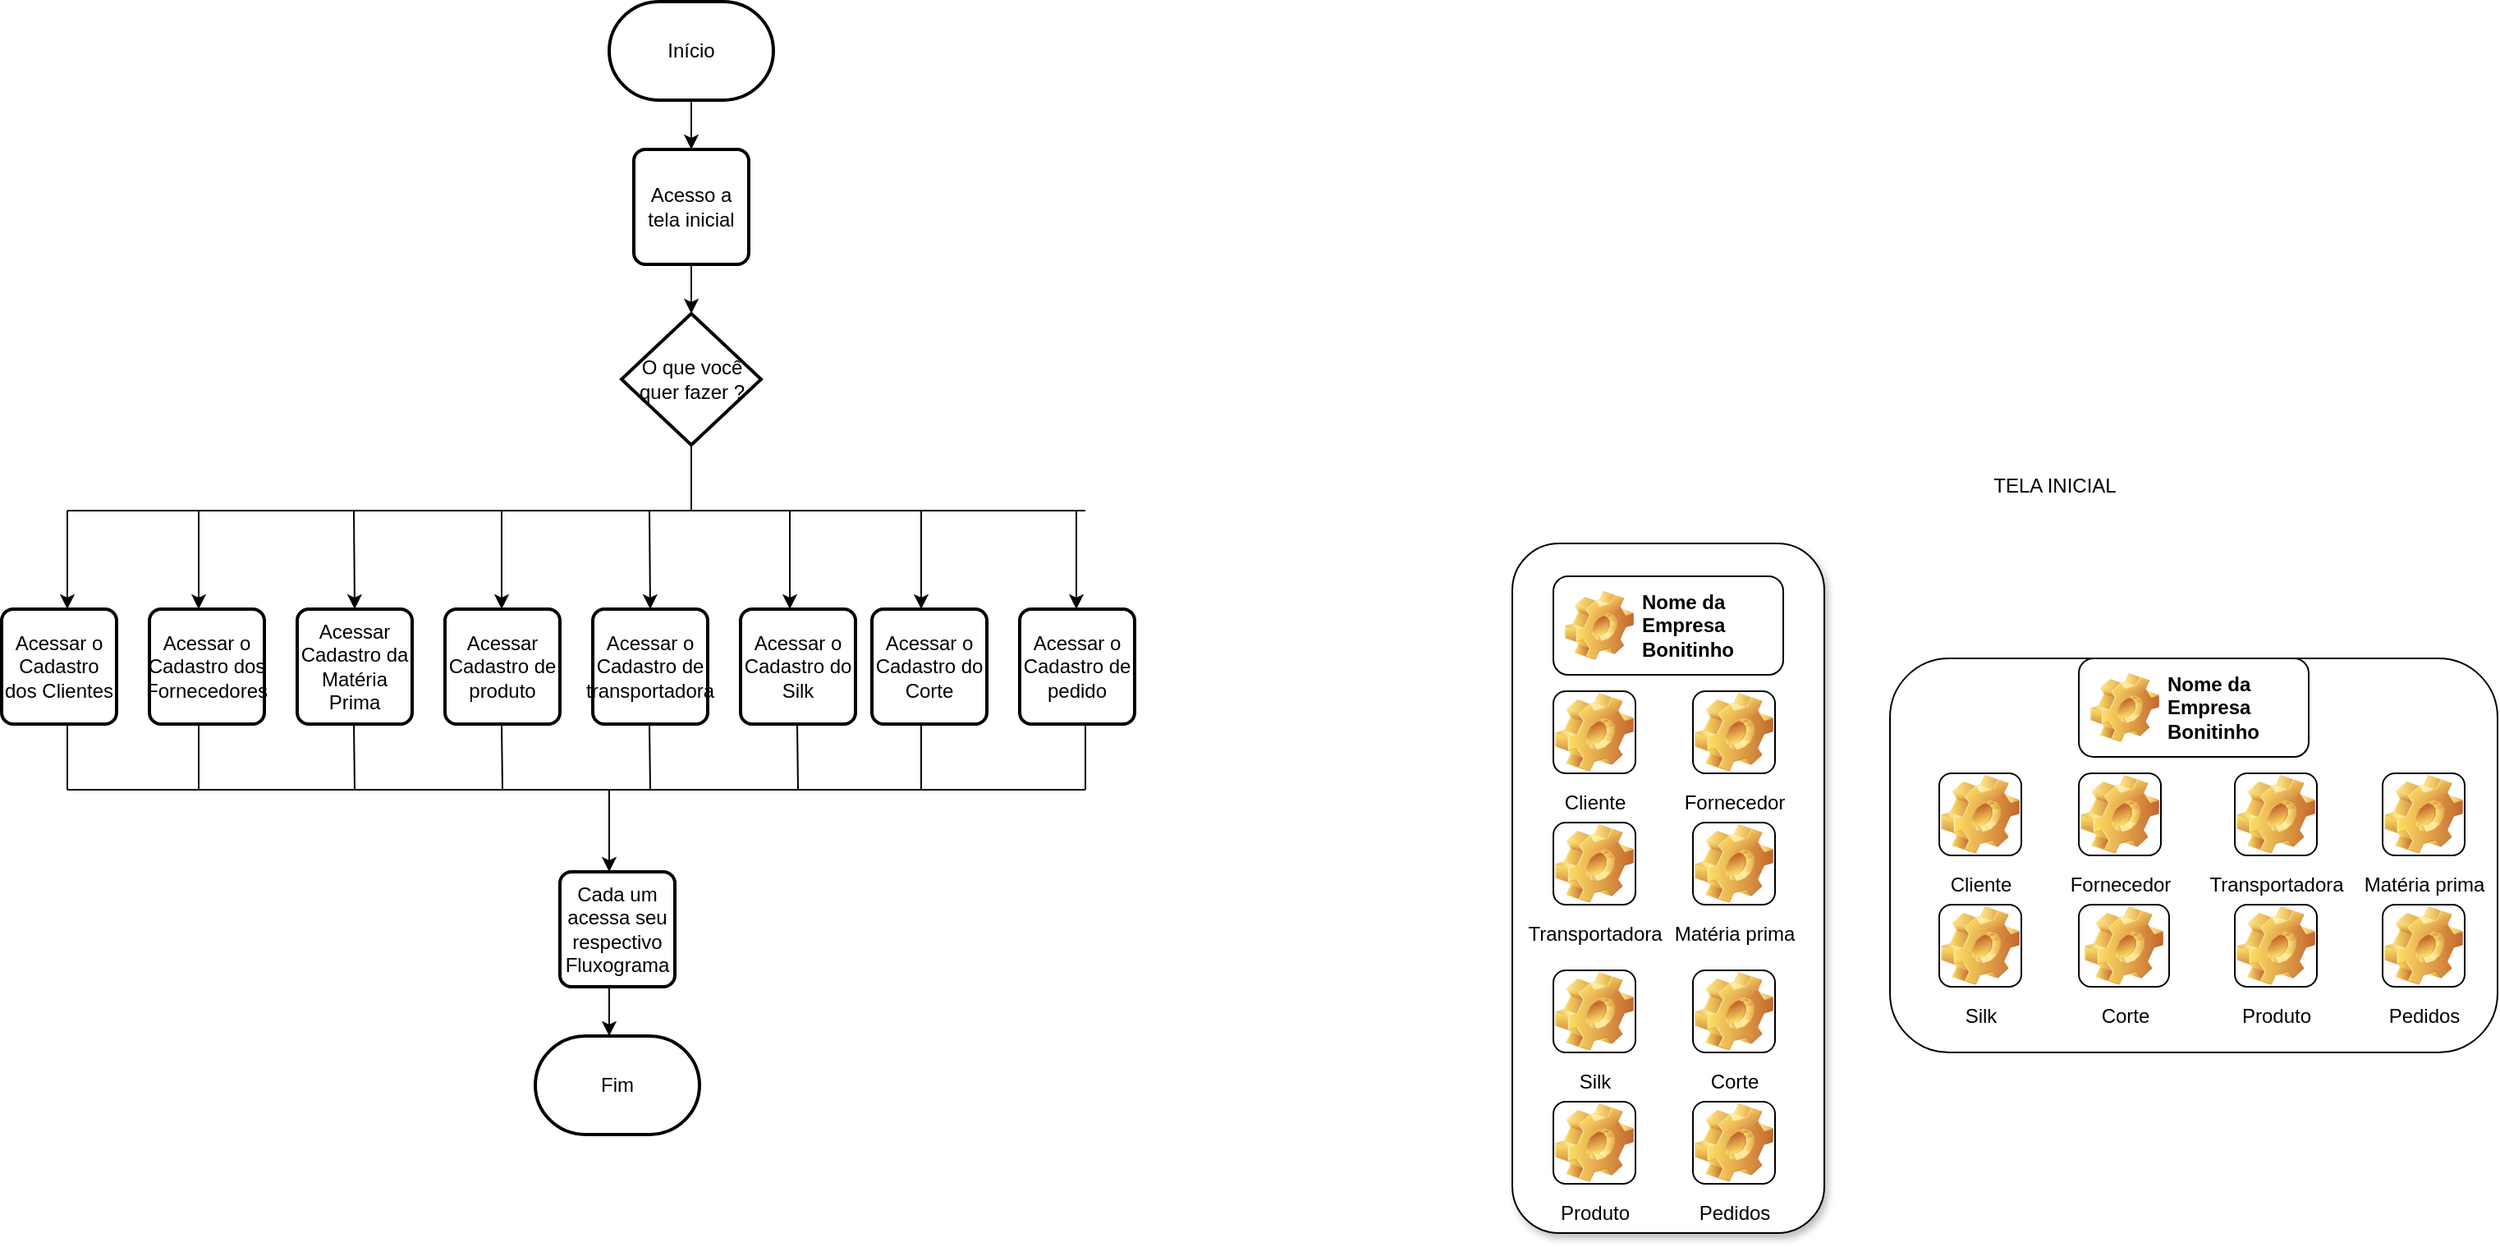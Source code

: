 <mxfile version="24.4.15" type="device" pages="9">
  <diagram id="yHnJYyxm-RpU4TL26eLH" name="Tela-Inicial">
    <mxGraphModel grid="1" page="1" gridSize="10" guides="1" tooltips="1" connect="1" arrows="1" fold="1" pageScale="1" pageWidth="827" pageHeight="1169" math="0" shadow="0">
      <root>
        <mxCell id="0" />
        <mxCell id="1" parent="0" />
        <mxCell id="QkzERsMrnzPb5NldiP09-1" value="Início" style="strokeWidth=2;html=1;shape=mxgraph.flowchart.terminator;whiteSpace=wrap;" parent="1" vertex="1">
          <mxGeometry x="370" y="10" width="100" height="60" as="geometry" />
        </mxCell>
        <mxCell id="QkzERsMrnzPb5NldiP09-2" value="" style="endArrow=classic;html=1;rounded=0;" parent="1" edge="1">
          <mxGeometry width="50" height="50" relative="1" as="geometry">
            <mxPoint x="420" y="70" as="sourcePoint" />
            <mxPoint x="420" y="100" as="targetPoint" />
          </mxGeometry>
        </mxCell>
        <mxCell id="QkzERsMrnzPb5NldiP09-4" value="Acesso a tela inicial" style="rounded=1;whiteSpace=wrap;html=1;absoluteArcSize=1;arcSize=14;strokeWidth=2;" parent="1" vertex="1">
          <mxGeometry x="385" y="100" width="70" height="70" as="geometry" />
        </mxCell>
        <mxCell id="QkzERsMrnzPb5NldiP09-5" value="" style="endArrow=classic;html=1;rounded=0;" parent="1" edge="1">
          <mxGeometry width="50" height="50" relative="1" as="geometry">
            <mxPoint x="420" y="170" as="sourcePoint" />
            <mxPoint x="420" y="200" as="targetPoint" />
          </mxGeometry>
        </mxCell>
        <mxCell id="QkzERsMrnzPb5NldiP09-6" value="O que você quer fazer ?" style="strokeWidth=2;html=1;shape=mxgraph.flowchart.decision;whiteSpace=wrap;" parent="1" vertex="1">
          <mxGeometry x="377.5" y="200" width="85" height="80" as="geometry" />
        </mxCell>
        <mxCell id="QkzERsMrnzPb5NldiP09-7" value="" style="endArrow=none;html=1;rounded=0;" parent="1" edge="1">
          <mxGeometry width="50" height="50" relative="1" as="geometry">
            <mxPoint x="420" y="320" as="sourcePoint" />
            <mxPoint x="420" y="280" as="targetPoint" />
          </mxGeometry>
        </mxCell>
        <mxCell id="QkzERsMrnzPb5NldiP09-8" value="" style="endArrow=none;html=1;rounded=0;" parent="1" edge="1">
          <mxGeometry width="50" height="50" relative="1" as="geometry">
            <mxPoint x="40" y="320" as="sourcePoint" />
            <mxPoint x="660" y="320" as="targetPoint" />
          </mxGeometry>
        </mxCell>
        <mxCell id="QkzERsMrnzPb5NldiP09-9" value="Acessar o Cadastro dos Clientes" style="rounded=1;whiteSpace=wrap;html=1;absoluteArcSize=1;arcSize=14;strokeWidth=2;" parent="1" vertex="1">
          <mxGeometry y="380" width="70" height="70" as="geometry" />
        </mxCell>
        <mxCell id="QkzERsMrnzPb5NldiP09-10" value="" style="endArrow=classic;html=1;rounded=0;" parent="1" edge="1">
          <mxGeometry width="50" height="50" relative="1" as="geometry">
            <mxPoint x="40" y="320" as="sourcePoint" />
            <mxPoint x="40" y="380" as="targetPoint" />
          </mxGeometry>
        </mxCell>
        <mxCell id="QkzERsMrnzPb5NldiP09-11" value="" style="endArrow=classic;html=1;rounded=0;" parent="1" edge="1">
          <mxGeometry width="50" height="50" relative="1" as="geometry">
            <mxPoint x="120" y="320" as="sourcePoint" />
            <mxPoint x="120" y="380" as="targetPoint" />
          </mxGeometry>
        </mxCell>
        <mxCell id="QkzERsMrnzPb5NldiP09-12" value="Acessar o Cadastro dos Fornecedores" style="rounded=1;whiteSpace=wrap;html=1;absoluteArcSize=1;arcSize=14;strokeWidth=2;" parent="1" vertex="1">
          <mxGeometry x="90" y="380" width="70" height="70" as="geometry" />
        </mxCell>
        <mxCell id="QkzERsMrnzPb5NldiP09-13" value="" style="endArrow=classic;html=1;rounded=0;entryX=0.5;entryY=0;entryDx=0;entryDy=0;" parent="1" target="QkzERsMrnzPb5NldiP09-14" edge="1">
          <mxGeometry width="50" height="50" relative="1" as="geometry">
            <mxPoint x="214.5" y="320" as="sourcePoint" />
            <mxPoint x="215" y="370" as="targetPoint" />
          </mxGeometry>
        </mxCell>
        <mxCell id="QkzERsMrnzPb5NldiP09-14" value="Acessar Cadastro da Matéria Prima" style="rounded=1;whiteSpace=wrap;html=1;absoluteArcSize=1;arcSize=14;strokeWidth=2;" parent="1" vertex="1">
          <mxGeometry x="180" y="380" width="70" height="70" as="geometry" />
        </mxCell>
        <mxCell id="QkzERsMrnzPb5NldiP09-15" value="" style="endArrow=classic;html=1;rounded=0;" parent="1" edge="1">
          <mxGeometry width="50" height="50" relative="1" as="geometry">
            <mxPoint x="304.5" y="320" as="sourcePoint" />
            <mxPoint x="304.5" y="380" as="targetPoint" />
          </mxGeometry>
        </mxCell>
        <mxCell id="QkzERsMrnzPb5NldiP09-16" value="Acessar Cadastro de produto" style="rounded=1;whiteSpace=wrap;html=1;absoluteArcSize=1;arcSize=14;strokeWidth=2;" parent="1" vertex="1">
          <mxGeometry x="270" y="380" width="70" height="70" as="geometry" />
        </mxCell>
        <mxCell id="O5UawpkQ5tRm5fllhjm2-1" value="" style="endArrow=classic;html=1;rounded=0;entryX=0.5;entryY=0;entryDx=0;entryDy=0;" parent="1" target="O5UawpkQ5tRm5fllhjm2-3" edge="1">
          <mxGeometry width="50" height="50" relative="1" as="geometry">
            <mxPoint x="394.5" y="320" as="sourcePoint" />
            <mxPoint x="394.5" y="370" as="targetPoint" />
          </mxGeometry>
        </mxCell>
        <mxCell id="O5UawpkQ5tRm5fllhjm2-3" value="Acessar o Cadastro de transportadora" style="rounded=1;whiteSpace=wrap;html=1;absoluteArcSize=1;arcSize=14;strokeWidth=2;" parent="1" vertex="1">
          <mxGeometry x="360" y="380" width="70" height="70" as="geometry" />
        </mxCell>
        <mxCell id="O5UawpkQ5tRm5fllhjm2-4" value="" style="endArrow=classic;html=1;rounded=0;" parent="1" edge="1">
          <mxGeometry width="50" height="50" relative="1" as="geometry">
            <mxPoint x="480" y="320" as="sourcePoint" />
            <mxPoint x="480" y="380" as="targetPoint" />
          </mxGeometry>
        </mxCell>
        <mxCell id="O5UawpkQ5tRm5fllhjm2-5" value="Acessar o Cadastro do Silk" style="rounded=1;whiteSpace=wrap;html=1;absoluteArcSize=1;arcSize=14;strokeWidth=2;" parent="1" vertex="1">
          <mxGeometry x="450" y="380" width="70" height="70" as="geometry" />
        </mxCell>
        <mxCell id="O5UawpkQ5tRm5fllhjm2-6" value="" style="endArrow=classic;html=1;rounded=0;" parent="1" edge="1">
          <mxGeometry width="50" height="50" relative="1" as="geometry">
            <mxPoint x="560" y="320" as="sourcePoint" />
            <mxPoint x="560" y="380" as="targetPoint" />
          </mxGeometry>
        </mxCell>
        <mxCell id="O5UawpkQ5tRm5fllhjm2-7" value="Acessar o Cadastro do Corte" style="rounded=1;whiteSpace=wrap;html=1;absoluteArcSize=1;arcSize=14;strokeWidth=2;" parent="1" vertex="1">
          <mxGeometry x="530" y="380" width="70" height="70" as="geometry" />
        </mxCell>
        <mxCell id="O5UawpkQ5tRm5fllhjm2-8" value="" style="endArrow=classic;html=1;rounded=0;" parent="1" edge="1">
          <mxGeometry width="50" height="50" relative="1" as="geometry">
            <mxPoint x="654.5" y="320" as="sourcePoint" />
            <mxPoint x="654.5" y="380" as="targetPoint" />
          </mxGeometry>
        </mxCell>
        <mxCell id="O5UawpkQ5tRm5fllhjm2-9" value="Acessar o Cadastro de pedido" style="rounded=1;whiteSpace=wrap;html=1;absoluteArcSize=1;arcSize=14;strokeWidth=2;" parent="1" vertex="1">
          <mxGeometry x="620" y="380" width="70" height="70" as="geometry" />
        </mxCell>
        <mxCell id="umeCnSXfSIoD03dsgRxw-1" value="" style="endArrow=none;html=1;rounded=0;" parent="1" edge="1">
          <mxGeometry width="50" height="50" relative="1" as="geometry">
            <mxPoint x="40" y="490" as="sourcePoint" />
            <mxPoint x="40" y="450" as="targetPoint" />
          </mxGeometry>
        </mxCell>
        <mxCell id="umeCnSXfSIoD03dsgRxw-2" value="" style="endArrow=none;html=1;rounded=0;" parent="1" edge="1">
          <mxGeometry width="50" height="50" relative="1" as="geometry">
            <mxPoint x="120" y="490" as="sourcePoint" />
            <mxPoint x="120" y="450" as="targetPoint" />
          </mxGeometry>
        </mxCell>
        <mxCell id="umeCnSXfSIoD03dsgRxw-3" value="" style="endArrow=none;html=1;rounded=0;" parent="1" edge="1">
          <mxGeometry width="50" height="50" relative="1" as="geometry">
            <mxPoint x="215" y="490" as="sourcePoint" />
            <mxPoint x="214.5" y="450" as="targetPoint" />
          </mxGeometry>
        </mxCell>
        <mxCell id="umeCnSXfSIoD03dsgRxw-4" value="" style="endArrow=none;html=1;rounded=0;" parent="1" edge="1">
          <mxGeometry width="50" height="50" relative="1" as="geometry">
            <mxPoint x="305" y="490" as="sourcePoint" />
            <mxPoint x="304.5" y="450" as="targetPoint" />
          </mxGeometry>
        </mxCell>
        <mxCell id="umeCnSXfSIoD03dsgRxw-5" value="" style="endArrow=none;html=1;rounded=0;" parent="1" edge="1">
          <mxGeometry width="50" height="50" relative="1" as="geometry">
            <mxPoint x="395" y="490" as="sourcePoint" />
            <mxPoint x="394.5" y="450" as="targetPoint" />
          </mxGeometry>
        </mxCell>
        <mxCell id="umeCnSXfSIoD03dsgRxw-6" value="" style="endArrow=none;html=1;rounded=0;" parent="1" edge="1">
          <mxGeometry width="50" height="50" relative="1" as="geometry">
            <mxPoint x="485" y="490" as="sourcePoint" />
            <mxPoint x="484.5" y="450" as="targetPoint" />
          </mxGeometry>
        </mxCell>
        <mxCell id="umeCnSXfSIoD03dsgRxw-7" value="" style="endArrow=none;html=1;rounded=0;" parent="1" edge="1">
          <mxGeometry width="50" height="50" relative="1" as="geometry">
            <mxPoint x="560" y="490" as="sourcePoint" />
            <mxPoint x="560" y="450" as="targetPoint" />
          </mxGeometry>
        </mxCell>
        <mxCell id="umeCnSXfSIoD03dsgRxw-8" value="" style="endArrow=none;html=1;rounded=0;" parent="1" edge="1">
          <mxGeometry width="50" height="50" relative="1" as="geometry">
            <mxPoint x="660" y="490" as="sourcePoint" />
            <mxPoint x="660" y="450" as="targetPoint" />
          </mxGeometry>
        </mxCell>
        <mxCell id="umeCnSXfSIoD03dsgRxw-9" value="" style="endArrow=none;html=1;rounded=0;" parent="1" edge="1">
          <mxGeometry width="50" height="50" relative="1" as="geometry">
            <mxPoint x="40" y="490" as="sourcePoint" />
            <mxPoint x="660" y="490" as="targetPoint" />
          </mxGeometry>
        </mxCell>
        <mxCell id="umeCnSXfSIoD03dsgRxw-11" value="" style="endArrow=classic;html=1;rounded=0;" parent="1" edge="1">
          <mxGeometry width="50" height="50" relative="1" as="geometry">
            <mxPoint x="370" y="490" as="sourcePoint" />
            <mxPoint x="370" y="540" as="targetPoint" />
          </mxGeometry>
        </mxCell>
        <mxCell id="umeCnSXfSIoD03dsgRxw-12" value="Cada um acessa seu respectivo Fluxograma" style="rounded=1;whiteSpace=wrap;html=1;absoluteArcSize=1;arcSize=14;strokeWidth=2;" parent="1" vertex="1">
          <mxGeometry x="340" y="540" width="70" height="70" as="geometry" />
        </mxCell>
        <mxCell id="umeCnSXfSIoD03dsgRxw-13" value="" style="endArrow=classic;html=1;rounded=0;" parent="1" edge="1">
          <mxGeometry width="50" height="50" relative="1" as="geometry">
            <mxPoint x="370" y="610" as="sourcePoint" />
            <mxPoint x="370" y="640" as="targetPoint" />
          </mxGeometry>
        </mxCell>
        <mxCell id="umeCnSXfSIoD03dsgRxw-14" value="Fim" style="strokeWidth=2;html=1;shape=mxgraph.flowchart.terminator;whiteSpace=wrap;" parent="1" vertex="1">
          <mxGeometry x="325" y="640" width="100" height="60" as="geometry" />
        </mxCell>
        <mxCell id="hBwrKNYeMmNsAk4wZ5dL-1" value="" style="rounded=1;whiteSpace=wrap;html=1;strokeColor=#000000;shadow=1;glass=0;" vertex="1" parent="1">
          <mxGeometry x="920" y="340" width="190" height="420" as="geometry" />
        </mxCell>
        <mxCell id="hBwrKNYeMmNsAk4wZ5dL-2" value="Nome da Empresa Bonitinho" style="label;whiteSpace=wrap;html=1;image=img/clipart/Gear_128x128.png" vertex="1" parent="1">
          <mxGeometry x="945" y="360" width="140" height="60" as="geometry" />
        </mxCell>
        <mxCell id="hBwrKNYeMmNsAk4wZ5dL-3" value="Cliente" style="icon;html=1;image=img/clipart/Gear_128x128.png" vertex="1" parent="1">
          <mxGeometry x="945" y="430" width="50" height="50" as="geometry" />
        </mxCell>
        <mxCell id="hBwrKNYeMmNsAk4wZ5dL-4" value="Fornecedor" style="icon;html=1;image=img/clipart/Gear_128x128.png" vertex="1" parent="1">
          <mxGeometry x="1030" y="430" width="50" height="50" as="geometry" />
        </mxCell>
        <mxCell id="hBwrKNYeMmNsAk4wZ5dL-5" value="Transportadora" style="icon;html=1;image=img/clipart/Gear_128x128.png" vertex="1" parent="1">
          <mxGeometry x="945" y="510" width="50" height="50" as="geometry" />
        </mxCell>
        <mxCell id="hBwrKNYeMmNsAk4wZ5dL-6" value="Matéria prima" style="icon;html=1;image=img/clipart/Gear_128x128.png" vertex="1" parent="1">
          <mxGeometry x="1030" y="510" width="50" height="50" as="geometry" />
        </mxCell>
        <mxCell id="hBwrKNYeMmNsAk4wZ5dL-7" value="Corte" style="icon;html=1;image=img/clipart/Gear_128x128.png" vertex="1" parent="1">
          <mxGeometry x="1030" y="600" width="50" height="50" as="geometry" />
        </mxCell>
        <mxCell id="hBwrKNYeMmNsAk4wZ5dL-8" value="Silk" style="icon;html=1;image=img/clipart/Gear_128x128.png" vertex="1" parent="1">
          <mxGeometry x="945" y="600" width="50" height="50" as="geometry" />
        </mxCell>
        <mxCell id="hBwrKNYeMmNsAk4wZ5dL-9" value="Produto" style="icon;html=1;image=img/clipart/Gear_128x128.png" vertex="1" parent="1">
          <mxGeometry x="945" y="680" width="50" height="50" as="geometry" />
        </mxCell>
        <mxCell id="hBwrKNYeMmNsAk4wZ5dL-10" value="Pedidos" style="icon;html=1;image=img/clipart/Gear_128x128.png" vertex="1" parent="1">
          <mxGeometry x="1030" y="680" width="50" height="50" as="geometry" />
        </mxCell>
        <mxCell id="hBwrKNYeMmNsAk4wZ5dL-11" value="" style="rounded=1;whiteSpace=wrap;html=1;" vertex="1" parent="1">
          <mxGeometry x="1150" y="410" width="370" height="240" as="geometry" />
        </mxCell>
        <mxCell id="hBwrKNYeMmNsAk4wZ5dL-12" value="Nome da Empresa Bonitinho" style="label;whiteSpace=wrap;html=1;image=img/clipart/Gear_128x128.png" vertex="1" parent="1">
          <mxGeometry x="1265" y="410" width="140" height="60" as="geometry" />
        </mxCell>
        <mxCell id="hBwrKNYeMmNsAk4wZ5dL-13" value="Cliente" style="icon;html=1;image=img/clipart/Gear_128x128.png" vertex="1" parent="1">
          <mxGeometry x="1180" y="480" width="50" height="50" as="geometry" />
        </mxCell>
        <mxCell id="hBwrKNYeMmNsAk4wZ5dL-14" value="Fornecedor" style="icon;html=1;image=img/clipart/Gear_128x128.png" vertex="1" parent="1">
          <mxGeometry x="1265" y="480" width="50" height="50" as="geometry" />
        </mxCell>
        <mxCell id="hBwrKNYeMmNsAk4wZ5dL-15" value="Transportadora" style="icon;html=1;image=img/clipart/Gear_128x128.png" vertex="1" parent="1">
          <mxGeometry x="1360" y="480" width="50" height="50" as="geometry" />
        </mxCell>
        <mxCell id="hBwrKNYeMmNsAk4wZ5dL-16" value="Matéria prima" style="icon;html=1;image=img/clipart/Gear_128x128.png" vertex="1" parent="1">
          <mxGeometry x="1450" y="480" width="50" height="50" as="geometry" />
        </mxCell>
        <mxCell id="hBwrKNYeMmNsAk4wZ5dL-17" value="Silk" style="icon;html=1;image=img/clipart/Gear_128x128.png" vertex="1" parent="1">
          <mxGeometry x="1180" y="560" width="50" height="50" as="geometry" />
        </mxCell>
        <mxCell id="hBwrKNYeMmNsAk4wZ5dL-18" value="Corte" style="icon;html=1;image=img/clipart/Gear_128x128.png" vertex="1" parent="1">
          <mxGeometry x="1265" y="560" width="55" height="50" as="geometry" />
        </mxCell>
        <mxCell id="hBwrKNYeMmNsAk4wZ5dL-19" value="Produto" style="icon;html=1;image=img/clipart/Gear_128x128.png" vertex="1" parent="1">
          <mxGeometry x="1360" y="560" width="50" height="50" as="geometry" />
        </mxCell>
        <mxCell id="hBwrKNYeMmNsAk4wZ5dL-20" value="Pedidos" style="icon;html=1;image=img/clipart/Gear_128x128.png" vertex="1" parent="1">
          <mxGeometry x="1450" y="560" width="50" height="50" as="geometry" />
        </mxCell>
        <mxCell id="hBwrKNYeMmNsAk4wZ5dL-21" value="TELA INICIAL" style="text;html=1;align=center;verticalAlign=middle;resizable=0;points=[];autosize=1;strokeColor=none;fillColor=none;" vertex="1" parent="1">
          <mxGeometry x="1200" y="290" width="100" height="30" as="geometry" />
        </mxCell>
      </root>
    </mxGraphModel>
  </diagram>
  <diagram id="RlcTNFzHX9zAnHr9oqyw" name="Cadastro-de-Cliente">
    <mxGraphModel dx="2261" dy="772" grid="1" gridSize="10" guides="1" tooltips="1" connect="1" arrows="1" fold="1" page="1" pageScale="1" pageWidth="827" pageHeight="1169" math="0" shadow="0">
      <root>
        <mxCell id="0" />
        <mxCell id="1" parent="0" />
        <mxCell id="bzw6ICK5HjSpVlUr4ZKX-1" value="Início" style="strokeWidth=2;html=1;shape=mxgraph.flowchart.terminator;whiteSpace=wrap;" parent="1" vertex="1">
          <mxGeometry x="364" y="10" width="100" height="60" as="geometry" />
        </mxCell>
        <mxCell id="bzw6ICK5HjSpVlUr4ZKX-3" value="" style="endArrow=classic;html=1;rounded=0;" parent="1" edge="1">
          <mxGeometry width="50" height="50" relative="1" as="geometry">
            <mxPoint x="414" y="70" as="sourcePoint" />
            <mxPoint x="414" y="110" as="targetPoint" />
          </mxGeometry>
        </mxCell>
        <mxCell id="bzw6ICK5HjSpVlUr4ZKX-14" value="Insere um dado de busca do cadastro" style="shape=parallelogram;html=1;strokeWidth=2;perimeter=parallelogramPerimeter;whiteSpace=wrap;rounded=1;arcSize=12;size=0.23;" parent="1" vertex="1">
          <mxGeometry x="246.5" y="497.5" width="100" height="60" as="geometry" />
        </mxCell>
        <mxCell id="bzw6ICK5HjSpVlUr4ZKX-15" value="" style="endArrow=classic;html=1;rounded=0;" parent="1" source="bzw6ICK5HjSpVlUr4ZKX-14" edge="1">
          <mxGeometry width="50" height="50" relative="1" as="geometry">
            <mxPoint x="296.5" y="557.5" as="sourcePoint" />
            <mxPoint x="296.5" y="587.5" as="targetPoint" />
          </mxGeometry>
        </mxCell>
        <mxCell id="bzw6ICK5HjSpVlUr4ZKX-16" value="O dado foi encontrado ?" style="strokeWidth=2;html=1;shape=mxgraph.flowchart.decision;whiteSpace=wrap;" parent="1" vertex="1">
          <mxGeometry x="251.5" y="587.5" width="90" height="80" as="geometry" />
        </mxCell>
        <mxCell id="bzw6ICK5HjSpVlUr4ZKX-17" value="Sim" style="endArrow=classic;html=1;rounded=0;" parent="1" edge="1">
          <mxGeometry width="50" height="50" relative="1" as="geometry">
            <mxPoint x="296.5" y="667.5" as="sourcePoint" />
            <mxPoint x="296.5" y="707.5" as="targetPoint" />
          </mxGeometry>
        </mxCell>
        <mxCell id="bzw6ICK5HjSpVlUr4ZKX-18" value="Não" style="endArrow=classic;html=1;rounded=0;" parent="1" edge="1">
          <mxGeometry width="50" height="50" relative="1" as="geometry">
            <mxPoint x="251.5" y="627" as="sourcePoint" />
            <mxPoint x="191.5" y="627" as="targetPoint" />
          </mxGeometry>
        </mxCell>
        <mxCell id="bzw6ICK5HjSpVlUr4ZKX-19" value="Quer criar um cadastro ?" style="strokeWidth=2;html=1;shape=mxgraph.flowchart.decision;whiteSpace=wrap;" parent="1" vertex="1">
          <mxGeometry x="116.5" y="590" width="80" height="75" as="geometry" />
        </mxCell>
        <mxCell id="bzw6ICK5HjSpVlUr4ZKX-23" value="Não" style="endArrow=none;html=1;rounded=0;" parent="1" edge="1">
          <mxGeometry width="50" height="50" relative="1" as="geometry">
            <mxPoint x="176.5" y="607.5" as="sourcePoint" />
            <mxPoint x="176.5" y="507.5" as="targetPoint" />
          </mxGeometry>
        </mxCell>
        <mxCell id="bzw6ICK5HjSpVlUr4ZKX-24" value="" style="endArrow=classic;html=1;rounded=0;" parent="1" edge="1">
          <mxGeometry width="50" height="50" relative="1" as="geometry">
            <mxPoint x="176.5" y="507.5" as="sourcePoint" />
            <mxPoint x="256.5" y="507.5" as="targetPoint" />
          </mxGeometry>
        </mxCell>
        <mxCell id="bzw6ICK5HjSpVlUr4ZKX-25" value="Insere a nova alteração&amp;nbsp; no campo certo" style="rounded=1;whiteSpace=wrap;html=1;absoluteArcSize=1;arcSize=14;strokeWidth=2;" parent="1" vertex="1">
          <mxGeometry x="160.5" y="1290" width="70" height="70" as="geometry" />
        </mxCell>
        <mxCell id="bzw6ICK5HjSpVlUr4ZKX-26" value="" style="endArrow=classic;html=1;rounded=0;" parent="1" edge="1">
          <mxGeometry width="50" height="50" relative="1" as="geometry">
            <mxPoint x="196.5" y="1360" as="sourcePoint" />
            <mxPoint x="196.5" y="1400" as="targetPoint" />
          </mxGeometry>
        </mxCell>
        <mxCell id="bzw6ICK5HjSpVlUr4ZKX-29" value="A informação é válida ?" style="strokeWidth=2;html=1;shape=mxgraph.flowchart.decision;whiteSpace=wrap;" parent="1" vertex="1">
          <mxGeometry x="154" y="1400" width="85" height="80" as="geometry" />
        </mxCell>
        <mxCell id="bzw6ICK5HjSpVlUr4ZKX-31" value="Não" style="endArrow=classic;html=1;rounded=0;" parent="1" edge="1">
          <mxGeometry width="50" height="50" relative="1" as="geometry">
            <mxPoint x="151.5" y="1439.5" as="sourcePoint" />
            <mxPoint x="76.5" y="1440" as="targetPoint" />
          </mxGeometry>
        </mxCell>
        <mxCell id="bzw6ICK5HjSpVlUr4ZKX-32" value="A informação é inválida" style="rounded=1;whiteSpace=wrap;html=1;absoluteArcSize=1;arcSize=14;strokeWidth=2;" parent="1" vertex="1">
          <mxGeometry x="6.5" y="1405" width="70" height="70" as="geometry" />
        </mxCell>
        <mxCell id="bzw6ICK5HjSpVlUr4ZKX-33" value="&quot;Informação inválida, tente novamente&quot;" style="shape=parallelogram;html=1;strokeWidth=2;perimeter=parallelogramPerimeter;whiteSpace=wrap;rounded=1;arcSize=12;size=0.23;" parent="1" vertex="1">
          <mxGeometry x="-133.5" y="1415" width="100" height="60" as="geometry" />
        </mxCell>
        <mxCell id="bzw6ICK5HjSpVlUr4ZKX-34" value="" style="endArrow=classic;html=1;rounded=0;" parent="1" target="bzw6ICK5HjSpVlUr4ZKX-33" edge="1">
          <mxGeometry width="50" height="50" relative="1" as="geometry">
            <mxPoint x="6.5" y="1440" as="sourcePoint" />
            <mxPoint x="56.5" y="1390" as="targetPoint" />
          </mxGeometry>
        </mxCell>
        <mxCell id="bzw6ICK5HjSpVlUr4ZKX-35" value="" style="endArrow=none;html=1;rounded=0;" parent="1" edge="1">
          <mxGeometry width="50" height="50" relative="1" as="geometry">
            <mxPoint x="-83.5" y="1410" as="sourcePoint" />
            <mxPoint x="-83.5" y="1330" as="targetPoint" />
          </mxGeometry>
        </mxCell>
        <mxCell id="bzw6ICK5HjSpVlUr4ZKX-36" value="" style="endArrow=classic;html=1;rounded=0;" parent="1" edge="1">
          <mxGeometry width="50" height="50" relative="1" as="geometry">
            <mxPoint x="-83.5" y="1330" as="sourcePoint" />
            <mxPoint x="156.5" y="1330" as="targetPoint" />
          </mxGeometry>
        </mxCell>
        <mxCell id="bzw6ICK5HjSpVlUr4ZKX-37" value="Sim" style="endArrow=classic;html=1;rounded=0;" parent="1" edge="1">
          <mxGeometry width="50" height="50" relative="1" as="geometry">
            <mxPoint x="196.5" y="1480" as="sourcePoint" />
            <mxPoint x="196.5" y="1510" as="targetPoint" />
          </mxGeometry>
        </mxCell>
        <mxCell id="bzw6ICK5HjSpVlUr4ZKX-38" value="Deseja salvar as alterações ?" style="strokeWidth=2;html=1;shape=mxgraph.flowchart.decision;whiteSpace=wrap;" parent="1" vertex="1">
          <mxGeometry x="154" y="1510" width="85" height="80" as="geometry" />
        </mxCell>
        <mxCell id="bzw6ICK5HjSpVlUr4ZKX-47" value="Sim" style="endArrow=classic;html=1;rounded=0;" parent="1" edge="1">
          <mxGeometry width="50" height="50" relative="1" as="geometry">
            <mxPoint x="196.5" y="1590" as="sourcePoint" />
            <mxPoint x="196.5" y="1630" as="targetPoint" />
          </mxGeometry>
        </mxCell>
        <mxCell id="bzw6ICK5HjSpVlUr4ZKX-48" value="Salva as alterações no sistema" style="rounded=1;whiteSpace=wrap;html=1;absoluteArcSize=1;arcSize=14;strokeWidth=2;" parent="1" vertex="1">
          <mxGeometry x="161.5" y="1630" width="73" height="70" as="geometry" />
        </mxCell>
        <mxCell id="bzw6ICK5HjSpVlUr4ZKX-49" value="" style="endArrow=classic;html=1;rounded=0;" parent="1" edge="1">
          <mxGeometry width="50" height="50" relative="1" as="geometry">
            <mxPoint x="196.5" y="1700" as="sourcePoint" />
            <mxPoint x="196.5" y="1730" as="targetPoint" />
          </mxGeometry>
        </mxCell>
        <mxCell id="bzw6ICK5HjSpVlUr4ZKX-50" value="&quot;As informações foram salvas com sucesso&quot;" style="shape=parallelogram;html=1;strokeWidth=2;perimeter=parallelogramPerimeter;whiteSpace=wrap;rounded=1;arcSize=12;size=0.23;" parent="1" vertex="1">
          <mxGeometry x="141.5" y="1730" width="110" height="60" as="geometry" />
        </mxCell>
        <mxCell id="bzw6ICK5HjSpVlUr4ZKX-78" value="Tem certeza que quer Apagar ?" style="strokeWidth=2;html=1;shape=mxgraph.flowchart.decision;whiteSpace=wrap;" parent="1" vertex="1">
          <mxGeometry x="360" y="1310" width="81.5" height="80" as="geometry" />
        </mxCell>
        <mxCell id="bzw6ICK5HjSpVlUr4ZKX-82" value="Sim" style="endArrow=classic;html=1;rounded=0;" parent="1" edge="1">
          <mxGeometry width="50" height="50" relative="1" as="geometry">
            <mxPoint x="400.25" y="1390" as="sourcePoint" />
            <mxPoint x="400.25" y="1440" as="targetPoint" />
          </mxGeometry>
        </mxCell>
        <mxCell id="bzw6ICK5HjSpVlUr4ZKX-83" value="Apagar o Cadastro" style="rounded=1;whiteSpace=wrap;html=1;absoluteArcSize=1;arcSize=14;strokeWidth=2;" parent="1" vertex="1">
          <mxGeometry x="365.75" y="1440" width="70" height="70" as="geometry" />
        </mxCell>
        <mxCell id="r8LALtzMWgj1NBYQomBI-4" value="Mostra a lista dos clientes com esse dado ou similar" style="rounded=1;whiteSpace=wrap;html=1;absoluteArcSize=1;arcSize=14;strokeWidth=2;" parent="1" vertex="1">
          <mxGeometry x="261.5" y="707.5" width="70" height="70" as="geometry" />
        </mxCell>
        <mxCell id="r8LALtzMWgj1NBYQomBI-5" value="" style="endArrow=classic;html=1;rounded=0;" parent="1" edge="1">
          <mxGeometry width="50" height="50" relative="1" as="geometry">
            <mxPoint x="296.5" y="777.5" as="sourcePoint" />
            <mxPoint x="296.5" y="807.5" as="targetPoint" />
          </mxGeometry>
        </mxCell>
        <mxCell id="r8LALtzMWgj1NBYQomBI-6" value="O usuário seleciona o cliente&amp;nbsp;" style="shape=parallelogram;html=1;strokeWidth=2;perimeter=parallelogramPerimeter;whiteSpace=wrap;rounded=1;arcSize=12;size=0.23;" parent="1" vertex="1">
          <mxGeometry x="246.5" y="807.5" width="100" height="60" as="geometry" />
        </mxCell>
        <mxCell id="r8LALtzMWgj1NBYQomBI-7" value="" style="endArrow=classic;html=1;rounded=0;" parent="1" edge="1">
          <mxGeometry width="50" height="50" relative="1" as="geometry">
            <mxPoint x="296.5" y="867.5" as="sourcePoint" />
            <mxPoint x="296.5" y="897.5" as="targetPoint" />
          </mxGeometry>
        </mxCell>
        <mxCell id="r8LALtzMWgj1NBYQomBI-9" value="Abre a tela com as informações do cliente selecionado" style="rounded=1;whiteSpace=wrap;html=1;absoluteArcSize=1;arcSize=14;strokeWidth=2;" parent="1" vertex="1">
          <mxGeometry x="261.5" y="897.5" width="70" height="70" as="geometry" />
        </mxCell>
        <mxCell id="r8LALtzMWgj1NBYQomBI-10" value="" style="endArrow=classic;html=1;rounded=0;" parent="1" edge="1">
          <mxGeometry width="50" height="50" relative="1" as="geometry">
            <mxPoint x="297" y="967.5" as="sourcePoint" />
            <mxPoint x="297" y="1007.5" as="targetPoint" />
          </mxGeometry>
        </mxCell>
        <mxCell id="r8LALtzMWgj1NBYQomBI-23" value="Quer fazer mais alguma coisa ?" style="strokeWidth=2;html=1;shape=mxgraph.flowchart.decision;whiteSpace=wrap;" parent="1" vertex="1">
          <mxGeometry x="159.5" y="1820" width="72" height="70" as="geometry" />
        </mxCell>
        <mxCell id="r8LALtzMWgj1NBYQomBI-24" value="" style="endArrow=classic;html=1;rounded=0;entryX=0.5;entryY=0;entryDx=0;entryDy=0;entryPerimeter=0;" parent="1" target="r8LALtzMWgj1NBYQomBI-23" edge="1">
          <mxGeometry width="50" height="50" relative="1" as="geometry">
            <mxPoint x="196.5" y="1790" as="sourcePoint" />
            <mxPoint x="246.5" y="1740" as="targetPoint" />
          </mxGeometry>
        </mxCell>
        <mxCell id="efZHiWyzaOCc-TZr35Eh-16" value="Abre a tela de registros de cliente" style="rounded=1;whiteSpace=wrap;html=1;absoluteArcSize=1;arcSize=14;strokeWidth=2;" parent="1" vertex="1">
          <mxGeometry x="379" y="110" width="70" height="70" as="geometry" />
        </mxCell>
        <mxCell id="efZHiWyzaOCc-TZr35Eh-17" value="" style="endArrow=classic;html=1;rounded=0;" parent="1" edge="1">
          <mxGeometry width="50" height="50" relative="1" as="geometry">
            <mxPoint x="414" y="180" as="sourcePoint" />
            <mxPoint x="414" y="230" as="targetPoint" />
          </mxGeometry>
        </mxCell>
        <mxCell id="efZHiWyzaOCc-TZr35Eh-19" value="O que será executado ?" style="strokeWidth=2;html=1;shape=mxgraph.flowchart.decision;whiteSpace=wrap;" parent="1" vertex="1">
          <mxGeometry x="257.5" y="1007.5" width="79" height="70" as="geometry" />
        </mxCell>
        <mxCell id="efZHiWyzaOCc-TZr35Eh-20" value="" style="endArrow=none;html=1;rounded=0;" parent="1" edge="1">
          <mxGeometry width="50" height="50" relative="1" as="geometry">
            <mxPoint x="297" y="1137.5" as="sourcePoint" />
            <mxPoint x="297" y="1077.5" as="targetPoint" />
          </mxGeometry>
        </mxCell>
        <mxCell id="efZHiWyzaOCc-TZr35Eh-21" value="" style="endArrow=none;html=1;rounded=0;" parent="1" edge="1">
          <mxGeometry width="50" height="50" relative="1" as="geometry">
            <mxPoint x="190" y="1140" as="sourcePoint" />
            <mxPoint x="403" y="1138" as="targetPoint" />
          </mxGeometry>
        </mxCell>
        <mxCell id="efZHiWyzaOCc-TZr35Eh-22" value="O que será executado ?" style="strokeWidth=2;html=1;shape=mxgraph.flowchart.decision;whiteSpace=wrap;" parent="1" vertex="1">
          <mxGeometry x="379" y="230" width="70" height="70" as="geometry" />
        </mxCell>
        <mxCell id="efZHiWyzaOCc-TZr35Eh-23" value="" style="endArrow=none;html=1;rounded=0;" parent="1" edge="1">
          <mxGeometry width="50" height="50" relative="1" as="geometry">
            <mxPoint x="414" y="360" as="sourcePoint" />
            <mxPoint x="414" y="300" as="targetPoint" />
          </mxGeometry>
        </mxCell>
        <mxCell id="efZHiWyzaOCc-TZr35Eh-24" value="" style="endArrow=none;html=1;rounded=0;" parent="1" edge="1">
          <mxGeometry width="50" height="50" relative="1" as="geometry">
            <mxPoint x="354" y="360" as="sourcePoint" />
            <mxPoint x="474" y="360" as="targetPoint" />
          </mxGeometry>
        </mxCell>
        <mxCell id="efZHiWyzaOCc-TZr35Eh-25" value="" style="endArrow=none;html=1;rounded=0;" parent="1" edge="1">
          <mxGeometry width="50" height="50" relative="1" as="geometry">
            <mxPoint x="470" y="360" as="sourcePoint" />
            <mxPoint x="530" y="360" as="targetPoint" />
          </mxGeometry>
        </mxCell>
        <mxCell id="efZHiWyzaOCc-TZr35Eh-26" value="" style="endArrow=classic;html=1;rounded=0;" parent="1" edge="1">
          <mxGeometry width="50" height="50" relative="1" as="geometry">
            <mxPoint x="530" y="360" as="sourcePoint" />
            <mxPoint x="530" y="400" as="targetPoint" />
          </mxGeometry>
        </mxCell>
        <mxCell id="efZHiWyzaOCc-TZr35Eh-27" value="Novo Cadastro de Cliente" style="rounded=1;whiteSpace=wrap;html=1;absoluteArcSize=1;arcSize=14;strokeWidth=2;" parent="1" vertex="1">
          <mxGeometry x="500" y="400" width="70" height="70" as="geometry" />
        </mxCell>
        <mxCell id="efZHiWyzaOCc-TZr35Eh-28" value="" style="endArrow=none;html=1;rounded=0;" parent="1" edge="1">
          <mxGeometry width="50" height="50" relative="1" as="geometry">
            <mxPoint x="300" y="360" as="sourcePoint" />
            <mxPoint x="364" y="360" as="targetPoint" />
          </mxGeometry>
        </mxCell>
        <mxCell id="efZHiWyzaOCc-TZr35Eh-29" value="" style="endArrow=classic;html=1;rounded=0;" parent="1" edge="1">
          <mxGeometry width="50" height="50" relative="1" as="geometry">
            <mxPoint x="300" y="360" as="sourcePoint" />
            <mxPoint x="300" y="390" as="targetPoint" />
          </mxGeometry>
        </mxCell>
        <mxCell id="efZHiWyzaOCc-TZr35Eh-30" value="Abre o banco de dados dos clientes&amp;nbsp;" style="rounded=1;whiteSpace=wrap;html=1;absoluteArcSize=1;arcSize=14;strokeWidth=2;" parent="1" vertex="1">
          <mxGeometry x="268" y="390" width="70" height="65" as="geometry" />
        </mxCell>
        <mxCell id="efZHiWyzaOCc-TZr35Eh-31" value="" style="endArrow=classic;html=1;rounded=0;" parent="1" edge="1">
          <mxGeometry width="50" height="50" relative="1" as="geometry">
            <mxPoint x="302.5" y="455" as="sourcePoint" />
            <mxPoint x="302.5" y="495" as="targetPoint" />
          </mxGeometry>
        </mxCell>
        <mxCell id="efZHiWyzaOCc-TZr35Eh-32" value="" style="endArrow=classic;html=1;rounded=0;" parent="1" edge="1">
          <mxGeometry width="50" height="50" relative="1" as="geometry">
            <mxPoint x="190" y="1140" as="sourcePoint" />
            <mxPoint x="190" y="1190" as="targetPoint" />
          </mxGeometry>
        </mxCell>
        <mxCell id="efZHiWyzaOCc-TZr35Eh-33" value="Alterar Informações" style="rounded=1;whiteSpace=wrap;html=1;absoluteArcSize=1;arcSize=14;strokeWidth=2;" parent="1" vertex="1">
          <mxGeometry x="150" y="1190" width="70" height="70" as="geometry" />
        </mxCell>
        <mxCell id="efZHiWyzaOCc-TZr35Eh-34" value="" style="endArrow=classic;html=1;rounded=0;" parent="1" edge="1">
          <mxGeometry width="50" height="50" relative="1" as="geometry">
            <mxPoint x="190" y="1260" as="sourcePoint" />
            <mxPoint x="190" y="1290" as="targetPoint" />
          </mxGeometry>
        </mxCell>
        <mxCell id="efZHiWyzaOCc-TZr35Eh-35" value="" style="endArrow=none;html=1;rounded=0;" parent="1" edge="1">
          <mxGeometry width="50" height="50" relative="1" as="geometry">
            <mxPoint x="240" y="1550" as="sourcePoint" />
            <mxPoint x="280" y="1550" as="targetPoint" />
          </mxGeometry>
        </mxCell>
        <mxCell id="efZHiWyzaOCc-TZr35Eh-36" value="Não" style="endArrow=classic;html=1;rounded=0;" parent="1" edge="1">
          <mxGeometry width="50" height="50" relative="1" as="geometry">
            <mxPoint x="280" y="1550" as="sourcePoint" />
            <mxPoint x="280" y="1080" as="targetPoint" />
          </mxGeometry>
        </mxCell>
        <mxCell id="efZHiWyzaOCc-TZr35Eh-37" value="" style="endArrow=none;html=1;rounded=0;" parent="1" edge="1">
          <mxGeometry width="50" height="50" relative="1" as="geometry">
            <mxPoint x="156" y="590" as="sourcePoint" />
            <mxPoint x="156" y="340" as="targetPoint" />
          </mxGeometry>
        </mxCell>
        <mxCell id="efZHiWyzaOCc-TZr35Eh-39" value="Sim" style="endArrow=none;html=1;rounded=0;" parent="1" edge="1">
          <mxGeometry width="50" height="50" relative="1" as="geometry">
            <mxPoint x="154" y="339.5" as="sourcePoint" />
            <mxPoint x="510" y="340" as="targetPoint" />
          </mxGeometry>
        </mxCell>
        <mxCell id="efZHiWyzaOCc-TZr35Eh-40" value="" style="endArrow=classic;html=1;rounded=0;entryX=0.157;entryY=-0.043;entryDx=0;entryDy=0;entryPerimeter=0;" parent="1" target="efZHiWyzaOCc-TZr35Eh-27" edge="1">
          <mxGeometry width="50" height="50" relative="1" as="geometry">
            <mxPoint x="510" y="340" as="sourcePoint" />
            <mxPoint x="560" y="290" as="targetPoint" />
          </mxGeometry>
        </mxCell>
        <mxCell id="efZHiWyzaOCc-TZr35Eh-41" value="Não" style="endArrow=classic;html=1;rounded=0;" parent="1" edge="1">
          <mxGeometry width="50" height="50" relative="1" as="geometry">
            <mxPoint x="195" y="1890" as="sourcePoint" />
            <mxPoint x="195" y="1940" as="targetPoint" />
          </mxGeometry>
        </mxCell>
        <mxCell id="efZHiWyzaOCc-TZr35Eh-42" value="Fim" style="strokeWidth=2;html=1;shape=mxgraph.flowchart.terminator;whiteSpace=wrap;" parent="1" vertex="1">
          <mxGeometry x="157" y="1940" width="77" height="50" as="geometry" />
        </mxCell>
        <mxCell id="efZHiWyzaOCc-TZr35Eh-43" value="" style="endArrow=classic;html=1;rounded=0;" parent="1" edge="1">
          <mxGeometry width="50" height="50" relative="1" as="geometry">
            <mxPoint x="400" y="1140" as="sourcePoint" />
            <mxPoint x="400" y="1190" as="targetPoint" />
          </mxGeometry>
        </mxCell>
        <mxCell id="efZHiWyzaOCc-TZr35Eh-45" value="Apagar o cadastro" style="rounded=1;whiteSpace=wrap;html=1;absoluteArcSize=1;arcSize=14;strokeWidth=2;" parent="1" vertex="1">
          <mxGeometry x="365.75" y="1190" width="70" height="70" as="geometry" />
        </mxCell>
        <mxCell id="efZHiWyzaOCc-TZr35Eh-46" value="" style="endArrow=classic;html=1;rounded=0;entryX=0.5;entryY=0;entryDx=0;entryDy=0;entryPerimeter=0;" parent="1" target="bzw6ICK5HjSpVlUr4ZKX-78" edge="1">
          <mxGeometry width="50" height="50" relative="1" as="geometry">
            <mxPoint x="400" y="1260" as="sourcePoint" />
            <mxPoint x="400" y="1300" as="targetPoint" />
          </mxGeometry>
        </mxCell>
        <mxCell id="efZHiWyzaOCc-TZr35Eh-47" value="Deseja fazer mais alguma coisa ?" style="strokeWidth=2;html=1;shape=mxgraph.flowchart.decision;whiteSpace=wrap;" parent="1" vertex="1">
          <mxGeometry x="365.75" y="1540" width="70" height="70" as="geometry" />
        </mxCell>
        <mxCell id="efZHiWyzaOCc-TZr35Eh-48" value="" style="endArrow=classic;html=1;rounded=0;" parent="1" edge="1">
          <mxGeometry width="50" height="50" relative="1" as="geometry">
            <mxPoint x="400" y="1510" as="sourcePoint" />
            <mxPoint x="400" y="1540" as="targetPoint" />
          </mxGeometry>
        </mxCell>
        <mxCell id="efZHiWyzaOCc-TZr35Eh-49" value="" style="endArrow=none;html=1;rounded=0;" parent="1" edge="1">
          <mxGeometry width="50" height="50" relative="1" as="geometry">
            <mxPoint x="305.75" y="1574.5" as="sourcePoint" />
            <mxPoint x="365.75" y="1574.5" as="targetPoint" />
          </mxGeometry>
        </mxCell>
        <mxCell id="efZHiWyzaOCc-TZr35Eh-50" value="Sim" style="endArrow=classic;html=1;rounded=0;" parent="1" edge="1">
          <mxGeometry width="50" height="50" relative="1" as="geometry">
            <mxPoint x="310" y="1580" as="sourcePoint" />
            <mxPoint x="310" y="1080" as="targetPoint" />
          </mxGeometry>
        </mxCell>
        <mxCell id="efZHiWyzaOCc-TZr35Eh-51" value="Não" style="endArrow=none;html=1;rounded=0;" parent="1" edge="1">
          <mxGeometry width="50" height="50" relative="1" as="geometry">
            <mxPoint x="400" y="1960" as="sourcePoint" />
            <mxPoint x="400" y="1610" as="targetPoint" />
          </mxGeometry>
        </mxCell>
        <mxCell id="efZHiWyzaOCc-TZr35Eh-52" value="" style="endArrow=classic;html=1;rounded=0;" parent="1" edge="1">
          <mxGeometry width="50" height="50" relative="1" as="geometry">
            <mxPoint x="400" y="1960" as="sourcePoint" />
            <mxPoint x="250" y="1960" as="targetPoint" />
          </mxGeometry>
        </mxCell>
        <mxCell id="efZHiWyzaOCc-TZr35Eh-53" value="Insere Nome" style="shape=parallelogram;html=1;strokeWidth=2;perimeter=parallelogramPerimeter;whiteSpace=wrap;rounded=1;arcSize=12;size=0.23;" parent="1" vertex="1">
          <mxGeometry x="490" y="515" width="100" height="60" as="geometry" />
        </mxCell>
        <mxCell id="efZHiWyzaOCc-TZr35Eh-54" value="" style="endArrow=classic;html=1;rounded=0;" parent="1" edge="1">
          <mxGeometry width="50" height="50" relative="1" as="geometry">
            <mxPoint x="535.5" y="580" as="sourcePoint" />
            <mxPoint x="535.5" y="610" as="targetPoint" />
          </mxGeometry>
        </mxCell>
        <mxCell id="efZHiWyzaOCc-TZr35Eh-55" value="Insere o Telefone" style="shape=parallelogram;html=1;strokeWidth=2;perimeter=parallelogramPerimeter;whiteSpace=wrap;rounded=1;arcSize=12;size=0.23;" parent="1" vertex="1">
          <mxGeometry x="483.5" y="610" width="100" height="60" as="geometry" />
        </mxCell>
        <mxCell id="efZHiWyzaOCc-TZr35Eh-56" value="" style="endArrow=classic;html=1;rounded=0;" parent="1" edge="1">
          <mxGeometry width="50" height="50" relative="1" as="geometry">
            <mxPoint x="535.5" y="670" as="sourcePoint" />
            <mxPoint x="535.5" y="710" as="targetPoint" />
          </mxGeometry>
        </mxCell>
        <mxCell id="efZHiWyzaOCc-TZr35Eh-57" value="Insere o e-mail" style="shape=parallelogram;html=1;strokeWidth=2;perimeter=parallelogramPerimeter;whiteSpace=wrap;rounded=1;arcSize=12;size=0.23;" parent="1" vertex="1">
          <mxGeometry x="483.5" y="710" width="100" height="60" as="geometry" />
        </mxCell>
        <mxCell id="efZHiWyzaOCc-TZr35Eh-58" value="" style="endArrow=classic;html=1;rounded=0;" parent="1" edge="1">
          <mxGeometry width="50" height="50" relative="1" as="geometry">
            <mxPoint x="535.5" y="770" as="sourcePoint" />
            <mxPoint x="535.5" y="810" as="targetPoint" />
          </mxGeometry>
        </mxCell>
        <mxCell id="efZHiWyzaOCc-TZr35Eh-59" value="As informações são válidas ?" style="strokeWidth=2;html=1;shape=mxgraph.flowchart.decision;whiteSpace=wrap;" parent="1" vertex="1">
          <mxGeometry x="501.5" y="810" width="70" height="70" as="geometry" />
        </mxCell>
        <mxCell id="efZHiWyzaOCc-TZr35Eh-61" value="Sim" style="endArrow=classic;html=1;rounded=0;" parent="1" edge="1">
          <mxGeometry width="50" height="50" relative="1" as="geometry">
            <mxPoint x="535.5" y="880" as="sourcePoint" />
            <mxPoint x="535.5" y="920" as="targetPoint" />
          </mxGeometry>
        </mxCell>
        <mxCell id="efZHiWyzaOCc-TZr35Eh-62" value="Salva no Banco de dados" style="rounded=1;whiteSpace=wrap;html=1;absoluteArcSize=1;arcSize=14;strokeWidth=2;" parent="1" vertex="1">
          <mxGeometry x="505" y="1130" width="70" height="70" as="geometry" />
        </mxCell>
        <mxCell id="efZHiWyzaOCc-TZr35Eh-63" value="" style="endArrow=classic;html=1;rounded=0;" parent="1" edge="1">
          <mxGeometry width="50" height="50" relative="1" as="geometry">
            <mxPoint x="539" y="1200" as="sourcePoint" />
            <mxPoint x="539" y="1240" as="targetPoint" />
          </mxGeometry>
        </mxCell>
        <mxCell id="efZHiWyzaOCc-TZr35Eh-64" value="&quot;Registro salvo com sucesso&quot;" style="shape=parallelogram;html=1;strokeWidth=2;perimeter=parallelogramPerimeter;whiteSpace=wrap;rounded=1;arcSize=12;size=0.23;" parent="1" vertex="1">
          <mxGeometry x="490" y="1240" width="100" height="60" as="geometry" />
        </mxCell>
        <mxCell id="efZHiWyzaOCc-TZr35Eh-65" value="" style="endArrow=classic;html=1;rounded=0;entryX=0.5;entryY=0;entryDx=0;entryDy=0;" parent="1" target="efZHiWyzaOCc-TZr35Eh-53" edge="1">
          <mxGeometry width="50" height="50" relative="1" as="geometry">
            <mxPoint x="540" y="470" as="sourcePoint" />
            <mxPoint x="590" y="420" as="targetPoint" />
          </mxGeometry>
        </mxCell>
        <mxCell id="efZHiWyzaOCc-TZr35Eh-66" value="Nega o Registro" style="rounded=1;whiteSpace=wrap;html=1;absoluteArcSize=1;arcSize=14;strokeWidth=2;" parent="1" vertex="1">
          <mxGeometry x="620" y="805" width="70" height="70" as="geometry" />
        </mxCell>
        <mxCell id="efZHiWyzaOCc-TZr35Eh-67" value="Não" style="endArrow=classic;html=1;rounded=0;entryX=0;entryY=0.5;entryDx=0;entryDy=0;" parent="1" target="efZHiWyzaOCc-TZr35Eh-66" edge="1">
          <mxGeometry width="50" height="50" relative="1" as="geometry">
            <mxPoint x="570" y="840" as="sourcePoint" />
            <mxPoint x="620" y="790" as="targetPoint" />
          </mxGeometry>
        </mxCell>
        <mxCell id="efZHiWyzaOCc-TZr35Eh-68" value="Deseja Salvar ?" style="strokeWidth=2;html=1;shape=mxgraph.flowchart.decision;whiteSpace=wrap;" parent="1" vertex="1">
          <mxGeometry x="501.5" y="920" width="70" height="70" as="geometry" />
        </mxCell>
        <mxCell id="efZHiWyzaOCc-TZr35Eh-73" value="" style="endArrow=classic;html=1;rounded=0;" parent="1" edge="1">
          <mxGeometry width="50" height="50" relative="1" as="geometry">
            <mxPoint x="536.5" y="1300" as="sourcePoint" />
            <mxPoint x="536.5" y="1360" as="targetPoint" />
          </mxGeometry>
        </mxCell>
        <mxCell id="efZHiWyzaOCc-TZr35Eh-75" value="Deseja fazer mais alguma coisa ?" style="strokeWidth=2;html=1;shape=mxgraph.flowchart.decision;whiteSpace=wrap;" parent="1" vertex="1">
          <mxGeometry x="505" y="1360" width="70" height="70" as="geometry" />
        </mxCell>
        <mxCell id="efZHiWyzaOCc-TZr35Eh-76" value="Não" style="endArrow=none;html=1;rounded=0;" parent="1" edge="1">
          <mxGeometry width="50" height="50" relative="1" as="geometry">
            <mxPoint x="520" y="1950" as="sourcePoint" />
            <mxPoint x="536.5" y="1430" as="targetPoint" />
          </mxGeometry>
        </mxCell>
        <mxCell id="efZHiWyzaOCc-TZr35Eh-77" value="" style="endArrow=classic;html=1;rounded=0;entryX=0.89;entryY=0.11;entryDx=0;entryDy=0;entryPerimeter=0;" parent="1" target="efZHiWyzaOCc-TZr35Eh-42" edge="1">
          <mxGeometry width="50" height="50" relative="1" as="geometry">
            <mxPoint x="520" y="1946" as="sourcePoint" />
            <mxPoint x="570" y="1890" as="targetPoint" />
          </mxGeometry>
        </mxCell>
        <mxCell id="efZHiWyzaOCc-TZr35Eh-78" value="" style="endArrow=none;html=1;rounded=0;" parent="1" edge="1">
          <mxGeometry width="50" height="50" relative="1" as="geometry">
            <mxPoint x="470" y="1390" as="sourcePoint" />
            <mxPoint x="505" y="1394.33" as="targetPoint" />
          </mxGeometry>
        </mxCell>
        <mxCell id="efZHiWyzaOCc-TZr35Eh-79" value="Sim" style="endArrow=none;html=1;rounded=0;" parent="1" edge="1">
          <mxGeometry width="50" height="50" relative="1" as="geometry">
            <mxPoint x="470" y="1390" as="sourcePoint" />
            <mxPoint x="470" y="270" as="targetPoint" />
          </mxGeometry>
        </mxCell>
        <mxCell id="efZHiWyzaOCc-TZr35Eh-81" value="&quot;Informações inválidas, tente novamente&quot;" style="shape=parallelogram;html=1;strokeWidth=2;perimeter=parallelogramPerimeter;whiteSpace=wrap;rounded=1;arcSize=12;size=0.23;" parent="1" vertex="1">
          <mxGeometry x="730" y="807.5" width="100" height="60" as="geometry" />
        </mxCell>
        <mxCell id="efZHiWyzaOCc-TZr35Eh-82" value="" style="endArrow=classic;html=1;rounded=0;" parent="1" target="efZHiWyzaOCc-TZr35Eh-81" edge="1">
          <mxGeometry width="50" height="50" relative="1" as="geometry">
            <mxPoint x="690" y="840" as="sourcePoint" />
            <mxPoint x="740" y="790" as="targetPoint" />
          </mxGeometry>
        </mxCell>
        <mxCell id="efZHiWyzaOCc-TZr35Eh-83" value="" style="endArrow=classic;html=1;rounded=0;entryX=0.41;entryY=1.028;entryDx=0;entryDy=0;entryPerimeter=0;" parent="1" target="efZHiWyzaOCc-TZr35Eh-84" edge="1">
          <mxGeometry width="50" height="50" relative="1" as="geometry">
            <mxPoint x="800" y="810" as="sourcePoint" />
            <mxPoint x="800" y="710" as="targetPoint" />
          </mxGeometry>
        </mxCell>
        <mxCell id="efZHiWyzaOCc-TZr35Eh-84" value="Mostra o Erro" style="shape=parallelogram;html=1;strokeWidth=2;perimeter=parallelogramPerimeter;whiteSpace=wrap;rounded=1;arcSize=12;size=0.23;" parent="1" vertex="1">
          <mxGeometry x="760" y="610" width="100" height="60" as="geometry" />
        </mxCell>
        <mxCell id="efZHiWyzaOCc-TZr35Eh-85" value="O que está errado ?" style="strokeWidth=2;html=1;shape=mxgraph.flowchart.decision;whiteSpace=wrap;" parent="1" vertex="1">
          <mxGeometry x="775" y="517.5" width="70" height="70" as="geometry" />
        </mxCell>
        <mxCell id="efZHiWyzaOCc-TZr35Eh-86" value="" style="endArrow=classic;html=1;rounded=0;entryX=0.5;entryY=1;entryDx=0;entryDy=0;entryPerimeter=0;" parent="1" target="efZHiWyzaOCc-TZr35Eh-85" edge="1">
          <mxGeometry width="50" height="50" relative="1" as="geometry">
            <mxPoint x="810" y="610" as="sourcePoint" />
            <mxPoint x="860" y="560" as="targetPoint" />
          </mxGeometry>
        </mxCell>
        <mxCell id="efZHiWyzaOCc-TZr35Eh-87" value="Destaca Email" style="rounded=1;whiteSpace=wrap;html=1;absoluteArcSize=1;arcSize=14;strokeWidth=2;" parent="1" vertex="1">
          <mxGeometry x="620" y="705" width="70" height="70" as="geometry" />
        </mxCell>
        <mxCell id="efZHiWyzaOCc-TZr35Eh-88" value="Destaca&lt;br&gt;Telefone" style="rounded=1;whiteSpace=wrap;html=1;absoluteArcSize=1;arcSize=14;strokeWidth=2;" parent="1" vertex="1">
          <mxGeometry x="620" y="605" width="70" height="70" as="geometry" />
        </mxCell>
        <mxCell id="efZHiWyzaOCc-TZr35Eh-89" value="Destaca&lt;br&gt;Nome" style="rounded=1;whiteSpace=wrap;html=1;absoluteArcSize=1;arcSize=14;strokeWidth=2;" parent="1" vertex="1">
          <mxGeometry x="620" y="510" width="70" height="70" as="geometry" />
        </mxCell>
        <mxCell id="efZHiWyzaOCc-TZr35Eh-90" value="" style="endArrow=classic;html=1;rounded=0;entryX=1.081;entryY=0.138;entryDx=0;entryDy=0;entryPerimeter=0;" parent="1" target="efZHiWyzaOCc-TZr35Eh-89" edge="1">
          <mxGeometry width="50" height="50" relative="1" as="geometry">
            <mxPoint x="810" y="520" as="sourcePoint" />
            <mxPoint x="860" y="470" as="targetPoint" />
          </mxGeometry>
        </mxCell>
        <mxCell id="efZHiWyzaOCc-TZr35Eh-91" value="" style="endArrow=none;html=1;rounded=0;" parent="1" edge="1">
          <mxGeometry width="50" height="50" relative="1" as="geometry">
            <mxPoint x="760" y="574" as="sourcePoint" />
            <mxPoint x="800" y="573.67" as="targetPoint" />
          </mxGeometry>
        </mxCell>
        <mxCell id="efZHiWyzaOCc-TZr35Eh-92" value="" style="endArrow=none;html=1;rounded=0;" parent="1" edge="1">
          <mxGeometry width="50" height="50" relative="1" as="geometry">
            <mxPoint x="760" y="730" as="sourcePoint" />
            <mxPoint x="760" y="570" as="targetPoint" />
          </mxGeometry>
        </mxCell>
        <mxCell id="efZHiWyzaOCc-TZr35Eh-93" value="" style="endArrow=classic;html=1;rounded=0;entryX=1.043;entryY=0.381;entryDx=0;entryDy=0;entryPerimeter=0;" parent="1" target="efZHiWyzaOCc-TZr35Eh-87" edge="1">
          <mxGeometry width="50" height="50" relative="1" as="geometry">
            <mxPoint x="760" y="730" as="sourcePoint" />
            <mxPoint x="810" y="680" as="targetPoint" />
          </mxGeometry>
        </mxCell>
        <mxCell id="efZHiWyzaOCc-TZr35Eh-94" value="" style="endArrow=none;html=1;rounded=0;" parent="1" edge="1">
          <mxGeometry width="50" height="50" relative="1" as="geometry">
            <mxPoint x="740" y="552" as="sourcePoint" />
            <mxPoint x="775" y="551.83" as="targetPoint" />
          </mxGeometry>
        </mxCell>
        <mxCell id="efZHiWyzaOCc-TZr35Eh-95" value="" style="endArrow=none;html=1;rounded=0;" parent="1" edge="1">
          <mxGeometry width="50" height="50" relative="1" as="geometry">
            <mxPoint x="740" y="640" as="sourcePoint" />
            <mxPoint x="740" y="550" as="targetPoint" />
          </mxGeometry>
        </mxCell>
        <mxCell id="efZHiWyzaOCc-TZr35Eh-96" value="" style="endArrow=classic;html=1;rounded=0;entryX=1;entryY=0.5;entryDx=0;entryDy=0;" parent="1" target="efZHiWyzaOCc-TZr35Eh-88" edge="1">
          <mxGeometry width="50" height="50" relative="1" as="geometry">
            <mxPoint x="740" y="640" as="sourcePoint" />
            <mxPoint x="790" y="590" as="targetPoint" />
          </mxGeometry>
        </mxCell>
        <mxCell id="efZHiWyzaOCc-TZr35Eh-97" value="" style="endArrow=classic;html=1;rounded=0;" parent="1" edge="1">
          <mxGeometry width="50" height="50" relative="1" as="geometry">
            <mxPoint x="620" y="550" as="sourcePoint" />
            <mxPoint x="590" y="550" as="targetPoint" />
          </mxGeometry>
        </mxCell>
        <mxCell id="efZHiWyzaOCc-TZr35Eh-98" value="" style="endArrow=classic;html=1;rounded=0;entryX=1;entryY=0.5;entryDx=0;entryDy=0;" parent="1" target="efZHiWyzaOCc-TZr35Eh-55" edge="1">
          <mxGeometry width="50" height="50" relative="1" as="geometry">
            <mxPoint x="620" y="640" as="sourcePoint" />
            <mxPoint x="670" y="590" as="targetPoint" />
          </mxGeometry>
        </mxCell>
        <mxCell id="efZHiWyzaOCc-TZr35Eh-99" value="" style="endArrow=classic;html=1;rounded=0;entryX=1;entryY=0.5;entryDx=0;entryDy=0;" parent="1" target="efZHiWyzaOCc-TZr35Eh-57" edge="1">
          <mxGeometry width="50" height="50" relative="1" as="geometry">
            <mxPoint x="620" y="740" as="sourcePoint" />
            <mxPoint x="670" y="690" as="targetPoint" />
          </mxGeometry>
        </mxCell>
        <mxCell id="efZHiWyzaOCc-TZr35Eh-100" value="" style="endArrow=none;html=1;rounded=0;" parent="1" edge="1">
          <mxGeometry width="50" height="50" relative="1" as="geometry">
            <mxPoint x="400" y="960" as="sourcePoint" />
            <mxPoint x="500" y="960" as="targetPoint" />
          </mxGeometry>
        </mxCell>
        <mxCell id="efZHiWyzaOCc-TZr35Eh-101" value="Não" style="endArrow=classic;html=1;rounded=0;entryX=0.295;entryY=0.9;entryDx=0;entryDy=0;entryPerimeter=0;" parent="1" target="efZHiWyzaOCc-TZr35Eh-22" edge="1">
          <mxGeometry width="50" height="50" relative="1" as="geometry">
            <mxPoint x="400" y="960" as="sourcePoint" />
            <mxPoint x="450" y="910" as="targetPoint" />
          </mxGeometry>
        </mxCell>
        <mxCell id="tpEv038rsBQQQYej-nT6-1" value="" style="endArrow=none;html=1;rounded=0;" edge="1" parent="1">
          <mxGeometry width="50" height="50" relative="1" as="geometry">
            <mxPoint x="-170" y="1855" as="sourcePoint" />
            <mxPoint x="159.5" y="1854.5" as="targetPoint" />
          </mxGeometry>
        </mxCell>
        <mxCell id="tpEv038rsBQQQYej-nT6-2" value="Sim" style="endArrow=none;html=1;rounded=0;" edge="1" parent="1">
          <mxGeometry width="50" height="50" relative="1" as="geometry">
            <mxPoint x="-170" y="1860" as="sourcePoint" />
            <mxPoint x="-170" y="1040" as="targetPoint" />
          </mxGeometry>
        </mxCell>
        <mxCell id="tpEv038rsBQQQYej-nT6-3" value="" style="endArrow=classic;html=1;rounded=0;" edge="1" parent="1">
          <mxGeometry width="50" height="50" relative="1" as="geometry">
            <mxPoint x="-170" y="1040" as="sourcePoint" />
            <mxPoint x="250" y="1040" as="targetPoint" />
          </mxGeometry>
        </mxCell>
        <mxCell id="tpEv038rsBQQQYej-nT6-4" value="" style="endArrow=classic;html=1;rounded=0;entryX=1;entryY=0.5;entryDx=0;entryDy=0;entryPerimeter=0;" edge="1" parent="1" target="efZHiWyzaOCc-TZr35Eh-22">
          <mxGeometry width="50" height="50" relative="1" as="geometry">
            <mxPoint x="470" y="270" as="sourcePoint" />
            <mxPoint x="520" y="220" as="targetPoint" />
          </mxGeometry>
        </mxCell>
        <mxCell id="mezw2MUNtgxwqD86s_vD-1" value="" style="endArrow=classic;html=1;rounded=0;" edge="1" parent="1">
          <mxGeometry width="50" height="50" relative="1" as="geometry">
            <mxPoint x="536" y="990" as="sourcePoint" />
            <mxPoint x="536" y="1030" as="targetPoint" />
          </mxGeometry>
        </mxCell>
        <mxCell id="mezw2MUNtgxwqD86s_vD-3" value="Gera o código do cliente" style="rounded=1;whiteSpace=wrap;html=1;absoluteArcSize=1;arcSize=14;strokeWidth=2;" vertex="1" parent="1">
          <mxGeometry x="501.5" y="1030" width="70" height="70" as="geometry" />
        </mxCell>
        <mxCell id="mezw2MUNtgxwqD86s_vD-4" value="" style="endArrow=classic;html=1;rounded=0;" edge="1" parent="1">
          <mxGeometry width="50" height="50" relative="1" as="geometry">
            <mxPoint x="540" y="1100" as="sourcePoint" />
            <mxPoint x="540" y="1130" as="targetPoint" />
          </mxGeometry>
        </mxCell>
      </root>
    </mxGraphModel>
  </diagram>
  <diagram id="wWFeNahA_ZV4KeGPOOo1" name="Cadastro-de-Produto">
    <mxGraphModel dx="2261" dy="782" grid="1" gridSize="10" guides="1" tooltips="1" connect="1" arrows="1" fold="1" page="1" pageScale="1" pageWidth="827" pageHeight="1169" math="0" shadow="0">
      <root>
        <mxCell id="0" />
        <mxCell id="1" parent="0" />
        <mxCell id="UIyCPcnxuGeUaYLh2LSE-1" value="Início" style="strokeWidth=2;html=1;shape=mxgraph.flowchart.terminator;whiteSpace=wrap;" vertex="1" parent="1">
          <mxGeometry x="364" y="10" width="100" height="60" as="geometry" />
        </mxCell>
        <mxCell id="UIyCPcnxuGeUaYLh2LSE-2" value="" style="endArrow=classic;html=1;rounded=0;" edge="1" parent="1">
          <mxGeometry width="50" height="50" relative="1" as="geometry">
            <mxPoint x="414" y="70" as="sourcePoint" />
            <mxPoint x="414" y="110" as="targetPoint" />
          </mxGeometry>
        </mxCell>
        <mxCell id="UIyCPcnxuGeUaYLh2LSE-3" value="O que será executado ?" style="strokeWidth=2;html=1;shape=mxgraph.flowchart.decision;whiteSpace=wrap;" vertex="1" parent="1">
          <mxGeometry x="376" y="110" width="76" height="70" as="geometry" />
        </mxCell>
        <mxCell id="UIyCPcnxuGeUaYLh2LSE-4" value="" style="endArrow=none;html=1;rounded=0;" edge="1" parent="1">
          <mxGeometry width="50" height="50" relative="1" as="geometry">
            <mxPoint x="414" y="230" as="sourcePoint" />
            <mxPoint x="414" y="180" as="targetPoint" />
          </mxGeometry>
        </mxCell>
        <mxCell id="UIyCPcnxuGeUaYLh2LSE-5" value="" style="endArrow=none;html=1;rounded=0;" edge="1" parent="1">
          <mxGeometry width="50" height="50" relative="1" as="geometry">
            <mxPoint x="360" y="230" as="sourcePoint" />
            <mxPoint x="480" y="230" as="targetPoint" />
          </mxGeometry>
        </mxCell>
        <mxCell id="UIyCPcnxuGeUaYLh2LSE-6" value="" style="endArrow=classic;html=1;rounded=0;" edge="1" parent="1">
          <mxGeometry width="50" height="50" relative="1" as="geometry">
            <mxPoint x="486.5" y="230" as="sourcePoint" />
            <mxPoint x="486.5" y="270" as="targetPoint" />
          </mxGeometry>
        </mxCell>
        <mxCell id="UIyCPcnxuGeUaYLh2LSE-7" value="Novo Cadastro de Produto" style="rounded=1;whiteSpace=wrap;html=1;absoluteArcSize=1;arcSize=14;strokeWidth=2;" vertex="1" parent="1">
          <mxGeometry x="720" y="270" width="76" height="70" as="geometry" />
        </mxCell>
        <mxCell id="UIyCPcnxuGeUaYLh2LSE-8" value="" style="endArrow=classic;html=1;rounded=0;" edge="1" parent="1">
          <mxGeometry width="50" height="50" relative="1" as="geometry">
            <mxPoint x="360" y="230" as="sourcePoint" />
            <mxPoint x="360" y="270" as="targetPoint" />
          </mxGeometry>
        </mxCell>
        <mxCell id="UIyCPcnxuGeUaYLh2LSE-9" value="Alterar algo no Cadastro de Produto" style="rounded=1;whiteSpace=wrap;html=1;absoluteArcSize=1;arcSize=14;strokeWidth=2;" vertex="1" parent="1">
          <mxGeometry x="320" y="270" width="70" height="70" as="geometry" />
        </mxCell>
        <mxCell id="UIyCPcnxuGeUaYLh2LSE-10" value="" style="endArrow=classic;html=1;rounded=0;" edge="1" parent="1">
          <mxGeometry width="50" height="50" relative="1" as="geometry">
            <mxPoint x="360" y="340" as="sourcePoint" />
            <mxPoint x="360" y="390" as="targetPoint" />
          </mxGeometry>
        </mxCell>
        <mxCell id="UIyCPcnxuGeUaYLh2LSE-11" value="Insere um dado de busca do cadastro" style="shape=parallelogram;html=1;strokeWidth=2;perimeter=parallelogramPerimeter;whiteSpace=wrap;rounded=1;arcSize=12;size=0.23;" vertex="1" parent="1">
          <mxGeometry x="310" y="390" width="100" height="60" as="geometry" />
        </mxCell>
        <mxCell id="UIyCPcnxuGeUaYLh2LSE-12" value="" style="endArrow=classic;html=1;rounded=0;" edge="1" parent="1">
          <mxGeometry width="50" height="50" relative="1" as="geometry">
            <mxPoint x="360" y="450" as="sourcePoint" />
            <mxPoint x="360" y="480" as="targetPoint" />
          </mxGeometry>
        </mxCell>
        <mxCell id="UIyCPcnxuGeUaYLh2LSE-13" value="O cadastro foi achado no sistema ?" style="strokeWidth=2;html=1;shape=mxgraph.flowchart.decision;whiteSpace=wrap;" vertex="1" parent="1">
          <mxGeometry x="315" y="480" width="90" height="80" as="geometry" />
        </mxCell>
        <mxCell id="UIyCPcnxuGeUaYLh2LSE-14" value="Sim" style="endArrow=classic;html=1;rounded=0;" edge="1" parent="1">
          <mxGeometry width="50" height="50" relative="1" as="geometry">
            <mxPoint x="360" y="560" as="sourcePoint" />
            <mxPoint x="360" y="600" as="targetPoint" />
          </mxGeometry>
        </mxCell>
        <mxCell id="UIyCPcnxuGeUaYLh2LSE-15" value="Não" style="endArrow=classic;html=1;rounded=0;" edge="1" parent="1">
          <mxGeometry width="50" height="50" relative="1" as="geometry">
            <mxPoint x="315" y="519.5" as="sourcePoint" />
            <mxPoint x="255" y="519.5" as="targetPoint" />
          </mxGeometry>
        </mxCell>
        <mxCell id="UIyCPcnxuGeUaYLh2LSE-16" value="Quer criar um cadastro ?" style="strokeWidth=2;html=1;shape=mxgraph.flowchart.decision;whiteSpace=wrap;" vertex="1" parent="1">
          <mxGeometry x="180" y="482.5" width="80" height="75" as="geometry" />
        </mxCell>
        <mxCell id="UIyCPcnxuGeUaYLh2LSE-17" value="Sim" style="endArrow=none;html=1;rounded=0;" edge="1" parent="1">
          <mxGeometry width="50" height="50" relative="1" as="geometry">
            <mxPoint x="219.5" y="480" as="sourcePoint" />
            <mxPoint x="220" y="240" as="targetPoint" />
          </mxGeometry>
        </mxCell>
        <mxCell id="UIyCPcnxuGeUaYLh2LSE-18" value="" style="endArrow=none;html=1;rounded=0;" edge="1" parent="1">
          <mxGeometry width="50" height="50" relative="1" as="geometry">
            <mxPoint x="220" y="240" as="sourcePoint" />
            <mxPoint x="460" y="240" as="targetPoint" />
          </mxGeometry>
        </mxCell>
        <mxCell id="UIyCPcnxuGeUaYLh2LSE-19" value="Não" style="endArrow=none;html=1;rounded=0;" edge="1" parent="1">
          <mxGeometry width="50" height="50" relative="1" as="geometry">
            <mxPoint x="240" y="500" as="sourcePoint" />
            <mxPoint x="240" y="400" as="targetPoint" />
          </mxGeometry>
        </mxCell>
        <mxCell id="UIyCPcnxuGeUaYLh2LSE-20" value="" style="endArrow=classic;html=1;rounded=0;" edge="1" parent="1">
          <mxGeometry width="50" height="50" relative="1" as="geometry">
            <mxPoint x="240" y="400" as="sourcePoint" />
            <mxPoint x="320" y="400" as="targetPoint" />
          </mxGeometry>
        </mxCell>
        <mxCell id="UIyCPcnxuGeUaYLh2LSE-21" value="Insere a nova alteração" style="rounded=1;whiteSpace=wrap;html=1;absoluteArcSize=1;arcSize=14;strokeWidth=2;" vertex="1" parent="1">
          <mxGeometry x="325" y="600" width="70" height="70" as="geometry" />
        </mxCell>
        <mxCell id="UIyCPcnxuGeUaYLh2LSE-22" value="" style="endArrow=classic;html=1;rounded=0;" edge="1" parent="1">
          <mxGeometry width="50" height="50" relative="1" as="geometry">
            <mxPoint x="360" y="670" as="sourcePoint" />
            <mxPoint x="360" y="710" as="targetPoint" />
          </mxGeometry>
        </mxCell>
        <mxCell id="UIyCPcnxuGeUaYLh2LSE-23" value="A informação é válida ?" style="strokeWidth=2;html=1;shape=mxgraph.flowchart.decision;whiteSpace=wrap;" vertex="1" parent="1">
          <mxGeometry x="317.5" y="710" width="85" height="80" as="geometry" />
        </mxCell>
        <mxCell id="UIyCPcnxuGeUaYLh2LSE-24" value="Não" style="endArrow=classic;html=1;rounded=0;" edge="1" parent="1">
          <mxGeometry width="50" height="50" relative="1" as="geometry">
            <mxPoint x="315" y="749.5" as="sourcePoint" />
            <mxPoint x="240" y="750" as="targetPoint" />
          </mxGeometry>
        </mxCell>
        <mxCell id="UIyCPcnxuGeUaYLh2LSE-25" value="A informação é inválida" style="rounded=1;whiteSpace=wrap;html=1;absoluteArcSize=1;arcSize=14;strokeWidth=2;" vertex="1" parent="1">
          <mxGeometry x="170" y="715" width="70" height="70" as="geometry" />
        </mxCell>
        <mxCell id="UIyCPcnxuGeUaYLh2LSE-26" value="&quot;Informação inválida, tente novamente&quot;" style="shape=parallelogram;html=1;strokeWidth=2;perimeter=parallelogramPerimeter;whiteSpace=wrap;rounded=1;arcSize=12;size=0.23;" vertex="1" parent="1">
          <mxGeometry x="30" y="725" width="100" height="60" as="geometry" />
        </mxCell>
        <mxCell id="UIyCPcnxuGeUaYLh2LSE-27" value="" style="endArrow=classic;html=1;rounded=0;" edge="1" parent="1" target="UIyCPcnxuGeUaYLh2LSE-26">
          <mxGeometry width="50" height="50" relative="1" as="geometry">
            <mxPoint x="170" y="750" as="sourcePoint" />
            <mxPoint x="220" y="700" as="targetPoint" />
          </mxGeometry>
        </mxCell>
        <mxCell id="UIyCPcnxuGeUaYLh2LSE-28" value="" style="endArrow=none;html=1;rounded=0;" edge="1" parent="1">
          <mxGeometry width="50" height="50" relative="1" as="geometry">
            <mxPoint x="80" y="720" as="sourcePoint" />
            <mxPoint x="80" y="640" as="targetPoint" />
          </mxGeometry>
        </mxCell>
        <mxCell id="UIyCPcnxuGeUaYLh2LSE-29" value="" style="endArrow=classic;html=1;rounded=0;" edge="1" parent="1">
          <mxGeometry width="50" height="50" relative="1" as="geometry">
            <mxPoint x="80" y="640" as="sourcePoint" />
            <mxPoint x="320" y="640" as="targetPoint" />
          </mxGeometry>
        </mxCell>
        <mxCell id="UIyCPcnxuGeUaYLh2LSE-30" value="Sim" style="endArrow=classic;html=1;rounded=0;" edge="1" parent="1">
          <mxGeometry width="50" height="50" relative="1" as="geometry">
            <mxPoint x="360" y="790" as="sourcePoint" />
            <mxPoint x="360" y="820" as="targetPoint" />
          </mxGeometry>
        </mxCell>
        <mxCell id="UIyCPcnxuGeUaYLh2LSE-31" value="Deseja salvar as alterações ?" style="strokeWidth=2;html=1;shape=mxgraph.flowchart.decision;whiteSpace=wrap;" vertex="1" parent="1">
          <mxGeometry x="317.5" y="820" width="85" height="80" as="geometry" />
        </mxCell>
        <mxCell id="UIyCPcnxuGeUaYLh2LSE-32" value="" style="endArrow=none;html=1;rounded=0;" edge="1" parent="1">
          <mxGeometry width="50" height="50" relative="1" as="geometry">
            <mxPoint x="320" y="860" as="sourcePoint" />
            <mxPoint x="30" y="860" as="targetPoint" />
          </mxGeometry>
        </mxCell>
        <mxCell id="UIyCPcnxuGeUaYLh2LSE-33" value="" style="endArrow=none;html=1;rounded=0;" edge="1" parent="1">
          <mxGeometry width="50" height="50" relative="1" as="geometry">
            <mxPoint x="30" y="860" as="sourcePoint" />
            <mxPoint y="860" as="targetPoint" />
          </mxGeometry>
        </mxCell>
        <mxCell id="UIyCPcnxuGeUaYLh2LSE-34" value="Não" style="endArrow=none;html=1;rounded=0;" edge="1" parent="1">
          <mxGeometry width="50" height="50" relative="1" as="geometry">
            <mxPoint y="860" as="sourcePoint" />
            <mxPoint y="430" as="targetPoint" />
          </mxGeometry>
        </mxCell>
        <mxCell id="UIyCPcnxuGeUaYLh2LSE-35" value="" style="endArrow=classic;html=1;rounded=0;" edge="1" parent="1">
          <mxGeometry width="50" height="50" relative="1" as="geometry">
            <mxPoint y="430" as="sourcePoint" />
            <mxPoint x="300" y="430" as="targetPoint" />
          </mxGeometry>
        </mxCell>
        <mxCell id="UIyCPcnxuGeUaYLh2LSE-36" value="" style="endArrow=none;html=1;rounded=0;" edge="1" parent="1">
          <mxGeometry width="50" height="50" relative="1" as="geometry">
            <mxPoint x="480" y="230" as="sourcePoint" />
            <mxPoint x="600" y="230" as="targetPoint" />
          </mxGeometry>
        </mxCell>
        <mxCell id="UIyCPcnxuGeUaYLh2LSE-37" value="Apagar o Cadastro de Produto" style="rounded=1;whiteSpace=wrap;html=1;absoluteArcSize=1;arcSize=14;strokeWidth=2;" vertex="1" parent="1">
          <mxGeometry x="452" y="270" width="70" height="70" as="geometry" />
        </mxCell>
        <mxCell id="UIyCPcnxuGeUaYLh2LSE-38" value="Sim" style="endArrow=classic;html=1;rounded=0;" edge="1" parent="1">
          <mxGeometry width="50" height="50" relative="1" as="geometry">
            <mxPoint x="360" y="900" as="sourcePoint" />
            <mxPoint x="360" y="940" as="targetPoint" />
          </mxGeometry>
        </mxCell>
        <mxCell id="UIyCPcnxuGeUaYLh2LSE-39" value="Salva as alterações no sistema" style="rounded=1;whiteSpace=wrap;html=1;absoluteArcSize=1;arcSize=14;strokeWidth=2;" vertex="1" parent="1">
          <mxGeometry x="325" y="940" width="73" height="70" as="geometry" />
        </mxCell>
        <mxCell id="UIyCPcnxuGeUaYLh2LSE-40" value="" style="endArrow=classic;html=1;rounded=0;" edge="1" parent="1">
          <mxGeometry width="50" height="50" relative="1" as="geometry">
            <mxPoint x="360" y="1010" as="sourcePoint" />
            <mxPoint x="360" y="1040" as="targetPoint" />
          </mxGeometry>
        </mxCell>
        <mxCell id="UIyCPcnxuGeUaYLh2LSE-41" value="&quot;As informações foram salvas com sucesso&quot;" style="shape=parallelogram;html=1;strokeWidth=2;perimeter=parallelogramPerimeter;whiteSpace=wrap;rounded=1;arcSize=12;size=0.23;" vertex="1" parent="1">
          <mxGeometry x="305" y="1040" width="110" height="60" as="geometry" />
        </mxCell>
        <mxCell id="UIyCPcnxuGeUaYLh2LSE-42" value="" style="endArrow=classic;html=1;rounded=0;" edge="1" parent="1">
          <mxGeometry width="50" height="50" relative="1" as="geometry">
            <mxPoint x="360" y="1100" as="sourcePoint" />
            <mxPoint x="360" y="1130" as="targetPoint" />
          </mxGeometry>
        </mxCell>
        <mxCell id="UIyCPcnxuGeUaYLh2LSE-43" value="Fim" style="strokeWidth=2;html=1;shape=mxgraph.flowchart.terminator;whiteSpace=wrap;" vertex="1" parent="1">
          <mxGeometry x="310" y="1130" width="100" height="60" as="geometry" />
        </mxCell>
        <mxCell id="UIyCPcnxuGeUaYLh2LSE-44" value="" style="endArrow=none;html=1;rounded=0;" edge="1" parent="1">
          <mxGeometry width="50" height="50" relative="1" as="geometry">
            <mxPoint x="460" y="240" as="sourcePoint" />
            <mxPoint x="590" y="240" as="targetPoint" />
          </mxGeometry>
        </mxCell>
        <mxCell id="UIyCPcnxuGeUaYLh2LSE-45" value="Insere um dado de busca do cadastro" style="shape=parallelogram;html=1;strokeWidth=2;perimeter=parallelogramPerimeter;whiteSpace=wrap;rounded=1;arcSize=12;size=0.23;" vertex="1" parent="1">
          <mxGeometry x="437" y="370" width="100" height="60" as="geometry" />
        </mxCell>
        <mxCell id="UIyCPcnxuGeUaYLh2LSE-46" value="" style="endArrow=classic;html=1;rounded=0;" edge="1" parent="1">
          <mxGeometry width="50" height="50" relative="1" as="geometry">
            <mxPoint x="487" y="430" as="sourcePoint" />
            <mxPoint x="487" y="460" as="targetPoint" />
          </mxGeometry>
        </mxCell>
        <mxCell id="UIyCPcnxuGeUaYLh2LSE-47" value="" style="edgeStyle=orthogonalEdgeStyle;rounded=0;orthogonalLoop=1;jettySize=auto;html=1;" edge="1" parent="1" source="UIyCPcnxuGeUaYLh2LSE-48" target="UIyCPcnxuGeUaYLh2LSE-50">
          <mxGeometry relative="1" as="geometry" />
        </mxCell>
        <mxCell id="UIyCPcnxuGeUaYLh2LSE-48" value="O cadastro foi achado no sistema ?" style="strokeWidth=2;html=1;shape=mxgraph.flowchart.decision;whiteSpace=wrap;" vertex="1" parent="1">
          <mxGeometry x="442" y="460" width="90" height="80" as="geometry" />
        </mxCell>
        <mxCell id="UIyCPcnxuGeUaYLh2LSE-49" value="Não" style="endArrow=classic;html=1;rounded=0;" edge="1" parent="1">
          <mxGeometry width="50" height="50" relative="1" as="geometry">
            <mxPoint x="532" y="500" as="sourcePoint" />
            <mxPoint x="588" y="499.5" as="targetPoint" />
          </mxGeometry>
        </mxCell>
        <mxCell id="UIyCPcnxuGeUaYLh2LSE-50" value="Quer criar um cadastro ?" style="strokeWidth=2;html=1;shape=mxgraph.flowchart.decision;whiteSpace=wrap;" vertex="1" parent="1">
          <mxGeometry x="590" y="462.5" width="80" height="75" as="geometry" />
        </mxCell>
        <mxCell id="UIyCPcnxuGeUaYLh2LSE-51" value="" style="endArrow=classic;html=1;rounded=0;entryX=0.98;entryY=0.133;entryDx=0;entryDy=0;entryPerimeter=0;" edge="1" parent="1">
          <mxGeometry width="50" height="50" relative="1" as="geometry">
            <mxPoint x="632" y="382.02" as="sourcePoint" />
            <mxPoint x="537" y="380" as="targetPoint" />
          </mxGeometry>
        </mxCell>
        <mxCell id="UIyCPcnxuGeUaYLh2LSE-52" value="" style="endArrow=classic;html=1;rounded=0;" edge="1" parent="1" target="UIyCPcnxuGeUaYLh2LSE-45">
          <mxGeometry width="50" height="50" relative="1" as="geometry">
            <mxPoint x="490" y="340" as="sourcePoint" />
            <mxPoint x="540" y="290" as="targetPoint" />
          </mxGeometry>
        </mxCell>
        <mxCell id="UIyCPcnxuGeUaYLh2LSE-53" value="Não" style="endArrow=none;html=1;rounded=0;" edge="1" parent="1">
          <mxGeometry width="50" height="50" relative="1" as="geometry">
            <mxPoint x="629.5" y="462.5" as="sourcePoint" />
            <mxPoint x="629.5" y="382.5" as="targetPoint" />
          </mxGeometry>
        </mxCell>
        <mxCell id="UIyCPcnxuGeUaYLh2LSE-54" value="" style="endArrow=none;html=1;rounded=0;" edge="1" parent="1">
          <mxGeometry width="50" height="50" relative="1" as="geometry">
            <mxPoint x="600" y="230" as="sourcePoint" />
            <mxPoint x="760" y="230" as="targetPoint" />
          </mxGeometry>
        </mxCell>
        <mxCell id="UIyCPcnxuGeUaYLh2LSE-55" value="" style="endArrow=classic;html=1;rounded=0;entryX=0.5;entryY=0;entryDx=0;entryDy=0;" edge="1" parent="1" target="UIyCPcnxuGeUaYLh2LSE-7">
          <mxGeometry width="50" height="50" relative="1" as="geometry">
            <mxPoint x="760" y="230" as="sourcePoint" />
            <mxPoint x="810" y="180" as="targetPoint" />
          </mxGeometry>
        </mxCell>
        <mxCell id="UIyCPcnxuGeUaYLh2LSE-56" value="" style="endArrow=none;html=1;rounded=0;" edge="1" parent="1">
          <mxGeometry width="50" height="50" relative="1" as="geometry">
            <mxPoint x="590" y="240" as="sourcePoint" />
            <mxPoint x="730" y="240" as="targetPoint" />
          </mxGeometry>
        </mxCell>
        <mxCell id="UIyCPcnxuGeUaYLh2LSE-57" value="" style="endArrow=classic;html=1;rounded=0;entryX=0.132;entryY=-0.057;entryDx=0;entryDy=0;entryPerimeter=0;" edge="1" parent="1" target="UIyCPcnxuGeUaYLh2LSE-7">
          <mxGeometry width="50" height="50" relative="1" as="geometry">
            <mxPoint x="730" y="240" as="sourcePoint" />
            <mxPoint x="780" y="190" as="targetPoint" />
          </mxGeometry>
        </mxCell>
        <mxCell id="UIyCPcnxuGeUaYLh2LSE-58" value="Sim" style="endArrow=none;html=1;rounded=0;" edge="1" parent="1">
          <mxGeometry width="50" height="50" relative="1" as="geometry">
            <mxPoint x="650" y="480" as="sourcePoint" />
            <mxPoint x="650" y="300" as="targetPoint" />
          </mxGeometry>
        </mxCell>
        <mxCell id="UIyCPcnxuGeUaYLh2LSE-59" value="" style="endArrow=classic;html=1;rounded=0;entryX=-0.039;entryY=0.4;entryDx=0;entryDy=0;entryPerimeter=0;" edge="1" parent="1" target="UIyCPcnxuGeUaYLh2LSE-7">
          <mxGeometry width="50" height="50" relative="1" as="geometry">
            <mxPoint x="650" y="300" as="sourcePoint" />
            <mxPoint x="700" y="250" as="targetPoint" />
          </mxGeometry>
        </mxCell>
        <mxCell id="UIyCPcnxuGeUaYLh2LSE-60" value="Sim" style="endArrow=classic;html=1;rounded=0;" edge="1" parent="1">
          <mxGeometry width="50" height="50" relative="1" as="geometry">
            <mxPoint x="486.5" y="540" as="sourcePoint" />
            <mxPoint x="486.5" y="580" as="targetPoint" />
          </mxGeometry>
        </mxCell>
        <mxCell id="UIyCPcnxuGeUaYLh2LSE-61" value="Tem certeza que quer continuar ?" style="strokeWidth=2;html=1;shape=mxgraph.flowchart.decision;whiteSpace=wrap;" vertex="1" parent="1">
          <mxGeometry x="446.25" y="580" width="81.5" height="80" as="geometry" />
        </mxCell>
        <mxCell id="UIyCPcnxuGeUaYLh2LSE-62" value="" style="endArrow=none;html=1;rounded=0;" edge="1" parent="1">
          <mxGeometry width="50" height="50" relative="1" as="geometry">
            <mxPoint x="527.75" y="619.5" as="sourcePoint" />
            <mxPoint x="557.75" y="619.5" as="targetPoint" />
          </mxGeometry>
        </mxCell>
        <mxCell id="UIyCPcnxuGeUaYLh2LSE-64" value="Sim" style="endArrow=classic;html=1;rounded=0;" edge="1" parent="1">
          <mxGeometry width="50" height="50" relative="1" as="geometry">
            <mxPoint x="486.5" y="660" as="sourcePoint" />
            <mxPoint x="486.5" y="710" as="targetPoint" />
          </mxGeometry>
        </mxCell>
        <mxCell id="UIyCPcnxuGeUaYLh2LSE-65" value="Apagar o Cadastro" style="rounded=1;whiteSpace=wrap;html=1;absoluteArcSize=1;arcSize=14;strokeWidth=2;" vertex="1" parent="1">
          <mxGeometry x="452" y="710" width="70" height="70" as="geometry" />
        </mxCell>
        <mxCell id="UIyCPcnxuGeUaYLh2LSE-66" value="Quer fazer mais alguma coisa ?" style="strokeWidth=2;html=1;shape=mxgraph.flowchart.decision;whiteSpace=wrap;" vertex="1" parent="1">
          <mxGeometry x="452" y="820" width="72" height="70" as="geometry" />
        </mxCell>
        <mxCell id="UIyCPcnxuGeUaYLh2LSE-67" value="" style="endArrow=classic;html=1;rounded=0;entryX=0.5;entryY=0;entryDx=0;entryDy=0;entryPerimeter=0;" edge="1" parent="1" target="UIyCPcnxuGeUaYLh2LSE-66">
          <mxGeometry width="50" height="50" relative="1" as="geometry">
            <mxPoint x="490" y="780" as="sourcePoint" />
            <mxPoint x="540" y="730" as="targetPoint" />
          </mxGeometry>
        </mxCell>
        <mxCell id="UIyCPcnxuGeUaYLh2LSE-68" value="Não" style="endArrow=classic;html=1;rounded=0;entryX=0.89;entryY=0.11;entryDx=0;entryDy=0;entryPerimeter=0;" edge="1" parent="1" target="UIyCPcnxuGeUaYLh2LSE-43">
          <mxGeometry width="50" height="50" relative="1" as="geometry">
            <mxPoint x="487.5" y="890" as="sourcePoint" />
            <mxPoint x="487.5" y="930" as="targetPoint" />
          </mxGeometry>
        </mxCell>
        <mxCell id="UIyCPcnxuGeUaYLh2LSE-69" value="" style="endArrow=none;html=1;rounded=0;" edge="1" parent="1">
          <mxGeometry width="50" height="50" relative="1" as="geometry">
            <mxPoint x="527.75" y="854.5" as="sourcePoint" />
            <mxPoint x="700" y="855" as="targetPoint" />
          </mxGeometry>
        </mxCell>
        <mxCell id="UIyCPcnxuGeUaYLh2LSE-70" value="Sim" style="endArrow=none;html=1;rounded=0;" edge="1" parent="1">
          <mxGeometry width="50" height="50" relative="1" as="geometry">
            <mxPoint x="700" y="854.5" as="sourcePoint" />
            <mxPoint x="700" y="140" as="targetPoint" />
          </mxGeometry>
        </mxCell>
        <mxCell id="UIyCPcnxuGeUaYLh2LSE-71" value="" style="endArrow=classic;html=1;rounded=0;entryX=1;entryY=0.5;entryDx=0;entryDy=0;entryPerimeter=0;" edge="1" parent="1" target="UIyCPcnxuGeUaYLh2LSE-3">
          <mxGeometry width="50" height="50" relative="1" as="geometry">
            <mxPoint x="700" y="140" as="sourcePoint" />
            <mxPoint x="750" y="90" as="targetPoint" />
          </mxGeometry>
        </mxCell>
        <mxCell id="UIyCPcnxuGeUaYLh2LSE-72" value="" style="endArrow=classic;html=1;rounded=0;" edge="1" parent="1">
          <mxGeometry width="50" height="50" relative="1" as="geometry">
            <mxPoint x="760" y="340" as="sourcePoint" />
            <mxPoint x="760" y="370" as="targetPoint" />
          </mxGeometry>
        </mxCell>
        <mxCell id="UIyCPcnxuGeUaYLh2LSE-105" value="Insere o&amp;nbsp;&lt;div&gt;nome&lt;/div&gt;" style="shape=parallelogram;html=1;strokeWidth=2;perimeter=parallelogramPerimeter;whiteSpace=wrap;rounded=1;arcSize=12;size=0.23;" vertex="1" parent="1">
          <mxGeometry x="708" y="370" width="100" height="60" as="geometry" />
        </mxCell>
        <mxCell id="UIyCPcnxuGeUaYLh2LSE-106" value="" style="endArrow=classic;html=1;rounded=0;" edge="1" parent="1">
          <mxGeometry width="50" height="50" relative="1" as="geometry">
            <mxPoint x="760" y="430" as="sourcePoint" />
            <mxPoint x="760" y="460" as="targetPoint" />
          </mxGeometry>
        </mxCell>
        <mxCell id="UIyCPcnxuGeUaYLh2LSE-107" value="Insere&amp;nbsp;&lt;div&gt;Custo&lt;/div&gt;" style="shape=parallelogram;html=1;strokeWidth=2;perimeter=parallelogramPerimeter;whiteSpace=wrap;rounded=1;arcSize=12;size=0.23;" vertex="1" parent="1">
          <mxGeometry x="708" y="462.5" width="100" height="60" as="geometry" />
        </mxCell>
        <mxCell id="UIyCPcnxuGeUaYLh2LSE-108" value="" style="endArrow=classic;html=1;rounded=0;" edge="1" parent="1">
          <mxGeometry width="50" height="50" relative="1" as="geometry">
            <mxPoint x="760" y="520" as="sourcePoint" />
            <mxPoint x="760" y="560" as="targetPoint" />
          </mxGeometry>
        </mxCell>
        <mxCell id="UIyCPcnxuGeUaYLh2LSE-109" value="Insere&lt;div&gt;Preço&lt;/div&gt;" style="shape=parallelogram;html=1;strokeWidth=2;perimeter=parallelogramPerimeter;whiteSpace=wrap;rounded=1;arcSize=12;size=0.23;" vertex="1" parent="1">
          <mxGeometry x="708" y="560" width="100" height="60" as="geometry" />
        </mxCell>
        <mxCell id="UIyCPcnxuGeUaYLh2LSE-110" value="" style="endArrow=classic;html=1;rounded=0;" edge="1" parent="1">
          <mxGeometry width="50" height="50" relative="1" as="geometry">
            <mxPoint x="760" y="620" as="sourcePoint" />
            <mxPoint x="760" y="650" as="targetPoint" />
          </mxGeometry>
        </mxCell>
        <mxCell id="UIyCPcnxuGeUaYLh2LSE-111" value="Insere o tempo de produção&amp;nbsp;" style="shape=parallelogram;html=1;strokeWidth=2;perimeter=parallelogramPerimeter;whiteSpace=wrap;rounded=1;arcSize=12;size=0.23;" vertex="1" parent="1">
          <mxGeometry x="708" y="650" width="100" height="60" as="geometry" />
        </mxCell>
        <mxCell id="UIyCPcnxuGeUaYLh2LSE-112" value="" style="endArrow=classic;html=1;rounded=0;" edge="1" parent="1">
          <mxGeometry width="50" height="50" relative="1" as="geometry">
            <mxPoint x="800" y="680" as="sourcePoint" />
            <mxPoint x="850" y="680" as="targetPoint" />
          </mxGeometry>
        </mxCell>
        <mxCell id="UIyCPcnxuGeUaYLh2LSE-113" value="As informações são válidas&amp;nbsp;&lt;span style=&quot;background-color: initial;&quot;&gt;?&lt;/span&gt;" style="strokeWidth=2;html=1;shape=mxgraph.flowchart.decision;whiteSpace=wrap;" vertex="1" parent="1">
          <mxGeometry x="850" y="632.5" width="90" height="95" as="geometry" />
        </mxCell>
        <mxCell id="UIyCPcnxuGeUaYLh2LSE-114" value="Sim" style="endArrow=classic;html=1;rounded=0;" edge="1" parent="1">
          <mxGeometry width="50" height="50" relative="1" as="geometry">
            <mxPoint x="894.5" y="727.5" as="sourcePoint" />
            <mxPoint x="894.5" y="767.5" as="targetPoint" />
          </mxGeometry>
        </mxCell>
        <mxCell id="UIyCPcnxuGeUaYLh2LSE-115" value="Cadastro foi executado com sucesso" style="rounded=1;whiteSpace=wrap;html=1;absoluteArcSize=1;arcSize=14;strokeWidth=2;" vertex="1" parent="1">
          <mxGeometry x="860" y="770" width="70" height="70" as="geometry" />
        </mxCell>
        <mxCell id="UIyCPcnxuGeUaYLh2LSE-116" value="" style="endArrow=classic;html=1;rounded=0;" edge="1" parent="1">
          <mxGeometry width="50" height="50" relative="1" as="geometry">
            <mxPoint x="894.5" y="840" as="sourcePoint" />
            <mxPoint x="894.5" y="880" as="targetPoint" />
          </mxGeometry>
        </mxCell>
        <mxCell id="UIyCPcnxuGeUaYLh2LSE-118" value="Informações válidas" style="shape=parallelogram;html=1;strokeWidth=2;perimeter=parallelogramPerimeter;whiteSpace=wrap;rounded=1;arcSize=12;size=0.23;" vertex="1" parent="1">
          <mxGeometry x="845" y="880" width="100" height="60" as="geometry" />
        </mxCell>
        <mxCell id="UIyCPcnxuGeUaYLh2LSE-119" value="" style="endArrow=classic;html=1;rounded=0;" edge="1" parent="1">
          <mxGeometry width="50" height="50" relative="1" as="geometry">
            <mxPoint x="894.5" y="940" as="sourcePoint" />
            <mxPoint x="894.5" y="980" as="targetPoint" />
          </mxGeometry>
        </mxCell>
        <mxCell id="UIyCPcnxuGeUaYLh2LSE-120" value="Deseja salvar ?" style="strokeWidth=2;html=1;shape=mxgraph.flowchart.decision;whiteSpace=wrap;" vertex="1" parent="1">
          <mxGeometry x="860" y="980" width="70" height="70" as="geometry" />
        </mxCell>
        <mxCell id="UIyCPcnxuGeUaYLh2LSE-121" value="Guarda as informações no sistema" style="rounded=1;whiteSpace=wrap;html=1;absoluteArcSize=1;arcSize=14;strokeWidth=2;" vertex="1" parent="1">
          <mxGeometry x="860" y="1090" width="70" height="70" as="geometry" />
        </mxCell>
        <mxCell id="UIyCPcnxuGeUaYLh2LSE-122" value="Sim" style="endArrow=classic;html=1;rounded=0;" edge="1" parent="1">
          <mxGeometry width="50" height="50" relative="1" as="geometry">
            <mxPoint x="894.5" y="1050" as="sourcePoint" />
            <mxPoint x="894.5" y="1090" as="targetPoint" />
          </mxGeometry>
        </mxCell>
        <mxCell id="UIyCPcnxuGeUaYLh2LSE-123" value="" style="endArrow=classic;html=1;rounded=0;" edge="1" parent="1">
          <mxGeometry width="50" height="50" relative="1" as="geometry">
            <mxPoint x="860" y="1120" as="sourcePoint" />
            <mxPoint x="420" y="1160" as="targetPoint" />
          </mxGeometry>
        </mxCell>
        <mxCell id="UIyCPcnxuGeUaYLh2LSE-125" value="Não" style="endArrow=classic;html=1;rounded=0;" edge="1" parent="1">
          <mxGeometry width="50" height="50" relative="1" as="geometry">
            <mxPoint x="940" y="680" as="sourcePoint" />
            <mxPoint x="1000" y="680" as="targetPoint" />
          </mxGeometry>
        </mxCell>
        <mxCell id="r1B8qaQQokoAh52_LOR8-1" value="Nega as informações" style="rounded=1;whiteSpace=wrap;html=1;absoluteArcSize=1;arcSize=14;strokeWidth=2;" vertex="1" parent="1">
          <mxGeometry x="1000" y="645" width="70" height="70" as="geometry" />
        </mxCell>
        <mxCell id="r1B8qaQQokoAh52_LOR8-2" value="&quot;Informações inválidas, tente novamente&quot;" style="shape=parallelogram;html=1;strokeWidth=2;perimeter=parallelogramPerimeter;whiteSpace=wrap;rounded=1;arcSize=12;size=0.23;" vertex="1" parent="1">
          <mxGeometry x="1126" y="650" width="100" height="60" as="geometry" />
        </mxCell>
        <mxCell id="r1B8qaQQokoAh52_LOR8-3" value="" style="endArrow=classic;html=1;rounded=0;" edge="1" parent="1">
          <mxGeometry width="50" height="50" relative="1" as="geometry">
            <mxPoint x="1216" y="685" as="sourcePoint" />
            <mxPoint x="1286" y="685" as="targetPoint" />
          </mxGeometry>
        </mxCell>
        <mxCell id="r1B8qaQQokoAh52_LOR8-4" value="Mostra qual informação está inválida" style="rounded=1;whiteSpace=wrap;html=1;absoluteArcSize=1;arcSize=14;strokeWidth=2;" vertex="1" parent="1">
          <mxGeometry x="1286" y="645" width="70" height="75" as="geometry" />
        </mxCell>
        <mxCell id="r1B8qaQQokoAh52_LOR8-5" value="" style="endArrow=classic;html=1;rounded=0;" edge="1" parent="1" target="r1B8qaQQokoAh52_LOR8-2">
          <mxGeometry width="50" height="50" relative="1" as="geometry">
            <mxPoint x="1070" y="680" as="sourcePoint" />
            <mxPoint x="1120" y="630" as="targetPoint" />
          </mxGeometry>
        </mxCell>
        <mxCell id="r1B8qaQQokoAh52_LOR8-6" value="" style="endArrow=none;html=1;rounded=0;" edge="1" parent="1">
          <mxGeometry width="50" height="50" relative="1" as="geometry">
            <mxPoint x="1320.5" y="645" as="sourcePoint" />
            <mxPoint x="1320.5" y="585" as="targetPoint" />
          </mxGeometry>
        </mxCell>
        <mxCell id="r1B8qaQQokoAh52_LOR8-7" value="Qual informação é inválida ?" style="strokeWidth=2;html=1;shape=mxgraph.flowchart.decision;whiteSpace=wrap;" vertex="1" parent="1">
          <mxGeometry x="1285" y="515" width="71" height="70" as="geometry" />
        </mxCell>
        <mxCell id="r1B8qaQQokoAh52_LOR8-8" value="" style="endArrow=none;html=1;rounded=0;" edge="1" parent="1">
          <mxGeometry width="50" height="50" relative="1" as="geometry">
            <mxPoint x="1050" y="550" as="sourcePoint" />
            <mxPoint x="1286" y="549.5" as="targetPoint" />
          </mxGeometry>
        </mxCell>
        <mxCell id="r1B8qaQQokoAh52_LOR8-9" value="" style="endArrow=none;html=1;rounded=0;" edge="1" parent="1">
          <mxGeometry width="50" height="50" relative="1" as="geometry">
            <mxPoint x="1050" y="550" as="sourcePoint" />
            <mxPoint x="1050" y="280" as="targetPoint" />
          </mxGeometry>
        </mxCell>
        <mxCell id="2RoFdvr8sr-PmptDb88h-1" value="" style="endArrow=classic;html=1;rounded=0;" edge="1" parent="1">
          <mxGeometry width="50" height="50" relative="1" as="geometry">
            <mxPoint x="1050" y="480" as="sourcePoint" />
            <mxPoint x="960" y="480" as="targetPoint" />
          </mxGeometry>
        </mxCell>
        <mxCell id="2RoFdvr8sr-PmptDb88h-2" value="Preço" style="rounded=1;whiteSpace=wrap;html=1;absoluteArcSize=1;arcSize=14;strokeWidth=2;" vertex="1" parent="1">
          <mxGeometry x="890" y="440" width="70" height="70" as="geometry" />
        </mxCell>
        <mxCell id="2RoFdvr8sr-PmptDb88h-3" value="" style="endArrow=classic;html=1;rounded=0;" edge="1" parent="1">
          <mxGeometry width="50" height="50" relative="1" as="geometry">
            <mxPoint x="890" y="480" as="sourcePoint" />
            <mxPoint x="810" y="480" as="targetPoint" />
          </mxGeometry>
        </mxCell>
        <mxCell id="2RoFdvr8sr-PmptDb88h-4" value="" style="endArrow=classic;html=1;rounded=0;" edge="1" parent="1">
          <mxGeometry width="50" height="50" relative="1" as="geometry">
            <mxPoint x="1048" y="385" as="sourcePoint" />
            <mxPoint x="958" y="385" as="targetPoint" />
          </mxGeometry>
        </mxCell>
        <mxCell id="2RoFdvr8sr-PmptDb88h-5" value="Custo" style="rounded=1;whiteSpace=wrap;html=1;absoluteArcSize=1;arcSize=14;strokeWidth=2;" vertex="1" parent="1">
          <mxGeometry x="888" y="342.5" width="70" height="70" as="geometry" />
        </mxCell>
        <mxCell id="2RoFdvr8sr-PmptDb88h-6" value="" style="endArrow=classic;html=1;rounded=0;" edge="1" parent="1">
          <mxGeometry width="50" height="50" relative="1" as="geometry">
            <mxPoint x="888" y="385" as="sourcePoint" />
            <mxPoint x="808" y="385" as="targetPoint" />
          </mxGeometry>
        </mxCell>
        <mxCell id="2RoFdvr8sr-PmptDb88h-7" value="" style="endArrow=classic;html=1;rounded=0;" edge="1" parent="1">
          <mxGeometry width="50" height="50" relative="1" as="geometry">
            <mxPoint x="1050" y="283" as="sourcePoint" />
            <mxPoint x="958" y="282.5" as="targetPoint" />
          </mxGeometry>
        </mxCell>
        <mxCell id="2RoFdvr8sr-PmptDb88h-8" value="Nome" style="rounded=1;whiteSpace=wrap;html=1;absoluteArcSize=1;arcSize=14;strokeWidth=2;" vertex="1" parent="1">
          <mxGeometry x="888" y="240" width="70" height="70" as="geometry" />
        </mxCell>
        <mxCell id="2RoFdvr8sr-PmptDb88h-9" value="" style="endArrow=classic;html=1;rounded=0;" edge="1" parent="1">
          <mxGeometry width="50" height="50" relative="1" as="geometry">
            <mxPoint x="888" y="282.5" as="sourcePoint" />
            <mxPoint x="808" y="282.5" as="targetPoint" />
          </mxGeometry>
        </mxCell>
        <mxCell id="2RoFdvr8sr-PmptDb88h-10" value="" style="endArrow=none;html=1;rounded=0;" edge="1" parent="1">
          <mxGeometry width="50" height="50" relative="1" as="geometry">
            <mxPoint x="930" y="1014.5" as="sourcePoint" />
            <mxPoint x="1520" y="1015" as="targetPoint" />
          </mxGeometry>
        </mxCell>
        <mxCell id="2RoFdvr8sr-PmptDb88h-11" value="Não" style="endArrow=none;html=1;rounded=0;" edge="1" parent="1">
          <mxGeometry width="50" height="50" relative="1" as="geometry">
            <mxPoint x="1520" y="1015" as="sourcePoint" />
            <mxPoint x="1520" y="85" as="targetPoint" />
          </mxGeometry>
        </mxCell>
        <mxCell id="2RoFdvr8sr-PmptDb88h-12" value="" style="endArrow=classic;html=1;rounded=0;entryX=0.5;entryY=0;entryDx=0;entryDy=0;entryPerimeter=0;" edge="1" parent="1" target="UIyCPcnxuGeUaYLh2LSE-3">
          <mxGeometry width="50" height="50" relative="1" as="geometry">
            <mxPoint x="1520" y="90" as="sourcePoint" />
            <mxPoint x="430" y="100" as="targetPoint" />
          </mxGeometry>
        </mxCell>
        <mxCell id="-d6EfgexYWxfIIALBMxs-1" value="" style="endArrow=classic;html=1;rounded=0;entryX=1.014;entryY=0.421;entryDx=0;entryDy=0;entryPerimeter=0;" edge="1" parent="1" target="-d6EfgexYWxfIIALBMxs-4">
          <mxGeometry width="50" height="50" relative="1" as="geometry">
            <mxPoint x="1050" y="550" as="sourcePoint" />
            <mxPoint x="980" y="550" as="targetPoint" />
          </mxGeometry>
        </mxCell>
        <mxCell id="-d6EfgexYWxfIIALBMxs-4" value="Tempo de Produção" style="rounded=1;whiteSpace=wrap;html=1;absoluteArcSize=1;arcSize=14;strokeWidth=2;" vertex="1" parent="1">
          <mxGeometry x="890" y="522.5" width="70" height="70" as="geometry" />
        </mxCell>
        <mxCell id="-d6EfgexYWxfIIALBMxs-5" value="Não" style="endArrow=none;html=1;rounded=0;" edge="1" parent="1">
          <mxGeometry width="50" height="50" relative="1" as="geometry">
            <mxPoint x="560" y="620" as="sourcePoint" />
            <mxPoint x="570" y="160" as="targetPoint" />
          </mxGeometry>
        </mxCell>
        <mxCell id="-d6EfgexYWxfIIALBMxs-6" value="" style="endArrow=classic;html=1;rounded=0;entryX=0.855;entryY=0.771;entryDx=0;entryDy=0;entryPerimeter=0;" edge="1" parent="1" target="UIyCPcnxuGeUaYLh2LSE-3">
          <mxGeometry width="50" height="50" relative="1" as="geometry">
            <mxPoint x="570" y="160" as="sourcePoint" />
            <mxPoint x="620" y="110" as="targetPoint" />
          </mxGeometry>
        </mxCell>
        <mxCell id="-d6EfgexYWxfIIALBMxs-7" value="" style="endArrow=classic;html=1;rounded=0;entryX=0.9;entryY=-0.067;entryDx=0;entryDy=0;entryPerimeter=0;" edge="1" parent="1" target="UIyCPcnxuGeUaYLh2LSE-111">
          <mxGeometry width="50" height="50" relative="1" as="geometry">
            <mxPoint x="890" y="560" as="sourcePoint" />
            <mxPoint x="940" y="510" as="targetPoint" />
          </mxGeometry>
        </mxCell>
      </root>
    </mxGraphModel>
  </diagram>
  <diagram id="R_hCUZFOwmh-m6TGwvob" name="Cadastro-de-Fornecedor">
    <mxGraphModel dx="2261" dy="782" grid="1" gridSize="10" guides="1" tooltips="1" connect="1" arrows="1" fold="1" page="1" pageScale="1" pageWidth="827" pageHeight="1169" math="0" shadow="0">
      <root>
        <mxCell id="0" />
        <mxCell id="1" parent="0" />
        <mxCell id="Q34Pmm8-hWFxtravHl6S-1" value="Início" style="strokeWidth=2;html=1;shape=mxgraph.flowchart.terminator;whiteSpace=wrap;" vertex="1" parent="1">
          <mxGeometry x="364" y="10" width="100" height="60" as="geometry" />
        </mxCell>
        <mxCell id="Q34Pmm8-hWFxtravHl6S-2" value="" style="endArrow=classic;html=1;rounded=0;" edge="1" parent="1">
          <mxGeometry width="50" height="50" relative="1" as="geometry">
            <mxPoint x="414" y="70" as="sourcePoint" />
            <mxPoint x="414" y="110" as="targetPoint" />
          </mxGeometry>
        </mxCell>
        <mxCell id="Q34Pmm8-hWFxtravHl6S-3" value="O que será executado ?" style="strokeWidth=2;html=1;shape=mxgraph.flowchart.decision;whiteSpace=wrap;" vertex="1" parent="1">
          <mxGeometry x="376" y="110" width="76" height="70" as="geometry" />
        </mxCell>
        <mxCell id="Q34Pmm8-hWFxtravHl6S-4" value="" style="endArrow=none;html=1;rounded=0;" edge="1" parent="1">
          <mxGeometry width="50" height="50" relative="1" as="geometry">
            <mxPoint x="414" y="230" as="sourcePoint" />
            <mxPoint x="414" y="180" as="targetPoint" />
          </mxGeometry>
        </mxCell>
        <mxCell id="Q34Pmm8-hWFxtravHl6S-5" value="" style="endArrow=none;html=1;rounded=0;" edge="1" parent="1">
          <mxGeometry width="50" height="50" relative="1" as="geometry">
            <mxPoint x="360" y="230" as="sourcePoint" />
            <mxPoint x="480" y="230" as="targetPoint" />
          </mxGeometry>
        </mxCell>
        <mxCell id="Q34Pmm8-hWFxtravHl6S-6" value="" style="endArrow=classic;html=1;rounded=0;" edge="1" parent="1">
          <mxGeometry width="50" height="50" relative="1" as="geometry">
            <mxPoint x="486.5" y="230" as="sourcePoint" />
            <mxPoint x="486.5" y="270" as="targetPoint" />
          </mxGeometry>
        </mxCell>
        <mxCell id="Q34Pmm8-hWFxtravHl6S-7" value="Novo Cadastro de Fornecedor" style="rounded=1;whiteSpace=wrap;html=1;absoluteArcSize=1;arcSize=14;strokeWidth=2;" vertex="1" parent="1">
          <mxGeometry x="720" y="270" width="76" height="70" as="geometry" />
        </mxCell>
        <mxCell id="Q34Pmm8-hWFxtravHl6S-8" value="" style="endArrow=classic;html=1;rounded=0;" edge="1" parent="1">
          <mxGeometry width="50" height="50" relative="1" as="geometry">
            <mxPoint x="360" y="230" as="sourcePoint" />
            <mxPoint x="360" y="270" as="targetPoint" />
          </mxGeometry>
        </mxCell>
        <mxCell id="Q34Pmm8-hWFxtravHl6S-9" value="Alterar algo no Cadastro de Fornecedor" style="rounded=1;whiteSpace=wrap;html=1;absoluteArcSize=1;arcSize=14;strokeWidth=2;" vertex="1" parent="1">
          <mxGeometry x="320" y="270" width="70" height="70" as="geometry" />
        </mxCell>
        <mxCell id="Q34Pmm8-hWFxtravHl6S-10" value="" style="endArrow=classic;html=1;rounded=0;" edge="1" parent="1">
          <mxGeometry width="50" height="50" relative="1" as="geometry">
            <mxPoint x="360" y="340" as="sourcePoint" />
            <mxPoint x="360" y="390" as="targetPoint" />
          </mxGeometry>
        </mxCell>
        <mxCell id="Q34Pmm8-hWFxtravHl6S-11" value="Insere um dado de busca do cadastro" style="shape=parallelogram;html=1;strokeWidth=2;perimeter=parallelogramPerimeter;whiteSpace=wrap;rounded=1;arcSize=12;size=0.23;" vertex="1" parent="1">
          <mxGeometry x="310" y="390" width="100" height="60" as="geometry" />
        </mxCell>
        <mxCell id="Q34Pmm8-hWFxtravHl6S-12" value="" style="endArrow=classic;html=1;rounded=0;" edge="1" parent="1">
          <mxGeometry width="50" height="50" relative="1" as="geometry">
            <mxPoint x="360" y="450" as="sourcePoint" />
            <mxPoint x="360" y="480" as="targetPoint" />
          </mxGeometry>
        </mxCell>
        <mxCell id="Q34Pmm8-hWFxtravHl6S-13" value="O cadastro foi achado no sistema ?" style="strokeWidth=2;html=1;shape=mxgraph.flowchart.decision;whiteSpace=wrap;" vertex="1" parent="1">
          <mxGeometry x="315" y="480" width="90" height="80" as="geometry" />
        </mxCell>
        <mxCell id="Q34Pmm8-hWFxtravHl6S-14" value="Sim" style="endArrow=classic;html=1;rounded=0;" edge="1" parent="1">
          <mxGeometry width="50" height="50" relative="1" as="geometry">
            <mxPoint x="360" y="560" as="sourcePoint" />
            <mxPoint x="360" y="600" as="targetPoint" />
          </mxGeometry>
        </mxCell>
        <mxCell id="Q34Pmm8-hWFxtravHl6S-15" value="Não" style="endArrow=classic;html=1;rounded=0;" edge="1" parent="1">
          <mxGeometry width="50" height="50" relative="1" as="geometry">
            <mxPoint x="315" y="519.5" as="sourcePoint" />
            <mxPoint x="255" y="519.5" as="targetPoint" />
          </mxGeometry>
        </mxCell>
        <mxCell id="Q34Pmm8-hWFxtravHl6S-16" value="Quer criar um cadastro ?" style="strokeWidth=2;html=1;shape=mxgraph.flowchart.decision;whiteSpace=wrap;" vertex="1" parent="1">
          <mxGeometry x="180" y="482.5" width="80" height="75" as="geometry" />
        </mxCell>
        <mxCell id="Q34Pmm8-hWFxtravHl6S-17" value="Sim" style="endArrow=none;html=1;rounded=0;" edge="1" parent="1">
          <mxGeometry width="50" height="50" relative="1" as="geometry">
            <mxPoint x="219.5" y="480" as="sourcePoint" />
            <mxPoint x="220" y="240" as="targetPoint" />
          </mxGeometry>
        </mxCell>
        <mxCell id="Q34Pmm8-hWFxtravHl6S-18" value="" style="endArrow=none;html=1;rounded=0;" edge="1" parent="1">
          <mxGeometry width="50" height="50" relative="1" as="geometry">
            <mxPoint x="220" y="240" as="sourcePoint" />
            <mxPoint x="460" y="240" as="targetPoint" />
          </mxGeometry>
        </mxCell>
        <mxCell id="Q34Pmm8-hWFxtravHl6S-19" value="Não" style="endArrow=none;html=1;rounded=0;" edge="1" parent="1">
          <mxGeometry width="50" height="50" relative="1" as="geometry">
            <mxPoint x="240" y="500" as="sourcePoint" />
            <mxPoint x="240" y="400" as="targetPoint" />
          </mxGeometry>
        </mxCell>
        <mxCell id="Q34Pmm8-hWFxtravHl6S-20" value="" style="endArrow=classic;html=1;rounded=0;" edge="1" parent="1">
          <mxGeometry width="50" height="50" relative="1" as="geometry">
            <mxPoint x="240" y="400" as="sourcePoint" />
            <mxPoint x="320" y="400" as="targetPoint" />
          </mxGeometry>
        </mxCell>
        <mxCell id="Q34Pmm8-hWFxtravHl6S-21" value="Insere a nova alteração" style="rounded=1;whiteSpace=wrap;html=1;absoluteArcSize=1;arcSize=14;strokeWidth=2;" vertex="1" parent="1">
          <mxGeometry x="325" y="600" width="70" height="70" as="geometry" />
        </mxCell>
        <mxCell id="Q34Pmm8-hWFxtravHl6S-22" value="" style="endArrow=classic;html=1;rounded=0;" edge="1" parent="1">
          <mxGeometry width="50" height="50" relative="1" as="geometry">
            <mxPoint x="360" y="670" as="sourcePoint" />
            <mxPoint x="360" y="710" as="targetPoint" />
          </mxGeometry>
        </mxCell>
        <mxCell id="Q34Pmm8-hWFxtravHl6S-23" value="A informação é válida ?" style="strokeWidth=2;html=1;shape=mxgraph.flowchart.decision;whiteSpace=wrap;" vertex="1" parent="1">
          <mxGeometry x="317.5" y="710" width="85" height="80" as="geometry" />
        </mxCell>
        <mxCell id="Q34Pmm8-hWFxtravHl6S-24" value="Não" style="endArrow=classic;html=1;rounded=0;" edge="1" parent="1">
          <mxGeometry width="50" height="50" relative="1" as="geometry">
            <mxPoint x="315" y="749.5" as="sourcePoint" />
            <mxPoint x="240" y="750" as="targetPoint" />
          </mxGeometry>
        </mxCell>
        <mxCell id="Q34Pmm8-hWFxtravHl6S-25" value="A informação é inválida" style="rounded=1;whiteSpace=wrap;html=1;absoluteArcSize=1;arcSize=14;strokeWidth=2;" vertex="1" parent="1">
          <mxGeometry x="170" y="715" width="70" height="70" as="geometry" />
        </mxCell>
        <mxCell id="Q34Pmm8-hWFxtravHl6S-26" value="&quot;Informação inválida, tente novamente&quot;" style="shape=parallelogram;html=1;strokeWidth=2;perimeter=parallelogramPerimeter;whiteSpace=wrap;rounded=1;arcSize=12;size=0.23;" vertex="1" parent="1">
          <mxGeometry x="30" y="725" width="100" height="60" as="geometry" />
        </mxCell>
        <mxCell id="Q34Pmm8-hWFxtravHl6S-27" value="" style="endArrow=classic;html=1;rounded=0;" edge="1" parent="1" target="Q34Pmm8-hWFxtravHl6S-26">
          <mxGeometry width="50" height="50" relative="1" as="geometry">
            <mxPoint x="170" y="750" as="sourcePoint" />
            <mxPoint x="220" y="700" as="targetPoint" />
          </mxGeometry>
        </mxCell>
        <mxCell id="Q34Pmm8-hWFxtravHl6S-28" value="" style="endArrow=none;html=1;rounded=0;" edge="1" parent="1">
          <mxGeometry width="50" height="50" relative="1" as="geometry">
            <mxPoint x="80" y="720" as="sourcePoint" />
            <mxPoint x="80" y="640" as="targetPoint" />
          </mxGeometry>
        </mxCell>
        <mxCell id="Q34Pmm8-hWFxtravHl6S-29" value="" style="endArrow=classic;html=1;rounded=0;" edge="1" parent="1">
          <mxGeometry width="50" height="50" relative="1" as="geometry">
            <mxPoint x="80" y="640" as="sourcePoint" />
            <mxPoint x="320" y="640" as="targetPoint" />
          </mxGeometry>
        </mxCell>
        <mxCell id="Q34Pmm8-hWFxtravHl6S-30" value="Sim" style="endArrow=classic;html=1;rounded=0;" edge="1" parent="1">
          <mxGeometry width="50" height="50" relative="1" as="geometry">
            <mxPoint x="360" y="790" as="sourcePoint" />
            <mxPoint x="360" y="820" as="targetPoint" />
          </mxGeometry>
        </mxCell>
        <mxCell id="Q34Pmm8-hWFxtravHl6S-31" value="Deseja salvar as alterações ?" style="strokeWidth=2;html=1;shape=mxgraph.flowchart.decision;whiteSpace=wrap;" vertex="1" parent="1">
          <mxGeometry x="317.5" y="820" width="85" height="80" as="geometry" />
        </mxCell>
        <mxCell id="Q34Pmm8-hWFxtravHl6S-32" value="" style="endArrow=none;html=1;rounded=0;" edge="1" parent="1">
          <mxGeometry width="50" height="50" relative="1" as="geometry">
            <mxPoint x="320" y="860" as="sourcePoint" />
            <mxPoint x="30" y="860" as="targetPoint" />
          </mxGeometry>
        </mxCell>
        <mxCell id="Q34Pmm8-hWFxtravHl6S-33" value="" style="endArrow=none;html=1;rounded=0;" edge="1" parent="1">
          <mxGeometry width="50" height="50" relative="1" as="geometry">
            <mxPoint x="30" y="860" as="sourcePoint" />
            <mxPoint y="860" as="targetPoint" />
          </mxGeometry>
        </mxCell>
        <mxCell id="Q34Pmm8-hWFxtravHl6S-34" value="Não" style="endArrow=none;html=1;rounded=0;" edge="1" parent="1">
          <mxGeometry width="50" height="50" relative="1" as="geometry">
            <mxPoint y="860" as="sourcePoint" />
            <mxPoint y="430" as="targetPoint" />
          </mxGeometry>
        </mxCell>
        <mxCell id="Q34Pmm8-hWFxtravHl6S-35" value="" style="endArrow=classic;html=1;rounded=0;" edge="1" parent="1">
          <mxGeometry width="50" height="50" relative="1" as="geometry">
            <mxPoint y="430" as="sourcePoint" />
            <mxPoint x="300" y="430" as="targetPoint" />
          </mxGeometry>
        </mxCell>
        <mxCell id="Q34Pmm8-hWFxtravHl6S-36" value="" style="endArrow=none;html=1;rounded=0;" edge="1" parent="1">
          <mxGeometry width="50" height="50" relative="1" as="geometry">
            <mxPoint x="480" y="230" as="sourcePoint" />
            <mxPoint x="600" y="230" as="targetPoint" />
          </mxGeometry>
        </mxCell>
        <mxCell id="Q34Pmm8-hWFxtravHl6S-37" value="Apagar o Cadastro" style="rounded=1;whiteSpace=wrap;html=1;absoluteArcSize=1;arcSize=14;strokeWidth=2;" vertex="1" parent="1">
          <mxGeometry x="452" y="270" width="70" height="70" as="geometry" />
        </mxCell>
        <mxCell id="Q34Pmm8-hWFxtravHl6S-38" value="Sim" style="endArrow=classic;html=1;rounded=0;" edge="1" parent="1">
          <mxGeometry width="50" height="50" relative="1" as="geometry">
            <mxPoint x="360" y="900" as="sourcePoint" />
            <mxPoint x="360" y="940" as="targetPoint" />
          </mxGeometry>
        </mxCell>
        <mxCell id="Q34Pmm8-hWFxtravHl6S-39" value="Salva as alterações no sistema" style="rounded=1;whiteSpace=wrap;html=1;absoluteArcSize=1;arcSize=14;strokeWidth=2;" vertex="1" parent="1">
          <mxGeometry x="325" y="940" width="73" height="70" as="geometry" />
        </mxCell>
        <mxCell id="Q34Pmm8-hWFxtravHl6S-40" value="" style="endArrow=classic;html=1;rounded=0;" edge="1" parent="1">
          <mxGeometry width="50" height="50" relative="1" as="geometry">
            <mxPoint x="360" y="1010" as="sourcePoint" />
            <mxPoint x="360" y="1040" as="targetPoint" />
          </mxGeometry>
        </mxCell>
        <mxCell id="Q34Pmm8-hWFxtravHl6S-41" value="&quot;As informações foram salvas com sucesso&quot;" style="shape=parallelogram;html=1;strokeWidth=2;perimeter=parallelogramPerimeter;whiteSpace=wrap;rounded=1;arcSize=12;size=0.23;" vertex="1" parent="1">
          <mxGeometry x="305" y="1040" width="110" height="60" as="geometry" />
        </mxCell>
        <mxCell id="Q34Pmm8-hWFxtravHl6S-42" value="" style="endArrow=classic;html=1;rounded=0;" edge="1" parent="1">
          <mxGeometry width="50" height="50" relative="1" as="geometry">
            <mxPoint x="360" y="1100" as="sourcePoint" />
            <mxPoint x="360" y="1130" as="targetPoint" />
          </mxGeometry>
        </mxCell>
        <mxCell id="Q34Pmm8-hWFxtravHl6S-43" value="Fim" style="strokeWidth=2;html=1;shape=mxgraph.flowchart.terminator;whiteSpace=wrap;" vertex="1" parent="1">
          <mxGeometry x="310" y="1130" width="100" height="60" as="geometry" />
        </mxCell>
        <mxCell id="Q34Pmm8-hWFxtravHl6S-44" value="" style="endArrow=none;html=1;rounded=0;" edge="1" parent="1">
          <mxGeometry width="50" height="50" relative="1" as="geometry">
            <mxPoint x="460" y="240" as="sourcePoint" />
            <mxPoint x="590" y="240" as="targetPoint" />
          </mxGeometry>
        </mxCell>
        <mxCell id="Q34Pmm8-hWFxtravHl6S-45" value="Insere um dado de busca do cadastro" style="shape=parallelogram;html=1;strokeWidth=2;perimeter=parallelogramPerimeter;whiteSpace=wrap;rounded=1;arcSize=12;size=0.23;" vertex="1" parent="1">
          <mxGeometry x="437" y="370" width="100" height="60" as="geometry" />
        </mxCell>
        <mxCell id="Q34Pmm8-hWFxtravHl6S-46" value="" style="endArrow=classic;html=1;rounded=0;" edge="1" parent="1">
          <mxGeometry width="50" height="50" relative="1" as="geometry">
            <mxPoint x="487" y="430" as="sourcePoint" />
            <mxPoint x="487" y="460" as="targetPoint" />
          </mxGeometry>
        </mxCell>
        <mxCell id="Q34Pmm8-hWFxtravHl6S-47" value="" style="edgeStyle=orthogonalEdgeStyle;rounded=0;orthogonalLoop=1;jettySize=auto;html=1;" edge="1" parent="1" source="Q34Pmm8-hWFxtravHl6S-48" target="Q34Pmm8-hWFxtravHl6S-50">
          <mxGeometry relative="1" as="geometry" />
        </mxCell>
        <mxCell id="Q34Pmm8-hWFxtravHl6S-48" value="O cadastro foi achado no sistema ?" style="strokeWidth=2;html=1;shape=mxgraph.flowchart.decision;whiteSpace=wrap;" vertex="1" parent="1">
          <mxGeometry x="442" y="460" width="90" height="80" as="geometry" />
        </mxCell>
        <mxCell id="Q34Pmm8-hWFxtravHl6S-49" value="Não" style="endArrow=classic;html=1;rounded=0;" edge="1" parent="1">
          <mxGeometry width="50" height="50" relative="1" as="geometry">
            <mxPoint x="532" y="500" as="sourcePoint" />
            <mxPoint x="588" y="499.5" as="targetPoint" />
          </mxGeometry>
        </mxCell>
        <mxCell id="Q34Pmm8-hWFxtravHl6S-50" value="Quer criar um cadastro ?" style="strokeWidth=2;html=1;shape=mxgraph.flowchart.decision;whiteSpace=wrap;" vertex="1" parent="1">
          <mxGeometry x="590" y="462.5" width="80" height="75" as="geometry" />
        </mxCell>
        <mxCell id="Q34Pmm8-hWFxtravHl6S-51" value="" style="endArrow=classic;html=1;rounded=0;entryX=0.98;entryY=0.133;entryDx=0;entryDy=0;entryPerimeter=0;" edge="1" parent="1">
          <mxGeometry width="50" height="50" relative="1" as="geometry">
            <mxPoint x="632" y="382.02" as="sourcePoint" />
            <mxPoint x="537" y="380" as="targetPoint" />
          </mxGeometry>
        </mxCell>
        <mxCell id="Q34Pmm8-hWFxtravHl6S-52" value="" style="endArrow=classic;html=1;rounded=0;" edge="1" parent="1" target="Q34Pmm8-hWFxtravHl6S-45">
          <mxGeometry width="50" height="50" relative="1" as="geometry">
            <mxPoint x="490" y="340" as="sourcePoint" />
            <mxPoint x="540" y="290" as="targetPoint" />
          </mxGeometry>
        </mxCell>
        <mxCell id="Q34Pmm8-hWFxtravHl6S-53" value="Não" style="endArrow=none;html=1;rounded=0;" edge="1" parent="1">
          <mxGeometry width="50" height="50" relative="1" as="geometry">
            <mxPoint x="629.5" y="462.5" as="sourcePoint" />
            <mxPoint x="629.5" y="382.5" as="targetPoint" />
          </mxGeometry>
        </mxCell>
        <mxCell id="Q34Pmm8-hWFxtravHl6S-54" value="" style="endArrow=none;html=1;rounded=0;" edge="1" parent="1">
          <mxGeometry width="50" height="50" relative="1" as="geometry">
            <mxPoint x="600" y="230" as="sourcePoint" />
            <mxPoint x="760" y="230" as="targetPoint" />
          </mxGeometry>
        </mxCell>
        <mxCell id="Q34Pmm8-hWFxtravHl6S-55" value="" style="endArrow=classic;html=1;rounded=0;entryX=0.5;entryY=0;entryDx=0;entryDy=0;" edge="1" parent="1" target="Q34Pmm8-hWFxtravHl6S-7">
          <mxGeometry width="50" height="50" relative="1" as="geometry">
            <mxPoint x="760" y="230" as="sourcePoint" />
            <mxPoint x="810" y="180" as="targetPoint" />
          </mxGeometry>
        </mxCell>
        <mxCell id="Q34Pmm8-hWFxtravHl6S-56" value="" style="endArrow=none;html=1;rounded=0;" edge="1" parent="1">
          <mxGeometry width="50" height="50" relative="1" as="geometry">
            <mxPoint x="590" y="240" as="sourcePoint" />
            <mxPoint x="730" y="240" as="targetPoint" />
          </mxGeometry>
        </mxCell>
        <mxCell id="Q34Pmm8-hWFxtravHl6S-57" value="" style="endArrow=classic;html=1;rounded=0;entryX=0.132;entryY=-0.057;entryDx=0;entryDy=0;entryPerimeter=0;" edge="1" parent="1" target="Q34Pmm8-hWFxtravHl6S-7">
          <mxGeometry width="50" height="50" relative="1" as="geometry">
            <mxPoint x="730" y="240" as="sourcePoint" />
            <mxPoint x="780" y="190" as="targetPoint" />
          </mxGeometry>
        </mxCell>
        <mxCell id="Q34Pmm8-hWFxtravHl6S-58" value="Sim" style="endArrow=none;html=1;rounded=0;" edge="1" parent="1">
          <mxGeometry width="50" height="50" relative="1" as="geometry">
            <mxPoint x="650" y="480" as="sourcePoint" />
            <mxPoint x="650" y="300" as="targetPoint" />
          </mxGeometry>
        </mxCell>
        <mxCell id="Q34Pmm8-hWFxtravHl6S-59" value="" style="endArrow=classic;html=1;rounded=0;entryX=-0.039;entryY=0.4;entryDx=0;entryDy=0;entryPerimeter=0;" edge="1" parent="1" target="Q34Pmm8-hWFxtravHl6S-7">
          <mxGeometry width="50" height="50" relative="1" as="geometry">
            <mxPoint x="650" y="300" as="sourcePoint" />
            <mxPoint x="700" y="250" as="targetPoint" />
          </mxGeometry>
        </mxCell>
        <mxCell id="Q34Pmm8-hWFxtravHl6S-60" value="Sim" style="endArrow=classic;html=1;rounded=0;" edge="1" parent="1">
          <mxGeometry width="50" height="50" relative="1" as="geometry">
            <mxPoint x="486.5" y="540" as="sourcePoint" />
            <mxPoint x="486.5" y="580" as="targetPoint" />
          </mxGeometry>
        </mxCell>
        <mxCell id="Q34Pmm8-hWFxtravHl6S-61" value="Tem certeza que quer continuar ?" style="strokeWidth=2;html=1;shape=mxgraph.flowchart.decision;whiteSpace=wrap;" vertex="1" parent="1">
          <mxGeometry x="446.25" y="580" width="81.5" height="80" as="geometry" />
        </mxCell>
        <mxCell id="Q34Pmm8-hWFxtravHl6S-62" value="" style="endArrow=none;html=1;rounded=0;" edge="1" parent="1">
          <mxGeometry width="50" height="50" relative="1" as="geometry">
            <mxPoint x="527.75" y="619.5" as="sourcePoint" />
            <mxPoint x="557.75" y="619.5" as="targetPoint" />
          </mxGeometry>
        </mxCell>
        <mxCell id="Q34Pmm8-hWFxtravHl6S-63" value="Sim" style="endArrow=classic;html=1;rounded=0;" edge="1" parent="1">
          <mxGeometry width="50" height="50" relative="1" as="geometry">
            <mxPoint x="486.5" y="660" as="sourcePoint" />
            <mxPoint x="486.5" y="710" as="targetPoint" />
          </mxGeometry>
        </mxCell>
        <mxCell id="Q34Pmm8-hWFxtravHl6S-64" value="Apagar o Cadastro" style="rounded=1;whiteSpace=wrap;html=1;absoluteArcSize=1;arcSize=14;strokeWidth=2;" vertex="1" parent="1">
          <mxGeometry x="452" y="710" width="70" height="70" as="geometry" />
        </mxCell>
        <mxCell id="Q34Pmm8-hWFxtravHl6S-65" value="Quer fazer mais alguma coisa ?" style="strokeWidth=2;html=1;shape=mxgraph.flowchart.decision;whiteSpace=wrap;" vertex="1" parent="1">
          <mxGeometry x="452" y="820" width="72" height="70" as="geometry" />
        </mxCell>
        <mxCell id="Q34Pmm8-hWFxtravHl6S-66" value="" style="endArrow=classic;html=1;rounded=0;entryX=0.5;entryY=0;entryDx=0;entryDy=0;entryPerimeter=0;" edge="1" parent="1" target="Q34Pmm8-hWFxtravHl6S-65">
          <mxGeometry width="50" height="50" relative="1" as="geometry">
            <mxPoint x="490" y="780" as="sourcePoint" />
            <mxPoint x="540" y="730" as="targetPoint" />
          </mxGeometry>
        </mxCell>
        <mxCell id="Q34Pmm8-hWFxtravHl6S-67" value="Não" style="endArrow=classic;html=1;rounded=0;entryX=0.89;entryY=0.11;entryDx=0;entryDy=0;entryPerimeter=0;" edge="1" parent="1" target="Q34Pmm8-hWFxtravHl6S-43">
          <mxGeometry width="50" height="50" relative="1" as="geometry">
            <mxPoint x="487.5" y="890" as="sourcePoint" />
            <mxPoint x="487.5" y="930" as="targetPoint" />
          </mxGeometry>
        </mxCell>
        <mxCell id="Q34Pmm8-hWFxtravHl6S-68" value="" style="endArrow=none;html=1;rounded=0;" edge="1" parent="1">
          <mxGeometry width="50" height="50" relative="1" as="geometry">
            <mxPoint x="527.75" y="854.5" as="sourcePoint" />
            <mxPoint x="700" y="855" as="targetPoint" />
          </mxGeometry>
        </mxCell>
        <mxCell id="Q34Pmm8-hWFxtravHl6S-69" value="Sim" style="endArrow=none;html=1;rounded=0;" edge="1" parent="1">
          <mxGeometry width="50" height="50" relative="1" as="geometry">
            <mxPoint x="700" y="854.5" as="sourcePoint" />
            <mxPoint x="700" y="140" as="targetPoint" />
          </mxGeometry>
        </mxCell>
        <mxCell id="Q34Pmm8-hWFxtravHl6S-70" value="" style="endArrow=classic;html=1;rounded=0;entryX=1;entryY=0.5;entryDx=0;entryDy=0;entryPerimeter=0;" edge="1" parent="1" target="Q34Pmm8-hWFxtravHl6S-3">
          <mxGeometry width="50" height="50" relative="1" as="geometry">
            <mxPoint x="700" y="140" as="sourcePoint" />
            <mxPoint x="750" y="90" as="targetPoint" />
          </mxGeometry>
        </mxCell>
        <mxCell id="Q34Pmm8-hWFxtravHl6S-71" value="" style="endArrow=classic;html=1;rounded=0;" edge="1" parent="1">
          <mxGeometry width="50" height="50" relative="1" as="geometry">
            <mxPoint x="760" y="340" as="sourcePoint" />
            <mxPoint x="760" y="370" as="targetPoint" />
          </mxGeometry>
        </mxCell>
        <mxCell id="Q34Pmm8-hWFxtravHl6S-72" value="Insere Nome" style="shape=parallelogram;html=1;strokeWidth=2;perimeter=parallelogramPerimeter;whiteSpace=wrap;rounded=1;arcSize=12;size=0.23;" vertex="1" parent="1">
          <mxGeometry x="708" y="370" width="100" height="60" as="geometry" />
        </mxCell>
        <mxCell id="Q34Pmm8-hWFxtravHl6S-73" value="" style="endArrow=classic;html=1;rounded=0;" edge="1" parent="1">
          <mxGeometry width="50" height="50" relative="1" as="geometry">
            <mxPoint x="760" y="430" as="sourcePoint" />
            <mxPoint x="760" y="460" as="targetPoint" />
          </mxGeometry>
        </mxCell>
        <mxCell id="Q34Pmm8-hWFxtravHl6S-74" value="Insere o Telefone" style="shape=parallelogram;html=1;strokeWidth=2;perimeter=parallelogramPerimeter;whiteSpace=wrap;rounded=1;arcSize=12;size=0.23;" vertex="1" parent="1">
          <mxGeometry x="708" y="460" width="100" height="60" as="geometry" />
        </mxCell>
        <mxCell id="Q34Pmm8-hWFxtravHl6S-75" value="" style="endArrow=classic;html=1;rounded=0;" edge="1" parent="1">
          <mxGeometry width="50" height="50" relative="1" as="geometry">
            <mxPoint x="760" y="520" as="sourcePoint" />
            <mxPoint x="760" y="560" as="targetPoint" />
          </mxGeometry>
        </mxCell>
        <mxCell id="Q34Pmm8-hWFxtravHl6S-76" value="Insere o e-mail" style="shape=parallelogram;html=1;strokeWidth=2;perimeter=parallelogramPerimeter;whiteSpace=wrap;rounded=1;arcSize=12;size=0.23;" vertex="1" parent="1">
          <mxGeometry x="708" y="560" width="100" height="60" as="geometry" />
        </mxCell>
        <mxCell id="Q34Pmm8-hWFxtravHl6S-77" value="" style="endArrow=classic;html=1;rounded=0;" edge="1" parent="1">
          <mxGeometry width="50" height="50" relative="1" as="geometry">
            <mxPoint x="760" y="620" as="sourcePoint" />
            <mxPoint x="760" y="660" as="targetPoint" />
          </mxGeometry>
        </mxCell>
        <mxCell id="Q34Pmm8-hWFxtravHl6S-78" value="As informações são válidas ?" style="strokeWidth=2;html=1;shape=mxgraph.flowchart.decision;whiteSpace=wrap;" vertex="1" parent="1">
          <mxGeometry x="726" y="660" width="70" height="70" as="geometry" />
        </mxCell>
        <mxCell id="Q34Pmm8-hWFxtravHl6S-79" value="Não" style="endArrow=classic;html=1;rounded=0;" edge="1" parent="1">
          <mxGeometry width="50" height="50" relative="1" as="geometry">
            <mxPoint x="790" y="700" as="sourcePoint" />
            <mxPoint x="860" y="700" as="targetPoint" />
          </mxGeometry>
        </mxCell>
        <mxCell id="Q34Pmm8-hWFxtravHl6S-80" value="Nega o Registro" style="rounded=1;whiteSpace=wrap;html=1;absoluteArcSize=1;arcSize=14;strokeWidth=2;" vertex="1" parent="1">
          <mxGeometry x="860" y="660" width="70" height="75" as="geometry" />
        </mxCell>
        <mxCell id="Q34Pmm8-hWFxtravHl6S-81" value="" style="endArrow=classic;html=1;rounded=0;" edge="1" parent="1">
          <mxGeometry width="50" height="50" relative="1" as="geometry">
            <mxPoint x="930" y="700" as="sourcePoint" />
            <mxPoint x="990" y="700" as="targetPoint" />
          </mxGeometry>
        </mxCell>
        <mxCell id="Q34Pmm8-hWFxtravHl6S-82" value="&quot;Informações inválidas, tente novamente&quot;" style="shape=parallelogram;html=1;strokeWidth=2;perimeter=parallelogramPerimeter;whiteSpace=wrap;rounded=1;arcSize=12;size=0.23;" vertex="1" parent="1">
          <mxGeometry x="980" y="675" width="100" height="60" as="geometry" />
        </mxCell>
        <mxCell id="Q34Pmm8-hWFxtravHl6S-83" value="" style="endArrow=classic;html=1;rounded=0;" edge="1" parent="1">
          <mxGeometry width="50" height="50" relative="1" as="geometry">
            <mxPoint x="1070" y="710" as="sourcePoint" />
            <mxPoint x="1140" y="710" as="targetPoint" />
          </mxGeometry>
        </mxCell>
        <mxCell id="Q34Pmm8-hWFxtravHl6S-84" value="Mostra qual informação está inválida" style="rounded=1;whiteSpace=wrap;html=1;absoluteArcSize=1;arcSize=14;strokeWidth=2;" vertex="1" parent="1">
          <mxGeometry x="1140" y="670" width="70" height="75" as="geometry" />
        </mxCell>
        <mxCell id="Q34Pmm8-hWFxtravHl6S-85" value="" style="endArrow=classic;html=1;rounded=0;" edge="1" parent="1">
          <mxGeometry width="50" height="50" relative="1" as="geometry">
            <mxPoint x="1190" y="670" as="sourcePoint" />
            <mxPoint x="1190" y="530" as="targetPoint" />
          </mxGeometry>
        </mxCell>
        <mxCell id="Q34Pmm8-hWFxtravHl6S-86" value="Qual a informação inválida ?" style="strokeWidth=2;html=1;shape=mxgraph.flowchart.decision;whiteSpace=wrap;" vertex="1" parent="1">
          <mxGeometry x="1150" y="452.5" width="80" height="75" as="geometry" />
        </mxCell>
        <mxCell id="Q34Pmm8-hWFxtravHl6S-87" value="" style="endArrow=none;html=1;rounded=0;" edge="1" parent="1">
          <mxGeometry width="50" height="50" relative="1" as="geometry">
            <mxPoint x="1050" y="490" as="sourcePoint" />
            <mxPoint x="1150" y="490" as="targetPoint" />
          </mxGeometry>
        </mxCell>
        <mxCell id="Q34Pmm8-hWFxtravHl6S-88" value="" style="endArrow=none;html=1;rounded=0;" edge="1" parent="1">
          <mxGeometry width="50" height="50" relative="1" as="geometry">
            <mxPoint x="1050" y="570" as="sourcePoint" />
            <mxPoint x="1050" y="370" as="targetPoint" />
          </mxGeometry>
        </mxCell>
        <mxCell id="Q34Pmm8-hWFxtravHl6S-89" value="" style="endArrow=classic;html=1;rounded=0;" edge="1" parent="1">
          <mxGeometry width="50" height="50" relative="1" as="geometry">
            <mxPoint x="1050" y="570" as="sourcePoint" />
            <mxPoint x="990" y="570" as="targetPoint" />
          </mxGeometry>
        </mxCell>
        <mxCell id="Q34Pmm8-hWFxtravHl6S-90" value="E-mail" style="rounded=1;whiteSpace=wrap;html=1;absoluteArcSize=1;arcSize=14;strokeWidth=2;" vertex="1" parent="1">
          <mxGeometry x="920" y="540" width="70" height="70" as="geometry" />
        </mxCell>
        <mxCell id="Q34Pmm8-hWFxtravHl6S-91" value="" style="endArrow=classic;html=1;rounded=0;entryX=1;entryY=0.5;entryDx=0;entryDy=0;" edge="1" parent="1" target="Q34Pmm8-hWFxtravHl6S-76">
          <mxGeometry width="50" height="50" relative="1" as="geometry">
            <mxPoint x="920" y="590" as="sourcePoint" />
            <mxPoint x="970" y="540" as="targetPoint" />
          </mxGeometry>
        </mxCell>
        <mxCell id="Q34Pmm8-hWFxtravHl6S-92" value="" style="endArrow=classic;html=1;rounded=0;" edge="1" parent="1" target="Q34Pmm8-hWFxtravHl6S-93">
          <mxGeometry width="50" height="50" relative="1" as="geometry">
            <mxPoint x="1050" y="490" as="sourcePoint" />
            <mxPoint x="980" y="490" as="targetPoint" />
          </mxGeometry>
        </mxCell>
        <mxCell id="Q34Pmm8-hWFxtravHl6S-93" value="Telefone" style="rounded=1;whiteSpace=wrap;html=1;absoluteArcSize=1;arcSize=14;strokeWidth=2;" vertex="1" parent="1">
          <mxGeometry x="920" y="455" width="70" height="70" as="geometry" />
        </mxCell>
        <mxCell id="Q34Pmm8-hWFxtravHl6S-94" value="" style="endArrow=classic;html=1;rounded=0;" edge="1" parent="1">
          <mxGeometry width="50" height="50" relative="1" as="geometry">
            <mxPoint x="920" y="500" as="sourcePoint" />
            <mxPoint x="810" y="500" as="targetPoint" />
          </mxGeometry>
        </mxCell>
        <mxCell id="Q34Pmm8-hWFxtravHl6S-95" value="Nome" style="rounded=1;whiteSpace=wrap;html=1;absoluteArcSize=1;arcSize=14;strokeWidth=2;" vertex="1" parent="1">
          <mxGeometry x="920" y="350" width="70" height="70" as="geometry" />
        </mxCell>
        <mxCell id="Q34Pmm8-hWFxtravHl6S-96" value="" style="endArrow=classic;html=1;rounded=0;entryX=1;entryY=0.25;entryDx=0;entryDy=0;" edge="1" parent="1" target="Q34Pmm8-hWFxtravHl6S-95">
          <mxGeometry width="50" height="50" relative="1" as="geometry">
            <mxPoint x="1050" y="370" as="sourcePoint" />
            <mxPoint x="1100" y="320" as="targetPoint" />
          </mxGeometry>
        </mxCell>
        <mxCell id="Q34Pmm8-hWFxtravHl6S-97" value="" style="endArrow=classic;html=1;rounded=0;entryX=1;entryY=0.5;entryDx=0;entryDy=0;" edge="1" parent="1" target="Q34Pmm8-hWFxtravHl6S-72">
          <mxGeometry width="50" height="50" relative="1" as="geometry">
            <mxPoint x="920" y="380" as="sourcePoint" />
            <mxPoint x="970" y="330" as="targetPoint" />
          </mxGeometry>
        </mxCell>
        <mxCell id="Q34Pmm8-hWFxtravHl6S-98" value="Sim" style="endArrow=classic;html=1;rounded=0;" edge="1" parent="1">
          <mxGeometry width="50" height="50" relative="1" as="geometry">
            <mxPoint x="760" y="730" as="sourcePoint" />
            <mxPoint x="760" y="770" as="targetPoint" />
          </mxGeometry>
        </mxCell>
        <mxCell id="Q34Pmm8-hWFxtravHl6S-99" value="Salva no Banco de dados" style="rounded=1;whiteSpace=wrap;html=1;absoluteArcSize=1;arcSize=14;strokeWidth=2;" vertex="1" parent="1">
          <mxGeometry x="726" y="770" width="70" height="70" as="geometry" />
        </mxCell>
        <mxCell id="Q34Pmm8-hWFxtravHl6S-100" value="" style="endArrow=classic;html=1;rounded=0;" edge="1" parent="1">
          <mxGeometry width="50" height="50" relative="1" as="geometry">
            <mxPoint x="760" y="840" as="sourcePoint" />
            <mxPoint x="760" y="880" as="targetPoint" />
          </mxGeometry>
        </mxCell>
        <mxCell id="Q34Pmm8-hWFxtravHl6S-101" value="&quot;Registro salvo com sucesso&quot;" style="shape=parallelogram;html=1;strokeWidth=2;perimeter=parallelogramPerimeter;whiteSpace=wrap;rounded=1;arcSize=12;size=0.23;" vertex="1" parent="1">
          <mxGeometry x="711" y="880" width="100" height="60" as="geometry" />
        </mxCell>
        <mxCell id="Q34Pmm8-hWFxtravHl6S-102" value="" style="endArrow=none;html=1;rounded=0;" edge="1" parent="1">
          <mxGeometry width="50" height="50" relative="1" as="geometry">
            <mxPoint x="760" y="1150" as="sourcePoint" />
            <mxPoint x="760" y="940" as="targetPoint" />
          </mxGeometry>
        </mxCell>
        <mxCell id="Q34Pmm8-hWFxtravHl6S-103" value="" style="endArrow=classic;html=1;rounded=0;entryX=0.97;entryY=0.3;entryDx=0;entryDy=0;entryPerimeter=0;" edge="1" parent="1" target="Q34Pmm8-hWFxtravHl6S-43">
          <mxGeometry width="50" height="50" relative="1" as="geometry">
            <mxPoint x="760" y="1150" as="sourcePoint" />
            <mxPoint x="810" y="1100" as="targetPoint" />
          </mxGeometry>
        </mxCell>
        <mxCell id="cyC9_Ja-QdDf6fxbms2y-1" value="Não" style="endArrow=none;html=1;rounded=0;" edge="1" parent="1">
          <mxGeometry width="50" height="50" relative="1" as="geometry">
            <mxPoint x="560" y="620" as="sourcePoint" />
            <mxPoint x="560" y="160" as="targetPoint" />
          </mxGeometry>
        </mxCell>
        <mxCell id="cyC9_Ja-QdDf6fxbms2y-2" value="" style="endArrow=classic;html=1;rounded=0;" edge="1" parent="1">
          <mxGeometry width="50" height="50" relative="1" as="geometry">
            <mxPoint x="560" y="160" as="sourcePoint" />
            <mxPoint x="460" y="160" as="targetPoint" />
          </mxGeometry>
        </mxCell>
      </root>
    </mxGraphModel>
  </diagram>
  <diagram id="QIgZHKooWbJxd72UzAWb" name="Cadastro-de-matéria-prima">
    <mxGraphModel dx="2261" dy="782" grid="1" gridSize="10" guides="1" tooltips="1" connect="1" arrows="1" fold="1" page="1" pageScale="1" pageWidth="827" pageHeight="1169" math="0" shadow="0">
      <root>
        <mxCell id="0" />
        <mxCell id="1" parent="0" />
        <mxCell id="sV_D_bDFMrJfqirJSosW-1" value="Início" style="strokeWidth=2;html=1;shape=mxgraph.flowchart.terminator;whiteSpace=wrap;" vertex="1" parent="1">
          <mxGeometry x="364" y="10" width="100" height="60" as="geometry" />
        </mxCell>
        <mxCell id="sV_D_bDFMrJfqirJSosW-2" value="" style="endArrow=classic;html=1;rounded=0;" edge="1" parent="1">
          <mxGeometry width="50" height="50" relative="1" as="geometry">
            <mxPoint x="414" y="70" as="sourcePoint" />
            <mxPoint x="414" y="110" as="targetPoint" />
          </mxGeometry>
        </mxCell>
        <mxCell id="sV_D_bDFMrJfqirJSosW-3" value="O que será executado ?" style="strokeWidth=2;html=1;shape=mxgraph.flowchart.decision;whiteSpace=wrap;" vertex="1" parent="1">
          <mxGeometry x="376" y="110" width="76" height="70" as="geometry" />
        </mxCell>
        <mxCell id="sV_D_bDFMrJfqirJSosW-4" value="" style="endArrow=none;html=1;rounded=0;" edge="1" parent="1">
          <mxGeometry width="50" height="50" relative="1" as="geometry">
            <mxPoint x="414" y="230" as="sourcePoint" />
            <mxPoint x="414" y="180" as="targetPoint" />
          </mxGeometry>
        </mxCell>
        <mxCell id="sV_D_bDFMrJfqirJSosW-5" value="" style="endArrow=none;html=1;rounded=0;" edge="1" parent="1">
          <mxGeometry width="50" height="50" relative="1" as="geometry">
            <mxPoint x="360" y="230" as="sourcePoint" />
            <mxPoint x="480" y="230" as="targetPoint" />
          </mxGeometry>
        </mxCell>
        <mxCell id="sV_D_bDFMrJfqirJSosW-6" value="" style="endArrow=classic;html=1;rounded=0;" edge="1" parent="1">
          <mxGeometry width="50" height="50" relative="1" as="geometry">
            <mxPoint x="486.5" y="230" as="sourcePoint" />
            <mxPoint x="486.5" y="270" as="targetPoint" />
          </mxGeometry>
        </mxCell>
        <mxCell id="sV_D_bDFMrJfqirJSosW-7" value="Novo Cadastro de Matéria Prima" style="rounded=1;whiteSpace=wrap;html=1;absoluteArcSize=1;arcSize=14;strokeWidth=2;" vertex="1" parent="1">
          <mxGeometry x="720" y="270" width="76" height="70" as="geometry" />
        </mxCell>
        <mxCell id="sV_D_bDFMrJfqirJSosW-8" value="" style="endArrow=classic;html=1;rounded=0;" edge="1" parent="1">
          <mxGeometry width="50" height="50" relative="1" as="geometry">
            <mxPoint x="360" y="230" as="sourcePoint" />
            <mxPoint x="360" y="270" as="targetPoint" />
          </mxGeometry>
        </mxCell>
        <mxCell id="sV_D_bDFMrJfqirJSosW-9" value="Alterar algo no Cadastro de Matéria Prima" style="rounded=1;whiteSpace=wrap;html=1;absoluteArcSize=1;arcSize=14;strokeWidth=2;" vertex="1" parent="1">
          <mxGeometry x="320" y="270" width="70" height="70" as="geometry" />
        </mxCell>
        <mxCell id="sV_D_bDFMrJfqirJSosW-10" value="" style="endArrow=classic;html=1;rounded=0;" edge="1" parent="1">
          <mxGeometry width="50" height="50" relative="1" as="geometry">
            <mxPoint x="360" y="340" as="sourcePoint" />
            <mxPoint x="360" y="390" as="targetPoint" />
          </mxGeometry>
        </mxCell>
        <mxCell id="sV_D_bDFMrJfqirJSosW-11" value="Insere um dado de busca do cadastro" style="shape=parallelogram;html=1;strokeWidth=2;perimeter=parallelogramPerimeter;whiteSpace=wrap;rounded=1;arcSize=12;size=0.23;" vertex="1" parent="1">
          <mxGeometry x="310" y="390" width="100" height="60" as="geometry" />
        </mxCell>
        <mxCell id="sV_D_bDFMrJfqirJSosW-12" value="" style="endArrow=classic;html=1;rounded=0;" edge="1" parent="1">
          <mxGeometry width="50" height="50" relative="1" as="geometry">
            <mxPoint x="360" y="450" as="sourcePoint" />
            <mxPoint x="360" y="480" as="targetPoint" />
          </mxGeometry>
        </mxCell>
        <mxCell id="sV_D_bDFMrJfqirJSosW-13" value="O cadastro foi achado no sistema ?" style="strokeWidth=2;html=1;shape=mxgraph.flowchart.decision;whiteSpace=wrap;" vertex="1" parent="1">
          <mxGeometry x="315" y="480" width="90" height="80" as="geometry" />
        </mxCell>
        <mxCell id="sV_D_bDFMrJfqirJSosW-14" value="Sim" style="endArrow=classic;html=1;rounded=0;" edge="1" parent="1">
          <mxGeometry width="50" height="50" relative="1" as="geometry">
            <mxPoint x="360" y="560" as="sourcePoint" />
            <mxPoint x="360" y="600" as="targetPoint" />
          </mxGeometry>
        </mxCell>
        <mxCell id="sV_D_bDFMrJfqirJSosW-15" value="Não" style="endArrow=classic;html=1;rounded=0;" edge="1" parent="1">
          <mxGeometry width="50" height="50" relative="1" as="geometry">
            <mxPoint x="315" y="519.5" as="sourcePoint" />
            <mxPoint x="255" y="519.5" as="targetPoint" />
          </mxGeometry>
        </mxCell>
        <mxCell id="sV_D_bDFMrJfqirJSosW-16" value="Quer criar um cadastro ?" style="strokeWidth=2;html=1;shape=mxgraph.flowchart.decision;whiteSpace=wrap;" vertex="1" parent="1">
          <mxGeometry x="180" y="482.5" width="80" height="75" as="geometry" />
        </mxCell>
        <mxCell id="sV_D_bDFMrJfqirJSosW-17" value="Sim" style="endArrow=none;html=1;rounded=0;" edge="1" parent="1">
          <mxGeometry width="50" height="50" relative="1" as="geometry">
            <mxPoint x="219.5" y="480" as="sourcePoint" />
            <mxPoint x="220" y="240" as="targetPoint" />
          </mxGeometry>
        </mxCell>
        <mxCell id="sV_D_bDFMrJfqirJSosW-18" value="" style="endArrow=none;html=1;rounded=0;" edge="1" parent="1">
          <mxGeometry width="50" height="50" relative="1" as="geometry">
            <mxPoint x="220" y="240" as="sourcePoint" />
            <mxPoint x="460" y="240" as="targetPoint" />
          </mxGeometry>
        </mxCell>
        <mxCell id="sV_D_bDFMrJfqirJSosW-19" value="Não" style="endArrow=none;html=1;rounded=0;" edge="1" parent="1">
          <mxGeometry width="50" height="50" relative="1" as="geometry">
            <mxPoint x="240" y="500" as="sourcePoint" />
            <mxPoint x="240" y="400" as="targetPoint" />
          </mxGeometry>
        </mxCell>
        <mxCell id="sV_D_bDFMrJfqirJSosW-20" value="" style="endArrow=classic;html=1;rounded=0;" edge="1" parent="1">
          <mxGeometry width="50" height="50" relative="1" as="geometry">
            <mxPoint x="240" y="400" as="sourcePoint" />
            <mxPoint x="320" y="400" as="targetPoint" />
          </mxGeometry>
        </mxCell>
        <mxCell id="sV_D_bDFMrJfqirJSosW-21" value="Insere a nova alteração" style="rounded=1;whiteSpace=wrap;html=1;absoluteArcSize=1;arcSize=14;strokeWidth=2;" vertex="1" parent="1">
          <mxGeometry x="325" y="600" width="70" height="70" as="geometry" />
        </mxCell>
        <mxCell id="sV_D_bDFMrJfqirJSosW-22" value="" style="endArrow=classic;html=1;rounded=0;" edge="1" parent="1">
          <mxGeometry width="50" height="50" relative="1" as="geometry">
            <mxPoint x="360" y="670" as="sourcePoint" />
            <mxPoint x="360" y="710" as="targetPoint" />
          </mxGeometry>
        </mxCell>
        <mxCell id="sV_D_bDFMrJfqirJSosW-23" value="A informação é válida ?" style="strokeWidth=2;html=1;shape=mxgraph.flowchart.decision;whiteSpace=wrap;" vertex="1" parent="1">
          <mxGeometry x="317.5" y="710" width="85" height="80" as="geometry" />
        </mxCell>
        <mxCell id="sV_D_bDFMrJfqirJSosW-24" value="Não" style="endArrow=classic;html=1;rounded=0;" edge="1" parent="1">
          <mxGeometry width="50" height="50" relative="1" as="geometry">
            <mxPoint x="315" y="749.5" as="sourcePoint" />
            <mxPoint x="240" y="750" as="targetPoint" />
          </mxGeometry>
        </mxCell>
        <mxCell id="sV_D_bDFMrJfqirJSosW-25" value="A informação é inválida" style="rounded=1;whiteSpace=wrap;html=1;absoluteArcSize=1;arcSize=14;strokeWidth=2;" vertex="1" parent="1">
          <mxGeometry x="170" y="715" width="70" height="70" as="geometry" />
        </mxCell>
        <mxCell id="sV_D_bDFMrJfqirJSosW-26" value="&quot;Informação inválida, tente novamente&quot;" style="shape=parallelogram;html=1;strokeWidth=2;perimeter=parallelogramPerimeter;whiteSpace=wrap;rounded=1;arcSize=12;size=0.23;" vertex="1" parent="1">
          <mxGeometry x="30" y="725" width="100" height="60" as="geometry" />
        </mxCell>
        <mxCell id="sV_D_bDFMrJfqirJSosW-27" value="" style="endArrow=classic;html=1;rounded=0;" edge="1" parent="1" target="sV_D_bDFMrJfqirJSosW-26">
          <mxGeometry width="50" height="50" relative="1" as="geometry">
            <mxPoint x="170" y="750" as="sourcePoint" />
            <mxPoint x="220" y="700" as="targetPoint" />
          </mxGeometry>
        </mxCell>
        <mxCell id="sV_D_bDFMrJfqirJSosW-28" value="" style="endArrow=none;html=1;rounded=0;" edge="1" parent="1">
          <mxGeometry width="50" height="50" relative="1" as="geometry">
            <mxPoint x="80" y="720" as="sourcePoint" />
            <mxPoint x="80" y="640" as="targetPoint" />
          </mxGeometry>
        </mxCell>
        <mxCell id="sV_D_bDFMrJfqirJSosW-29" value="" style="endArrow=classic;html=1;rounded=0;" edge="1" parent="1">
          <mxGeometry width="50" height="50" relative="1" as="geometry">
            <mxPoint x="80" y="640" as="sourcePoint" />
            <mxPoint x="320" y="640" as="targetPoint" />
          </mxGeometry>
        </mxCell>
        <mxCell id="sV_D_bDFMrJfqirJSosW-30" value="Sim" style="endArrow=classic;html=1;rounded=0;" edge="1" parent="1">
          <mxGeometry width="50" height="50" relative="1" as="geometry">
            <mxPoint x="360" y="790" as="sourcePoint" />
            <mxPoint x="360" y="820" as="targetPoint" />
          </mxGeometry>
        </mxCell>
        <mxCell id="sV_D_bDFMrJfqirJSosW-31" value="Deseja salvar as alterações ?" style="strokeWidth=2;html=1;shape=mxgraph.flowchart.decision;whiteSpace=wrap;" vertex="1" parent="1">
          <mxGeometry x="317.5" y="820" width="85" height="80" as="geometry" />
        </mxCell>
        <mxCell id="sV_D_bDFMrJfqirJSosW-32" value="" style="endArrow=none;html=1;rounded=0;" edge="1" parent="1">
          <mxGeometry width="50" height="50" relative="1" as="geometry">
            <mxPoint x="320" y="860" as="sourcePoint" />
            <mxPoint x="30" y="860" as="targetPoint" />
          </mxGeometry>
        </mxCell>
        <mxCell id="sV_D_bDFMrJfqirJSosW-33" value="" style="endArrow=none;html=1;rounded=0;" edge="1" parent="1">
          <mxGeometry width="50" height="50" relative="1" as="geometry">
            <mxPoint x="30" y="860" as="sourcePoint" />
            <mxPoint y="860" as="targetPoint" />
          </mxGeometry>
        </mxCell>
        <mxCell id="sV_D_bDFMrJfqirJSosW-34" value="Não" style="endArrow=none;html=1;rounded=0;" edge="1" parent="1">
          <mxGeometry width="50" height="50" relative="1" as="geometry">
            <mxPoint y="860" as="sourcePoint" />
            <mxPoint y="430" as="targetPoint" />
          </mxGeometry>
        </mxCell>
        <mxCell id="sV_D_bDFMrJfqirJSosW-35" value="" style="endArrow=classic;html=1;rounded=0;" edge="1" parent="1">
          <mxGeometry width="50" height="50" relative="1" as="geometry">
            <mxPoint y="430" as="sourcePoint" />
            <mxPoint x="300" y="430" as="targetPoint" />
          </mxGeometry>
        </mxCell>
        <mxCell id="sV_D_bDFMrJfqirJSosW-36" value="" style="endArrow=none;html=1;rounded=0;" edge="1" parent="1">
          <mxGeometry width="50" height="50" relative="1" as="geometry">
            <mxPoint x="480" y="230" as="sourcePoint" />
            <mxPoint x="600" y="230" as="targetPoint" />
          </mxGeometry>
        </mxCell>
        <mxCell id="sV_D_bDFMrJfqirJSosW-37" value="Apagar o Cadastro" style="rounded=1;whiteSpace=wrap;html=1;absoluteArcSize=1;arcSize=14;strokeWidth=2;" vertex="1" parent="1">
          <mxGeometry x="452" y="270" width="70" height="70" as="geometry" />
        </mxCell>
        <mxCell id="sV_D_bDFMrJfqirJSosW-38" value="Sim" style="endArrow=classic;html=1;rounded=0;" edge="1" parent="1">
          <mxGeometry width="50" height="50" relative="1" as="geometry">
            <mxPoint x="360" y="900" as="sourcePoint" />
            <mxPoint x="360" y="940" as="targetPoint" />
          </mxGeometry>
        </mxCell>
        <mxCell id="sV_D_bDFMrJfqirJSosW-39" value="Salva as alterações no sistema" style="rounded=1;whiteSpace=wrap;html=1;absoluteArcSize=1;arcSize=14;strokeWidth=2;" vertex="1" parent="1">
          <mxGeometry x="325" y="940" width="73" height="70" as="geometry" />
        </mxCell>
        <mxCell id="sV_D_bDFMrJfqirJSosW-40" value="" style="endArrow=classic;html=1;rounded=0;" edge="1" parent="1">
          <mxGeometry width="50" height="50" relative="1" as="geometry">
            <mxPoint x="360" y="1010" as="sourcePoint" />
            <mxPoint x="360" y="1040" as="targetPoint" />
          </mxGeometry>
        </mxCell>
        <mxCell id="sV_D_bDFMrJfqirJSosW-41" value="&quot;As informações foram salvas com sucesso&quot;" style="shape=parallelogram;html=1;strokeWidth=2;perimeter=parallelogramPerimeter;whiteSpace=wrap;rounded=1;arcSize=12;size=0.23;" vertex="1" parent="1">
          <mxGeometry x="305" y="1040" width="110" height="60" as="geometry" />
        </mxCell>
        <mxCell id="sV_D_bDFMrJfqirJSosW-42" value="" style="endArrow=classic;html=1;rounded=0;" edge="1" parent="1">
          <mxGeometry width="50" height="50" relative="1" as="geometry">
            <mxPoint x="360" y="1100" as="sourcePoint" />
            <mxPoint x="360" y="1130" as="targetPoint" />
          </mxGeometry>
        </mxCell>
        <mxCell id="sV_D_bDFMrJfqirJSosW-43" value="Fim" style="strokeWidth=2;html=1;shape=mxgraph.flowchart.terminator;whiteSpace=wrap;" vertex="1" parent="1">
          <mxGeometry x="310" y="1130" width="100" height="60" as="geometry" />
        </mxCell>
        <mxCell id="sV_D_bDFMrJfqirJSosW-44" value="" style="endArrow=none;html=1;rounded=0;" edge="1" parent="1">
          <mxGeometry width="50" height="50" relative="1" as="geometry">
            <mxPoint x="460" y="240" as="sourcePoint" />
            <mxPoint x="590" y="240" as="targetPoint" />
          </mxGeometry>
        </mxCell>
        <mxCell id="sV_D_bDFMrJfqirJSosW-45" value="Insere um dado de busca do cadastro" style="shape=parallelogram;html=1;strokeWidth=2;perimeter=parallelogramPerimeter;whiteSpace=wrap;rounded=1;arcSize=12;size=0.23;" vertex="1" parent="1">
          <mxGeometry x="437" y="370" width="100" height="60" as="geometry" />
        </mxCell>
        <mxCell id="sV_D_bDFMrJfqirJSosW-46" value="" style="endArrow=classic;html=1;rounded=0;" edge="1" parent="1">
          <mxGeometry width="50" height="50" relative="1" as="geometry">
            <mxPoint x="487" y="430" as="sourcePoint" />
            <mxPoint x="487" y="460" as="targetPoint" />
          </mxGeometry>
        </mxCell>
        <mxCell id="sV_D_bDFMrJfqirJSosW-47" value="" style="edgeStyle=orthogonalEdgeStyle;rounded=0;orthogonalLoop=1;jettySize=auto;html=1;" edge="1" parent="1" source="sV_D_bDFMrJfqirJSosW-48" target="sV_D_bDFMrJfqirJSosW-50">
          <mxGeometry relative="1" as="geometry" />
        </mxCell>
        <mxCell id="sV_D_bDFMrJfqirJSosW-48" value="O cadastro foi achado no sistema ?" style="strokeWidth=2;html=1;shape=mxgraph.flowchart.decision;whiteSpace=wrap;" vertex="1" parent="1">
          <mxGeometry x="442" y="460" width="90" height="80" as="geometry" />
        </mxCell>
        <mxCell id="sV_D_bDFMrJfqirJSosW-49" value="Não" style="endArrow=classic;html=1;rounded=0;" edge="1" parent="1">
          <mxGeometry width="50" height="50" relative="1" as="geometry">
            <mxPoint x="532" y="500" as="sourcePoint" />
            <mxPoint x="588" y="499.5" as="targetPoint" />
          </mxGeometry>
        </mxCell>
        <mxCell id="sV_D_bDFMrJfqirJSosW-50" value="Quer criar um cadastro ?" style="strokeWidth=2;html=1;shape=mxgraph.flowchart.decision;whiteSpace=wrap;" vertex="1" parent="1">
          <mxGeometry x="590" y="462.5" width="80" height="75" as="geometry" />
        </mxCell>
        <mxCell id="sV_D_bDFMrJfqirJSosW-51" value="" style="endArrow=classic;html=1;rounded=0;entryX=0.98;entryY=0.133;entryDx=0;entryDy=0;entryPerimeter=0;" edge="1" parent="1">
          <mxGeometry width="50" height="50" relative="1" as="geometry">
            <mxPoint x="632" y="382.02" as="sourcePoint" />
            <mxPoint x="537" y="380" as="targetPoint" />
          </mxGeometry>
        </mxCell>
        <mxCell id="sV_D_bDFMrJfqirJSosW-52" value="" style="endArrow=classic;html=1;rounded=0;" edge="1" parent="1" target="sV_D_bDFMrJfqirJSosW-45">
          <mxGeometry width="50" height="50" relative="1" as="geometry">
            <mxPoint x="490" y="340" as="sourcePoint" />
            <mxPoint x="540" y="290" as="targetPoint" />
          </mxGeometry>
        </mxCell>
        <mxCell id="sV_D_bDFMrJfqirJSosW-53" value="Não" style="endArrow=none;html=1;rounded=0;" edge="1" parent="1">
          <mxGeometry width="50" height="50" relative="1" as="geometry">
            <mxPoint x="629.5" y="462.5" as="sourcePoint" />
            <mxPoint x="629.5" y="382.5" as="targetPoint" />
          </mxGeometry>
        </mxCell>
        <mxCell id="sV_D_bDFMrJfqirJSosW-54" value="" style="endArrow=none;html=1;rounded=0;" edge="1" parent="1">
          <mxGeometry width="50" height="50" relative="1" as="geometry">
            <mxPoint x="600" y="230" as="sourcePoint" />
            <mxPoint x="760" y="230" as="targetPoint" />
          </mxGeometry>
        </mxCell>
        <mxCell id="sV_D_bDFMrJfqirJSosW-55" value="" style="endArrow=classic;html=1;rounded=0;entryX=0.5;entryY=0;entryDx=0;entryDy=0;" edge="1" parent="1" target="sV_D_bDFMrJfqirJSosW-7">
          <mxGeometry width="50" height="50" relative="1" as="geometry">
            <mxPoint x="760" y="230" as="sourcePoint" />
            <mxPoint x="810" y="180" as="targetPoint" />
          </mxGeometry>
        </mxCell>
        <mxCell id="sV_D_bDFMrJfqirJSosW-56" value="" style="endArrow=none;html=1;rounded=0;" edge="1" parent="1">
          <mxGeometry width="50" height="50" relative="1" as="geometry">
            <mxPoint x="590" y="240" as="sourcePoint" />
            <mxPoint x="730" y="240" as="targetPoint" />
          </mxGeometry>
        </mxCell>
        <mxCell id="sV_D_bDFMrJfqirJSosW-57" value="" style="endArrow=classic;html=1;rounded=0;entryX=0.132;entryY=-0.057;entryDx=0;entryDy=0;entryPerimeter=0;" edge="1" parent="1" target="sV_D_bDFMrJfqirJSosW-7">
          <mxGeometry width="50" height="50" relative="1" as="geometry">
            <mxPoint x="730" y="240" as="sourcePoint" />
            <mxPoint x="780" y="190" as="targetPoint" />
          </mxGeometry>
        </mxCell>
        <mxCell id="sV_D_bDFMrJfqirJSosW-58" value="Sim" style="endArrow=none;html=1;rounded=0;" edge="1" parent="1">
          <mxGeometry width="50" height="50" relative="1" as="geometry">
            <mxPoint x="650" y="480" as="sourcePoint" />
            <mxPoint x="650" y="300" as="targetPoint" />
          </mxGeometry>
        </mxCell>
        <mxCell id="sV_D_bDFMrJfqirJSosW-59" value="" style="endArrow=classic;html=1;rounded=0;entryX=-0.039;entryY=0.4;entryDx=0;entryDy=0;entryPerimeter=0;" edge="1" parent="1" target="sV_D_bDFMrJfqirJSosW-7">
          <mxGeometry width="50" height="50" relative="1" as="geometry">
            <mxPoint x="650" y="300" as="sourcePoint" />
            <mxPoint x="700" y="250" as="targetPoint" />
          </mxGeometry>
        </mxCell>
        <mxCell id="sV_D_bDFMrJfqirJSosW-60" value="Sim" style="endArrow=classic;html=1;rounded=0;" edge="1" parent="1">
          <mxGeometry width="50" height="50" relative="1" as="geometry">
            <mxPoint x="486.5" y="540" as="sourcePoint" />
            <mxPoint x="486.5" y="580" as="targetPoint" />
          </mxGeometry>
        </mxCell>
        <mxCell id="sV_D_bDFMrJfqirJSosW-61" value="Tem certeza que quer continuar ?" style="strokeWidth=2;html=1;shape=mxgraph.flowchart.decision;whiteSpace=wrap;" vertex="1" parent="1">
          <mxGeometry x="446.25" y="580" width="81.5" height="80" as="geometry" />
        </mxCell>
        <mxCell id="sV_D_bDFMrJfqirJSosW-62" value="" style="endArrow=none;html=1;rounded=0;" edge="1" parent="1">
          <mxGeometry width="50" height="50" relative="1" as="geometry">
            <mxPoint x="527.75" y="619.5" as="sourcePoint" />
            <mxPoint x="557.75" y="619.5" as="targetPoint" />
          </mxGeometry>
        </mxCell>
        <mxCell id="sV_D_bDFMrJfqirJSosW-63" value="Sim" style="endArrow=classic;html=1;rounded=0;" edge="1" parent="1">
          <mxGeometry width="50" height="50" relative="1" as="geometry">
            <mxPoint x="486.5" y="660" as="sourcePoint" />
            <mxPoint x="486.5" y="710" as="targetPoint" />
          </mxGeometry>
        </mxCell>
        <mxCell id="sV_D_bDFMrJfqirJSosW-64" value="Apagar o Cadastro" style="rounded=1;whiteSpace=wrap;html=1;absoluteArcSize=1;arcSize=14;strokeWidth=2;" vertex="1" parent="1">
          <mxGeometry x="452" y="710" width="70" height="70" as="geometry" />
        </mxCell>
        <mxCell id="sV_D_bDFMrJfqirJSosW-65" value="Quer fazer mais alguma coisa ?" style="strokeWidth=2;html=1;shape=mxgraph.flowchart.decision;whiteSpace=wrap;" vertex="1" parent="1">
          <mxGeometry x="452" y="820" width="72" height="70" as="geometry" />
        </mxCell>
        <mxCell id="sV_D_bDFMrJfqirJSosW-66" value="" style="endArrow=classic;html=1;rounded=0;entryX=0.5;entryY=0;entryDx=0;entryDy=0;entryPerimeter=0;" edge="1" parent="1" target="sV_D_bDFMrJfqirJSosW-65">
          <mxGeometry width="50" height="50" relative="1" as="geometry">
            <mxPoint x="490" y="780" as="sourcePoint" />
            <mxPoint x="540" y="730" as="targetPoint" />
          </mxGeometry>
        </mxCell>
        <mxCell id="sV_D_bDFMrJfqirJSosW-67" value="Não" style="endArrow=classic;html=1;rounded=0;entryX=0.89;entryY=0.11;entryDx=0;entryDy=0;entryPerimeter=0;" edge="1" parent="1" target="sV_D_bDFMrJfqirJSosW-43">
          <mxGeometry width="50" height="50" relative="1" as="geometry">
            <mxPoint x="487.5" y="890" as="sourcePoint" />
            <mxPoint x="487.5" y="930" as="targetPoint" />
          </mxGeometry>
        </mxCell>
        <mxCell id="sV_D_bDFMrJfqirJSosW-68" value="" style="endArrow=none;html=1;rounded=0;" edge="1" parent="1">
          <mxGeometry width="50" height="50" relative="1" as="geometry">
            <mxPoint x="527.75" y="854.5" as="sourcePoint" />
            <mxPoint x="700" y="855" as="targetPoint" />
          </mxGeometry>
        </mxCell>
        <mxCell id="sV_D_bDFMrJfqirJSosW-69" value="Sim" style="endArrow=none;html=1;rounded=0;" edge="1" parent="1">
          <mxGeometry width="50" height="50" relative="1" as="geometry">
            <mxPoint x="700" y="857.25" as="sourcePoint" />
            <mxPoint x="700" y="142.75" as="targetPoint" />
          </mxGeometry>
        </mxCell>
        <mxCell id="sV_D_bDFMrJfqirJSosW-70" value="" style="endArrow=classic;html=1;rounded=0;entryX=1;entryY=0.5;entryDx=0;entryDy=0;entryPerimeter=0;" edge="1" parent="1" target="sV_D_bDFMrJfqirJSosW-3">
          <mxGeometry width="50" height="50" relative="1" as="geometry">
            <mxPoint x="700" y="140" as="sourcePoint" />
            <mxPoint x="750" y="90" as="targetPoint" />
          </mxGeometry>
        </mxCell>
        <mxCell id="sV_D_bDFMrJfqirJSosW-71" value="" style="endArrow=classic;html=1;rounded=0;" edge="1" parent="1">
          <mxGeometry width="50" height="50" relative="1" as="geometry">
            <mxPoint x="760" y="340" as="sourcePoint" />
            <mxPoint x="760" y="370" as="targetPoint" />
          </mxGeometry>
        </mxCell>
        <mxCell id="sV_D_bDFMrJfqirJSosW-72" value="Insere Nome" style="shape=parallelogram;html=1;strokeWidth=2;perimeter=parallelogramPerimeter;whiteSpace=wrap;rounded=1;arcSize=12;size=0.23;" vertex="1" parent="1">
          <mxGeometry x="708" y="370" width="100" height="60" as="geometry" />
        </mxCell>
        <mxCell id="sV_D_bDFMrJfqirJSosW-73" value="" style="endArrow=classic;html=1;rounded=0;" edge="1" parent="1">
          <mxGeometry width="50" height="50" relative="1" as="geometry">
            <mxPoint x="760" y="430" as="sourcePoint" />
            <mxPoint x="760" y="460" as="targetPoint" />
          </mxGeometry>
        </mxCell>
        <mxCell id="sV_D_bDFMrJfqirJSosW-74" value="Unidade" style="shape=parallelogram;html=1;strokeWidth=2;perimeter=parallelogramPerimeter;whiteSpace=wrap;rounded=1;arcSize=12;size=0.23;" vertex="1" parent="1">
          <mxGeometry x="708" y="460" width="100" height="60" as="geometry" />
        </mxCell>
        <mxCell id="sV_D_bDFMrJfqirJSosW-75" value="" style="endArrow=classic;html=1;rounded=0;entryX=0.5;entryY=0;entryDx=0;entryDy=0;entryPerimeter=0;" edge="1" parent="1" target="sV_D_bDFMrJfqirJSosW-76">
          <mxGeometry width="50" height="50" relative="1" as="geometry">
            <mxPoint x="755" y="520" as="sourcePoint" />
            <mxPoint x="755" y="560" as="targetPoint" />
          </mxGeometry>
        </mxCell>
        <mxCell id="sV_D_bDFMrJfqirJSosW-76" value="As informações são válidas ?" style="strokeWidth=2;html=1;shape=mxgraph.flowchart.decision;whiteSpace=wrap;" vertex="1" parent="1">
          <mxGeometry x="720.5" y="585" width="70" height="70" as="geometry" />
        </mxCell>
        <mxCell id="sV_D_bDFMrJfqirJSosW-77" value="Não" style="endArrow=classic;html=1;rounded=0;" edge="1" parent="1">
          <mxGeometry width="50" height="50" relative="1" as="geometry">
            <mxPoint x="784.5" y="625" as="sourcePoint" />
            <mxPoint x="854.5" y="625" as="targetPoint" />
          </mxGeometry>
        </mxCell>
        <mxCell id="sV_D_bDFMrJfqirJSosW-78" value="Nega o Registro" style="rounded=1;whiteSpace=wrap;html=1;absoluteArcSize=1;arcSize=14;strokeWidth=2;" vertex="1" parent="1">
          <mxGeometry x="854.5" y="585" width="70" height="75" as="geometry" />
        </mxCell>
        <mxCell id="sV_D_bDFMrJfqirJSosW-79" value="" style="endArrow=classic;html=1;rounded=0;" edge="1" parent="1">
          <mxGeometry width="50" height="50" relative="1" as="geometry">
            <mxPoint x="924.5" y="625" as="sourcePoint" />
            <mxPoint x="984.5" y="625" as="targetPoint" />
          </mxGeometry>
        </mxCell>
        <mxCell id="sV_D_bDFMrJfqirJSosW-80" value="&quot;Informações inválidas, tente novamente&quot;" style="shape=parallelogram;html=1;strokeWidth=2;perimeter=parallelogramPerimeter;whiteSpace=wrap;rounded=1;arcSize=12;size=0.23;" vertex="1" parent="1">
          <mxGeometry x="974.5" y="600" width="100" height="60" as="geometry" />
        </mxCell>
        <mxCell id="sV_D_bDFMrJfqirJSosW-81" value="" style="endArrow=classic;html=1;rounded=0;" edge="1" parent="1">
          <mxGeometry width="50" height="50" relative="1" as="geometry">
            <mxPoint x="1064.5" y="635" as="sourcePoint" />
            <mxPoint x="1134.5" y="635" as="targetPoint" />
          </mxGeometry>
        </mxCell>
        <mxCell id="sV_D_bDFMrJfqirJSosW-82" value="Mostra qual informação está inválida" style="rounded=1;whiteSpace=wrap;html=1;absoluteArcSize=1;arcSize=14;strokeWidth=2;" vertex="1" parent="1">
          <mxGeometry x="1134.5" y="595" width="70" height="75" as="geometry" />
        </mxCell>
        <mxCell id="sV_D_bDFMrJfqirJSosW-83" value="Qual a informação inválida ?" style="strokeWidth=2;html=1;shape=mxgraph.flowchart.decision;whiteSpace=wrap;" vertex="1" parent="1">
          <mxGeometry x="1150" y="452.5" width="80" height="75" as="geometry" />
        </mxCell>
        <mxCell id="sV_D_bDFMrJfqirJSosW-84" value="" style="endArrow=none;html=1;rounded=0;" edge="1" parent="1">
          <mxGeometry width="50" height="50" relative="1" as="geometry">
            <mxPoint x="1050" y="490" as="sourcePoint" />
            <mxPoint x="1150" y="490" as="targetPoint" />
          </mxGeometry>
        </mxCell>
        <mxCell id="sV_D_bDFMrJfqirJSosW-85" value="" style="endArrow=none;html=1;rounded=0;" edge="1" parent="1">
          <mxGeometry width="50" height="50" relative="1" as="geometry">
            <mxPoint x="1050" y="490" as="sourcePoint" />
            <mxPoint x="1050" y="370" as="targetPoint" />
          </mxGeometry>
        </mxCell>
        <mxCell id="sV_D_bDFMrJfqirJSosW-86" value="" style="endArrow=classic;html=1;rounded=0;" edge="1" parent="1" target="sV_D_bDFMrJfqirJSosW-87">
          <mxGeometry width="50" height="50" relative="1" as="geometry">
            <mxPoint x="1050" y="490" as="sourcePoint" />
            <mxPoint x="980" y="490" as="targetPoint" />
          </mxGeometry>
        </mxCell>
        <mxCell id="sV_D_bDFMrJfqirJSosW-87" value="Unidade" style="rounded=1;whiteSpace=wrap;html=1;absoluteArcSize=1;arcSize=14;strokeWidth=2;" vertex="1" parent="1">
          <mxGeometry x="920" y="455" width="70" height="70" as="geometry" />
        </mxCell>
        <mxCell id="sV_D_bDFMrJfqirJSosW-88" value="" style="endArrow=classic;html=1;rounded=0;" edge="1" parent="1">
          <mxGeometry width="50" height="50" relative="1" as="geometry">
            <mxPoint x="920" y="500" as="sourcePoint" />
            <mxPoint x="810" y="500" as="targetPoint" />
          </mxGeometry>
        </mxCell>
        <mxCell id="sV_D_bDFMrJfqirJSosW-89" value="Nome" style="rounded=1;whiteSpace=wrap;html=1;absoluteArcSize=1;arcSize=14;strokeWidth=2;" vertex="1" parent="1">
          <mxGeometry x="920" y="350" width="70" height="70" as="geometry" />
        </mxCell>
        <mxCell id="sV_D_bDFMrJfqirJSosW-90" value="" style="endArrow=classic;html=1;rounded=0;entryX=1;entryY=0.25;entryDx=0;entryDy=0;" edge="1" parent="1" target="sV_D_bDFMrJfqirJSosW-89">
          <mxGeometry width="50" height="50" relative="1" as="geometry">
            <mxPoint x="1050" y="370" as="sourcePoint" />
            <mxPoint x="1100" y="320" as="targetPoint" />
          </mxGeometry>
        </mxCell>
        <mxCell id="sV_D_bDFMrJfqirJSosW-91" value="" style="endArrow=classic;html=1;rounded=0;entryX=1;entryY=0.5;entryDx=0;entryDy=0;" edge="1" parent="1" target="sV_D_bDFMrJfqirJSosW-72">
          <mxGeometry width="50" height="50" relative="1" as="geometry">
            <mxPoint x="920" y="380" as="sourcePoint" />
            <mxPoint x="970" y="330" as="targetPoint" />
          </mxGeometry>
        </mxCell>
        <mxCell id="sV_D_bDFMrJfqirJSosW-92" value="Sim" style="endArrow=classic;html=1;rounded=0;" edge="1" parent="1">
          <mxGeometry width="50" height="50" relative="1" as="geometry">
            <mxPoint x="754.5" y="655" as="sourcePoint" />
            <mxPoint x="754.5" y="695" as="targetPoint" />
          </mxGeometry>
        </mxCell>
        <mxCell id="sV_D_bDFMrJfqirJSosW-93" value="Salva no Banco de dados" style="rounded=1;whiteSpace=wrap;html=1;absoluteArcSize=1;arcSize=14;strokeWidth=2;" vertex="1" parent="1">
          <mxGeometry x="720.5" y="695" width="70" height="70" as="geometry" />
        </mxCell>
        <mxCell id="sV_D_bDFMrJfqirJSosW-94" value="" style="endArrow=classic;html=1;rounded=0;" edge="1" parent="1">
          <mxGeometry width="50" height="50" relative="1" as="geometry">
            <mxPoint x="754.5" y="765" as="sourcePoint" />
            <mxPoint x="754.5" y="805" as="targetPoint" />
          </mxGeometry>
        </mxCell>
        <mxCell id="sV_D_bDFMrJfqirJSosW-95" value="&quot;Registro salvo com sucesso&quot;" style="shape=parallelogram;html=1;strokeWidth=2;perimeter=parallelogramPerimeter;whiteSpace=wrap;rounded=1;arcSize=12;size=0.23;" vertex="1" parent="1">
          <mxGeometry x="705.5" y="805" width="100" height="60" as="geometry" />
        </mxCell>
        <mxCell id="sV_D_bDFMrJfqirJSosW-96" value="" style="endArrow=none;html=1;rounded=0;entryX=0.5;entryY=1;entryDx=0;entryDy=0;" edge="1" parent="1" target="sV_D_bDFMrJfqirJSosW-95">
          <mxGeometry width="50" height="50" relative="1" as="geometry">
            <mxPoint x="760" y="1150" as="sourcePoint" />
            <mxPoint x="760" y="940" as="targetPoint" />
          </mxGeometry>
        </mxCell>
        <mxCell id="sV_D_bDFMrJfqirJSosW-97" value="" style="endArrow=classic;html=1;rounded=0;entryX=0.97;entryY=0.3;entryDx=0;entryDy=0;entryPerimeter=0;" edge="1" parent="1" target="sV_D_bDFMrJfqirJSosW-43">
          <mxGeometry width="50" height="50" relative="1" as="geometry">
            <mxPoint x="760" y="1150" as="sourcePoint" />
            <mxPoint x="810" y="1100" as="targetPoint" />
          </mxGeometry>
        </mxCell>
        <mxCell id="sV_D_bDFMrJfqirJSosW-98" value="" style="endArrow=classic;html=1;rounded=0;entryX=0.5;entryY=1;entryDx=0;entryDy=0;entryPerimeter=0;" edge="1" parent="1" target="sV_D_bDFMrJfqirJSosW-83">
          <mxGeometry width="50" height="50" relative="1" as="geometry">
            <mxPoint x="1190" y="595" as="sourcePoint" />
            <mxPoint x="1240" y="545" as="targetPoint" />
          </mxGeometry>
        </mxCell>
        <mxCell id="7mTfvMampFLchuLY_E99-1" value="Não" style="endArrow=none;html=1;rounded=0;" edge="1" parent="1">
          <mxGeometry width="50" height="50" relative="1" as="geometry">
            <mxPoint x="560" y="617.5" as="sourcePoint" />
            <mxPoint x="560" y="200" as="targetPoint" />
          </mxGeometry>
        </mxCell>
        <mxCell id="7mTfvMampFLchuLY_E99-2" value="" style="endArrow=classic;html=1;rounded=0;entryX=0.908;entryY=0.657;entryDx=0;entryDy=0;entryPerimeter=0;" edge="1" parent="1" target="sV_D_bDFMrJfqirJSosW-3">
          <mxGeometry width="50" height="50" relative="1" as="geometry">
            <mxPoint x="560" y="200" as="sourcePoint" />
            <mxPoint x="610" y="150" as="targetPoint" />
          </mxGeometry>
        </mxCell>
      </root>
    </mxGraphModel>
  </diagram>
  <diagram id="XCvEOmm2MMt1bWyMcDpr" name="Cadastro-de-Corte">
    <mxGraphModel dx="2261" dy="782" grid="1" gridSize="10" guides="1" tooltips="1" connect="1" arrows="1" fold="1" page="1" pageScale="1" pageWidth="827" pageHeight="1169" math="0" shadow="0">
      <root>
        <mxCell id="0" />
        <mxCell id="1" parent="0" />
        <mxCell id="o2uw-2LnyrT8WVyqp5cW-1" value="Início" style="strokeWidth=2;html=1;shape=mxgraph.flowchart.terminator;whiteSpace=wrap;" vertex="1" parent="1">
          <mxGeometry x="364" y="10" width="100" height="60" as="geometry" />
        </mxCell>
        <mxCell id="o2uw-2LnyrT8WVyqp5cW-2" value="" style="endArrow=classic;html=1;rounded=0;" edge="1" parent="1">
          <mxGeometry width="50" height="50" relative="1" as="geometry">
            <mxPoint x="414" y="70" as="sourcePoint" />
            <mxPoint x="414" y="110" as="targetPoint" />
          </mxGeometry>
        </mxCell>
        <mxCell id="o2uw-2LnyrT8WVyqp5cW-3" value="O que será executado ?" style="strokeWidth=2;html=1;shape=mxgraph.flowchart.decision;whiteSpace=wrap;" vertex="1" parent="1">
          <mxGeometry x="376" y="110" width="76" height="70" as="geometry" />
        </mxCell>
        <mxCell id="o2uw-2LnyrT8WVyqp5cW-4" value="" style="endArrow=none;html=1;rounded=0;" edge="1" parent="1">
          <mxGeometry width="50" height="50" relative="1" as="geometry">
            <mxPoint x="414" y="230" as="sourcePoint" />
            <mxPoint x="414" y="180" as="targetPoint" />
          </mxGeometry>
        </mxCell>
        <mxCell id="o2uw-2LnyrT8WVyqp5cW-5" value="" style="endArrow=none;html=1;rounded=0;" edge="1" parent="1">
          <mxGeometry width="50" height="50" relative="1" as="geometry">
            <mxPoint x="360" y="230" as="sourcePoint" />
            <mxPoint x="480" y="230" as="targetPoint" />
          </mxGeometry>
        </mxCell>
        <mxCell id="o2uw-2LnyrT8WVyqp5cW-6" value="" style="endArrow=classic;html=1;rounded=0;" edge="1" parent="1">
          <mxGeometry width="50" height="50" relative="1" as="geometry">
            <mxPoint x="486.5" y="230" as="sourcePoint" />
            <mxPoint x="486.5" y="270" as="targetPoint" />
          </mxGeometry>
        </mxCell>
        <mxCell id="o2uw-2LnyrT8WVyqp5cW-7" value="Novo Cadastro de Corte" style="rounded=1;whiteSpace=wrap;html=1;absoluteArcSize=1;arcSize=14;strokeWidth=2;" vertex="1" parent="1">
          <mxGeometry x="720" y="270" width="76" height="70" as="geometry" />
        </mxCell>
        <mxCell id="o2uw-2LnyrT8WVyqp5cW-8" value="" style="endArrow=classic;html=1;rounded=0;" edge="1" parent="1">
          <mxGeometry width="50" height="50" relative="1" as="geometry">
            <mxPoint x="360" y="230" as="sourcePoint" />
            <mxPoint x="360" y="270" as="targetPoint" />
          </mxGeometry>
        </mxCell>
        <mxCell id="o2uw-2LnyrT8WVyqp5cW-9" value="Alterar algo no Cadastro de Corte" style="rounded=1;whiteSpace=wrap;html=1;absoluteArcSize=1;arcSize=14;strokeWidth=2;" vertex="1" parent="1">
          <mxGeometry x="320" y="270" width="70" height="70" as="geometry" />
        </mxCell>
        <mxCell id="o2uw-2LnyrT8WVyqp5cW-10" value="" style="endArrow=classic;html=1;rounded=0;" edge="1" parent="1">
          <mxGeometry width="50" height="50" relative="1" as="geometry">
            <mxPoint x="360" y="340" as="sourcePoint" />
            <mxPoint x="360" y="390" as="targetPoint" />
          </mxGeometry>
        </mxCell>
        <mxCell id="o2uw-2LnyrT8WVyqp5cW-11" value="Insere um dado de busca do cadastro" style="shape=parallelogram;html=1;strokeWidth=2;perimeter=parallelogramPerimeter;whiteSpace=wrap;rounded=1;arcSize=12;size=0.23;" vertex="1" parent="1">
          <mxGeometry x="310" y="390" width="100" height="60" as="geometry" />
        </mxCell>
        <mxCell id="o2uw-2LnyrT8WVyqp5cW-12" value="" style="endArrow=classic;html=1;rounded=0;" edge="1" parent="1">
          <mxGeometry width="50" height="50" relative="1" as="geometry">
            <mxPoint x="360" y="450" as="sourcePoint" />
            <mxPoint x="360" y="480" as="targetPoint" />
          </mxGeometry>
        </mxCell>
        <mxCell id="o2uw-2LnyrT8WVyqp5cW-13" value="O cadastro foi achado no sistema ?" style="strokeWidth=2;html=1;shape=mxgraph.flowchart.decision;whiteSpace=wrap;" vertex="1" parent="1">
          <mxGeometry x="315" y="480" width="90" height="80" as="geometry" />
        </mxCell>
        <mxCell id="o2uw-2LnyrT8WVyqp5cW-14" value="Sim" style="endArrow=classic;html=1;rounded=0;" edge="1" parent="1">
          <mxGeometry width="50" height="50" relative="1" as="geometry">
            <mxPoint x="360" y="560" as="sourcePoint" />
            <mxPoint x="360" y="600" as="targetPoint" />
          </mxGeometry>
        </mxCell>
        <mxCell id="o2uw-2LnyrT8WVyqp5cW-15" value="Não" style="endArrow=classic;html=1;rounded=0;" edge="1" parent="1">
          <mxGeometry width="50" height="50" relative="1" as="geometry">
            <mxPoint x="315" y="519.5" as="sourcePoint" />
            <mxPoint x="255" y="519.5" as="targetPoint" />
          </mxGeometry>
        </mxCell>
        <mxCell id="o2uw-2LnyrT8WVyqp5cW-16" value="Quer criar um cadastro ?" style="strokeWidth=2;html=1;shape=mxgraph.flowchart.decision;whiteSpace=wrap;" vertex="1" parent="1">
          <mxGeometry x="180" y="482.5" width="80" height="75" as="geometry" />
        </mxCell>
        <mxCell id="o2uw-2LnyrT8WVyqp5cW-17" value="Sim" style="endArrow=none;html=1;rounded=0;" edge="1" parent="1">
          <mxGeometry width="50" height="50" relative="1" as="geometry">
            <mxPoint x="219.5" y="480" as="sourcePoint" />
            <mxPoint x="220" y="240" as="targetPoint" />
          </mxGeometry>
        </mxCell>
        <mxCell id="o2uw-2LnyrT8WVyqp5cW-18" value="" style="endArrow=none;html=1;rounded=0;" edge="1" parent="1">
          <mxGeometry width="50" height="50" relative="1" as="geometry">
            <mxPoint x="220" y="240" as="sourcePoint" />
            <mxPoint x="460" y="240" as="targetPoint" />
          </mxGeometry>
        </mxCell>
        <mxCell id="o2uw-2LnyrT8WVyqp5cW-19" value="Não" style="endArrow=none;html=1;rounded=0;" edge="1" parent="1">
          <mxGeometry width="50" height="50" relative="1" as="geometry">
            <mxPoint x="240" y="500" as="sourcePoint" />
            <mxPoint x="240" y="400" as="targetPoint" />
          </mxGeometry>
        </mxCell>
        <mxCell id="o2uw-2LnyrT8WVyqp5cW-20" value="" style="endArrow=classic;html=1;rounded=0;" edge="1" parent="1">
          <mxGeometry width="50" height="50" relative="1" as="geometry">
            <mxPoint x="240" y="400" as="sourcePoint" />
            <mxPoint x="320" y="400" as="targetPoint" />
          </mxGeometry>
        </mxCell>
        <mxCell id="o2uw-2LnyrT8WVyqp5cW-21" value="Insere a nova alteração" style="rounded=1;whiteSpace=wrap;html=1;absoluteArcSize=1;arcSize=14;strokeWidth=2;" vertex="1" parent="1">
          <mxGeometry x="325" y="600" width="70" height="70" as="geometry" />
        </mxCell>
        <mxCell id="o2uw-2LnyrT8WVyqp5cW-22" value="" style="endArrow=classic;html=1;rounded=0;" edge="1" parent="1">
          <mxGeometry width="50" height="50" relative="1" as="geometry">
            <mxPoint x="360" y="670" as="sourcePoint" />
            <mxPoint x="360" y="710" as="targetPoint" />
          </mxGeometry>
        </mxCell>
        <mxCell id="o2uw-2LnyrT8WVyqp5cW-23" value="A informação é válida ?" style="strokeWidth=2;html=1;shape=mxgraph.flowchart.decision;whiteSpace=wrap;" vertex="1" parent="1">
          <mxGeometry x="317.5" y="710" width="85" height="80" as="geometry" />
        </mxCell>
        <mxCell id="o2uw-2LnyrT8WVyqp5cW-24" value="Não" style="endArrow=classic;html=1;rounded=0;" edge="1" parent="1">
          <mxGeometry width="50" height="50" relative="1" as="geometry">
            <mxPoint x="315" y="749.5" as="sourcePoint" />
            <mxPoint x="240" y="750" as="targetPoint" />
          </mxGeometry>
        </mxCell>
        <mxCell id="o2uw-2LnyrT8WVyqp5cW-25" value="A informação é inválida" style="rounded=1;whiteSpace=wrap;html=1;absoluteArcSize=1;arcSize=14;strokeWidth=2;" vertex="1" parent="1">
          <mxGeometry x="170" y="715" width="70" height="70" as="geometry" />
        </mxCell>
        <mxCell id="o2uw-2LnyrT8WVyqp5cW-26" value="&quot;Informação inválida, tente novamente&quot;" style="shape=parallelogram;html=1;strokeWidth=2;perimeter=parallelogramPerimeter;whiteSpace=wrap;rounded=1;arcSize=12;size=0.23;" vertex="1" parent="1">
          <mxGeometry x="30" y="725" width="100" height="60" as="geometry" />
        </mxCell>
        <mxCell id="o2uw-2LnyrT8WVyqp5cW-27" value="" style="endArrow=classic;html=1;rounded=0;" edge="1" parent="1" target="o2uw-2LnyrT8WVyqp5cW-26">
          <mxGeometry width="50" height="50" relative="1" as="geometry">
            <mxPoint x="170" y="750" as="sourcePoint" />
            <mxPoint x="220" y="700" as="targetPoint" />
          </mxGeometry>
        </mxCell>
        <mxCell id="o2uw-2LnyrT8WVyqp5cW-28" value="" style="endArrow=none;html=1;rounded=0;" edge="1" parent="1">
          <mxGeometry width="50" height="50" relative="1" as="geometry">
            <mxPoint x="80" y="720" as="sourcePoint" />
            <mxPoint x="80" y="640" as="targetPoint" />
          </mxGeometry>
        </mxCell>
        <mxCell id="o2uw-2LnyrT8WVyqp5cW-29" value="" style="endArrow=classic;html=1;rounded=0;" edge="1" parent="1">
          <mxGeometry width="50" height="50" relative="1" as="geometry">
            <mxPoint x="80" y="640" as="sourcePoint" />
            <mxPoint x="320" y="640" as="targetPoint" />
          </mxGeometry>
        </mxCell>
        <mxCell id="o2uw-2LnyrT8WVyqp5cW-30" value="Sim" style="endArrow=classic;html=1;rounded=0;" edge="1" parent="1">
          <mxGeometry width="50" height="50" relative="1" as="geometry">
            <mxPoint x="360" y="790" as="sourcePoint" />
            <mxPoint x="360" y="820" as="targetPoint" />
          </mxGeometry>
        </mxCell>
        <mxCell id="o2uw-2LnyrT8WVyqp5cW-31" value="Deseja salvar as alterações ?" style="strokeWidth=2;html=1;shape=mxgraph.flowchart.decision;whiteSpace=wrap;" vertex="1" parent="1">
          <mxGeometry x="317.5" y="820" width="85" height="80" as="geometry" />
        </mxCell>
        <mxCell id="o2uw-2LnyrT8WVyqp5cW-32" value="" style="endArrow=none;html=1;rounded=0;" edge="1" parent="1">
          <mxGeometry width="50" height="50" relative="1" as="geometry">
            <mxPoint x="320" y="860" as="sourcePoint" />
            <mxPoint x="30" y="860" as="targetPoint" />
          </mxGeometry>
        </mxCell>
        <mxCell id="o2uw-2LnyrT8WVyqp5cW-33" value="" style="endArrow=none;html=1;rounded=0;" edge="1" parent="1">
          <mxGeometry width="50" height="50" relative="1" as="geometry">
            <mxPoint x="30" y="860" as="sourcePoint" />
            <mxPoint y="860" as="targetPoint" />
          </mxGeometry>
        </mxCell>
        <mxCell id="o2uw-2LnyrT8WVyqp5cW-34" value="Não" style="endArrow=none;html=1;rounded=0;" edge="1" parent="1">
          <mxGeometry width="50" height="50" relative="1" as="geometry">
            <mxPoint y="860" as="sourcePoint" />
            <mxPoint y="430" as="targetPoint" />
          </mxGeometry>
        </mxCell>
        <mxCell id="o2uw-2LnyrT8WVyqp5cW-35" value="" style="endArrow=classic;html=1;rounded=0;" edge="1" parent="1">
          <mxGeometry width="50" height="50" relative="1" as="geometry">
            <mxPoint y="430" as="sourcePoint" />
            <mxPoint x="300" y="430" as="targetPoint" />
          </mxGeometry>
        </mxCell>
        <mxCell id="o2uw-2LnyrT8WVyqp5cW-36" value="" style="endArrow=none;html=1;rounded=0;" edge="1" parent="1">
          <mxGeometry width="50" height="50" relative="1" as="geometry">
            <mxPoint x="480" y="230" as="sourcePoint" />
            <mxPoint x="600" y="230" as="targetPoint" />
          </mxGeometry>
        </mxCell>
        <mxCell id="o2uw-2LnyrT8WVyqp5cW-37" value="Apagar o Cadastro" style="rounded=1;whiteSpace=wrap;html=1;absoluteArcSize=1;arcSize=14;strokeWidth=2;" vertex="1" parent="1">
          <mxGeometry x="452" y="270" width="70" height="70" as="geometry" />
        </mxCell>
        <mxCell id="o2uw-2LnyrT8WVyqp5cW-38" value="Sim" style="endArrow=classic;html=1;rounded=0;" edge="1" parent="1">
          <mxGeometry width="50" height="50" relative="1" as="geometry">
            <mxPoint x="360" y="900" as="sourcePoint" />
            <mxPoint x="360" y="940" as="targetPoint" />
          </mxGeometry>
        </mxCell>
        <mxCell id="o2uw-2LnyrT8WVyqp5cW-39" value="Salva as alterações no sistema" style="rounded=1;whiteSpace=wrap;html=1;absoluteArcSize=1;arcSize=14;strokeWidth=2;" vertex="1" parent="1">
          <mxGeometry x="325" y="940" width="73" height="70" as="geometry" />
        </mxCell>
        <mxCell id="o2uw-2LnyrT8WVyqp5cW-40" value="" style="endArrow=classic;html=1;rounded=0;" edge="1" parent="1">
          <mxGeometry width="50" height="50" relative="1" as="geometry">
            <mxPoint x="360" y="1010" as="sourcePoint" />
            <mxPoint x="360" y="1040" as="targetPoint" />
          </mxGeometry>
        </mxCell>
        <mxCell id="o2uw-2LnyrT8WVyqp5cW-41" value="&quot;As informações foram salvas com sucesso&quot;" style="shape=parallelogram;html=1;strokeWidth=2;perimeter=parallelogramPerimeter;whiteSpace=wrap;rounded=1;arcSize=12;size=0.23;" vertex="1" parent="1">
          <mxGeometry x="305" y="1040" width="110" height="60" as="geometry" />
        </mxCell>
        <mxCell id="o2uw-2LnyrT8WVyqp5cW-42" value="" style="endArrow=classic;html=1;rounded=0;" edge="1" parent="1">
          <mxGeometry width="50" height="50" relative="1" as="geometry">
            <mxPoint x="360" y="1100" as="sourcePoint" />
            <mxPoint x="360" y="1130" as="targetPoint" />
          </mxGeometry>
        </mxCell>
        <mxCell id="o2uw-2LnyrT8WVyqp5cW-43" value="Fim" style="strokeWidth=2;html=1;shape=mxgraph.flowchart.terminator;whiteSpace=wrap;" vertex="1" parent="1">
          <mxGeometry x="310" y="1130" width="100" height="60" as="geometry" />
        </mxCell>
        <mxCell id="o2uw-2LnyrT8WVyqp5cW-44" value="" style="endArrow=none;html=1;rounded=0;" edge="1" parent="1">
          <mxGeometry width="50" height="50" relative="1" as="geometry">
            <mxPoint x="460" y="240" as="sourcePoint" />
            <mxPoint x="590" y="240" as="targetPoint" />
          </mxGeometry>
        </mxCell>
        <mxCell id="o2uw-2LnyrT8WVyqp5cW-45" value="Insere um dado de busca do cadastro" style="shape=parallelogram;html=1;strokeWidth=2;perimeter=parallelogramPerimeter;whiteSpace=wrap;rounded=1;arcSize=12;size=0.23;" vertex="1" parent="1">
          <mxGeometry x="437" y="370" width="100" height="60" as="geometry" />
        </mxCell>
        <mxCell id="o2uw-2LnyrT8WVyqp5cW-46" value="" style="endArrow=classic;html=1;rounded=0;" edge="1" parent="1">
          <mxGeometry width="50" height="50" relative="1" as="geometry">
            <mxPoint x="487" y="430" as="sourcePoint" />
            <mxPoint x="487" y="460" as="targetPoint" />
          </mxGeometry>
        </mxCell>
        <mxCell id="o2uw-2LnyrT8WVyqp5cW-47" value="" style="edgeStyle=orthogonalEdgeStyle;rounded=0;orthogonalLoop=1;jettySize=auto;html=1;" edge="1" parent="1" source="o2uw-2LnyrT8WVyqp5cW-48" target="o2uw-2LnyrT8WVyqp5cW-50">
          <mxGeometry relative="1" as="geometry" />
        </mxCell>
        <mxCell id="o2uw-2LnyrT8WVyqp5cW-48" value="O cadastro foi achado no sistema ?" style="strokeWidth=2;html=1;shape=mxgraph.flowchart.decision;whiteSpace=wrap;" vertex="1" parent="1">
          <mxGeometry x="442" y="460" width="90" height="80" as="geometry" />
        </mxCell>
        <mxCell id="o2uw-2LnyrT8WVyqp5cW-49" value="Não" style="endArrow=classic;html=1;rounded=0;" edge="1" parent="1">
          <mxGeometry width="50" height="50" relative="1" as="geometry">
            <mxPoint x="532" y="500" as="sourcePoint" />
            <mxPoint x="588" y="499.5" as="targetPoint" />
          </mxGeometry>
        </mxCell>
        <mxCell id="o2uw-2LnyrT8WVyqp5cW-50" value="Quer criar um cadastro ?" style="strokeWidth=2;html=1;shape=mxgraph.flowchart.decision;whiteSpace=wrap;" vertex="1" parent="1">
          <mxGeometry x="590" y="462.5" width="80" height="75" as="geometry" />
        </mxCell>
        <mxCell id="o2uw-2LnyrT8WVyqp5cW-51" value="" style="endArrow=classic;html=1;rounded=0;entryX=0.98;entryY=0.133;entryDx=0;entryDy=0;entryPerimeter=0;" edge="1" parent="1">
          <mxGeometry width="50" height="50" relative="1" as="geometry">
            <mxPoint x="632" y="382.02" as="sourcePoint" />
            <mxPoint x="537" y="380" as="targetPoint" />
          </mxGeometry>
        </mxCell>
        <mxCell id="o2uw-2LnyrT8WVyqp5cW-52" value="" style="endArrow=classic;html=1;rounded=0;" edge="1" parent="1" target="o2uw-2LnyrT8WVyqp5cW-45">
          <mxGeometry width="50" height="50" relative="1" as="geometry">
            <mxPoint x="490" y="340" as="sourcePoint" />
            <mxPoint x="540" y="290" as="targetPoint" />
          </mxGeometry>
        </mxCell>
        <mxCell id="o2uw-2LnyrT8WVyqp5cW-53" value="Não" style="endArrow=none;html=1;rounded=0;" edge="1" parent="1">
          <mxGeometry width="50" height="50" relative="1" as="geometry">
            <mxPoint x="629.5" y="462.5" as="sourcePoint" />
            <mxPoint x="629.5" y="382.5" as="targetPoint" />
          </mxGeometry>
        </mxCell>
        <mxCell id="o2uw-2LnyrT8WVyqp5cW-54" value="" style="endArrow=none;html=1;rounded=0;" edge="1" parent="1">
          <mxGeometry width="50" height="50" relative="1" as="geometry">
            <mxPoint x="600" y="230" as="sourcePoint" />
            <mxPoint x="760" y="230" as="targetPoint" />
          </mxGeometry>
        </mxCell>
        <mxCell id="o2uw-2LnyrT8WVyqp5cW-55" value="" style="endArrow=classic;html=1;rounded=0;entryX=0.5;entryY=0;entryDx=0;entryDy=0;" edge="1" parent="1" target="o2uw-2LnyrT8WVyqp5cW-7">
          <mxGeometry width="50" height="50" relative="1" as="geometry">
            <mxPoint x="760" y="230" as="sourcePoint" />
            <mxPoint x="810" y="180" as="targetPoint" />
          </mxGeometry>
        </mxCell>
        <mxCell id="o2uw-2LnyrT8WVyqp5cW-56" value="" style="endArrow=none;html=1;rounded=0;" edge="1" parent="1">
          <mxGeometry width="50" height="50" relative="1" as="geometry">
            <mxPoint x="590" y="240" as="sourcePoint" />
            <mxPoint x="730" y="240" as="targetPoint" />
          </mxGeometry>
        </mxCell>
        <mxCell id="o2uw-2LnyrT8WVyqp5cW-57" value="" style="endArrow=classic;html=1;rounded=0;entryX=0.132;entryY=-0.057;entryDx=0;entryDy=0;entryPerimeter=0;" edge="1" parent="1" target="o2uw-2LnyrT8WVyqp5cW-7">
          <mxGeometry width="50" height="50" relative="1" as="geometry">
            <mxPoint x="730" y="240" as="sourcePoint" />
            <mxPoint x="780" y="190" as="targetPoint" />
          </mxGeometry>
        </mxCell>
        <mxCell id="o2uw-2LnyrT8WVyqp5cW-58" value="Sim" style="endArrow=none;html=1;rounded=0;" edge="1" parent="1">
          <mxGeometry width="50" height="50" relative="1" as="geometry">
            <mxPoint x="650" y="480" as="sourcePoint" />
            <mxPoint x="650" y="300" as="targetPoint" />
          </mxGeometry>
        </mxCell>
        <mxCell id="o2uw-2LnyrT8WVyqp5cW-59" value="" style="endArrow=classic;html=1;rounded=0;entryX=-0.039;entryY=0.4;entryDx=0;entryDy=0;entryPerimeter=0;" edge="1" parent="1" target="o2uw-2LnyrT8WVyqp5cW-7">
          <mxGeometry width="50" height="50" relative="1" as="geometry">
            <mxPoint x="650" y="300" as="sourcePoint" />
            <mxPoint x="700" y="250" as="targetPoint" />
          </mxGeometry>
        </mxCell>
        <mxCell id="o2uw-2LnyrT8WVyqp5cW-60" value="Sim" style="endArrow=classic;html=1;rounded=0;" edge="1" parent="1">
          <mxGeometry width="50" height="50" relative="1" as="geometry">
            <mxPoint x="486.5" y="540" as="sourcePoint" />
            <mxPoint x="486.5" y="580" as="targetPoint" />
          </mxGeometry>
        </mxCell>
        <mxCell id="o2uw-2LnyrT8WVyqp5cW-61" value="Tem certeza que quer continuar ?" style="strokeWidth=2;html=1;shape=mxgraph.flowchart.decision;whiteSpace=wrap;" vertex="1" parent="1">
          <mxGeometry x="446.25" y="580" width="81.5" height="80" as="geometry" />
        </mxCell>
        <mxCell id="o2uw-2LnyrT8WVyqp5cW-62" value="" style="endArrow=none;html=1;rounded=0;" edge="1" parent="1">
          <mxGeometry width="50" height="50" relative="1" as="geometry">
            <mxPoint x="527.75" y="619.5" as="sourcePoint" />
            <mxPoint x="557.75" y="619.5" as="targetPoint" />
          </mxGeometry>
        </mxCell>
        <mxCell id="o2uw-2LnyrT8WVyqp5cW-63" value="Sim" style="endArrow=classic;html=1;rounded=0;" edge="1" parent="1">
          <mxGeometry width="50" height="50" relative="1" as="geometry">
            <mxPoint x="486.5" y="660" as="sourcePoint" />
            <mxPoint x="486.5" y="710" as="targetPoint" />
          </mxGeometry>
        </mxCell>
        <mxCell id="o2uw-2LnyrT8WVyqp5cW-64" value="Apagar o Cadastro" style="rounded=1;whiteSpace=wrap;html=1;absoluteArcSize=1;arcSize=14;strokeWidth=2;" vertex="1" parent="1">
          <mxGeometry x="452" y="710" width="70" height="70" as="geometry" />
        </mxCell>
        <mxCell id="o2uw-2LnyrT8WVyqp5cW-65" value="Quer fazer mais alguma coisa ?" style="strokeWidth=2;html=1;shape=mxgraph.flowchart.decision;whiteSpace=wrap;" vertex="1" parent="1">
          <mxGeometry x="452" y="820" width="72" height="70" as="geometry" />
        </mxCell>
        <mxCell id="o2uw-2LnyrT8WVyqp5cW-66" value="" style="endArrow=classic;html=1;rounded=0;entryX=0.5;entryY=0;entryDx=0;entryDy=0;entryPerimeter=0;" edge="1" parent="1" target="o2uw-2LnyrT8WVyqp5cW-65">
          <mxGeometry width="50" height="50" relative="1" as="geometry">
            <mxPoint x="490" y="780" as="sourcePoint" />
            <mxPoint x="540" y="730" as="targetPoint" />
          </mxGeometry>
        </mxCell>
        <mxCell id="o2uw-2LnyrT8WVyqp5cW-67" value="Não" style="endArrow=classic;html=1;rounded=0;entryX=0.89;entryY=0.11;entryDx=0;entryDy=0;entryPerimeter=0;" edge="1" parent="1" target="o2uw-2LnyrT8WVyqp5cW-43">
          <mxGeometry width="50" height="50" relative="1" as="geometry">
            <mxPoint x="487.5" y="890" as="sourcePoint" />
            <mxPoint x="487.5" y="930" as="targetPoint" />
          </mxGeometry>
        </mxCell>
        <mxCell id="o2uw-2LnyrT8WVyqp5cW-68" value="" style="endArrow=none;html=1;rounded=0;" edge="1" parent="1">
          <mxGeometry width="50" height="50" relative="1" as="geometry">
            <mxPoint x="527.75" y="854.5" as="sourcePoint" />
            <mxPoint x="700" y="855" as="targetPoint" />
          </mxGeometry>
        </mxCell>
        <mxCell id="o2uw-2LnyrT8WVyqp5cW-69" value="Sim" style="endArrow=none;html=1;rounded=0;" edge="1" parent="1">
          <mxGeometry width="50" height="50" relative="1" as="geometry">
            <mxPoint x="700" y="857.25" as="sourcePoint" />
            <mxPoint x="700" y="142.75" as="targetPoint" />
          </mxGeometry>
        </mxCell>
        <mxCell id="o2uw-2LnyrT8WVyqp5cW-70" value="" style="endArrow=classic;html=1;rounded=0;entryX=1;entryY=0.5;entryDx=0;entryDy=0;entryPerimeter=0;" edge="1" parent="1" target="o2uw-2LnyrT8WVyqp5cW-3">
          <mxGeometry width="50" height="50" relative="1" as="geometry">
            <mxPoint x="700" y="140" as="sourcePoint" />
            <mxPoint x="750" y="90" as="targetPoint" />
          </mxGeometry>
        </mxCell>
        <mxCell id="o2uw-2LnyrT8WVyqp5cW-71" value="" style="endArrow=classic;html=1;rounded=0;" edge="1" parent="1">
          <mxGeometry width="50" height="50" relative="1" as="geometry">
            <mxPoint x="760" y="340" as="sourcePoint" />
            <mxPoint x="760" y="370" as="targetPoint" />
          </mxGeometry>
        </mxCell>
        <mxCell id="o2uw-2LnyrT8WVyqp5cW-93" value="Não" style="endArrow=none;html=1;rounded=0;" edge="1" parent="1">
          <mxGeometry width="50" height="50" relative="1" as="geometry">
            <mxPoint x="560" y="617.5" as="sourcePoint" />
            <mxPoint x="560" y="200" as="targetPoint" />
          </mxGeometry>
        </mxCell>
        <mxCell id="o2uw-2LnyrT8WVyqp5cW-94" value="" style="endArrow=classic;html=1;rounded=0;entryX=0.908;entryY=0.657;entryDx=0;entryDy=0;entryPerimeter=0;" edge="1" parent="1" target="o2uw-2LnyrT8WVyqp5cW-3">
          <mxGeometry width="50" height="50" relative="1" as="geometry">
            <mxPoint x="560" y="200" as="sourcePoint" />
            <mxPoint x="610" y="150" as="targetPoint" />
          </mxGeometry>
        </mxCell>
        <mxCell id="gnPLQ61OLJIXsnq0FiU3-1" value="Insere Entrada" style="shape=parallelogram;html=1;strokeWidth=2;perimeter=parallelogramPerimeter;whiteSpace=wrap;rounded=1;arcSize=12;size=0.23;" vertex="1" parent="1">
          <mxGeometry x="708" y="370" width="100" height="60" as="geometry" />
        </mxCell>
        <mxCell id="gnPLQ61OLJIXsnq0FiU3-2" value="" style="endArrow=classic;html=1;rounded=0;" edge="1" parent="1">
          <mxGeometry width="50" height="50" relative="1" as="geometry">
            <mxPoint x="760" y="430" as="sourcePoint" />
            <mxPoint x="760" y="460" as="targetPoint" />
          </mxGeometry>
        </mxCell>
        <mxCell id="gnPLQ61OLJIXsnq0FiU3-3" value="Insere Quantidade" style="shape=parallelogram;html=1;strokeWidth=2;perimeter=parallelogramPerimeter;whiteSpace=wrap;rounded=1;arcSize=12;size=0.23;" vertex="1" parent="1">
          <mxGeometry x="708" y="461" width="100" height="60" as="geometry" />
        </mxCell>
        <mxCell id="gnPLQ61OLJIXsnq0FiU3-4" value="" style="endArrow=classic;html=1;rounded=0;" edge="1" parent="1">
          <mxGeometry width="50" height="50" relative="1" as="geometry">
            <mxPoint x="760" y="520" as="sourcePoint" />
            <mxPoint x="760" y="550" as="targetPoint" />
          </mxGeometry>
        </mxCell>
        <mxCell id="gnPLQ61OLJIXsnq0FiU3-5" value="Insere Prazo" style="shape=parallelogram;html=1;strokeWidth=2;perimeter=parallelogramPerimeter;whiteSpace=wrap;rounded=1;arcSize=12;size=0.23;" vertex="1" parent="1">
          <mxGeometry x="708" y="550" width="100" height="60" as="geometry" />
        </mxCell>
        <mxCell id="gnPLQ61OLJIXsnq0FiU3-6" value="" style="endArrow=classic;html=1;rounded=0;" edge="1" parent="1">
          <mxGeometry width="50" height="50" relative="1" as="geometry">
            <mxPoint x="760" y="610" as="sourcePoint" />
            <mxPoint x="760" y="640" as="targetPoint" />
          </mxGeometry>
        </mxCell>
        <mxCell id="gnPLQ61OLJIXsnq0FiU3-7" value="Insere Saída" style="shape=parallelogram;html=1;strokeWidth=2;perimeter=parallelogramPerimeter;whiteSpace=wrap;rounded=1;arcSize=12;size=0.23;" vertex="1" parent="1">
          <mxGeometry x="708" y="640" width="100" height="60" as="geometry" />
        </mxCell>
        <mxCell id="gnPLQ61OLJIXsnq0FiU3-8" value="" style="endArrow=classic;html=1;rounded=0;" edge="1" parent="1">
          <mxGeometry width="50" height="50" relative="1" as="geometry">
            <mxPoint x="760" y="700" as="sourcePoint" />
            <mxPoint x="760" y="730" as="targetPoint" />
          </mxGeometry>
        </mxCell>
        <mxCell id="gnPLQ61OLJIXsnq0FiU3-10" value="As informações são válidas ?" style="strokeWidth=2;html=1;shape=mxgraph.flowchart.decision;whiteSpace=wrap;" vertex="1" parent="1">
          <mxGeometry x="720" y="730" width="84" height="80" as="geometry" />
        </mxCell>
        <mxCell id="gnPLQ61OLJIXsnq0FiU3-12" value="Não" style="endArrow=classic;html=1;rounded=0;entryX=0;entryY=0.5;entryDx=0;entryDy=0;entryPerimeter=0;" edge="1" parent="1">
          <mxGeometry width="50" height="50" relative="1" as="geometry">
            <mxPoint x="800" y="770" as="sourcePoint" />
            <mxPoint x="890" y="770" as="targetPoint" />
          </mxGeometry>
        </mxCell>
        <mxCell id="IFnAmkOSBAd0zOvBJu8_-1" value="Nega Registro" style="rounded=1;whiteSpace=wrap;html=1;absoluteArcSize=1;arcSize=14;strokeWidth=2;" vertex="1" parent="1">
          <mxGeometry x="900" y="735" width="70" height="70" as="geometry" />
        </mxCell>
        <mxCell id="IFnAmkOSBAd0zOvBJu8_-2" value="" style="endArrow=classic;html=1;rounded=0;" edge="1" parent="1">
          <mxGeometry width="50" height="50" relative="1" as="geometry">
            <mxPoint x="970" y="769.5" as="sourcePoint" />
            <mxPoint x="1040" y="769.5" as="targetPoint" />
          </mxGeometry>
        </mxCell>
        <mxCell id="Z0tY6QSGnqGbX7aQzidj-1" value="&quot;Informações inválidas, tente novamente&quot;" style="shape=parallelogram;html=1;strokeWidth=2;perimeter=parallelogramPerimeter;whiteSpace=wrap;rounded=1;arcSize=12;size=0.23;" vertex="1" parent="1">
          <mxGeometry x="1040" y="740" width="100" height="60" as="geometry" />
        </mxCell>
        <mxCell id="Z0tY6QSGnqGbX7aQzidj-2" value="" style="endArrow=classic;html=1;rounded=0;" edge="1" parent="1">
          <mxGeometry width="50" height="50" relative="1" as="geometry">
            <mxPoint x="1130" y="775" as="sourcePoint" />
            <mxPoint x="1200" y="775" as="targetPoint" />
          </mxGeometry>
        </mxCell>
        <mxCell id="Z0tY6QSGnqGbX7aQzidj-3" value="Mostra qual informação está inválida" style="rounded=1;whiteSpace=wrap;html=1;absoluteArcSize=1;arcSize=14;strokeWidth=2;" vertex="1" parent="1">
          <mxGeometry x="1200" y="735" width="70" height="75" as="geometry" />
        </mxCell>
        <mxCell id="Z0tY6QSGnqGbX7aQzidj-4" value="" style="endArrow=none;html=1;rounded=0;" edge="1" parent="1">
          <mxGeometry width="50" height="50" relative="1" as="geometry">
            <mxPoint x="1115.5" y="630" as="sourcePoint" />
            <mxPoint x="1215.5" y="630" as="targetPoint" />
          </mxGeometry>
        </mxCell>
        <mxCell id="Z0tY6QSGnqGbX7aQzidj-5" value="" style="endArrow=classic;html=1;rounded=0;" edge="1" parent="1">
          <mxGeometry width="50" height="50" relative="1" as="geometry">
            <mxPoint x="1115.5" y="630" as="sourcePoint" />
            <mxPoint x="1055.5" y="630" as="targetPoint" />
          </mxGeometry>
        </mxCell>
        <mxCell id="Z0tY6QSGnqGbX7aQzidj-6" value="" style="endArrow=classic;html=1;rounded=0;entryX=0.5;entryY=1;entryDx=0;entryDy=0;entryPerimeter=0;" edge="1" parent="1">
          <mxGeometry width="50" height="50" relative="1" as="geometry">
            <mxPoint x="1255.5" y="735" as="sourcePoint" />
            <mxPoint x="1255.5" y="668" as="targetPoint" />
          </mxGeometry>
        </mxCell>
        <mxCell id="0pUd-CfrJVuaz2plEDkd-1" value="Qual a informação inválida ?" style="strokeWidth=2;html=1;shape=mxgraph.flowchart.decision;whiteSpace=wrap;" vertex="1" parent="1">
          <mxGeometry x="1220" y="595" width="80" height="75" as="geometry" />
        </mxCell>
        <mxCell id="DowyFCEfZC4Ikc-J4dI0-1" value="Saída" style="rounded=1;whiteSpace=wrap;html=1;absoluteArcSize=1;arcSize=14;strokeWidth=2;" vertex="1" parent="1">
          <mxGeometry x="980" y="600" width="70" height="70" as="geometry" />
        </mxCell>
        <mxCell id="DowyFCEfZC4Ikc-J4dI0-2" value="" style="endArrow=classic;html=1;rounded=0;entryX=0.94;entryY=0.017;entryDx=0;entryDy=0;entryPerimeter=0;" edge="1" parent="1" target="gnPLQ61OLJIXsnq0FiU3-7">
          <mxGeometry width="50" height="50" relative="1" as="geometry">
            <mxPoint x="980" y="640" as="sourcePoint" />
            <mxPoint x="1030" y="590" as="targetPoint" />
          </mxGeometry>
        </mxCell>
        <mxCell id="DowyFCEfZC4Ikc-J4dI0-3" value="" style="endArrow=none;html=1;rounded=0;" edge="1" parent="1">
          <mxGeometry width="50" height="50" relative="1" as="geometry">
            <mxPoint x="1120" y="630" as="sourcePoint" />
            <mxPoint x="1120" y="400" as="targetPoint" />
          </mxGeometry>
        </mxCell>
        <mxCell id="DowyFCEfZC4Ikc-J4dI0-4" value="" style="endArrow=classic;html=1;rounded=0;" edge="1" parent="1">
          <mxGeometry width="50" height="50" relative="1" as="geometry">
            <mxPoint x="1120" y="560" as="sourcePoint" />
            <mxPoint x="1060" y="560" as="targetPoint" />
          </mxGeometry>
        </mxCell>
        <mxCell id="DowyFCEfZC4Ikc-J4dI0-5" value="Prazo" style="rounded=1;whiteSpace=wrap;html=1;absoluteArcSize=1;arcSize=14;strokeWidth=2;" vertex="1" parent="1">
          <mxGeometry x="980" y="521" width="70" height="70" as="geometry" />
        </mxCell>
        <mxCell id="DowyFCEfZC4Ikc-J4dI0-6" value="" style="endArrow=classic;html=1;rounded=0;" edge="1" parent="1">
          <mxGeometry width="50" height="50" relative="1" as="geometry">
            <mxPoint x="980" y="560" as="sourcePoint" />
            <mxPoint x="810" y="560" as="targetPoint" />
          </mxGeometry>
        </mxCell>
        <mxCell id="DowyFCEfZC4Ikc-J4dI0-7" value="" style="endArrow=classic;html=1;rounded=0;" edge="1" parent="1">
          <mxGeometry width="50" height="50" relative="1" as="geometry">
            <mxPoint x="1120" y="480" as="sourcePoint" />
            <mxPoint x="1060" y="480" as="targetPoint" />
          </mxGeometry>
        </mxCell>
        <mxCell id="DowyFCEfZC4Ikc-J4dI0-8" value="Quantidade" style="rounded=1;whiteSpace=wrap;html=1;absoluteArcSize=1;arcSize=14;strokeWidth=2;" vertex="1" parent="1">
          <mxGeometry x="980" y="440" width="70" height="70" as="geometry" />
        </mxCell>
        <mxCell id="DowyFCEfZC4Ikc-J4dI0-9" value="" style="endArrow=classic;html=1;rounded=0;" edge="1" parent="1">
          <mxGeometry width="50" height="50" relative="1" as="geometry">
            <mxPoint x="980" y="480" as="sourcePoint" />
            <mxPoint x="810" y="480" as="targetPoint" />
          </mxGeometry>
        </mxCell>
        <mxCell id="DowyFCEfZC4Ikc-J4dI0-10" value="" style="endArrow=classic;html=1;rounded=0;" edge="1" parent="1">
          <mxGeometry width="50" height="50" relative="1" as="geometry">
            <mxPoint x="1120" y="400" as="sourcePoint" />
            <mxPoint x="1060" y="400" as="targetPoint" />
          </mxGeometry>
        </mxCell>
        <mxCell id="DowyFCEfZC4Ikc-J4dI0-11" value="Entrada" style="rounded=1;whiteSpace=wrap;html=1;absoluteArcSize=1;arcSize=14;strokeWidth=2;" vertex="1" parent="1">
          <mxGeometry x="980" y="355" width="75" height="75" as="geometry" />
        </mxCell>
        <mxCell id="DowyFCEfZC4Ikc-J4dI0-12" value="" style="endArrow=classic;html=1;rounded=0;" edge="1" parent="1">
          <mxGeometry width="50" height="50" relative="1" as="geometry">
            <mxPoint x="980" y="400" as="sourcePoint" />
            <mxPoint x="810" y="400" as="targetPoint" />
          </mxGeometry>
        </mxCell>
        <mxCell id="qnkw6F6mX-NeYf8Sga_p-1" value="Sim" style="endArrow=classic;html=1;rounded=0;" edge="1" parent="1">
          <mxGeometry width="50" height="50" relative="1" as="geometry">
            <mxPoint x="760" y="810" as="sourcePoint" />
            <mxPoint x="760" y="840" as="targetPoint" />
          </mxGeometry>
        </mxCell>
        <mxCell id="qnkw6F6mX-NeYf8Sga_p-2" value="Salva as informações" style="rounded=1;whiteSpace=wrap;html=1;absoluteArcSize=1;arcSize=14;strokeWidth=2;" vertex="1" parent="1">
          <mxGeometry x="724" y="840" width="76" height="70" as="geometry" />
        </mxCell>
        <mxCell id="qnkw6F6mX-NeYf8Sga_p-3" value="" style="endArrow=classic;html=1;rounded=0;" edge="1" parent="1">
          <mxGeometry width="50" height="50" relative="1" as="geometry">
            <mxPoint x="760" y="910" as="sourcePoint" />
            <mxPoint x="760" y="940" as="targetPoint" />
          </mxGeometry>
        </mxCell>
        <mxCell id="gRRk4n7lIYLUVfNy95JC-1" value="&quot;Registro salvo com sucesso&quot;&amp;nbsp;" style="shape=parallelogram;html=1;strokeWidth=2;perimeter=parallelogramPerimeter;whiteSpace=wrap;rounded=1;arcSize=12;size=0.23;" vertex="1" parent="1">
          <mxGeometry x="708" y="940" width="100" height="60" as="geometry" />
        </mxCell>
        <mxCell id="gRRk4n7lIYLUVfNy95JC-2" value="" style="endArrow=classic;html=1;rounded=0;" edge="1" parent="1">
          <mxGeometry width="50" height="50" relative="1" as="geometry">
            <mxPoint x="710" y="1000" as="sourcePoint" />
            <mxPoint x="420" y="1140" as="targetPoint" />
          </mxGeometry>
        </mxCell>
      </root>
    </mxGraphModel>
  </diagram>
  <diagram id="d1p2WgvtXWxMckhnMcYa" name="Cadastro-de-Silk">
    <mxGraphModel dx="2261" dy="782" grid="1" gridSize="10" guides="1" tooltips="1" connect="1" arrows="1" fold="1" page="1" pageScale="1" pageWidth="827" pageHeight="1169" math="0" shadow="0">
      <root>
        <mxCell id="0" />
        <mxCell id="1" parent="0" />
        <mxCell id="u54NA-MTPlvnJGWA6czC-1" value="Início" style="strokeWidth=2;html=1;shape=mxgraph.flowchart.terminator;whiteSpace=wrap;" vertex="1" parent="1">
          <mxGeometry x="364" y="10" width="100" height="60" as="geometry" />
        </mxCell>
        <mxCell id="u54NA-MTPlvnJGWA6czC-2" value="" style="endArrow=classic;html=1;rounded=0;" edge="1" parent="1">
          <mxGeometry width="50" height="50" relative="1" as="geometry">
            <mxPoint x="414" y="70" as="sourcePoint" />
            <mxPoint x="414" y="110" as="targetPoint" />
          </mxGeometry>
        </mxCell>
        <mxCell id="u54NA-MTPlvnJGWA6czC-3" value="O que será executado ?" style="strokeWidth=2;html=1;shape=mxgraph.flowchart.decision;whiteSpace=wrap;" vertex="1" parent="1">
          <mxGeometry x="376" y="110" width="76" height="70" as="geometry" />
        </mxCell>
        <mxCell id="u54NA-MTPlvnJGWA6czC-4" value="" style="endArrow=none;html=1;rounded=0;" edge="1" parent="1">
          <mxGeometry width="50" height="50" relative="1" as="geometry">
            <mxPoint x="414" y="230" as="sourcePoint" />
            <mxPoint x="414" y="180" as="targetPoint" />
          </mxGeometry>
        </mxCell>
        <mxCell id="u54NA-MTPlvnJGWA6czC-5" value="" style="endArrow=none;html=1;rounded=0;" edge="1" parent="1">
          <mxGeometry width="50" height="50" relative="1" as="geometry">
            <mxPoint x="360" y="230" as="sourcePoint" />
            <mxPoint x="480" y="230" as="targetPoint" />
          </mxGeometry>
        </mxCell>
        <mxCell id="u54NA-MTPlvnJGWA6czC-6" value="" style="endArrow=classic;html=1;rounded=0;" edge="1" parent="1">
          <mxGeometry width="50" height="50" relative="1" as="geometry">
            <mxPoint x="486.5" y="230" as="sourcePoint" />
            <mxPoint x="486.5" y="270" as="targetPoint" />
          </mxGeometry>
        </mxCell>
        <mxCell id="u54NA-MTPlvnJGWA6czC-7" value="Novo Cadastro de Silk" style="rounded=1;whiteSpace=wrap;html=1;absoluteArcSize=1;arcSize=14;strokeWidth=2;" vertex="1" parent="1">
          <mxGeometry x="720" y="270" width="76" height="70" as="geometry" />
        </mxCell>
        <mxCell id="u54NA-MTPlvnJGWA6czC-8" value="" style="endArrow=classic;html=1;rounded=0;" edge="1" parent="1">
          <mxGeometry width="50" height="50" relative="1" as="geometry">
            <mxPoint x="360" y="230" as="sourcePoint" />
            <mxPoint x="360" y="270" as="targetPoint" />
          </mxGeometry>
        </mxCell>
        <mxCell id="u54NA-MTPlvnJGWA6czC-9" value="Alterar algo no Cadastro do Silk" style="rounded=1;whiteSpace=wrap;html=1;absoluteArcSize=1;arcSize=14;strokeWidth=2;" vertex="1" parent="1">
          <mxGeometry x="320" y="270" width="70" height="70" as="geometry" />
        </mxCell>
        <mxCell id="u54NA-MTPlvnJGWA6czC-10" value="" style="endArrow=classic;html=1;rounded=0;" edge="1" parent="1">
          <mxGeometry width="50" height="50" relative="1" as="geometry">
            <mxPoint x="360" y="340" as="sourcePoint" />
            <mxPoint x="360" y="390" as="targetPoint" />
          </mxGeometry>
        </mxCell>
        <mxCell id="u54NA-MTPlvnJGWA6czC-11" value="Insere um dado de busca do cadastro" style="shape=parallelogram;html=1;strokeWidth=2;perimeter=parallelogramPerimeter;whiteSpace=wrap;rounded=1;arcSize=12;size=0.23;" vertex="1" parent="1">
          <mxGeometry x="310" y="390" width="100" height="60" as="geometry" />
        </mxCell>
        <mxCell id="u54NA-MTPlvnJGWA6czC-12" value="" style="endArrow=classic;html=1;rounded=0;" edge="1" parent="1">
          <mxGeometry width="50" height="50" relative="1" as="geometry">
            <mxPoint x="360" y="450" as="sourcePoint" />
            <mxPoint x="360" y="480" as="targetPoint" />
          </mxGeometry>
        </mxCell>
        <mxCell id="u54NA-MTPlvnJGWA6czC-13" value="O cadastro foi achado no sistema ?" style="strokeWidth=2;html=1;shape=mxgraph.flowchart.decision;whiteSpace=wrap;" vertex="1" parent="1">
          <mxGeometry x="315" y="480" width="90" height="80" as="geometry" />
        </mxCell>
        <mxCell id="u54NA-MTPlvnJGWA6czC-14" value="Sim" style="endArrow=classic;html=1;rounded=0;" edge="1" parent="1">
          <mxGeometry width="50" height="50" relative="1" as="geometry">
            <mxPoint x="360" y="560" as="sourcePoint" />
            <mxPoint x="360" y="600" as="targetPoint" />
          </mxGeometry>
        </mxCell>
        <mxCell id="u54NA-MTPlvnJGWA6czC-15" value="Não" style="endArrow=classic;html=1;rounded=0;" edge="1" parent="1">
          <mxGeometry width="50" height="50" relative="1" as="geometry">
            <mxPoint x="315" y="519.5" as="sourcePoint" />
            <mxPoint x="255" y="519.5" as="targetPoint" />
          </mxGeometry>
        </mxCell>
        <mxCell id="u54NA-MTPlvnJGWA6czC-16" value="Quer criar um cadastro ?" style="strokeWidth=2;html=1;shape=mxgraph.flowchart.decision;whiteSpace=wrap;" vertex="1" parent="1">
          <mxGeometry x="180" y="482.5" width="80" height="75" as="geometry" />
        </mxCell>
        <mxCell id="u54NA-MTPlvnJGWA6czC-17" value="Sim" style="endArrow=none;html=1;rounded=0;" edge="1" parent="1">
          <mxGeometry width="50" height="50" relative="1" as="geometry">
            <mxPoint x="219.5" y="480" as="sourcePoint" />
            <mxPoint x="220" y="240" as="targetPoint" />
          </mxGeometry>
        </mxCell>
        <mxCell id="u54NA-MTPlvnJGWA6czC-18" value="" style="endArrow=none;html=1;rounded=0;" edge="1" parent="1">
          <mxGeometry width="50" height="50" relative="1" as="geometry">
            <mxPoint x="220" y="240" as="sourcePoint" />
            <mxPoint x="460" y="240" as="targetPoint" />
          </mxGeometry>
        </mxCell>
        <mxCell id="u54NA-MTPlvnJGWA6czC-19" value="Não" style="endArrow=none;html=1;rounded=0;" edge="1" parent="1">
          <mxGeometry width="50" height="50" relative="1" as="geometry">
            <mxPoint x="240" y="500" as="sourcePoint" />
            <mxPoint x="240" y="400" as="targetPoint" />
          </mxGeometry>
        </mxCell>
        <mxCell id="u54NA-MTPlvnJGWA6czC-20" value="" style="endArrow=classic;html=1;rounded=0;" edge="1" parent="1">
          <mxGeometry width="50" height="50" relative="1" as="geometry">
            <mxPoint x="240" y="400" as="sourcePoint" />
            <mxPoint x="320" y="400" as="targetPoint" />
          </mxGeometry>
        </mxCell>
        <mxCell id="u54NA-MTPlvnJGWA6czC-21" value="Insere a nova alteração" style="rounded=1;whiteSpace=wrap;html=1;absoluteArcSize=1;arcSize=14;strokeWidth=2;" vertex="1" parent="1">
          <mxGeometry x="325" y="600" width="70" height="70" as="geometry" />
        </mxCell>
        <mxCell id="u54NA-MTPlvnJGWA6czC-22" value="" style="endArrow=classic;html=1;rounded=0;" edge="1" parent="1">
          <mxGeometry width="50" height="50" relative="1" as="geometry">
            <mxPoint x="360" y="670" as="sourcePoint" />
            <mxPoint x="360" y="710" as="targetPoint" />
          </mxGeometry>
        </mxCell>
        <mxCell id="u54NA-MTPlvnJGWA6czC-23" value="A informação é válida ?" style="strokeWidth=2;html=1;shape=mxgraph.flowchart.decision;whiteSpace=wrap;" vertex="1" parent="1">
          <mxGeometry x="317.5" y="710" width="85" height="80" as="geometry" />
        </mxCell>
        <mxCell id="u54NA-MTPlvnJGWA6czC-24" value="Não" style="endArrow=classic;html=1;rounded=0;" edge="1" parent="1">
          <mxGeometry width="50" height="50" relative="1" as="geometry">
            <mxPoint x="315" y="749.5" as="sourcePoint" />
            <mxPoint x="240" y="750" as="targetPoint" />
          </mxGeometry>
        </mxCell>
        <mxCell id="u54NA-MTPlvnJGWA6czC-25" value="A informação é inválida" style="rounded=1;whiteSpace=wrap;html=1;absoluteArcSize=1;arcSize=14;strokeWidth=2;" vertex="1" parent="1">
          <mxGeometry x="170" y="715" width="70" height="70" as="geometry" />
        </mxCell>
        <mxCell id="u54NA-MTPlvnJGWA6czC-26" value="&quot;Informação inválida, tente novamente&quot;" style="shape=parallelogram;html=1;strokeWidth=2;perimeter=parallelogramPerimeter;whiteSpace=wrap;rounded=1;arcSize=12;size=0.23;" vertex="1" parent="1">
          <mxGeometry x="30" y="725" width="100" height="60" as="geometry" />
        </mxCell>
        <mxCell id="u54NA-MTPlvnJGWA6czC-27" value="" style="endArrow=classic;html=1;rounded=0;" edge="1" parent="1" target="u54NA-MTPlvnJGWA6czC-26">
          <mxGeometry width="50" height="50" relative="1" as="geometry">
            <mxPoint x="170" y="750" as="sourcePoint" />
            <mxPoint x="220" y="700" as="targetPoint" />
          </mxGeometry>
        </mxCell>
        <mxCell id="u54NA-MTPlvnJGWA6czC-28" value="" style="endArrow=none;html=1;rounded=0;" edge="1" parent="1">
          <mxGeometry width="50" height="50" relative="1" as="geometry">
            <mxPoint x="80" y="720" as="sourcePoint" />
            <mxPoint x="80" y="640" as="targetPoint" />
          </mxGeometry>
        </mxCell>
        <mxCell id="u54NA-MTPlvnJGWA6czC-29" value="" style="endArrow=classic;html=1;rounded=0;" edge="1" parent="1">
          <mxGeometry width="50" height="50" relative="1" as="geometry">
            <mxPoint x="80" y="640" as="sourcePoint" />
            <mxPoint x="320" y="640" as="targetPoint" />
          </mxGeometry>
        </mxCell>
        <mxCell id="u54NA-MTPlvnJGWA6czC-30" value="Sim" style="endArrow=classic;html=1;rounded=0;" edge="1" parent="1">
          <mxGeometry width="50" height="50" relative="1" as="geometry">
            <mxPoint x="360" y="790" as="sourcePoint" />
            <mxPoint x="360" y="820" as="targetPoint" />
          </mxGeometry>
        </mxCell>
        <mxCell id="u54NA-MTPlvnJGWA6czC-31" value="Deseja salvar as alterações ?" style="strokeWidth=2;html=1;shape=mxgraph.flowchart.decision;whiteSpace=wrap;" vertex="1" parent="1">
          <mxGeometry x="317.5" y="820" width="85" height="80" as="geometry" />
        </mxCell>
        <mxCell id="u54NA-MTPlvnJGWA6czC-32" value="" style="endArrow=none;html=1;rounded=0;" edge="1" parent="1">
          <mxGeometry width="50" height="50" relative="1" as="geometry">
            <mxPoint x="320" y="860" as="sourcePoint" />
            <mxPoint x="30" y="860" as="targetPoint" />
          </mxGeometry>
        </mxCell>
        <mxCell id="u54NA-MTPlvnJGWA6czC-33" value="" style="endArrow=none;html=1;rounded=0;" edge="1" parent="1">
          <mxGeometry width="50" height="50" relative="1" as="geometry">
            <mxPoint x="30" y="860" as="sourcePoint" />
            <mxPoint y="860" as="targetPoint" />
          </mxGeometry>
        </mxCell>
        <mxCell id="u54NA-MTPlvnJGWA6czC-34" value="Não" style="endArrow=none;html=1;rounded=0;" edge="1" parent="1">
          <mxGeometry width="50" height="50" relative="1" as="geometry">
            <mxPoint y="860" as="sourcePoint" />
            <mxPoint y="430" as="targetPoint" />
          </mxGeometry>
        </mxCell>
        <mxCell id="u54NA-MTPlvnJGWA6czC-35" value="" style="endArrow=classic;html=1;rounded=0;" edge="1" parent="1">
          <mxGeometry width="50" height="50" relative="1" as="geometry">
            <mxPoint y="430" as="sourcePoint" />
            <mxPoint x="300" y="430" as="targetPoint" />
          </mxGeometry>
        </mxCell>
        <mxCell id="u54NA-MTPlvnJGWA6czC-36" value="" style="endArrow=none;html=1;rounded=0;" edge="1" parent="1">
          <mxGeometry width="50" height="50" relative="1" as="geometry">
            <mxPoint x="480" y="230" as="sourcePoint" />
            <mxPoint x="600" y="230" as="targetPoint" />
          </mxGeometry>
        </mxCell>
        <mxCell id="u54NA-MTPlvnJGWA6czC-37" value="Apagar o Cadastro" style="rounded=1;whiteSpace=wrap;html=1;absoluteArcSize=1;arcSize=14;strokeWidth=2;" vertex="1" parent="1">
          <mxGeometry x="452" y="270" width="70" height="70" as="geometry" />
        </mxCell>
        <mxCell id="u54NA-MTPlvnJGWA6czC-38" value="Sim" style="endArrow=classic;html=1;rounded=0;" edge="1" parent="1">
          <mxGeometry width="50" height="50" relative="1" as="geometry">
            <mxPoint x="360" y="900" as="sourcePoint" />
            <mxPoint x="360" y="940" as="targetPoint" />
          </mxGeometry>
        </mxCell>
        <mxCell id="u54NA-MTPlvnJGWA6czC-39" value="Salva as alterações no sistema" style="rounded=1;whiteSpace=wrap;html=1;absoluteArcSize=1;arcSize=14;strokeWidth=2;" vertex="1" parent="1">
          <mxGeometry x="325" y="940" width="73" height="70" as="geometry" />
        </mxCell>
        <mxCell id="u54NA-MTPlvnJGWA6czC-40" value="" style="endArrow=classic;html=1;rounded=0;" edge="1" parent="1">
          <mxGeometry width="50" height="50" relative="1" as="geometry">
            <mxPoint x="360" y="1010" as="sourcePoint" />
            <mxPoint x="360" y="1040" as="targetPoint" />
          </mxGeometry>
        </mxCell>
        <mxCell id="u54NA-MTPlvnJGWA6czC-41" value="&quot;As informações foram salvas com sucesso&quot;" style="shape=parallelogram;html=1;strokeWidth=2;perimeter=parallelogramPerimeter;whiteSpace=wrap;rounded=1;arcSize=12;size=0.23;" vertex="1" parent="1">
          <mxGeometry x="305" y="1040" width="110" height="60" as="geometry" />
        </mxCell>
        <mxCell id="u54NA-MTPlvnJGWA6czC-42" value="" style="endArrow=classic;html=1;rounded=0;" edge="1" parent="1">
          <mxGeometry width="50" height="50" relative="1" as="geometry">
            <mxPoint x="360" y="1100" as="sourcePoint" />
            <mxPoint x="360" y="1130" as="targetPoint" />
          </mxGeometry>
        </mxCell>
        <mxCell id="u54NA-MTPlvnJGWA6czC-43" value="Fim" style="strokeWidth=2;html=1;shape=mxgraph.flowchart.terminator;whiteSpace=wrap;" vertex="1" parent="1">
          <mxGeometry x="310" y="1130" width="100" height="60" as="geometry" />
        </mxCell>
        <mxCell id="u54NA-MTPlvnJGWA6czC-44" value="" style="endArrow=none;html=1;rounded=0;" edge="1" parent="1">
          <mxGeometry width="50" height="50" relative="1" as="geometry">
            <mxPoint x="460" y="240" as="sourcePoint" />
            <mxPoint x="590" y="240" as="targetPoint" />
          </mxGeometry>
        </mxCell>
        <mxCell id="u54NA-MTPlvnJGWA6czC-45" value="Insere um dado de busca do cadastro" style="shape=parallelogram;html=1;strokeWidth=2;perimeter=parallelogramPerimeter;whiteSpace=wrap;rounded=1;arcSize=12;size=0.23;" vertex="1" parent="1">
          <mxGeometry x="437" y="370" width="100" height="60" as="geometry" />
        </mxCell>
        <mxCell id="u54NA-MTPlvnJGWA6czC-46" value="" style="endArrow=classic;html=1;rounded=0;" edge="1" parent="1">
          <mxGeometry width="50" height="50" relative="1" as="geometry">
            <mxPoint x="487" y="430" as="sourcePoint" />
            <mxPoint x="487" y="460" as="targetPoint" />
          </mxGeometry>
        </mxCell>
        <mxCell id="u54NA-MTPlvnJGWA6czC-47" value="" style="edgeStyle=orthogonalEdgeStyle;rounded=0;orthogonalLoop=1;jettySize=auto;html=1;" edge="1" parent="1" source="u54NA-MTPlvnJGWA6czC-48" target="u54NA-MTPlvnJGWA6czC-50">
          <mxGeometry relative="1" as="geometry" />
        </mxCell>
        <mxCell id="u54NA-MTPlvnJGWA6czC-48" value="O cadastro foi achado no sistema ?" style="strokeWidth=2;html=1;shape=mxgraph.flowchart.decision;whiteSpace=wrap;" vertex="1" parent="1">
          <mxGeometry x="442" y="460" width="90" height="80" as="geometry" />
        </mxCell>
        <mxCell id="u54NA-MTPlvnJGWA6czC-49" value="Não" style="endArrow=classic;html=1;rounded=0;" edge="1" parent="1">
          <mxGeometry width="50" height="50" relative="1" as="geometry">
            <mxPoint x="532" y="500" as="sourcePoint" />
            <mxPoint x="588" y="499.5" as="targetPoint" />
          </mxGeometry>
        </mxCell>
        <mxCell id="u54NA-MTPlvnJGWA6czC-50" value="Quer criar um cadastro ?" style="strokeWidth=2;html=1;shape=mxgraph.flowchart.decision;whiteSpace=wrap;" vertex="1" parent="1">
          <mxGeometry x="590" y="462.5" width="80" height="75" as="geometry" />
        </mxCell>
        <mxCell id="u54NA-MTPlvnJGWA6czC-51" value="" style="endArrow=classic;html=1;rounded=0;entryX=0.98;entryY=0.133;entryDx=0;entryDy=0;entryPerimeter=0;" edge="1" parent="1">
          <mxGeometry width="50" height="50" relative="1" as="geometry">
            <mxPoint x="632" y="382.02" as="sourcePoint" />
            <mxPoint x="537" y="380" as="targetPoint" />
          </mxGeometry>
        </mxCell>
        <mxCell id="u54NA-MTPlvnJGWA6czC-52" value="" style="endArrow=classic;html=1;rounded=0;" edge="1" parent="1" target="u54NA-MTPlvnJGWA6czC-45">
          <mxGeometry width="50" height="50" relative="1" as="geometry">
            <mxPoint x="490" y="340" as="sourcePoint" />
            <mxPoint x="540" y="290" as="targetPoint" />
          </mxGeometry>
        </mxCell>
        <mxCell id="u54NA-MTPlvnJGWA6czC-53" value="Não" style="endArrow=none;html=1;rounded=0;" edge="1" parent="1">
          <mxGeometry width="50" height="50" relative="1" as="geometry">
            <mxPoint x="629.5" y="462.5" as="sourcePoint" />
            <mxPoint x="629.5" y="382.5" as="targetPoint" />
          </mxGeometry>
        </mxCell>
        <mxCell id="u54NA-MTPlvnJGWA6czC-54" value="" style="endArrow=none;html=1;rounded=0;" edge="1" parent="1">
          <mxGeometry width="50" height="50" relative="1" as="geometry">
            <mxPoint x="600" y="230" as="sourcePoint" />
            <mxPoint x="760" y="230" as="targetPoint" />
          </mxGeometry>
        </mxCell>
        <mxCell id="u54NA-MTPlvnJGWA6czC-55" value="" style="endArrow=classic;html=1;rounded=0;entryX=0.5;entryY=0;entryDx=0;entryDy=0;" edge="1" parent="1" target="u54NA-MTPlvnJGWA6czC-7">
          <mxGeometry width="50" height="50" relative="1" as="geometry">
            <mxPoint x="760" y="230" as="sourcePoint" />
            <mxPoint x="810" y="180" as="targetPoint" />
          </mxGeometry>
        </mxCell>
        <mxCell id="u54NA-MTPlvnJGWA6czC-56" value="" style="endArrow=none;html=1;rounded=0;" edge="1" parent="1">
          <mxGeometry width="50" height="50" relative="1" as="geometry">
            <mxPoint x="590" y="240" as="sourcePoint" />
            <mxPoint x="730" y="240" as="targetPoint" />
          </mxGeometry>
        </mxCell>
        <mxCell id="u54NA-MTPlvnJGWA6czC-57" value="" style="endArrow=classic;html=1;rounded=0;entryX=0.132;entryY=-0.057;entryDx=0;entryDy=0;entryPerimeter=0;" edge="1" parent="1" target="u54NA-MTPlvnJGWA6czC-7">
          <mxGeometry width="50" height="50" relative="1" as="geometry">
            <mxPoint x="730" y="240" as="sourcePoint" />
            <mxPoint x="780" y="190" as="targetPoint" />
          </mxGeometry>
        </mxCell>
        <mxCell id="u54NA-MTPlvnJGWA6czC-58" value="Sim" style="endArrow=none;html=1;rounded=0;" edge="1" parent="1">
          <mxGeometry width="50" height="50" relative="1" as="geometry">
            <mxPoint x="650" y="480" as="sourcePoint" />
            <mxPoint x="650" y="300" as="targetPoint" />
          </mxGeometry>
        </mxCell>
        <mxCell id="u54NA-MTPlvnJGWA6czC-59" value="" style="endArrow=classic;html=1;rounded=0;entryX=-0.039;entryY=0.4;entryDx=0;entryDy=0;entryPerimeter=0;" edge="1" parent="1" target="u54NA-MTPlvnJGWA6czC-7">
          <mxGeometry width="50" height="50" relative="1" as="geometry">
            <mxPoint x="650" y="300" as="sourcePoint" />
            <mxPoint x="700" y="250" as="targetPoint" />
          </mxGeometry>
        </mxCell>
        <mxCell id="u54NA-MTPlvnJGWA6czC-60" value="Sim" style="endArrow=classic;html=1;rounded=0;" edge="1" parent="1">
          <mxGeometry width="50" height="50" relative="1" as="geometry">
            <mxPoint x="486.5" y="540" as="sourcePoint" />
            <mxPoint x="486.5" y="580" as="targetPoint" />
          </mxGeometry>
        </mxCell>
        <mxCell id="u54NA-MTPlvnJGWA6czC-61" value="Tem certeza que quer continuar ?" style="strokeWidth=2;html=1;shape=mxgraph.flowchart.decision;whiteSpace=wrap;" vertex="1" parent="1">
          <mxGeometry x="446.25" y="580" width="81.5" height="80" as="geometry" />
        </mxCell>
        <mxCell id="u54NA-MTPlvnJGWA6czC-62" value="" style="endArrow=none;html=1;rounded=0;" edge="1" parent="1">
          <mxGeometry width="50" height="50" relative="1" as="geometry">
            <mxPoint x="527.75" y="619.5" as="sourcePoint" />
            <mxPoint x="557.75" y="619.5" as="targetPoint" />
          </mxGeometry>
        </mxCell>
        <mxCell id="u54NA-MTPlvnJGWA6czC-63" value="Sim" style="endArrow=classic;html=1;rounded=0;" edge="1" parent="1">
          <mxGeometry width="50" height="50" relative="1" as="geometry">
            <mxPoint x="486.5" y="660" as="sourcePoint" />
            <mxPoint x="486.5" y="710" as="targetPoint" />
          </mxGeometry>
        </mxCell>
        <mxCell id="u54NA-MTPlvnJGWA6czC-64" value="Apagar o Cadastro" style="rounded=1;whiteSpace=wrap;html=1;absoluteArcSize=1;arcSize=14;strokeWidth=2;" vertex="1" parent="1">
          <mxGeometry x="452" y="710" width="70" height="70" as="geometry" />
        </mxCell>
        <mxCell id="u54NA-MTPlvnJGWA6czC-65" value="Quer fazer mais alguma coisa ?" style="strokeWidth=2;html=1;shape=mxgraph.flowchart.decision;whiteSpace=wrap;" vertex="1" parent="1">
          <mxGeometry x="452" y="820" width="72" height="70" as="geometry" />
        </mxCell>
        <mxCell id="u54NA-MTPlvnJGWA6czC-66" value="" style="endArrow=classic;html=1;rounded=0;entryX=0.5;entryY=0;entryDx=0;entryDy=0;entryPerimeter=0;" edge="1" parent="1" target="u54NA-MTPlvnJGWA6czC-65">
          <mxGeometry width="50" height="50" relative="1" as="geometry">
            <mxPoint x="490" y="780" as="sourcePoint" />
            <mxPoint x="540" y="730" as="targetPoint" />
          </mxGeometry>
        </mxCell>
        <mxCell id="u54NA-MTPlvnJGWA6czC-67" value="Não" style="endArrow=classic;html=1;rounded=0;entryX=0.89;entryY=0.11;entryDx=0;entryDy=0;entryPerimeter=0;" edge="1" parent="1" target="u54NA-MTPlvnJGWA6czC-43">
          <mxGeometry width="50" height="50" relative="1" as="geometry">
            <mxPoint x="487.5" y="890" as="sourcePoint" />
            <mxPoint x="487.5" y="930" as="targetPoint" />
          </mxGeometry>
        </mxCell>
        <mxCell id="u54NA-MTPlvnJGWA6czC-68" value="" style="endArrow=none;html=1;rounded=0;" edge="1" parent="1">
          <mxGeometry width="50" height="50" relative="1" as="geometry">
            <mxPoint x="527.75" y="854.5" as="sourcePoint" />
            <mxPoint x="700" y="855" as="targetPoint" />
          </mxGeometry>
        </mxCell>
        <mxCell id="u54NA-MTPlvnJGWA6czC-69" value="Sim" style="endArrow=none;html=1;rounded=0;" edge="1" parent="1">
          <mxGeometry width="50" height="50" relative="1" as="geometry">
            <mxPoint x="700" y="857.25" as="sourcePoint" />
            <mxPoint x="700" y="142.75" as="targetPoint" />
          </mxGeometry>
        </mxCell>
        <mxCell id="u54NA-MTPlvnJGWA6czC-70" value="" style="endArrow=classic;html=1;rounded=0;entryX=1;entryY=0.5;entryDx=0;entryDy=0;entryPerimeter=0;" edge="1" parent="1" target="u54NA-MTPlvnJGWA6czC-3">
          <mxGeometry width="50" height="50" relative="1" as="geometry">
            <mxPoint x="700" y="140" as="sourcePoint" />
            <mxPoint x="750" y="90" as="targetPoint" />
          </mxGeometry>
        </mxCell>
        <mxCell id="u54NA-MTPlvnJGWA6czC-71" value="" style="endArrow=classic;html=1;rounded=0;" edge="1" parent="1">
          <mxGeometry width="50" height="50" relative="1" as="geometry">
            <mxPoint x="760" y="340" as="sourcePoint" />
            <mxPoint x="760" y="370" as="targetPoint" />
          </mxGeometry>
        </mxCell>
        <mxCell id="u54NA-MTPlvnJGWA6czC-72" value="Não" style="endArrow=none;html=1;rounded=0;" edge="1" parent="1">
          <mxGeometry width="50" height="50" relative="1" as="geometry">
            <mxPoint x="560" y="617.5" as="sourcePoint" />
            <mxPoint x="560" y="200" as="targetPoint" />
          </mxGeometry>
        </mxCell>
        <mxCell id="u54NA-MTPlvnJGWA6czC-73" value="" style="endArrow=classic;html=1;rounded=0;entryX=0.908;entryY=0.657;entryDx=0;entryDy=0;entryPerimeter=0;" edge="1" parent="1" target="u54NA-MTPlvnJGWA6czC-3">
          <mxGeometry width="50" height="50" relative="1" as="geometry">
            <mxPoint x="560" y="200" as="sourcePoint" />
            <mxPoint x="610" y="150" as="targetPoint" />
          </mxGeometry>
        </mxCell>
        <mxCell id="u54NA-MTPlvnJGWA6czC-74" value="Insere Entrada" style="shape=parallelogram;html=1;strokeWidth=2;perimeter=parallelogramPerimeter;whiteSpace=wrap;rounded=1;arcSize=12;size=0.23;" vertex="1" parent="1">
          <mxGeometry x="708" y="370" width="100" height="60" as="geometry" />
        </mxCell>
        <mxCell id="u54NA-MTPlvnJGWA6czC-75" value="" style="endArrow=classic;html=1;rounded=0;" edge="1" parent="1">
          <mxGeometry width="50" height="50" relative="1" as="geometry">
            <mxPoint x="760" y="430" as="sourcePoint" />
            <mxPoint x="760" y="460" as="targetPoint" />
          </mxGeometry>
        </mxCell>
        <mxCell id="u54NA-MTPlvnJGWA6czC-76" value="Insere Quantidade" style="shape=parallelogram;html=1;strokeWidth=2;perimeter=parallelogramPerimeter;whiteSpace=wrap;rounded=1;arcSize=12;size=0.23;" vertex="1" parent="1">
          <mxGeometry x="708" y="461" width="100" height="60" as="geometry" />
        </mxCell>
        <mxCell id="u54NA-MTPlvnJGWA6czC-77" value="" style="endArrow=classic;html=1;rounded=0;" edge="1" parent="1">
          <mxGeometry width="50" height="50" relative="1" as="geometry">
            <mxPoint x="760" y="520" as="sourcePoint" />
            <mxPoint x="760" y="550" as="targetPoint" />
          </mxGeometry>
        </mxCell>
        <mxCell id="u54NA-MTPlvnJGWA6czC-78" value="Insere Prazo" style="shape=parallelogram;html=1;strokeWidth=2;perimeter=parallelogramPerimeter;whiteSpace=wrap;rounded=1;arcSize=12;size=0.23;" vertex="1" parent="1">
          <mxGeometry x="708" y="550" width="100" height="60" as="geometry" />
        </mxCell>
        <mxCell id="u54NA-MTPlvnJGWA6czC-79" value="" style="endArrow=classic;html=1;rounded=0;" edge="1" parent="1">
          <mxGeometry width="50" height="50" relative="1" as="geometry">
            <mxPoint x="760" y="610" as="sourcePoint" />
            <mxPoint x="760" y="640" as="targetPoint" />
          </mxGeometry>
        </mxCell>
        <mxCell id="u54NA-MTPlvnJGWA6czC-80" value="Insere Saída" style="shape=parallelogram;html=1;strokeWidth=2;perimeter=parallelogramPerimeter;whiteSpace=wrap;rounded=1;arcSize=12;size=0.23;" vertex="1" parent="1">
          <mxGeometry x="708" y="640" width="100" height="60" as="geometry" />
        </mxCell>
        <mxCell id="u54NA-MTPlvnJGWA6czC-81" value="" style="endArrow=classic;html=1;rounded=0;" edge="1" parent="1">
          <mxGeometry width="50" height="50" relative="1" as="geometry">
            <mxPoint x="760" y="700" as="sourcePoint" />
            <mxPoint x="760" y="730" as="targetPoint" />
          </mxGeometry>
        </mxCell>
        <mxCell id="u54NA-MTPlvnJGWA6czC-82" value="As informações são válidas ?" style="strokeWidth=2;html=1;shape=mxgraph.flowchart.decision;whiteSpace=wrap;" vertex="1" parent="1">
          <mxGeometry x="720" y="730" width="84" height="80" as="geometry" />
        </mxCell>
        <mxCell id="u54NA-MTPlvnJGWA6czC-83" value="Não" style="endArrow=classic;html=1;rounded=0;entryX=0;entryY=0.5;entryDx=0;entryDy=0;entryPerimeter=0;" edge="1" parent="1">
          <mxGeometry width="50" height="50" relative="1" as="geometry">
            <mxPoint x="800" y="770" as="sourcePoint" />
            <mxPoint x="890" y="770" as="targetPoint" />
          </mxGeometry>
        </mxCell>
        <mxCell id="u54NA-MTPlvnJGWA6czC-84" value="Nega Registro" style="rounded=1;whiteSpace=wrap;html=1;absoluteArcSize=1;arcSize=14;strokeWidth=2;" vertex="1" parent="1">
          <mxGeometry x="900" y="735" width="70" height="70" as="geometry" />
        </mxCell>
        <mxCell id="u54NA-MTPlvnJGWA6czC-85" value="" style="endArrow=classic;html=1;rounded=0;" edge="1" parent="1">
          <mxGeometry width="50" height="50" relative="1" as="geometry">
            <mxPoint x="970" y="769.5" as="sourcePoint" />
            <mxPoint x="1040" y="769.5" as="targetPoint" />
          </mxGeometry>
        </mxCell>
        <mxCell id="u54NA-MTPlvnJGWA6czC-86" value="&quot;Informações inválidas, tente novamente&quot;" style="shape=parallelogram;html=1;strokeWidth=2;perimeter=parallelogramPerimeter;whiteSpace=wrap;rounded=1;arcSize=12;size=0.23;" vertex="1" parent="1">
          <mxGeometry x="1040" y="740" width="100" height="60" as="geometry" />
        </mxCell>
        <mxCell id="u54NA-MTPlvnJGWA6czC-87" value="" style="endArrow=classic;html=1;rounded=0;" edge="1" parent="1">
          <mxGeometry width="50" height="50" relative="1" as="geometry">
            <mxPoint x="1130" y="775" as="sourcePoint" />
            <mxPoint x="1200" y="775" as="targetPoint" />
          </mxGeometry>
        </mxCell>
        <mxCell id="u54NA-MTPlvnJGWA6czC-88" value="Mostra qual informação está inválida" style="rounded=1;whiteSpace=wrap;html=1;absoluteArcSize=1;arcSize=14;strokeWidth=2;" vertex="1" parent="1">
          <mxGeometry x="1200" y="735" width="70" height="75" as="geometry" />
        </mxCell>
        <mxCell id="u54NA-MTPlvnJGWA6czC-89" value="" style="endArrow=none;html=1;rounded=0;" edge="1" parent="1">
          <mxGeometry width="50" height="50" relative="1" as="geometry">
            <mxPoint x="1115.5" y="630" as="sourcePoint" />
            <mxPoint x="1215.5" y="630" as="targetPoint" />
          </mxGeometry>
        </mxCell>
        <mxCell id="u54NA-MTPlvnJGWA6czC-90" value="" style="endArrow=classic;html=1;rounded=0;" edge="1" parent="1">
          <mxGeometry width="50" height="50" relative="1" as="geometry">
            <mxPoint x="1115.5" y="630" as="sourcePoint" />
            <mxPoint x="1055.5" y="630" as="targetPoint" />
          </mxGeometry>
        </mxCell>
        <mxCell id="u54NA-MTPlvnJGWA6czC-91" value="" style="endArrow=classic;html=1;rounded=0;entryX=0.5;entryY=1;entryDx=0;entryDy=0;entryPerimeter=0;" edge="1" parent="1">
          <mxGeometry width="50" height="50" relative="1" as="geometry">
            <mxPoint x="1255.5" y="735" as="sourcePoint" />
            <mxPoint x="1255.5" y="668" as="targetPoint" />
          </mxGeometry>
        </mxCell>
        <mxCell id="u54NA-MTPlvnJGWA6czC-92" value="Qual a informação inválida ?" style="strokeWidth=2;html=1;shape=mxgraph.flowchart.decision;whiteSpace=wrap;" vertex="1" parent="1">
          <mxGeometry x="1220" y="595" width="80" height="75" as="geometry" />
        </mxCell>
        <mxCell id="u54NA-MTPlvnJGWA6czC-93" value="Saída" style="rounded=1;whiteSpace=wrap;html=1;absoluteArcSize=1;arcSize=14;strokeWidth=2;" vertex="1" parent="1">
          <mxGeometry x="980" y="600" width="70" height="70" as="geometry" />
        </mxCell>
        <mxCell id="u54NA-MTPlvnJGWA6czC-94" value="" style="endArrow=classic;html=1;rounded=0;entryX=0.94;entryY=0.017;entryDx=0;entryDy=0;entryPerimeter=0;" edge="1" parent="1" target="u54NA-MTPlvnJGWA6czC-80">
          <mxGeometry width="50" height="50" relative="1" as="geometry">
            <mxPoint x="980" y="640" as="sourcePoint" />
            <mxPoint x="1030" y="590" as="targetPoint" />
          </mxGeometry>
        </mxCell>
        <mxCell id="u54NA-MTPlvnJGWA6czC-95" value="" style="endArrow=none;html=1;rounded=0;" edge="1" parent="1">
          <mxGeometry width="50" height="50" relative="1" as="geometry">
            <mxPoint x="1120" y="630" as="sourcePoint" />
            <mxPoint x="1120" y="400" as="targetPoint" />
          </mxGeometry>
        </mxCell>
        <mxCell id="u54NA-MTPlvnJGWA6czC-96" value="" style="endArrow=classic;html=1;rounded=0;" edge="1" parent="1">
          <mxGeometry width="50" height="50" relative="1" as="geometry">
            <mxPoint x="1120" y="560" as="sourcePoint" />
            <mxPoint x="1060" y="560" as="targetPoint" />
          </mxGeometry>
        </mxCell>
        <mxCell id="u54NA-MTPlvnJGWA6czC-97" value="Prazo" style="rounded=1;whiteSpace=wrap;html=1;absoluteArcSize=1;arcSize=14;strokeWidth=2;" vertex="1" parent="1">
          <mxGeometry x="980" y="521" width="70" height="70" as="geometry" />
        </mxCell>
        <mxCell id="u54NA-MTPlvnJGWA6czC-98" value="" style="endArrow=classic;html=1;rounded=0;" edge="1" parent="1">
          <mxGeometry width="50" height="50" relative="1" as="geometry">
            <mxPoint x="980" y="560" as="sourcePoint" />
            <mxPoint x="810" y="560" as="targetPoint" />
          </mxGeometry>
        </mxCell>
        <mxCell id="u54NA-MTPlvnJGWA6czC-99" value="" style="endArrow=classic;html=1;rounded=0;" edge="1" parent="1">
          <mxGeometry width="50" height="50" relative="1" as="geometry">
            <mxPoint x="1120" y="480" as="sourcePoint" />
            <mxPoint x="1060" y="480" as="targetPoint" />
          </mxGeometry>
        </mxCell>
        <mxCell id="u54NA-MTPlvnJGWA6czC-100" value="Quantidade" style="rounded=1;whiteSpace=wrap;html=1;absoluteArcSize=1;arcSize=14;strokeWidth=2;" vertex="1" parent="1">
          <mxGeometry x="980" y="440" width="70" height="70" as="geometry" />
        </mxCell>
        <mxCell id="u54NA-MTPlvnJGWA6czC-101" value="" style="endArrow=classic;html=1;rounded=0;" edge="1" parent="1">
          <mxGeometry width="50" height="50" relative="1" as="geometry">
            <mxPoint x="980" y="480" as="sourcePoint" />
            <mxPoint x="810" y="480" as="targetPoint" />
          </mxGeometry>
        </mxCell>
        <mxCell id="u54NA-MTPlvnJGWA6czC-102" value="" style="endArrow=classic;html=1;rounded=0;" edge="1" parent="1">
          <mxGeometry width="50" height="50" relative="1" as="geometry">
            <mxPoint x="1120" y="400" as="sourcePoint" />
            <mxPoint x="1060" y="400" as="targetPoint" />
          </mxGeometry>
        </mxCell>
        <mxCell id="u54NA-MTPlvnJGWA6czC-103" value="Entrada" style="rounded=1;whiteSpace=wrap;html=1;absoluteArcSize=1;arcSize=14;strokeWidth=2;" vertex="1" parent="1">
          <mxGeometry x="980" y="355" width="75" height="75" as="geometry" />
        </mxCell>
        <mxCell id="u54NA-MTPlvnJGWA6czC-104" value="" style="endArrow=classic;html=1;rounded=0;" edge="1" parent="1">
          <mxGeometry width="50" height="50" relative="1" as="geometry">
            <mxPoint x="980" y="400" as="sourcePoint" />
            <mxPoint x="810" y="400" as="targetPoint" />
          </mxGeometry>
        </mxCell>
        <mxCell id="u54NA-MTPlvnJGWA6czC-105" value="Sim" style="endArrow=classic;html=1;rounded=0;" edge="1" parent="1">
          <mxGeometry width="50" height="50" relative="1" as="geometry">
            <mxPoint x="760" y="810" as="sourcePoint" />
            <mxPoint x="760" y="840" as="targetPoint" />
          </mxGeometry>
        </mxCell>
        <mxCell id="u54NA-MTPlvnJGWA6czC-106" value="Salva as informações" style="rounded=1;whiteSpace=wrap;html=1;absoluteArcSize=1;arcSize=14;strokeWidth=2;" vertex="1" parent="1">
          <mxGeometry x="724" y="840" width="76" height="70" as="geometry" />
        </mxCell>
        <mxCell id="u54NA-MTPlvnJGWA6czC-107" value="" style="endArrow=classic;html=1;rounded=0;" edge="1" parent="1">
          <mxGeometry width="50" height="50" relative="1" as="geometry">
            <mxPoint x="760" y="910" as="sourcePoint" />
            <mxPoint x="760" y="940" as="targetPoint" />
          </mxGeometry>
        </mxCell>
        <mxCell id="u54NA-MTPlvnJGWA6czC-108" value="&quot;Registro salvo com sucesso&quot;&amp;nbsp;" style="shape=parallelogram;html=1;strokeWidth=2;perimeter=parallelogramPerimeter;whiteSpace=wrap;rounded=1;arcSize=12;size=0.23;" vertex="1" parent="1">
          <mxGeometry x="708" y="940" width="100" height="60" as="geometry" />
        </mxCell>
        <mxCell id="u54NA-MTPlvnJGWA6czC-109" value="" style="endArrow=classic;html=1;rounded=0;" edge="1" parent="1">
          <mxGeometry width="50" height="50" relative="1" as="geometry">
            <mxPoint x="710" y="1000" as="sourcePoint" />
            <mxPoint x="420" y="1140" as="targetPoint" />
          </mxGeometry>
        </mxCell>
      </root>
    </mxGraphModel>
  </diagram>
  <diagram id="Rd1x0SJO-JNK1sGePzrQ" name="Cadastro-de-Pedido">
    <mxGraphModel dx="2261" dy="782" grid="1" gridSize="10" guides="1" tooltips="1" connect="1" arrows="1" fold="1" page="1" pageScale="1" pageWidth="827" pageHeight="1169" math="0" shadow="0">
      <root>
        <mxCell id="0" />
        <mxCell id="1" parent="0" />
        <mxCell id="4LJ48DNBR3tD6CPTAjAw-1" value="Início" style="strokeWidth=2;html=1;shape=mxgraph.flowchart.terminator;whiteSpace=wrap;" vertex="1" parent="1">
          <mxGeometry x="364" y="10" width="100" height="60" as="geometry" />
        </mxCell>
        <mxCell id="4LJ48DNBR3tD6CPTAjAw-2" value="" style="endArrow=classic;html=1;rounded=0;" edge="1" parent="1">
          <mxGeometry width="50" height="50" relative="1" as="geometry">
            <mxPoint x="414" y="70" as="sourcePoint" />
            <mxPoint x="414" y="110" as="targetPoint" />
          </mxGeometry>
        </mxCell>
        <mxCell id="4LJ48DNBR3tD6CPTAjAw-3" value="O que será executado ?" style="strokeWidth=2;html=1;shape=mxgraph.flowchart.decision;whiteSpace=wrap;" vertex="1" parent="1">
          <mxGeometry x="376" y="110" width="76" height="70" as="geometry" />
        </mxCell>
        <mxCell id="4LJ48DNBR3tD6CPTAjAw-4" value="" style="endArrow=none;html=1;rounded=0;" edge="1" parent="1">
          <mxGeometry width="50" height="50" relative="1" as="geometry">
            <mxPoint x="414" y="230" as="sourcePoint" />
            <mxPoint x="414" y="180" as="targetPoint" />
          </mxGeometry>
        </mxCell>
        <mxCell id="4LJ48DNBR3tD6CPTAjAw-5" value="" style="endArrow=none;html=1;rounded=0;" edge="1" parent="1">
          <mxGeometry width="50" height="50" relative="1" as="geometry">
            <mxPoint x="360" y="230" as="sourcePoint" />
            <mxPoint x="480" y="230" as="targetPoint" />
          </mxGeometry>
        </mxCell>
        <mxCell id="4LJ48DNBR3tD6CPTAjAw-6" value="" style="endArrow=classic;html=1;rounded=0;" edge="1" parent="1">
          <mxGeometry width="50" height="50" relative="1" as="geometry">
            <mxPoint x="486.5" y="230" as="sourcePoint" />
            <mxPoint x="486.5" y="270" as="targetPoint" />
          </mxGeometry>
        </mxCell>
        <mxCell id="4LJ48DNBR3tD6CPTAjAw-7" value="Novo Cadastro de Pedido" style="rounded=1;whiteSpace=wrap;html=1;absoluteArcSize=1;arcSize=14;strokeWidth=2;" vertex="1" parent="1">
          <mxGeometry x="720" y="270" width="76" height="70" as="geometry" />
        </mxCell>
        <mxCell id="4LJ48DNBR3tD6CPTAjAw-8" value="" style="endArrow=classic;html=1;rounded=0;" edge="1" parent="1">
          <mxGeometry width="50" height="50" relative="1" as="geometry">
            <mxPoint x="360" y="230" as="sourcePoint" />
            <mxPoint x="360" y="270" as="targetPoint" />
          </mxGeometry>
        </mxCell>
        <mxCell id="4LJ48DNBR3tD6CPTAjAw-9" value="Alterar algo no Cadastro do Pedido" style="rounded=1;whiteSpace=wrap;html=1;absoluteArcSize=1;arcSize=14;strokeWidth=2;" vertex="1" parent="1">
          <mxGeometry x="320" y="270" width="70" height="70" as="geometry" />
        </mxCell>
        <mxCell id="4LJ48DNBR3tD6CPTAjAw-10" value="" style="endArrow=classic;html=1;rounded=0;" edge="1" parent="1">
          <mxGeometry width="50" height="50" relative="1" as="geometry">
            <mxPoint x="360" y="340" as="sourcePoint" />
            <mxPoint x="360" y="390" as="targetPoint" />
          </mxGeometry>
        </mxCell>
        <mxCell id="4LJ48DNBR3tD6CPTAjAw-11" value="Insere um dado de busca do cadastro" style="shape=parallelogram;html=1;strokeWidth=2;perimeter=parallelogramPerimeter;whiteSpace=wrap;rounded=1;arcSize=12;size=0.23;" vertex="1" parent="1">
          <mxGeometry x="310" y="390" width="100" height="60" as="geometry" />
        </mxCell>
        <mxCell id="4LJ48DNBR3tD6CPTAjAw-12" value="" style="endArrow=classic;html=1;rounded=0;" edge="1" parent="1">
          <mxGeometry width="50" height="50" relative="1" as="geometry">
            <mxPoint x="360" y="450" as="sourcePoint" />
            <mxPoint x="360" y="480" as="targetPoint" />
          </mxGeometry>
        </mxCell>
        <mxCell id="4LJ48DNBR3tD6CPTAjAw-13" value="O cadastro foi achado no sistema ?" style="strokeWidth=2;html=1;shape=mxgraph.flowchart.decision;whiteSpace=wrap;" vertex="1" parent="1">
          <mxGeometry x="315" y="480" width="90" height="80" as="geometry" />
        </mxCell>
        <mxCell id="4LJ48DNBR3tD6CPTAjAw-14" value="Sim" style="endArrow=classic;html=1;rounded=0;" edge="1" parent="1">
          <mxGeometry width="50" height="50" relative="1" as="geometry">
            <mxPoint x="360" y="560" as="sourcePoint" />
            <mxPoint x="360" y="600" as="targetPoint" />
          </mxGeometry>
        </mxCell>
        <mxCell id="4LJ48DNBR3tD6CPTAjAw-15" value="Não" style="endArrow=classic;html=1;rounded=0;" edge="1" parent="1">
          <mxGeometry width="50" height="50" relative="1" as="geometry">
            <mxPoint x="315" y="519.5" as="sourcePoint" />
            <mxPoint x="255" y="519.5" as="targetPoint" />
          </mxGeometry>
        </mxCell>
        <mxCell id="4LJ48DNBR3tD6CPTAjAw-16" value="Quer criar um cadastro ?" style="strokeWidth=2;html=1;shape=mxgraph.flowchart.decision;whiteSpace=wrap;" vertex="1" parent="1">
          <mxGeometry x="180" y="482.5" width="80" height="75" as="geometry" />
        </mxCell>
        <mxCell id="4LJ48DNBR3tD6CPTAjAw-17" value="Sim" style="endArrow=none;html=1;rounded=0;" edge="1" parent="1">
          <mxGeometry width="50" height="50" relative="1" as="geometry">
            <mxPoint x="219.5" y="480" as="sourcePoint" />
            <mxPoint x="220" y="240" as="targetPoint" />
          </mxGeometry>
        </mxCell>
        <mxCell id="4LJ48DNBR3tD6CPTAjAw-18" value="" style="endArrow=none;html=1;rounded=0;" edge="1" parent="1">
          <mxGeometry width="50" height="50" relative="1" as="geometry">
            <mxPoint x="220" y="240" as="sourcePoint" />
            <mxPoint x="460" y="240" as="targetPoint" />
          </mxGeometry>
        </mxCell>
        <mxCell id="4LJ48DNBR3tD6CPTAjAw-19" value="Não" style="endArrow=none;html=1;rounded=0;" edge="1" parent="1">
          <mxGeometry width="50" height="50" relative="1" as="geometry">
            <mxPoint x="240" y="500" as="sourcePoint" />
            <mxPoint x="240" y="400" as="targetPoint" />
          </mxGeometry>
        </mxCell>
        <mxCell id="4LJ48DNBR3tD6CPTAjAw-20" value="" style="endArrow=classic;html=1;rounded=0;" edge="1" parent="1">
          <mxGeometry width="50" height="50" relative="1" as="geometry">
            <mxPoint x="240" y="400" as="sourcePoint" />
            <mxPoint x="320" y="400" as="targetPoint" />
          </mxGeometry>
        </mxCell>
        <mxCell id="4LJ48DNBR3tD6CPTAjAw-21" value="Insere a nova alteração" style="rounded=1;whiteSpace=wrap;html=1;absoluteArcSize=1;arcSize=14;strokeWidth=2;" vertex="1" parent="1">
          <mxGeometry x="325" y="600" width="70" height="70" as="geometry" />
        </mxCell>
        <mxCell id="4LJ48DNBR3tD6CPTAjAw-22" value="" style="endArrow=classic;html=1;rounded=0;" edge="1" parent="1">
          <mxGeometry width="50" height="50" relative="1" as="geometry">
            <mxPoint x="360" y="670" as="sourcePoint" />
            <mxPoint x="360" y="710" as="targetPoint" />
          </mxGeometry>
        </mxCell>
        <mxCell id="4LJ48DNBR3tD6CPTAjAw-23" value="A informação é válida ?" style="strokeWidth=2;html=1;shape=mxgraph.flowchart.decision;whiteSpace=wrap;" vertex="1" parent="1">
          <mxGeometry x="317.5" y="710" width="85" height="80" as="geometry" />
        </mxCell>
        <mxCell id="4LJ48DNBR3tD6CPTAjAw-24" value="Não" style="endArrow=classic;html=1;rounded=0;" edge="1" parent="1">
          <mxGeometry width="50" height="50" relative="1" as="geometry">
            <mxPoint x="315" y="749.5" as="sourcePoint" />
            <mxPoint x="240" y="750" as="targetPoint" />
          </mxGeometry>
        </mxCell>
        <mxCell id="4LJ48DNBR3tD6CPTAjAw-25" value="A informação é inválida" style="rounded=1;whiteSpace=wrap;html=1;absoluteArcSize=1;arcSize=14;strokeWidth=2;" vertex="1" parent="1">
          <mxGeometry x="170" y="715" width="70" height="70" as="geometry" />
        </mxCell>
        <mxCell id="4LJ48DNBR3tD6CPTAjAw-26" value="&quot;Informação inválida, tente novamente&quot;" style="shape=parallelogram;html=1;strokeWidth=2;perimeter=parallelogramPerimeter;whiteSpace=wrap;rounded=1;arcSize=12;size=0.23;" vertex="1" parent="1">
          <mxGeometry x="30" y="725" width="100" height="60" as="geometry" />
        </mxCell>
        <mxCell id="4LJ48DNBR3tD6CPTAjAw-27" value="" style="endArrow=classic;html=1;rounded=0;" edge="1" parent="1" target="4LJ48DNBR3tD6CPTAjAw-26">
          <mxGeometry width="50" height="50" relative="1" as="geometry">
            <mxPoint x="170" y="750" as="sourcePoint" />
            <mxPoint x="220" y="700" as="targetPoint" />
          </mxGeometry>
        </mxCell>
        <mxCell id="4LJ48DNBR3tD6CPTAjAw-28" value="" style="endArrow=none;html=1;rounded=0;" edge="1" parent="1">
          <mxGeometry width="50" height="50" relative="1" as="geometry">
            <mxPoint x="80" y="720" as="sourcePoint" />
            <mxPoint x="80" y="640" as="targetPoint" />
          </mxGeometry>
        </mxCell>
        <mxCell id="4LJ48DNBR3tD6CPTAjAw-29" value="" style="endArrow=classic;html=1;rounded=0;" edge="1" parent="1">
          <mxGeometry width="50" height="50" relative="1" as="geometry">
            <mxPoint x="80" y="640" as="sourcePoint" />
            <mxPoint x="320" y="640" as="targetPoint" />
          </mxGeometry>
        </mxCell>
        <mxCell id="4LJ48DNBR3tD6CPTAjAw-30" value="Sim" style="endArrow=classic;html=1;rounded=0;" edge="1" parent="1">
          <mxGeometry width="50" height="50" relative="1" as="geometry">
            <mxPoint x="360" y="790" as="sourcePoint" />
            <mxPoint x="360" y="820" as="targetPoint" />
          </mxGeometry>
        </mxCell>
        <mxCell id="4LJ48DNBR3tD6CPTAjAw-31" value="Deseja salvar as alterações ?" style="strokeWidth=2;html=1;shape=mxgraph.flowchart.decision;whiteSpace=wrap;" vertex="1" parent="1">
          <mxGeometry x="317.5" y="820" width="85" height="80" as="geometry" />
        </mxCell>
        <mxCell id="4LJ48DNBR3tD6CPTAjAw-32" value="" style="endArrow=none;html=1;rounded=0;" edge="1" parent="1">
          <mxGeometry width="50" height="50" relative="1" as="geometry">
            <mxPoint x="320" y="860" as="sourcePoint" />
            <mxPoint x="30" y="860" as="targetPoint" />
          </mxGeometry>
        </mxCell>
        <mxCell id="4LJ48DNBR3tD6CPTAjAw-33" value="" style="endArrow=none;html=1;rounded=0;" edge="1" parent="1">
          <mxGeometry width="50" height="50" relative="1" as="geometry">
            <mxPoint x="30" y="860" as="sourcePoint" />
            <mxPoint y="860" as="targetPoint" />
          </mxGeometry>
        </mxCell>
        <mxCell id="4LJ48DNBR3tD6CPTAjAw-34" value="Não" style="endArrow=none;html=1;rounded=0;" edge="1" parent="1">
          <mxGeometry width="50" height="50" relative="1" as="geometry">
            <mxPoint y="860" as="sourcePoint" />
            <mxPoint y="430" as="targetPoint" />
          </mxGeometry>
        </mxCell>
        <mxCell id="4LJ48DNBR3tD6CPTAjAw-35" value="" style="endArrow=classic;html=1;rounded=0;" edge="1" parent="1">
          <mxGeometry width="50" height="50" relative="1" as="geometry">
            <mxPoint y="430" as="sourcePoint" />
            <mxPoint x="300" y="430" as="targetPoint" />
          </mxGeometry>
        </mxCell>
        <mxCell id="4LJ48DNBR3tD6CPTAjAw-36" value="" style="endArrow=none;html=1;rounded=0;" edge="1" parent="1">
          <mxGeometry width="50" height="50" relative="1" as="geometry">
            <mxPoint x="480" y="230" as="sourcePoint" />
            <mxPoint x="600" y="230" as="targetPoint" />
          </mxGeometry>
        </mxCell>
        <mxCell id="4LJ48DNBR3tD6CPTAjAw-37" value="Apagar o Cadastro" style="rounded=1;whiteSpace=wrap;html=1;absoluteArcSize=1;arcSize=14;strokeWidth=2;" vertex="1" parent="1">
          <mxGeometry x="452" y="270" width="70" height="70" as="geometry" />
        </mxCell>
        <mxCell id="4LJ48DNBR3tD6CPTAjAw-38" value="Sim" style="endArrow=classic;html=1;rounded=0;" edge="1" parent="1">
          <mxGeometry width="50" height="50" relative="1" as="geometry">
            <mxPoint x="360" y="900" as="sourcePoint" />
            <mxPoint x="360" y="940" as="targetPoint" />
          </mxGeometry>
        </mxCell>
        <mxCell id="4LJ48DNBR3tD6CPTAjAw-39" value="Salva as alterações no sistema" style="rounded=1;whiteSpace=wrap;html=1;absoluteArcSize=1;arcSize=14;strokeWidth=2;" vertex="1" parent="1">
          <mxGeometry x="325" y="940" width="73" height="70" as="geometry" />
        </mxCell>
        <mxCell id="4LJ48DNBR3tD6CPTAjAw-40" value="" style="endArrow=none;html=1;rounded=0;" edge="1" parent="1">
          <mxGeometry width="50" height="50" relative="1" as="geometry">
            <mxPoint x="460" y="240" as="sourcePoint" />
            <mxPoint x="590" y="240" as="targetPoint" />
          </mxGeometry>
        </mxCell>
        <mxCell id="4LJ48DNBR3tD6CPTAjAw-41" value="Insere um dado de busca do cadastro" style="shape=parallelogram;html=1;strokeWidth=2;perimeter=parallelogramPerimeter;whiteSpace=wrap;rounded=1;arcSize=12;size=0.23;" vertex="1" parent="1">
          <mxGeometry x="437" y="370" width="100" height="60" as="geometry" />
        </mxCell>
        <mxCell id="4LJ48DNBR3tD6CPTAjAw-42" value="" style="endArrow=classic;html=1;rounded=0;" edge="1" parent="1">
          <mxGeometry width="50" height="50" relative="1" as="geometry">
            <mxPoint x="487" y="430" as="sourcePoint" />
            <mxPoint x="487" y="460" as="targetPoint" />
          </mxGeometry>
        </mxCell>
        <mxCell id="4LJ48DNBR3tD6CPTAjAw-43" value="" style="edgeStyle=orthogonalEdgeStyle;rounded=0;orthogonalLoop=1;jettySize=auto;html=1;" edge="1" parent="1" source="4LJ48DNBR3tD6CPTAjAw-44" target="4LJ48DNBR3tD6CPTAjAw-46">
          <mxGeometry relative="1" as="geometry" />
        </mxCell>
        <mxCell id="4LJ48DNBR3tD6CPTAjAw-44" value="O cadastro foi achado no sistema ?" style="strokeWidth=2;html=1;shape=mxgraph.flowchart.decision;whiteSpace=wrap;" vertex="1" parent="1">
          <mxGeometry x="442" y="460" width="90" height="80" as="geometry" />
        </mxCell>
        <mxCell id="4LJ48DNBR3tD6CPTAjAw-45" value="Não" style="endArrow=classic;html=1;rounded=0;" edge="1" parent="1">
          <mxGeometry width="50" height="50" relative="1" as="geometry">
            <mxPoint x="532" y="500" as="sourcePoint" />
            <mxPoint x="588" y="499.5" as="targetPoint" />
          </mxGeometry>
        </mxCell>
        <mxCell id="4LJ48DNBR3tD6CPTAjAw-46" value="Quer criar um cadastro ?" style="strokeWidth=2;html=1;shape=mxgraph.flowchart.decision;whiteSpace=wrap;" vertex="1" parent="1">
          <mxGeometry x="590" y="462.5" width="80" height="75" as="geometry" />
        </mxCell>
        <mxCell id="4LJ48DNBR3tD6CPTAjAw-47" value="" style="endArrow=classic;html=1;rounded=0;entryX=0.98;entryY=0.133;entryDx=0;entryDy=0;entryPerimeter=0;" edge="1" parent="1">
          <mxGeometry width="50" height="50" relative="1" as="geometry">
            <mxPoint x="632" y="382.02" as="sourcePoint" />
            <mxPoint x="537" y="380" as="targetPoint" />
          </mxGeometry>
        </mxCell>
        <mxCell id="4LJ48DNBR3tD6CPTAjAw-48" value="" style="endArrow=classic;html=1;rounded=0;" edge="1" parent="1" target="4LJ48DNBR3tD6CPTAjAw-41">
          <mxGeometry width="50" height="50" relative="1" as="geometry">
            <mxPoint x="490" y="340" as="sourcePoint" />
            <mxPoint x="540" y="290" as="targetPoint" />
          </mxGeometry>
        </mxCell>
        <mxCell id="4LJ48DNBR3tD6CPTAjAw-49" value="Não" style="endArrow=none;html=1;rounded=0;" edge="1" parent="1">
          <mxGeometry width="50" height="50" relative="1" as="geometry">
            <mxPoint x="629.5" y="462.5" as="sourcePoint" />
            <mxPoint x="629.5" y="382.5" as="targetPoint" />
          </mxGeometry>
        </mxCell>
        <mxCell id="4LJ48DNBR3tD6CPTAjAw-50" value="" style="endArrow=none;html=1;rounded=0;" edge="1" parent="1">
          <mxGeometry width="50" height="50" relative="1" as="geometry">
            <mxPoint x="600" y="230" as="sourcePoint" />
            <mxPoint x="760" y="230" as="targetPoint" />
          </mxGeometry>
        </mxCell>
        <mxCell id="4LJ48DNBR3tD6CPTAjAw-51" value="" style="endArrow=classic;html=1;rounded=0;entryX=0.5;entryY=0;entryDx=0;entryDy=0;" edge="1" parent="1" target="4LJ48DNBR3tD6CPTAjAw-7">
          <mxGeometry width="50" height="50" relative="1" as="geometry">
            <mxPoint x="760" y="230" as="sourcePoint" />
            <mxPoint x="810" y="180" as="targetPoint" />
          </mxGeometry>
        </mxCell>
        <mxCell id="4LJ48DNBR3tD6CPTAjAw-52" value="" style="endArrow=none;html=1;rounded=0;" edge="1" parent="1">
          <mxGeometry width="50" height="50" relative="1" as="geometry">
            <mxPoint x="590" y="240" as="sourcePoint" />
            <mxPoint x="730" y="240" as="targetPoint" />
          </mxGeometry>
        </mxCell>
        <mxCell id="4LJ48DNBR3tD6CPTAjAw-53" value="" style="endArrow=classic;html=1;rounded=0;entryX=0.132;entryY=-0.057;entryDx=0;entryDy=0;entryPerimeter=0;" edge="1" parent="1" target="4LJ48DNBR3tD6CPTAjAw-7">
          <mxGeometry width="50" height="50" relative="1" as="geometry">
            <mxPoint x="730" y="240" as="sourcePoint" />
            <mxPoint x="780" y="190" as="targetPoint" />
          </mxGeometry>
        </mxCell>
        <mxCell id="4LJ48DNBR3tD6CPTAjAw-54" value="Sim" style="endArrow=none;html=1;rounded=0;" edge="1" parent="1">
          <mxGeometry width="50" height="50" relative="1" as="geometry">
            <mxPoint x="650" y="480" as="sourcePoint" />
            <mxPoint x="650" y="300" as="targetPoint" />
          </mxGeometry>
        </mxCell>
        <mxCell id="4LJ48DNBR3tD6CPTAjAw-55" value="" style="endArrow=classic;html=1;rounded=0;entryX=-0.039;entryY=0.4;entryDx=0;entryDy=0;entryPerimeter=0;" edge="1" parent="1" target="4LJ48DNBR3tD6CPTAjAw-7">
          <mxGeometry width="50" height="50" relative="1" as="geometry">
            <mxPoint x="650" y="300" as="sourcePoint" />
            <mxPoint x="700" y="250" as="targetPoint" />
          </mxGeometry>
        </mxCell>
        <mxCell id="4LJ48DNBR3tD6CPTAjAw-56" value="Sim" style="endArrow=classic;html=1;rounded=0;" edge="1" parent="1">
          <mxGeometry width="50" height="50" relative="1" as="geometry">
            <mxPoint x="486.5" y="540" as="sourcePoint" />
            <mxPoint x="486.5" y="580" as="targetPoint" />
          </mxGeometry>
        </mxCell>
        <mxCell id="4LJ48DNBR3tD6CPTAjAw-57" value="Tem certeza que quer continuar ?" style="strokeWidth=2;html=1;shape=mxgraph.flowchart.decision;whiteSpace=wrap;" vertex="1" parent="1">
          <mxGeometry x="446.25" y="580" width="81.5" height="80" as="geometry" />
        </mxCell>
        <mxCell id="4LJ48DNBR3tD6CPTAjAw-58" value="" style="endArrow=none;html=1;rounded=0;" edge="1" parent="1">
          <mxGeometry width="50" height="50" relative="1" as="geometry">
            <mxPoint x="527.75" y="619.5" as="sourcePoint" />
            <mxPoint x="557.75" y="619.5" as="targetPoint" />
          </mxGeometry>
        </mxCell>
        <mxCell id="4LJ48DNBR3tD6CPTAjAw-59" value="Sim" style="endArrow=classic;html=1;rounded=0;" edge="1" parent="1">
          <mxGeometry width="50" height="50" relative="1" as="geometry">
            <mxPoint x="486.5" y="660" as="sourcePoint" />
            <mxPoint x="486.5" y="710" as="targetPoint" />
          </mxGeometry>
        </mxCell>
        <mxCell id="4LJ48DNBR3tD6CPTAjAw-60" value="Apagar o Cadastro" style="rounded=1;whiteSpace=wrap;html=1;absoluteArcSize=1;arcSize=14;strokeWidth=2;" vertex="1" parent="1">
          <mxGeometry x="452" y="710" width="70" height="70" as="geometry" />
        </mxCell>
        <mxCell id="4LJ48DNBR3tD6CPTAjAw-61" value="Quer fazer mais alguma coisa ?" style="strokeWidth=2;html=1;shape=mxgraph.flowchart.decision;whiteSpace=wrap;" vertex="1" parent="1">
          <mxGeometry x="452" y="820" width="72" height="70" as="geometry" />
        </mxCell>
        <mxCell id="4LJ48DNBR3tD6CPTAjAw-62" value="" style="endArrow=classic;html=1;rounded=0;entryX=0.5;entryY=0;entryDx=0;entryDy=0;entryPerimeter=0;" edge="1" parent="1" target="4LJ48DNBR3tD6CPTAjAw-61">
          <mxGeometry width="50" height="50" relative="1" as="geometry">
            <mxPoint x="490" y="780" as="sourcePoint" />
            <mxPoint x="540" y="730" as="targetPoint" />
          </mxGeometry>
        </mxCell>
        <mxCell id="4LJ48DNBR3tD6CPTAjAw-63" value="" style="endArrow=none;html=1;rounded=0;" edge="1" parent="1">
          <mxGeometry width="50" height="50" relative="1" as="geometry">
            <mxPoint x="527.75" y="854.5" as="sourcePoint" />
            <mxPoint x="700" y="855" as="targetPoint" />
          </mxGeometry>
        </mxCell>
        <mxCell id="4LJ48DNBR3tD6CPTAjAw-64" value="Sim" style="endArrow=none;html=1;rounded=0;" edge="1" parent="1">
          <mxGeometry width="50" height="50" relative="1" as="geometry">
            <mxPoint x="700" y="857.25" as="sourcePoint" />
            <mxPoint x="700" y="142.75" as="targetPoint" />
          </mxGeometry>
        </mxCell>
        <mxCell id="4LJ48DNBR3tD6CPTAjAw-65" value="" style="endArrow=classic;html=1;rounded=0;entryX=1;entryY=0.5;entryDx=0;entryDy=0;entryPerimeter=0;" edge="1" parent="1" target="4LJ48DNBR3tD6CPTAjAw-3">
          <mxGeometry width="50" height="50" relative="1" as="geometry">
            <mxPoint x="700" y="140" as="sourcePoint" />
            <mxPoint x="750" y="90" as="targetPoint" />
          </mxGeometry>
        </mxCell>
        <mxCell id="4LJ48DNBR3tD6CPTAjAw-66" value="" style="endArrow=classic;html=1;rounded=0;" edge="1" parent="1">
          <mxGeometry width="50" height="50" relative="1" as="geometry">
            <mxPoint x="760" y="340" as="sourcePoint" />
            <mxPoint x="760" y="370" as="targetPoint" />
          </mxGeometry>
        </mxCell>
        <mxCell id="4LJ48DNBR3tD6CPTAjAw-67" value="Não" style="endArrow=none;html=1;rounded=0;" edge="1" parent="1">
          <mxGeometry width="50" height="50" relative="1" as="geometry">
            <mxPoint x="560" y="617.5" as="sourcePoint" />
            <mxPoint x="560" y="200" as="targetPoint" />
          </mxGeometry>
        </mxCell>
        <mxCell id="4LJ48DNBR3tD6CPTAjAw-68" value="" style="endArrow=classic;html=1;rounded=0;entryX=0.908;entryY=0.657;entryDx=0;entryDy=0;entryPerimeter=0;" edge="1" parent="1" target="4LJ48DNBR3tD6CPTAjAw-3">
          <mxGeometry width="50" height="50" relative="1" as="geometry">
            <mxPoint x="560" y="200" as="sourcePoint" />
            <mxPoint x="610" y="150" as="targetPoint" />
          </mxGeometry>
        </mxCell>
        <mxCell id="ROuXYFXb8oCjyhXGSjFv-1" value="" style="endArrow=classic;html=1;rounded=0;" edge="1" parent="1">
          <mxGeometry width="50" height="50" relative="1" as="geometry">
            <mxPoint x="360" y="1010" as="sourcePoint" />
            <mxPoint x="360" y="1040" as="targetPoint" />
          </mxGeometry>
        </mxCell>
        <mxCell id="ROuXYFXb8oCjyhXGSjFv-2" value="&quot;As informações foram salvas com sucesso&quot;" style="shape=parallelogram;html=1;strokeWidth=2;perimeter=parallelogramPerimeter;whiteSpace=wrap;rounded=1;arcSize=12;size=0.23;" vertex="1" parent="1">
          <mxGeometry x="305" y="1040" width="110" height="60" as="geometry" />
        </mxCell>
        <mxCell id="ROuXYFXb8oCjyhXGSjFv-3" value="" style="endArrow=classic;html=1;rounded=0;" edge="1" parent="1">
          <mxGeometry width="50" height="50" relative="1" as="geometry">
            <mxPoint x="360" y="1100" as="sourcePoint" />
            <mxPoint x="360" y="1130" as="targetPoint" />
          </mxGeometry>
        </mxCell>
        <mxCell id="ROuXYFXb8oCjyhXGSjFv-4" value="Fim" style="strokeWidth=2;html=1;shape=mxgraph.flowchart.terminator;whiteSpace=wrap;" vertex="1" parent="1">
          <mxGeometry x="310" y="1130" width="100" height="60" as="geometry" />
        </mxCell>
        <mxCell id="llhseP4XK2gre6vdtiaq-1" value="Insere &lt;br&gt;Código do Cliente" style="shape=parallelogram;html=1;strokeWidth=2;perimeter=parallelogramPerimeter;whiteSpace=wrap;rounded=1;arcSize=12;size=0.23;" vertex="1" parent="1">
          <mxGeometry x="708" y="370" width="100" height="60" as="geometry" />
        </mxCell>
        <mxCell id="llhseP4XK2gre6vdtiaq-2" value="" style="endArrow=classic;html=1;rounded=0;" edge="1" parent="1">
          <mxGeometry width="50" height="50" relative="1" as="geometry">
            <mxPoint x="760" y="430" as="sourcePoint" />
            <mxPoint x="760" y="460" as="targetPoint" />
          </mxGeometry>
        </mxCell>
        <mxCell id="llhseP4XK2gre6vdtiaq-3" value="Insere Quantidade de Produto" style="shape=parallelogram;html=1;strokeWidth=2;perimeter=parallelogramPerimeter;whiteSpace=wrap;rounded=1;arcSize=12;size=0.23;" vertex="1" parent="1">
          <mxGeometry x="708" y="461" width="100" height="60" as="geometry" />
        </mxCell>
        <mxCell id="llhseP4XK2gre6vdtiaq-4" value="" style="endArrow=classic;html=1;rounded=0;" edge="1" parent="1">
          <mxGeometry width="50" height="50" relative="1" as="geometry">
            <mxPoint x="760" y="520" as="sourcePoint" />
            <mxPoint x="760" y="550" as="targetPoint" />
          </mxGeometry>
        </mxCell>
        <mxCell id="llhseP4XK2gre6vdtiaq-5" value="Insere Frete" style="shape=parallelogram;html=1;strokeWidth=2;perimeter=parallelogramPerimeter;whiteSpace=wrap;rounded=1;arcSize=12;size=0.23;" vertex="1" parent="1">
          <mxGeometry x="708" y="550" width="100" height="60" as="geometry" />
        </mxCell>
        <mxCell id="llhseP4XK2gre6vdtiaq-6" value="" style="endArrow=classic;html=1;rounded=0;" edge="1" parent="1">
          <mxGeometry width="50" height="50" relative="1" as="geometry">
            <mxPoint x="760" y="610" as="sourcePoint" />
            <mxPoint x="760" y="640" as="targetPoint" />
          </mxGeometry>
        </mxCell>
        <mxCell id="llhseP4XK2gre6vdtiaq-7" value="Insere&amp;nbsp;&lt;div&gt;Desconto&amp;nbsp;&lt;/div&gt;" style="shape=parallelogram;html=1;strokeWidth=2;perimeter=parallelogramPerimeter;whiteSpace=wrap;rounded=1;arcSize=12;size=0.23;" vertex="1" parent="1">
          <mxGeometry x="708" y="640" width="100" height="60" as="geometry" />
        </mxCell>
        <mxCell id="llhseP4XK2gre6vdtiaq-8" value="Desconto" style="rounded=1;whiteSpace=wrap;html=1;absoluteArcSize=1;arcSize=14;strokeWidth=2;" vertex="1" parent="1">
          <mxGeometry x="980" y="600" width="70" height="70" as="geometry" />
        </mxCell>
        <mxCell id="llhseP4XK2gre6vdtiaq-9" value="" style="endArrow=classic;html=1;rounded=0;entryX=0.94;entryY=0.017;entryDx=0;entryDy=0;entryPerimeter=0;" edge="1" parent="1" target="llhseP4XK2gre6vdtiaq-7">
          <mxGeometry width="50" height="50" relative="1" as="geometry">
            <mxPoint x="980" y="640" as="sourcePoint" />
            <mxPoint x="1030" y="590" as="targetPoint" />
          </mxGeometry>
        </mxCell>
        <mxCell id="llhseP4XK2gre6vdtiaq-10" value="Frete" style="rounded=1;whiteSpace=wrap;html=1;absoluteArcSize=1;arcSize=14;strokeWidth=2;" vertex="1" parent="1">
          <mxGeometry x="980" y="521" width="70" height="70" as="geometry" />
        </mxCell>
        <mxCell id="llhseP4XK2gre6vdtiaq-11" value="" style="endArrow=classic;html=1;rounded=0;" edge="1" parent="1">
          <mxGeometry width="50" height="50" relative="1" as="geometry">
            <mxPoint x="980" y="560" as="sourcePoint" />
            <mxPoint x="810" y="560" as="targetPoint" />
          </mxGeometry>
        </mxCell>
        <mxCell id="llhseP4XK2gre6vdtiaq-12" value="Quantidade de Produto" style="rounded=1;whiteSpace=wrap;html=1;absoluteArcSize=1;arcSize=14;strokeWidth=2;" vertex="1" parent="1">
          <mxGeometry x="980" y="440" width="70" height="70" as="geometry" />
        </mxCell>
        <mxCell id="llhseP4XK2gre6vdtiaq-13" value="" style="endArrow=classic;html=1;rounded=0;" edge="1" parent="1">
          <mxGeometry width="50" height="50" relative="1" as="geometry">
            <mxPoint x="980" y="480" as="sourcePoint" />
            <mxPoint x="810" y="480" as="targetPoint" />
          </mxGeometry>
        </mxCell>
        <mxCell id="llhseP4XK2gre6vdtiaq-14" value="Código do Cliente" style="rounded=1;whiteSpace=wrap;html=1;absoluteArcSize=1;arcSize=14;strokeWidth=2;" vertex="1" parent="1">
          <mxGeometry x="980" y="355" width="75" height="75" as="geometry" />
        </mxCell>
        <mxCell id="llhseP4XK2gre6vdtiaq-15" value="" style="endArrow=classic;html=1;rounded=0;" edge="1" parent="1">
          <mxGeometry width="50" height="50" relative="1" as="geometry">
            <mxPoint x="980" y="400" as="sourcePoint" />
            <mxPoint x="810" y="400" as="targetPoint" />
          </mxGeometry>
        </mxCell>
        <mxCell id="3785w3P8XbuffCBnGOew-1" value="" style="endArrow=classic;html=1;rounded=0;" edge="1" parent="1">
          <mxGeometry width="50" height="50" relative="1" as="geometry">
            <mxPoint x="760" y="700" as="sourcePoint" />
            <mxPoint x="760" y="730" as="targetPoint" />
          </mxGeometry>
        </mxCell>
        <mxCell id="3785w3P8XbuffCBnGOew-2" value="Insere&amp;nbsp; Prazo" style="shape=parallelogram;html=1;strokeWidth=2;perimeter=parallelogramPerimeter;whiteSpace=wrap;rounded=1;arcSize=12;size=0.23;" vertex="1" parent="1">
          <mxGeometry x="708" y="730" width="100" height="60" as="geometry" />
        </mxCell>
        <mxCell id="3785w3P8XbuffCBnGOew-3" value="Prazo" style="rounded=1;whiteSpace=wrap;html=1;absoluteArcSize=1;arcSize=14;strokeWidth=2;" vertex="1" parent="1">
          <mxGeometry x="982.5" y="700" width="70" height="70" as="geometry" />
        </mxCell>
        <mxCell id="3785w3P8XbuffCBnGOew-4" value="" style="endArrow=classic;html=1;rounded=0;entryX=1;entryY=0.25;entryDx=0;entryDy=0;" edge="1" parent="1" target="3785w3P8XbuffCBnGOew-2">
          <mxGeometry width="50" height="50" relative="1" as="geometry">
            <mxPoint x="980" y="740" as="sourcePoint" />
            <mxPoint x="1030" y="690" as="targetPoint" />
          </mxGeometry>
        </mxCell>
        <mxCell id="TrMCYQaPURc_89-jfN6i-1" value="As informações são válidas ?" style="strokeWidth=2;html=1;shape=mxgraph.flowchart.decision;whiteSpace=wrap;" vertex="1" parent="1">
          <mxGeometry x="720" y="820" width="84" height="80" as="geometry" />
        </mxCell>
        <mxCell id="TrMCYQaPURc_89-jfN6i-2" value="Não" style="endArrow=classic;html=1;rounded=0;entryX=0;entryY=0.5;entryDx=0;entryDy=0;entryPerimeter=0;" edge="1" parent="1">
          <mxGeometry width="50" height="50" relative="1" as="geometry">
            <mxPoint x="800" y="860" as="sourcePoint" />
            <mxPoint x="890" y="860" as="targetPoint" />
          </mxGeometry>
        </mxCell>
        <mxCell id="TrMCYQaPURc_89-jfN6i-3" value="Nega Registro" style="rounded=1;whiteSpace=wrap;html=1;absoluteArcSize=1;arcSize=14;strokeWidth=2;" vertex="1" parent="1">
          <mxGeometry x="900" y="825" width="70" height="70" as="geometry" />
        </mxCell>
        <mxCell id="TrMCYQaPURc_89-jfN6i-4" value="" style="endArrow=classic;html=1;rounded=0;" edge="1" parent="1">
          <mxGeometry width="50" height="50" relative="1" as="geometry">
            <mxPoint x="970" y="859.5" as="sourcePoint" />
            <mxPoint x="1040" y="859.5" as="targetPoint" />
          </mxGeometry>
        </mxCell>
        <mxCell id="TrMCYQaPURc_89-jfN6i-5" value="&quot;Informações inválidas, tente novamente&quot;" style="shape=parallelogram;html=1;strokeWidth=2;perimeter=parallelogramPerimeter;whiteSpace=wrap;rounded=1;arcSize=12;size=0.23;" vertex="1" parent="1">
          <mxGeometry x="1040" y="830" width="100" height="60" as="geometry" />
        </mxCell>
        <mxCell id="TrMCYQaPURc_89-jfN6i-6" value="" style="endArrow=classic;html=1;rounded=0;" edge="1" parent="1">
          <mxGeometry width="50" height="50" relative="1" as="geometry">
            <mxPoint x="1130" y="865" as="sourcePoint" />
            <mxPoint x="1200" y="865" as="targetPoint" />
          </mxGeometry>
        </mxCell>
        <mxCell id="TrMCYQaPURc_89-jfN6i-7" value="Mostra qual informação está inválida" style="rounded=1;whiteSpace=wrap;html=1;absoluteArcSize=1;arcSize=14;strokeWidth=2;" vertex="1" parent="1">
          <mxGeometry x="1200" y="825" width="70" height="75" as="geometry" />
        </mxCell>
        <mxCell id="TrMCYQaPURc_89-jfN6i-8" value="Sim" style="endArrow=classic;html=1;rounded=0;" edge="1" parent="1">
          <mxGeometry width="50" height="50" relative="1" as="geometry">
            <mxPoint x="760" y="900" as="sourcePoint" />
            <mxPoint x="760" y="930" as="targetPoint" />
          </mxGeometry>
        </mxCell>
        <mxCell id="TrMCYQaPURc_89-jfN6i-9" value="Salva as informações" style="rounded=1;whiteSpace=wrap;html=1;absoluteArcSize=1;arcSize=14;strokeWidth=2;" vertex="1" parent="1">
          <mxGeometry x="724" y="930" width="76" height="70" as="geometry" />
        </mxCell>
        <mxCell id="TrMCYQaPURc_89-jfN6i-10" value="" style="endArrow=classic;html=1;rounded=0;" edge="1" parent="1">
          <mxGeometry width="50" height="50" relative="1" as="geometry">
            <mxPoint x="760" y="1000" as="sourcePoint" />
            <mxPoint x="760" y="1030" as="targetPoint" />
          </mxGeometry>
        </mxCell>
        <mxCell id="TrMCYQaPURc_89-jfN6i-12" value="" style="endArrow=classic;html=1;rounded=0;entryX=0.5;entryY=0;entryDx=0;entryDy=0;entryPerimeter=0;" edge="1" parent="1" target="TrMCYQaPURc_89-jfN6i-1">
          <mxGeometry width="50" height="50" relative="1" as="geometry">
            <mxPoint x="760" y="790" as="sourcePoint" />
            <mxPoint x="810" y="740" as="targetPoint" />
          </mxGeometry>
        </mxCell>
        <mxCell id="TrMCYQaPURc_89-jfN6i-13" value="" style="endArrow=classic;html=1;rounded=0;" edge="1" parent="1">
          <mxGeometry width="50" height="50" relative="1" as="geometry">
            <mxPoint x="1240" y="825" as="sourcePoint" />
            <mxPoint x="1240" y="755" as="targetPoint" />
          </mxGeometry>
        </mxCell>
        <mxCell id="TrMCYQaPURc_89-jfN6i-14" value="O que está errado ?" style="strokeWidth=2;html=1;shape=mxgraph.flowchart.decision;whiteSpace=wrap;" vertex="1" parent="1">
          <mxGeometry x="1206" y="680" width="70" height="75" as="geometry" />
        </mxCell>
        <mxCell id="TrMCYQaPURc_89-jfN6i-15" value="" style="endArrow=none;html=1;rounded=0;" edge="1" parent="1">
          <mxGeometry width="50" height="50" relative="1" as="geometry">
            <mxPoint x="1130" y="715" as="sourcePoint" />
            <mxPoint x="1206" y="715" as="targetPoint" />
          </mxGeometry>
        </mxCell>
        <mxCell id="TrMCYQaPURc_89-jfN6i-16" value="" style="endArrow=none;html=1;rounded=0;" edge="1" parent="1">
          <mxGeometry width="50" height="50" relative="1" as="geometry">
            <mxPoint x="1130" y="755" as="sourcePoint" />
            <mxPoint x="1130" y="360" as="targetPoint" />
          </mxGeometry>
        </mxCell>
        <mxCell id="TrMCYQaPURc_89-jfN6i-17" value="" style="endArrow=classic;html=1;rounded=0;" edge="1" parent="1">
          <mxGeometry width="50" height="50" relative="1" as="geometry">
            <mxPoint x="1130" y="360" as="sourcePoint" />
            <mxPoint x="1060" y="360" as="targetPoint" />
          </mxGeometry>
        </mxCell>
        <mxCell id="TrMCYQaPURc_89-jfN6i-18" value="" style="endArrow=classic;html=1;rounded=0;" edge="1" parent="1">
          <mxGeometry width="50" height="50" relative="1" as="geometry">
            <mxPoint x="1130" y="480" as="sourcePoint" />
            <mxPoint x="1060" y="480" as="targetPoint" />
          </mxGeometry>
        </mxCell>
        <mxCell id="TrMCYQaPURc_89-jfN6i-19" value="" style="endArrow=classic;html=1;rounded=0;" edge="1" parent="1">
          <mxGeometry width="50" height="50" relative="1" as="geometry">
            <mxPoint x="1130" y="560" as="sourcePoint" />
            <mxPoint x="1060" y="560" as="targetPoint" />
          </mxGeometry>
        </mxCell>
        <mxCell id="TrMCYQaPURc_89-jfN6i-20" value="" style="endArrow=classic;html=1;rounded=0;" edge="1" parent="1">
          <mxGeometry width="50" height="50" relative="1" as="geometry">
            <mxPoint x="1130" y="640" as="sourcePoint" />
            <mxPoint x="1060" y="640" as="targetPoint" />
          </mxGeometry>
        </mxCell>
        <mxCell id="TrMCYQaPURc_89-jfN6i-21" value="" style="endArrow=classic;html=1;rounded=0;entryX=1;entryY=0.75;entryDx=0;entryDy=0;" edge="1" parent="1" target="3785w3P8XbuffCBnGOew-3">
          <mxGeometry width="50" height="50" relative="1" as="geometry">
            <mxPoint x="1130" y="750" as="sourcePoint" />
            <mxPoint x="1180" y="700" as="targetPoint" />
          </mxGeometry>
        </mxCell>
        <mxCell id="mf-q-L9ROe-RtlC1FWSS-1" value="&quot;Registro salvo com sucesso&quot;&amp;nbsp;" style="shape=parallelogram;html=1;strokeWidth=2;perimeter=parallelogramPerimeter;whiteSpace=wrap;rounded=1;arcSize=12;size=0.23;" vertex="1" parent="1">
          <mxGeometry x="712" y="1030" width="100" height="60" as="geometry" />
        </mxCell>
        <mxCell id="mf-q-L9ROe-RtlC1FWSS-2" value="" style="endArrow=classic;html=1;rounded=0;entryX=1.02;entryY=0.283;entryDx=0;entryDy=0;entryPerimeter=0;" edge="1" parent="1" target="ROuXYFXb8oCjyhXGSjFv-4">
          <mxGeometry width="50" height="50" relative="1" as="geometry">
            <mxPoint x="720" y="1090" as="sourcePoint" />
            <mxPoint x="770" y="1040" as="targetPoint" />
          </mxGeometry>
        </mxCell>
      </root>
    </mxGraphModel>
  </diagram>
  <diagram id="Gmjj2pOzKm1uM-KBfoS2" name="Desenho-das-Telas">
    <mxGraphModel dx="1434" dy="772" grid="1" gridSize="10" guides="1" tooltips="1" connect="1" arrows="1" fold="1" page="1" pageScale="1" pageWidth="827" pageHeight="1169" math="0" shadow="0">
      <root>
        <mxCell id="0" />
        <mxCell id="1" parent="0" />
        <mxCell id="zeYXC56E-Mt05O8a78Ml-1" value="" style="rounded=1;whiteSpace=wrap;html=1;strokeColor=#000000;shadow=1;glass=0;" parent="1" vertex="1">
          <mxGeometry x="90" y="230" width="190" height="420" as="geometry" />
        </mxCell>
        <mxCell id="f7gkAGESSSpqZZ-t_aF_-1" value="Nome da Empresa Bonitinho" style="label;whiteSpace=wrap;html=1;image=img/clipart/Gear_128x128.png" parent="1" vertex="1">
          <mxGeometry x="115" y="250" width="140" height="60" as="geometry" />
        </mxCell>
        <mxCell id="e9YzpRD6c1mY22xUvzhk-5" value="Cliente" style="icon;html=1;image=img/clipart/Gear_128x128.png" parent="1" vertex="1">
          <mxGeometry x="115" y="320" width="50" height="50" as="geometry" />
        </mxCell>
        <mxCell id="e9YzpRD6c1mY22xUvzhk-6" value="Fornecedor" style="icon;html=1;image=img/clipart/Gear_128x128.png" parent="1" vertex="1">
          <mxGeometry x="200" y="320" width="50" height="50" as="geometry" />
        </mxCell>
        <mxCell id="e9YzpRD6c1mY22xUvzhk-8" value="Transportadora" style="icon;html=1;image=img/clipart/Gear_128x128.png" parent="1" vertex="1">
          <mxGeometry x="115" y="400" width="50" height="50" as="geometry" />
        </mxCell>
        <mxCell id="YEsLTbGIMUSHBSiwNDTd-2" value="Matéria prima" style="icon;html=1;image=img/clipart/Gear_128x128.png" parent="1" vertex="1">
          <mxGeometry x="200" y="400" width="50" height="50" as="geometry" />
        </mxCell>
        <mxCell id="YEsLTbGIMUSHBSiwNDTd-3" value="Corte" style="icon;html=1;image=img/clipart/Gear_128x128.png" parent="1" vertex="1">
          <mxGeometry x="200" y="490" width="50" height="50" as="geometry" />
        </mxCell>
        <mxCell id="YEsLTbGIMUSHBSiwNDTd-4" value="Silk" style="icon;html=1;image=img/clipart/Gear_128x128.png" parent="1" vertex="1">
          <mxGeometry x="115" y="490" width="50" height="50" as="geometry" />
        </mxCell>
        <mxCell id="YEsLTbGIMUSHBSiwNDTd-8" value="Produto" style="icon;html=1;image=img/clipart/Gear_128x128.png" parent="1" vertex="1">
          <mxGeometry x="115" y="570" width="50" height="50" as="geometry" />
        </mxCell>
        <mxCell id="YEsLTbGIMUSHBSiwNDTd-9" value="Pedidos" style="icon;html=1;image=img/clipart/Gear_128x128.png" parent="1" vertex="1">
          <mxGeometry x="200" y="570" width="50" height="50" as="geometry" />
        </mxCell>
        <mxCell id="YEsLTbGIMUSHBSiwNDTd-10" value="" style="rounded=1;whiteSpace=wrap;html=1;" parent="1" vertex="1">
          <mxGeometry x="320" y="300" width="370" height="240" as="geometry" />
        </mxCell>
        <mxCell id="YEsLTbGIMUSHBSiwNDTd-11" value="Nome da Empresa Bonitinho" style="label;whiteSpace=wrap;html=1;image=img/clipart/Gear_128x128.png" parent="1" vertex="1">
          <mxGeometry x="435" y="300" width="140" height="60" as="geometry" />
        </mxCell>
        <mxCell id="YEsLTbGIMUSHBSiwNDTd-12" value="Cliente" style="icon;html=1;image=img/clipart/Gear_128x128.png" parent="1" vertex="1">
          <mxGeometry x="350" y="370" width="50" height="50" as="geometry" />
        </mxCell>
        <mxCell id="YEsLTbGIMUSHBSiwNDTd-13" value="Fornecedor" style="icon;html=1;image=img/clipart/Gear_128x128.png" parent="1" vertex="1">
          <mxGeometry x="435" y="370" width="50" height="50" as="geometry" />
        </mxCell>
        <mxCell id="YEsLTbGIMUSHBSiwNDTd-15" value="Transportadora" style="icon;html=1;image=img/clipart/Gear_128x128.png" parent="1" vertex="1">
          <mxGeometry x="530" y="370" width="50" height="50" as="geometry" />
        </mxCell>
        <mxCell id="YEsLTbGIMUSHBSiwNDTd-16" value="Matéria prima" style="icon;html=1;image=img/clipart/Gear_128x128.png" parent="1" vertex="1">
          <mxGeometry x="620" y="370" width="50" height="50" as="geometry" />
        </mxCell>
        <mxCell id="YEsLTbGIMUSHBSiwNDTd-17" value="Silk" style="icon;html=1;image=img/clipart/Gear_128x128.png" parent="1" vertex="1">
          <mxGeometry x="350" y="450" width="50" height="50" as="geometry" />
        </mxCell>
        <mxCell id="YEsLTbGIMUSHBSiwNDTd-18" value="Corte" style="icon;html=1;image=img/clipart/Gear_128x128.png" parent="1" vertex="1">
          <mxGeometry x="435" y="450" width="50" height="50" as="geometry" />
        </mxCell>
        <mxCell id="YEsLTbGIMUSHBSiwNDTd-19" value="Produto" style="icon;html=1;image=img/clipart/Gear_128x128.png" parent="1" vertex="1">
          <mxGeometry x="530" y="450" width="50" height="50" as="geometry" />
        </mxCell>
        <mxCell id="YEsLTbGIMUSHBSiwNDTd-21" value="Pedidos" style="icon;html=1;image=img/clipart/Gear_128x128.png" parent="1" vertex="1">
          <mxGeometry x="620" y="450" width="50" height="50" as="geometry" />
        </mxCell>
        <mxCell id="-i4hLoeQTbUg5DqNVlEL-1" value="TELA INICIAL" style="text;html=1;align=center;verticalAlign=middle;resizable=0;points=[];autosize=1;strokeColor=none;fillColor=none;" parent="1" vertex="1">
          <mxGeometry x="370" y="180" width="100" height="30" as="geometry" />
        </mxCell>
        <mxCell id="71FvUXVU-8YIRyNnYQbd-7" value="Logo que Clicar no ícone de &quot;Cliente&quot;" style="text;html=1;align=center;verticalAlign=middle;whiteSpace=wrap;rounded=0;" parent="1" vertex="1">
          <mxGeometry x="1100" y="100" width="300" height="80" as="geometry" />
        </mxCell>
        <mxCell id="3bOI7mx9wFfqUTVVsxnY-1" value="Logo que clicar em &quot;cliente&quot;" style="text;html=1;align=center;verticalAlign=middle;whiteSpace=wrap;rounded=0;" parent="1" vertex="1">
          <mxGeometry x="1120" y="660" width="299" height="70" as="geometry" />
        </mxCell>
        <mxCell id="KjXmIFR86Z4Lr26IgtOd-9" value="&quot;O dado pesquisado não foi encontrado&quot;" style="text;html=1;align=center;verticalAlign=middle;whiteSpace=wrap;rounded=0;" parent="1" vertex="1">
          <mxGeometry x="347.5" y="760" width="145" height="70" as="geometry" />
        </mxCell>
        <mxCell id="yvtQB_KIRoTFus7MrM9I-2" value="" style="rounded=1;whiteSpace=wrap;html=1;strokeColor=#000000;shadow=1;glass=0;" parent="1" vertex="1">
          <mxGeometry x="1009.5" y="810" width="190" height="420" as="geometry" />
        </mxCell>
        <mxCell id="yvtQB_KIRoTFus7MrM9I-5" value="Cadastro de Clientes Bonitinho" style="label;whiteSpace=wrap;html=1;image=img/clipart/Gear_128x128.png" parent="1" vertex="1">
          <mxGeometry x="1034.5" y="835" width="140" height="60" as="geometry" />
        </mxCell>
        <mxCell id="yvtQB_KIRoTFus7MrM9I-6" value="Coloque um dado..." style="rounded=1;whiteSpace=wrap;html=1;" parent="1" vertex="1">
          <mxGeometry x="1036.5" y="921.87" width="120" height="20" as="geometry" />
        </mxCell>
        <mxCell id="yvtQB_KIRoTFus7MrM9I-7" value="" style="rounded=1;whiteSpace=wrap;html=1;" parent="1" vertex="1">
          <mxGeometry x="1156.5" y="920" width="25" height="23.75" as="geometry" />
        </mxCell>
        <mxCell id="yvtQB_KIRoTFus7MrM9I-10" value="Cliente 1&lt;span style=&quot;color: rgba(0, 0, 0, 0); font-family: monospace; font-size: 0px; text-align: start; text-wrap: nowrap;&quot;&gt;%3CmxGraphModel%3E%3Croot%3E%3CmxCell%20id%3D%220%22%2F%3E%3CmxCell%20id%3D%221%22%20parent%3D%220%22%2F%3E%3CmxCell%20id%3D%222%22%20value%3D%22Coloque%20um%20dado...%22%20style%3D%22rounded%3D1%3BwhiteSpace%3Dwrap%3Bhtml%3D1%3B%22%20vertex%3D%221%22%20parent%3D%221%22%3E%3CmxGeometry%20x%3D%22965%22%20y%3D%22930%22%20width%3D%22120%22%20height%3D%2220%22%20as%3D%22geometry%22%2F%3E%3C%2FmxCell%3E%3CmxCell%20id%3D%223%22%20value%3D%22%22%20style%3D%22rounded%3D1%3BwhiteSpace%3Dwrap%3Bhtml%3D1%3B%22%20vertex%3D%221%22%20parent%3D%221%22%3E%3CmxGeometry%20x%3D%221085%22%20y%3D%22928.13%22%20width%3D%2225%22%20height%3D%2223.75%22%20as%3D%22geometry%22%2F%3E%3C%2FmxCell%3E%3CmxCell%20id%3D%224%22%20value%3D%22%22%20style%3D%22html%3D1%3Bshadow%3D0%3Bdashed%3D0%3Balign%3Dcenter%3BverticalAlign%3Dmiddle%3Bshape%3Dmxgraph.arrows2.arrow%3Bdy%3D0.6%3Bdx%3D40%3Bnotch%3D0%3B%22%20vertex%3D%221%22%20parent%3D%221%22%3E%3CmxGeometry%20x%3D%221092%22%20y%3D%22928.13%22%20width%3D%2218%22%20height%3D%2220%22%20as%3D%22geometry%22%2F%3E%3C%2FmxCell%3E%3C%2Froot%3E%3C%2FmxGraphModel%3E 1&lt;/span&gt;" style="rounded=1;whiteSpace=wrap;html=1;" parent="1" vertex="1">
          <mxGeometry x="1036.5" y="956.57" width="120" height="25" as="geometry" />
        </mxCell>
        <mxCell id="yvtQB_KIRoTFus7MrM9I-11" value="Cliente 2&lt;span style=&quot;color: rgba(0, 0, 0, 0); font-family: monospace; font-size: 0px; text-align: start; text-wrap: nowrap;&quot;&gt;%3CmxGraphModel%3E%3Croot%3E%3CmxCell%20id%3D%220%22%2F%3E%3CmxCell%20id%3D%221%22%20parent%3D%220%22%2F%3E%3CmxCell%20id%3D%222%22%20value%3D%22Coloque%20um%20dado...%22%20style%3D%22rounded%3D1%3BwhiteSpace%3Dwrap%3Bhtml%3D1%3B%22%20vertex%3D%221%22%20parent%3D%221%22%3E%3CmxGeometry%20x%3D%22965%22%20y%3D%22930%22%20width%3D%22120%22%20height%3D%2220%22%20as%3D%22geometry%22%2F%3E%3C%2FmxCell%3E%3CmxCell%20id%3D%223%22%20value%3D%22%22%20style%3D%22rounded%3D1%3BwhiteSpace%3Dwrap%3Bhtml%3D1%3B%22%20vertex%3D%221%22%20parent%3D%221%22%3E%3CmxGeometry%20x%3D%221085%22%20y%3D%22928.13%22%20width%3D%2225%22%20height%3D%2223.75%22%20as%3D%22geometry%22%2F%3E%3C%2FmxCell%3E%3CmxCell%20id%3D%224%22%20value%3D%22%22%20style%3D%22html%3D1%3Bshadow%3D0%3Bdashed%3D0%3Balign%3Dcenter%3BverticalAlign%3Dmiddle%3Bshape%3Dmxgraph.arrows2.arrow%3Bdy%3D0.6%3Bdx%3D40%3Bnotch%3D0%3B%22%20vertex%3D%221%22%20parent%3D%221%22%3E%3CmxGeometry%20x%3D%221092%22%20y%3D%22928.13%22%20width%3D%2218%22%20height%3D%2220%22%20as%3D%22geometry%22%2F%3E%3C%2FmxCell%3E%3C%2Froot%3E%3C%2FmxGraphModel%3E&lt;/span&gt;" style="rounded=1;whiteSpace=wrap;html=1;" parent="1" vertex="1">
          <mxGeometry x="1036.5" y="983.44" width="120" height="25" as="geometry" />
        </mxCell>
        <mxCell id="yvtQB_KIRoTFus7MrM9I-12" value="Cliente 4&lt;span style=&quot;color: rgba(0, 0, 0, 0); font-family: monospace; font-size: 0px; text-align: start; text-wrap: nowrap;&quot;&gt;%3CmxGraphModel%3E%3Croot%3E%3CmxCell%20id%3D%220%22%2F%3E%3CmxCell%20id%3D%221%22%20parent%3D%220%22%2F%3E%3CmxCell%20id%3D%222%22%20value%3D%22Coloque%20um%20dado...%22%20style%3D%22rounded%3D1%3BwhiteSpace%3Dwrap%3Bhtml%3D1%3B%22%20vertex%3D%221%22%20parent%3D%221%22%3E%3CmxGeometry%20x%3D%22965%22%20y%3D%22930%22%20width%3D%22120%22%20height%3D%2220%22%20as%3D%22geometry%22%2F%3E%3C%2FmxCell%3E%3CmxCell%20id%3D%223%22%20value%3D%22%22%20style%3D%22rounded%3D1%3BwhiteSpace%3Dwrap%3Bhtml%3D1%3B%22%20vertex%3D%221%22%20parent%3D%221%22%3E%3CmxGeometry%20x%3D%221085%22%20y%3D%22928.13%22%20width%3D%2225%22%20height%3D%2223.75%22%20as%3D%22geometry%22%2F%3E%3C%2FmxCell%3E%3CmxCell%20id%3D%224%22%20value%3D%22%22%20style%3D%22html%3D1%3Bshadow%3D0%3Bdashed%3D0%3Balign%3Dcenter%3BverticalAlign%3Dmiddle%3Bshape%3Dmxgraph.arrows2.arrow%3Bdy%3D0.6%3Bdx%3D40%3Bnotch%3D0%3B%22%20vertex%3D%221%22%20parent%3D%221%22%3E%3CmxGeometry%20x%3D%221092%22%20y%3D%22928.13%22%20width%3D%2218%22%20height%3D%2220%22%20as%3D%22geometry%22%2F%3E%3C%2FmxCell%3E%3C%2Froot%3E%3C%2FmxGraphModel%3E&lt;/span&gt;" style="rounded=1;whiteSpace=wrap;html=1;" parent="1" vertex="1">
          <mxGeometry x="1036.5" y="1033.44" width="120" height="25" as="geometry" />
        </mxCell>
        <mxCell id="yvtQB_KIRoTFus7MrM9I-13" value="Cliente 3&lt;span style=&quot;color: rgba(0, 0, 0, 0); font-family: monospace; font-size: 0px; text-align: start; text-wrap: nowrap;&quot;&gt;%3CmxGraphModel%3E%3Croot%3E%3CmxCell%20id%3D%220%22%2F%3E%3CmxCell%20id%3D%221%22%20parent%3D%220%22%2F%3E%3CmxCell%20id%3D%222%22%20value%3D%22Coloque%20um%20dado...%22%20style%3D%22rounded%3D1%3BwhiteSpace%3Dwrap%3Bhtml%3D1%3B%22%20vertex%3D%221%22%20parent%3D%221%22%3E%3CmxGeometry%20x%3D%22965%22%20y%3D%22930%22%20width%3D%22120%22%20height%3D%2220%22%20as%3D%22geometry%22%2F%3E%3C%2FmxCell%3E%3CmxCell%20id%3D%223%22%20value%3D%22%22%20style%3D%22rounded%3D1%3BwhiteSpace%3Dwrap%3Bhtml%3D1%3B%22%20vertex%3D%221%22%20parent%3D%221%22%3E%3CmxGeometry%20x%3D%221085%22%20y%3D%22928.13%22%20width%3D%2225%22%20height%3D%2223.75%22%20as%3D%22geometry%22%2F%3E%3C%2FmxCell%3E%3CmxCell%20id%3D%224%22%20value%3D%22%22%20style%3D%22html%3D1%3Bshadow%3D0%3Bdashed%3D0%3Balign%3Dcenter%3BverticalAlign%3Dmiddle%3Bshape%3Dmxgraph.arrows2.arrow%3Bdy%3D0.6%3Bdx%3D40%3Bnotch%3D0%3B%22%20vertex%3D%221%22%20parent%3D%221%22%3E%3CmxGeometry%20x%3D%221092%22%20y%3D%22928.13%22%20width%3D%2218%22%20height%3D%2220%22%20as%3D%22geometry%22%2F%3E%3C%2FmxCell%3E%3C%2Froot%3E%3C%2FmxGraphModel%3E&lt;/span&gt;" style="rounded=1;whiteSpace=wrap;html=1;" parent="1" vertex="1">
          <mxGeometry x="1036.5" y="1008.44" width="120" height="25" as="geometry" />
        </mxCell>
        <mxCell id="yvtQB_KIRoTFus7MrM9I-14" value="Cliente 5&lt;span style=&quot;color: rgba(0, 0, 0, 0); font-family: monospace; font-size: 0px; text-align: start; text-wrap: nowrap;&quot;&gt;%3CmxGraphModel%3E%3Croot%3E%3CmxCell%20id%3D%220%22%2F%3E%3CmxCell%20id%3D%221%22%20parent%3D%220%22%2F%3E%3CmxCell%20id%3D%222%22%20value%3D%22Coloque%20um%20dado...%22%20style%3D%22rounded%3D1%3BwhiteSpace%3Dwrap%3Bhtml%3D1%3B%22%20vertex%3D%221%22%20parent%3D%221%22%3E%3CmxGeometry%20x%3D%22965%22%20y%3D%22930%22%20width%3D%22120%22%20height%3D%2220%22%20as%3D%22geometry%22%2F%3E%3C%2FmxCell%3E%3CmxCell%20id%3D%223%22%20value%3D%22%22%20style%3D%22rounded%3D1%3BwhiteSpace%3Dwrap%3Bhtml%3D1%3B%22%20vertex%3D%221%22%20parent%3D%221%22%3E%3CmxGeometry%20x%3D%221085%22%20y%3D%22928.13%22%20width%3D%2225%22%20height%3D%2223.75%22%20as%3D%22geometry%22%2F%3E%3C%2FmxCell%3E%3CmxCell%20id%3D%224%22%20value%3D%22%22%20style%3D%22html%3D1%3Bshadow%3D0%3Bdashed%3D0%3Balign%3Dcenter%3BverticalAlign%3Dmiddle%3Bshape%3Dmxgraph.arrows2.arrow%3Bdy%3D0.6%3Bdx%3D40%3Bnotch%3D0%3B%22%20vertex%3D%221%22%20parent%3D%221%22%3E%3CmxGeometry%20x%3D%221092%22%20y%3D%22928.13%22%20width%3D%2218%22%20height%3D%2220%22%20as%3D%22geometry%22%2F%3E%3C%2FmxCell%3E%3C%2Froot%3E%3C%2FmxGraphModel%3E&lt;/span&gt;" style="rounded=1;whiteSpace=wrap;html=1;" parent="1" vertex="1">
          <mxGeometry x="1036.5" y="1058.44" width="120" height="25" as="geometry" />
        </mxCell>
        <mxCell id="yvtQB_KIRoTFus7MrM9I-20" value="" style="rounded=1;whiteSpace=wrap;html=1;strokeColor=#000000;shadow=1;glass=0;" parent="1" vertex="1">
          <mxGeometry x="1359.75" y="1278.13" width="190" height="420" as="geometry" />
        </mxCell>
        <mxCell id="yvtQB_KIRoTFus7MrM9I-21" value="Cadastro de Clientes Bonitinho" style="label;whiteSpace=wrap;html=1;image=img/clipart/Gear_128x128.png" parent="1" vertex="1">
          <mxGeometry x="1388.75" y="1298.13" width="140" height="60" as="geometry" />
        </mxCell>
        <mxCell id="yvtQB_KIRoTFus7MrM9I-22" value="Cliente 1" style="text;html=1;align=center;verticalAlign=middle;whiteSpace=wrap;rounded=0;" parent="1" vertex="1">
          <mxGeometry x="1424.75" y="1368.13" width="60" height="30" as="geometry" />
        </mxCell>
        <mxCell id="yvtQB_KIRoTFus7MrM9I-23" value="&lt;font style=&quot;vertical-align: inherit;&quot;&gt;&lt;font style=&quot;vertical-align: inherit;&quot;&gt;Quando clicar em atualizar&lt;/font&gt;&lt;/font&gt;" style="text;html=1;align=center;verticalAlign=middle;whiteSpace=wrap;rounded=0;" parent="1" vertex="1">
          <mxGeometry x="1424.75" y="1240" width="60" height="30" as="geometry" />
        </mxCell>
        <mxCell id="yvtQB_KIRoTFus7MrM9I-24" value="Epaminondas" style="rounded=1;whiteSpace=wrap;html=1;" parent="1" vertex="1">
          <mxGeometry x="1392.25" y="1422.13" width="120" height="25" as="geometry" />
        </mxCell>
        <mxCell id="yvtQB_KIRoTFus7MrM9I-25" value="Nome" style="text;html=1;align=center;verticalAlign=middle;whiteSpace=wrap;rounded=0;" parent="1" vertex="1">
          <mxGeometry x="1392.25" y="1408.13" width="39" height="10" as="geometry" />
        </mxCell>
        <mxCell id="yvtQB_KIRoTFus7MrM9I-26" value="+55 (43) 99999-9999" style="rounded=1;whiteSpace=wrap;html=1;" parent="1" vertex="1">
          <mxGeometry x="1394.75" y="1476.88" width="120" height="25" as="geometry" />
        </mxCell>
        <mxCell id="yvtQB_KIRoTFus7MrM9I-27" value="Telefone" style="text;html=1;align=center;verticalAlign=middle;whiteSpace=wrap;rounded=0;" parent="1" vertex="1">
          <mxGeometry x="1392.25" y="1466.88" width="40" height="10" as="geometry" />
        </mxCell>
        <mxCell id="yvtQB_KIRoTFus7MrM9I-29" value="" style="rounded=1;whiteSpace=wrap;html=1;" parent="1" vertex="1">
          <mxGeometry x="942.75" y="1368.13" width="340" height="240" as="geometry" />
        </mxCell>
        <mxCell id="yvtQB_KIRoTFus7MrM9I-30" value="" style="triangle;whiteSpace=wrap;html=1;rotation=-90;" parent="1" vertex="1">
          <mxGeometry x="972.75" y="1388.13" width="60" height="80" as="geometry" />
        </mxCell>
        <mxCell id="yvtQB_KIRoTFus7MrM9I-31" value="!" style="text;html=1;align=center;verticalAlign=middle;whiteSpace=wrap;rounded=0;" parent="1" vertex="1">
          <mxGeometry x="980.25" y="1408.13" width="45" height="40" as="geometry" />
        </mxCell>
        <mxCell id="yvtQB_KIRoTFus7MrM9I-32" value="Não foi encontrado nenhum cliente com os dados inseridos. Deseja criar um novo Cadastro ?" style="text;html=1;align=center;verticalAlign=middle;whiteSpace=wrap;rounded=0;" parent="1" vertex="1">
          <mxGeometry x="1042.75" y="1378.13" width="227.5" height="120" as="geometry" />
        </mxCell>
        <mxCell id="yvtQB_KIRoTFus7MrM9I-33" value="" style="rounded=1;whiteSpace=wrap;html=1;" parent="1" vertex="1">
          <mxGeometry x="992.75" y="1498.13" width="80" height="80" as="geometry" />
        </mxCell>
        <mxCell id="yvtQB_KIRoTFus7MrM9I-34" value="" style="rounded=1;whiteSpace=wrap;html=1;" parent="1" vertex="1">
          <mxGeometry x="1157.75" y="1498.13" width="80" height="80" as="geometry" />
        </mxCell>
        <mxCell id="yvtQB_KIRoTFus7MrM9I-35" value="X" style="text;html=1;align=center;verticalAlign=middle;whiteSpace=wrap;rounded=0;" parent="1" vertex="1">
          <mxGeometry x="1002.75" y="1523.13" width="60" height="30" as="geometry" />
        </mxCell>
        <mxCell id="yvtQB_KIRoTFus7MrM9I-36" value="V" style="text;html=1;align=center;verticalAlign=middle;whiteSpace=wrap;rounded=0;" parent="1" vertex="1">
          <mxGeometry x="1167.75" y="1523.13" width="60" height="30" as="geometry" />
        </mxCell>
        <mxCell id="yvtQB_KIRoTFus7MrM9I-47" value="" style="rounded=1;whiteSpace=wrap;html=1;" parent="1" vertex="1">
          <mxGeometry x="1294.5" y="811.88" width="370" height="240" as="geometry" />
        </mxCell>
        <mxCell id="yvtQB_KIRoTFus7MrM9I-48" value="Cadastro de Clientes Bonitinho" style="label;whiteSpace=wrap;html=1;image=img/clipart/Gear_128x128.png" parent="1" vertex="1">
          <mxGeometry x="1409.5" y="821.88" width="140" height="60" as="geometry" />
        </mxCell>
        <mxCell id="yvtQB_KIRoTFus7MrM9I-49" value="Coloque um dado..." style="rounded=1;whiteSpace=wrap;html=1;" parent="1" vertex="1">
          <mxGeometry x="1353.5" y="895" width="230" height="20" as="geometry" />
        </mxCell>
        <mxCell id="yvtQB_KIRoTFus7MrM9I-50" value="" style="rounded=1;whiteSpace=wrap;html=1;" parent="1" vertex="1">
          <mxGeometry x="1583.5" y="893.12" width="25" height="23.75" as="geometry" />
        </mxCell>
        <mxCell id="yvtQB_KIRoTFus7MrM9I-52" value="Cliente 1&lt;span style=&quot;color: rgba(0, 0, 0, 0); font-family: monospace; font-size: 0px; text-align: start; text-wrap: nowrap;&quot;&gt;%3CmxGraphModel%3E%3Croot%3E%3CmxCell%20id%3D%220%22%2F%3E%3CmxCell%20id%3D%221%22%20parent%3D%220%22%2F%3E%3CmxCell%20id%3D%222%22%20value%3D%22Coloque%20um%20dado...%22%20style%3D%22rounded%3D1%3BwhiteSpace%3Dwrap%3Bhtml%3D1%3B%22%20vertex%3D%221%22%20parent%3D%221%22%3E%3CmxGeometry%20x%3D%22965%22%20y%3D%22930%22%20width%3D%22120%22%20height%3D%2220%22%20as%3D%22geometry%22%2F%3E%3C%2FmxCell%3E%3CmxCell%20id%3D%223%22%20value%3D%22%22%20style%3D%22rounded%3D1%3BwhiteSpace%3Dwrap%3Bhtml%3D1%3B%22%20vertex%3D%221%22%20parent%3D%221%22%3E%3CmxGeometry%20x%3D%221085%22%20y%3D%22928.13%22%20width%3D%2225%22%20height%3D%2223.75%22%20as%3D%22geometry%22%2F%3E%3C%2FmxCell%3E%3CmxCell%20id%3D%224%22%20value%3D%22%22%20style%3D%22html%3D1%3Bshadow%3D0%3Bdashed%3D0%3Balign%3Dcenter%3BverticalAlign%3Dmiddle%3Bshape%3Dmxgraph.arrows2.arrow%3Bdy%3D0.6%3Bdx%3D40%3Bnotch%3D0%3B%22%20vertex%3D%221%22%20parent%3D%221%22%3E%3CmxGeometry%20x%3D%221092%22%20y%3D%22928.13%22%20width%3D%2218%22%20height%3D%2220%22%20as%3D%22geometry%22%2F%3E%3C%2FmxCell%3E%3C%2Froot%3E%3C%2FmxGraphModel%3E 1&lt;/span&gt;" style="rounded=1;whiteSpace=wrap;html=1;" parent="1" vertex="1">
          <mxGeometry x="1412" y="921.87" width="120" height="25" as="geometry" />
        </mxCell>
        <mxCell id="yvtQB_KIRoTFus7MrM9I-53" value="Cliente 2&lt;span style=&quot;color: rgba(0, 0, 0, 0); font-family: monospace; font-size: 0px; text-align: start; text-wrap: nowrap;&quot;&gt;%3CmxGraphModel%3E%3Croot%3E%3CmxCell%20id%3D%220%22%2F%3E%3CmxCell%20id%3D%221%22%20parent%3D%220%22%2F%3E%3CmxCell%20id%3D%222%22%20value%3D%22Coloque%20um%20dado...%22%20style%3D%22rounded%3D1%3BwhiteSpace%3Dwrap%3Bhtml%3D1%3B%22%20vertex%3D%221%22%20parent%3D%221%22%3E%3CmxGeometry%20x%3D%22965%22%20y%3D%22930%22%20width%3D%22120%22%20height%3D%2220%22%20as%3D%22geometry%22%2F%3E%3C%2FmxCell%3E%3CmxCell%20id%3D%223%22%20value%3D%22%22%20style%3D%22rounded%3D1%3BwhiteSpace%3Dwrap%3Bhtml%3D1%3B%22%20vertex%3D%221%22%20parent%3D%221%22%3E%3CmxGeometry%20x%3D%221085%22%20y%3D%22928.13%22%20width%3D%2225%22%20height%3D%2223.75%22%20as%3D%22geometry%22%2F%3E%3C%2FmxCell%3E%3CmxCell%20id%3D%224%22%20value%3D%22%22%20style%3D%22html%3D1%3Bshadow%3D0%3Bdashed%3D0%3Balign%3Dcenter%3BverticalAlign%3Dmiddle%3Bshape%3Dmxgraph.arrows2.arrow%3Bdy%3D0.6%3Bdx%3D40%3Bnotch%3D0%3B%22%20vertex%3D%221%22%20parent%3D%221%22%3E%3CmxGeometry%20x%3D%221092%22%20y%3D%22928.13%22%20width%3D%2218%22%20height%3D%2220%22%20as%3D%22geometry%22%2F%3E%3C%2FmxCell%3E%3C%2Froot%3E%3C%2FmxGraphModel%3E&lt;/span&gt;" style="rounded=1;whiteSpace=wrap;html=1;" parent="1" vertex="1">
          <mxGeometry x="1412" y="948.74" width="120" height="25" as="geometry" />
        </mxCell>
        <mxCell id="yvtQB_KIRoTFus7MrM9I-54" value="Cliente 4&lt;span style=&quot;color: rgba(0, 0, 0, 0); font-family: monospace; font-size: 0px; text-align: start; text-wrap: nowrap;&quot;&gt;%3CmxGraphModel%3E%3Croot%3E%3CmxCell%20id%3D%220%22%2F%3E%3CmxCell%20id%3D%221%22%20parent%3D%220%22%2F%3E%3CmxCell%20id%3D%222%22%20value%3D%22Coloque%20um%20dado...%22%20style%3D%22rounded%3D1%3BwhiteSpace%3Dwrap%3Bhtml%3D1%3B%22%20vertex%3D%221%22%20parent%3D%221%22%3E%3CmxGeometry%20x%3D%22965%22%20y%3D%22930%22%20width%3D%22120%22%20height%3D%2220%22%20as%3D%22geometry%22%2F%3E%3C%2FmxCell%3E%3CmxCell%20id%3D%223%22%20value%3D%22%22%20style%3D%22rounded%3D1%3BwhiteSpace%3Dwrap%3Bhtml%3D1%3B%22%20vertex%3D%221%22%20parent%3D%221%22%3E%3CmxGeometry%20x%3D%221085%22%20y%3D%22928.13%22%20width%3D%2225%22%20height%3D%2223.75%22%20as%3D%22geometry%22%2F%3E%3C%2FmxCell%3E%3CmxCell%20id%3D%224%22%20value%3D%22%22%20style%3D%22html%3D1%3Bshadow%3D0%3Bdashed%3D0%3Balign%3Dcenter%3BverticalAlign%3Dmiddle%3Bshape%3Dmxgraph.arrows2.arrow%3Bdy%3D0.6%3Bdx%3D40%3Bnotch%3D0%3B%22%20vertex%3D%221%22%20parent%3D%221%22%3E%3CmxGeometry%20x%3D%221092%22%20y%3D%22928.13%22%20width%3D%2218%22%20height%3D%2220%22%20as%3D%22geometry%22%2F%3E%3C%2FmxCell%3E%3C%2Froot%3E%3C%2FmxGraphModel%3E&lt;/span&gt;" style="rounded=1;whiteSpace=wrap;html=1;" parent="1" vertex="1">
          <mxGeometry x="1412" y="998.74" width="120" height="25" as="geometry" />
        </mxCell>
        <mxCell id="yvtQB_KIRoTFus7MrM9I-55" value="Cliente 3&lt;span style=&quot;color: rgba(0, 0, 0, 0); font-family: monospace; font-size: 0px; text-align: start; text-wrap: nowrap;&quot;&gt;%3CmxGraphModel%3E%3Croot%3E%3CmxCell%20id%3D%220%22%2F%3E%3CmxCell%20id%3D%221%22%20parent%3D%220%22%2F%3E%3CmxCell%20id%3D%222%22%20value%3D%22Coloque%20um%20dado...%22%20style%3D%22rounded%3D1%3BwhiteSpace%3Dwrap%3Bhtml%3D1%3B%22%20vertex%3D%221%22%20parent%3D%221%22%3E%3CmxGeometry%20x%3D%22965%22%20y%3D%22930%22%20width%3D%22120%22%20height%3D%2220%22%20as%3D%22geometry%22%2F%3E%3C%2FmxCell%3E%3CmxCell%20id%3D%223%22%20value%3D%22%22%20style%3D%22rounded%3D1%3BwhiteSpace%3Dwrap%3Bhtml%3D1%3B%22%20vertex%3D%221%22%20parent%3D%221%22%3E%3CmxGeometry%20x%3D%221085%22%20y%3D%22928.13%22%20width%3D%2225%22%20height%3D%2223.75%22%20as%3D%22geometry%22%2F%3E%3C%2FmxCell%3E%3CmxCell%20id%3D%224%22%20value%3D%22%22%20style%3D%22html%3D1%3Bshadow%3D0%3Bdashed%3D0%3Balign%3Dcenter%3BverticalAlign%3Dmiddle%3Bshape%3Dmxgraph.arrows2.arrow%3Bdy%3D0.6%3Bdx%3D40%3Bnotch%3D0%3B%22%20vertex%3D%221%22%20parent%3D%221%22%3E%3CmxGeometry%20x%3D%221092%22%20y%3D%22928.13%22%20width%3D%2218%22%20height%3D%2220%22%20as%3D%22geometry%22%2F%3E%3C%2FmxCell%3E%3C%2Froot%3E%3C%2FmxGraphModel%3E&lt;/span&gt;" style="rounded=1;whiteSpace=wrap;html=1;" parent="1" vertex="1">
          <mxGeometry x="1412" y="973.74" width="120" height="25" as="geometry" />
        </mxCell>
        <mxCell id="yvtQB_KIRoTFus7MrM9I-56" value="Cliente 5&lt;span style=&quot;color: rgba(0, 0, 0, 0); font-family: monospace; font-size: 0px; text-align: start; text-wrap: nowrap;&quot;&gt;%3CmxGraphModel%3E%3Croot%3E%3CmxCell%20id%3D%220%22%2F%3E%3CmxCell%20id%3D%221%22%20parent%3D%220%22%2F%3E%3CmxCell%20id%3D%222%22%20value%3D%22Coloque%20um%20dado...%22%20style%3D%22rounded%3D1%3BwhiteSpace%3Dwrap%3Bhtml%3D1%3B%22%20vertex%3D%221%22%20parent%3D%221%22%3E%3CmxGeometry%20x%3D%22965%22%20y%3D%22930%22%20width%3D%22120%22%20height%3D%2220%22%20as%3D%22geometry%22%2F%3E%3C%2FmxCell%3E%3CmxCell%20id%3D%223%22%20value%3D%22%22%20style%3D%22rounded%3D1%3BwhiteSpace%3Dwrap%3Bhtml%3D1%3B%22%20vertex%3D%221%22%20parent%3D%221%22%3E%3CmxGeometry%20x%3D%221085%22%20y%3D%22928.13%22%20width%3D%2225%22%20height%3D%2223.75%22%20as%3D%22geometry%22%2F%3E%3C%2FmxCell%3E%3CmxCell%20id%3D%224%22%20value%3D%22%22%20style%3D%22html%3D1%3Bshadow%3D0%3Bdashed%3D0%3Balign%3Dcenter%3BverticalAlign%3Dmiddle%3Bshape%3Dmxgraph.arrows2.arrow%3Bdy%3D0.6%3Bdx%3D40%3Bnotch%3D0%3B%22%20vertex%3D%221%22%20parent%3D%221%22%3E%3CmxGeometry%20x%3D%221092%22%20y%3D%22928.13%22%20width%3D%2218%22%20height%3D%2220%22%20as%3D%22geometry%22%2F%3E%3C%2FmxCell%3E%3C%2Froot%3E%3C%2FmxGraphModel%3E&lt;/span&gt;" style="rounded=1;whiteSpace=wrap;html=1;" parent="1" vertex="1">
          <mxGeometry x="1412" y="1023.74" width="120" height="25" as="geometry" />
        </mxCell>
        <mxCell id="yvtQB_KIRoTFus7MrM9I-57" value="" style="rounded=1;whiteSpace=wrap;html=1;" parent="1" vertex="1">
          <mxGeometry x="1630.75" y="1350.63" width="370" height="240" as="geometry" />
        </mxCell>
        <mxCell id="yvtQB_KIRoTFus7MrM9I-58" value="Cadastro de Clientes Bonitinho" style="label;whiteSpace=wrap;html=1;image=img/clipart/Gear_128x128.png" parent="1" vertex="1">
          <mxGeometry x="1745.75" y="1360.63" width="140" height="60" as="geometry" />
        </mxCell>
        <mxCell id="yvtQB_KIRoTFus7MrM9I-67" value="Cliente 1" style="text;html=1;align=center;verticalAlign=middle;whiteSpace=wrap;rounded=0;" parent="1" vertex="1">
          <mxGeometry x="1785.75" y="1423.13" width="60" height="30" as="geometry" />
        </mxCell>
        <mxCell id="yvtQB_KIRoTFus7MrM9I-68" value="Epaminondas" style="rounded=1;whiteSpace=wrap;html=1;" parent="1" vertex="1">
          <mxGeometry x="1684.5" y="1467.13" width="120" height="25" as="geometry" />
        </mxCell>
        <mxCell id="yvtQB_KIRoTFus7MrM9I-69" value="Nome" style="text;html=1;align=center;verticalAlign=middle;whiteSpace=wrap;rounded=0;" parent="1" vertex="1">
          <mxGeometry x="1684.5" y="1453.13" width="39" height="10" as="geometry" />
        </mxCell>
        <mxCell id="yvtQB_KIRoTFus7MrM9I-70" value="+55 (43) 99999-9999" style="rounded=1;whiteSpace=wrap;html=1;" parent="1" vertex="1">
          <mxGeometry x="1827" y="1467.13" width="120" height="25" as="geometry" />
        </mxCell>
        <mxCell id="yvtQB_KIRoTFus7MrM9I-72" value="" style="rounded=1;whiteSpace=wrap;html=1;" parent="1" vertex="1">
          <mxGeometry x="939.25" y="1670" width="340" height="240" as="geometry" />
        </mxCell>
        <mxCell id="yvtQB_KIRoTFus7MrM9I-73" value="" style="triangle;whiteSpace=wrap;html=1;rotation=-90;" parent="1" vertex="1">
          <mxGeometry x="969.25" y="1690" width="60" height="80" as="geometry" />
        </mxCell>
        <mxCell id="yvtQB_KIRoTFus7MrM9I-74" value="!" style="text;html=1;align=center;verticalAlign=middle;whiteSpace=wrap;rounded=0;" parent="1" vertex="1">
          <mxGeometry x="976.75" y="1710" width="45" height="40" as="geometry" />
        </mxCell>
        <mxCell id="yvtQB_KIRoTFus7MrM9I-75" value="&quot;Informação inválida, tente novamente&quot;" style="text;html=1;align=center;verticalAlign=middle;whiteSpace=wrap;rounded=0;" parent="1" vertex="1">
          <mxGeometry x="1034.25" y="1670" width="227.5" height="120" as="geometry" />
        </mxCell>
        <mxCell id="yvtQB_KIRoTFus7MrM9I-77" value="" style="rounded=1;whiteSpace=wrap;html=1;" parent="1" vertex="1">
          <mxGeometry x="1069.25" y="1800" width="80" height="80" as="geometry" />
        </mxCell>
        <mxCell id="yvtQB_KIRoTFus7MrM9I-79" value="&lt;font style=&quot;vertical-align: inherit;&quot;&gt;&lt;font style=&quot;vertical-align: inherit;&quot;&gt;X&lt;/font&gt;&lt;/font&gt;" style="text;html=1;align=center;verticalAlign=middle;whiteSpace=wrap;rounded=0;" parent="1" vertex="1">
          <mxGeometry x="1079.25" y="1825" width="60" height="30" as="geometry" />
        </mxCell>
        <mxCell id="yvtQB_KIRoTFus7MrM9I-80" value="Informação Inválida" style="text;html=1;align=center;verticalAlign=middle;whiteSpace=wrap;rounded=0;" parent="1" vertex="1">
          <mxGeometry x="1069.75" y="1640" width="60" height="30" as="geometry" />
        </mxCell>
        <mxCell id="yvtQB_KIRoTFus7MrM9I-81" value="Dado não encontrado" style="text;html=1;align=center;verticalAlign=middle;whiteSpace=wrap;rounded=0;" parent="1" vertex="1">
          <mxGeometry x="1069.75" y="1334" width="60" height="30" as="geometry" />
        </mxCell>
        <mxCell id="yvtQB_KIRoTFus7MrM9I-82" value="" style="rounded=1;whiteSpace=wrap;html=1;" parent="1" vertex="1">
          <mxGeometry x="939.25" y="1990" width="340" height="240" as="geometry" />
        </mxCell>
        <mxCell id="yvtQB_KIRoTFus7MrM9I-83" value="" style="triangle;whiteSpace=wrap;html=1;rotation=-90;" parent="1" vertex="1">
          <mxGeometry x="969.25" y="2010" width="60" height="80" as="geometry" />
        </mxCell>
        <mxCell id="yvtQB_KIRoTFus7MrM9I-84" value="!" style="text;html=1;align=center;verticalAlign=middle;whiteSpace=wrap;rounded=0;" parent="1" vertex="1">
          <mxGeometry x="976.75" y="2030" width="45" height="40" as="geometry" />
        </mxCell>
        <mxCell id="yvtQB_KIRoTFus7MrM9I-85" value="As informações serão alteradas permanentemente, tem certeza que deseja salvar ?" style="text;html=1;align=center;verticalAlign=middle;whiteSpace=wrap;rounded=0;" parent="1" vertex="1">
          <mxGeometry x="1039.25" y="2000" width="227.5" height="120" as="geometry" />
        </mxCell>
        <mxCell id="yvtQB_KIRoTFus7MrM9I-86" value="" style="rounded=1;whiteSpace=wrap;html=1;" parent="1" vertex="1">
          <mxGeometry x="989.25" y="2120" width="80" height="80" as="geometry" />
        </mxCell>
        <mxCell id="yvtQB_KIRoTFus7MrM9I-87" value="" style="rounded=1;whiteSpace=wrap;html=1;" parent="1" vertex="1">
          <mxGeometry x="1154.25" y="2120" width="80" height="80" as="geometry" />
        </mxCell>
        <mxCell id="yvtQB_KIRoTFus7MrM9I-88" value="X" style="text;html=1;align=center;verticalAlign=middle;whiteSpace=wrap;rounded=0;" parent="1" vertex="1">
          <mxGeometry x="999.25" y="2145" width="60" height="30" as="geometry" />
        </mxCell>
        <mxCell id="yvtQB_KIRoTFus7MrM9I-89" value="V" style="text;html=1;align=center;verticalAlign=middle;whiteSpace=wrap;rounded=0;" parent="1" vertex="1">
          <mxGeometry x="1164.25" y="2145" width="60" height="30" as="geometry" />
        </mxCell>
        <mxCell id="yvtQB_KIRoTFus7MrM9I-90" value="Após alterar a informação" style="text;html=1;align=center;verticalAlign=middle;whiteSpace=wrap;rounded=0;" parent="1" vertex="1">
          <mxGeometry x="1062.75" y="1950" width="87" height="30" as="geometry" />
        </mxCell>
        <mxCell id="yvtQB_KIRoTFus7MrM9I-91" value="" style="rounded=1;whiteSpace=wrap;html=1;" parent="1" vertex="1">
          <mxGeometry x="936.25" y="2270" width="340" height="240" as="geometry" />
        </mxCell>
        <mxCell id="yvtQB_KIRoTFus7MrM9I-92" value="" style="triangle;whiteSpace=wrap;html=1;rotation=-90;" parent="1" vertex="1">
          <mxGeometry x="966.25" y="2290" width="60" height="80" as="geometry" />
        </mxCell>
        <mxCell id="yvtQB_KIRoTFus7MrM9I-93" value="!" style="text;html=1;align=center;verticalAlign=middle;whiteSpace=wrap;rounded=0;" parent="1" vertex="1">
          <mxGeometry x="973.75" y="2310" width="45" height="40" as="geometry" />
        </mxCell>
        <mxCell id="yvtQB_KIRoTFus7MrM9I-94" value="Informações alteradas com sucesso. Deseja fazer mais alguma coisa ?" style="text;html=1;align=center;verticalAlign=middle;whiteSpace=wrap;rounded=0;" parent="1" vertex="1">
          <mxGeometry x="1031.25" y="2270" width="227.5" height="120" as="geometry" />
        </mxCell>
        <mxCell id="yvtQB_KIRoTFus7MrM9I-97" value="" style="rounded=1;whiteSpace=wrap;html=1;" parent="1" vertex="1">
          <mxGeometry x="984.75" y="2400" width="80" height="80" as="geometry" />
        </mxCell>
        <mxCell id="yvtQB_KIRoTFus7MrM9I-98" value="" style="rounded=1;whiteSpace=wrap;html=1;" parent="1" vertex="1">
          <mxGeometry x="1149.75" y="2400" width="80" height="80" as="geometry" />
        </mxCell>
        <mxCell id="yvtQB_KIRoTFus7MrM9I-99" value="X" style="text;html=1;align=center;verticalAlign=middle;whiteSpace=wrap;rounded=0;" parent="1" vertex="1">
          <mxGeometry x="994.75" y="2425" width="60" height="30" as="geometry" />
        </mxCell>
        <mxCell id="yvtQB_KIRoTFus7MrM9I-100" value="V" style="text;html=1;align=center;verticalAlign=middle;whiteSpace=wrap;rounded=0;" parent="1" vertex="1">
          <mxGeometry x="1159.75" y="2425" width="60" height="30" as="geometry" />
        </mxCell>
        <mxCell id="g6MFyVdFcf62ORouXXha-3" value="" style="rounded=1;whiteSpace=wrap;html=1;" parent="1" vertex="1">
          <mxGeometry x="1023" y="1190" width="25" height="23.75" as="geometry" />
        </mxCell>
        <mxCell id="g6MFyVdFcf62ORouXXha-5" value="" style="rounded=1;whiteSpace=wrap;html=1;" parent="1" vertex="1">
          <mxGeometry x="1320.5" y="1013.12" width="25" height="23.75" as="geometry" />
        </mxCell>
        <mxCell id="xG96MYzwmCFuaDHOblxN-4" value="tioEpa@gmail.com" style="rounded=1;whiteSpace=wrap;html=1;" parent="1" vertex="1">
          <mxGeometry x="1684.5" y="1515.88" width="120" height="25" as="geometry" />
        </mxCell>
        <mxCell id="xG96MYzwmCFuaDHOblxN-5" value="E-Mail" style="text;html=1;align=center;verticalAlign=middle;whiteSpace=wrap;rounded=0;" parent="1" vertex="1">
          <mxGeometry x="1684.5" y="1501.88" width="39" height="10" as="geometry" />
        </mxCell>
        <mxCell id="xG96MYzwmCFuaDHOblxN-13" value="Telefone" style="text;html=1;align=center;verticalAlign=middle;whiteSpace=wrap;rounded=0;" parent="1" vertex="1">
          <mxGeometry x="1824.5" y="1454.62" width="39" height="10" as="geometry" />
        </mxCell>
        <mxCell id="xG96MYzwmCFuaDHOblxN-14" value="tioEpa@gmail.com" style="rounded=1;whiteSpace=wrap;html=1;" parent="1" vertex="1">
          <mxGeometry x="1392.25" y="1528.13" width="120" height="25" as="geometry" />
        </mxCell>
        <mxCell id="xG96MYzwmCFuaDHOblxN-15" value="E-Mail" style="text;html=1;align=center;verticalAlign=middle;whiteSpace=wrap;rounded=0;" parent="1" vertex="1">
          <mxGeometry x="1392.25" y="1514.13" width="39" height="10" as="geometry" />
        </mxCell>
        <mxCell id="7Ka6GEV0IpzJqUE7R1V7-2" value="" style="rounded=1;whiteSpace=wrap;html=1;" vertex="1" parent="1">
          <mxGeometry x="1148" y="1190" width="28.5" height="26.25" as="geometry" />
        </mxCell>
        <mxCell id="7Ka6GEV0IpzJqUE7R1V7-3" value="" style="shape=cross;whiteSpace=wrap;html=1;" vertex="1" parent="1">
          <mxGeometry x="1152.25" y="1193.75" width="20" height="20" as="geometry" />
        </mxCell>
        <mxCell id="7Ka6GEV0IpzJqUE7R1V7-8" value="" style="verticalLabelPosition=bottom;verticalAlign=top;html=1;strokeWidth=2;shape=mxgraph.arrows2.arrow;dy=0.6;dx=40;notch=0;rotation=-180;" vertex="1" parent="1">
          <mxGeometry x="1030.5" y="1198.13" width="10" height="10" as="geometry" />
        </mxCell>
        <mxCell id="7Ka6GEV0IpzJqUE7R1V7-55" value="Quando for Clicado" style="edgeStyle=orthogonalEdgeStyle;rounded=0;orthogonalLoop=1;jettySize=auto;html=1;exitX=1;exitY=0.75;exitDx=0;exitDy=0;" edge="1" parent="1">
          <mxGeometry relative="1" as="geometry">
            <mxPoint x="1360.13" y="1104.38" as="targetPoint" />
            <mxPoint x="1182.63" y="1051.882" as="sourcePoint" />
          </mxGeometry>
        </mxCell>
        <mxCell id="7Ka6GEV0IpzJqUE7R1V7-9" value="" style="rounded=1;whiteSpace=wrap;html=1;" vertex="1" parent="1">
          <mxGeometry x="1157.5" y="1059.69" width="25" height="23.75" as="geometry" />
        </mxCell>
        <mxCell id="7Ka6GEV0IpzJqUE7R1V7-10" value="" style="rounded=1;whiteSpace=wrap;html=1;" vertex="1" parent="1">
          <mxGeometry x="1157.5" y="1033.44" width="25" height="23.75" as="geometry" />
        </mxCell>
        <mxCell id="7Ka6GEV0IpzJqUE7R1V7-11" value="" style="rounded=1;whiteSpace=wrap;html=1;" vertex="1" parent="1">
          <mxGeometry x="1157.5" y="1008.44" width="25" height="23.75" as="geometry" />
        </mxCell>
        <mxCell id="7Ka6GEV0IpzJqUE7R1V7-12" value="" style="rounded=1;whiteSpace=wrap;html=1;" vertex="1" parent="1">
          <mxGeometry x="1157.5" y="983.44" width="25" height="23.75" as="geometry" />
        </mxCell>
        <mxCell id="7Ka6GEV0IpzJqUE7R1V7-13" value="" style="rounded=1;whiteSpace=wrap;html=1;" vertex="1" parent="1">
          <mxGeometry x="1157.5" y="957.2" width="25" height="23.75" as="geometry" />
        </mxCell>
        <mxCell id="7Ka6GEV0IpzJqUE7R1V7-14" value="" style="rounded=1;whiteSpace=wrap;html=1;absoluteArcSize=1;arcSize=8;strokeWidth=2;" vertex="1" parent="1">
          <mxGeometry x="1158.25" y="966.07" width="8" height="6" as="geometry" />
        </mxCell>
        <mxCell id="7Ka6GEV0IpzJqUE7R1V7-16" value="" style="rounded=1;whiteSpace=wrap;html=1;absoluteArcSize=1;arcSize=8;strokeWidth=2;" vertex="1" parent="1">
          <mxGeometry x="1166.5" y="966.07" width="8" height="6" as="geometry" />
        </mxCell>
        <mxCell id="7Ka6GEV0IpzJqUE7R1V7-17" value="" style="rounded=1;whiteSpace=wrap;html=1;absoluteArcSize=1;arcSize=8;strokeWidth=2;" vertex="1" parent="1">
          <mxGeometry x="1174.5" y="966.07" width="8" height="6" as="geometry" />
        </mxCell>
        <mxCell id="7Ka6GEV0IpzJqUE7R1V7-18" value="" style="rounded=1;whiteSpace=wrap;html=1;absoluteArcSize=1;arcSize=8;strokeWidth=2;" vertex="1" parent="1">
          <mxGeometry x="1158.38" y="992.32" width="8" height="6" as="geometry" />
        </mxCell>
        <mxCell id="7Ka6GEV0IpzJqUE7R1V7-19" value="" style="rounded=1;whiteSpace=wrap;html=1;absoluteArcSize=1;arcSize=8;strokeWidth=2;" vertex="1" parent="1">
          <mxGeometry x="1166.63" y="992.32" width="8" height="6" as="geometry" />
        </mxCell>
        <mxCell id="7Ka6GEV0IpzJqUE7R1V7-20" value="" style="rounded=1;whiteSpace=wrap;html=1;absoluteArcSize=1;arcSize=8;strokeWidth=2;" vertex="1" parent="1">
          <mxGeometry x="1174.63" y="992.32" width="8" height="6" as="geometry" />
        </mxCell>
        <mxCell id="7Ka6GEV0IpzJqUE7R1V7-21" value="" style="rounded=1;whiteSpace=wrap;html=1;absoluteArcSize=1;arcSize=8;strokeWidth=2;" vertex="1" parent="1">
          <mxGeometry x="1157.88" y="1017.94" width="8" height="6" as="geometry" />
        </mxCell>
        <mxCell id="7Ka6GEV0IpzJqUE7R1V7-22" value="" style="rounded=1;whiteSpace=wrap;html=1;absoluteArcSize=1;arcSize=8;strokeWidth=2;" vertex="1" parent="1">
          <mxGeometry x="1166.13" y="1017.94" width="8" height="6" as="geometry" />
        </mxCell>
        <mxCell id="7Ka6GEV0IpzJqUE7R1V7-23" value="" style="rounded=1;whiteSpace=wrap;html=1;absoluteArcSize=1;arcSize=8;strokeWidth=2;" vertex="1" parent="1">
          <mxGeometry x="1174.13" y="1017.94" width="8" height="6" as="geometry" />
        </mxCell>
        <mxCell id="7Ka6GEV0IpzJqUE7R1V7-24" value="" style="rounded=1;whiteSpace=wrap;html=1;absoluteArcSize=1;arcSize=8;strokeWidth=2;" vertex="1" parent="1">
          <mxGeometry x="1157.88" y="1042.74" width="8" height="6" as="geometry" />
        </mxCell>
        <mxCell id="7Ka6GEV0IpzJqUE7R1V7-25" value="" style="rounded=1;whiteSpace=wrap;html=1;absoluteArcSize=1;arcSize=8;strokeWidth=2;" vertex="1" parent="1">
          <mxGeometry x="1166.13" y="1042.74" width="8" height="6" as="geometry" />
        </mxCell>
        <mxCell id="7Ka6GEV0IpzJqUE7R1V7-26" value="" style="rounded=1;whiteSpace=wrap;html=1;absoluteArcSize=1;arcSize=8;strokeWidth=2;" vertex="1" parent="1">
          <mxGeometry x="1174.13" y="1042.74" width="8" height="6" as="geometry" />
        </mxCell>
        <mxCell id="7Ka6GEV0IpzJqUE7R1V7-27" value="" style="rounded=1;whiteSpace=wrap;html=1;absoluteArcSize=1;arcSize=8;strokeWidth=2;" vertex="1" parent="1">
          <mxGeometry x="1158.25" y="1068.56" width="8" height="6" as="geometry" />
        </mxCell>
        <mxCell id="7Ka6GEV0IpzJqUE7R1V7-28" value="" style="rounded=1;whiteSpace=wrap;html=1;absoluteArcSize=1;arcSize=8;strokeWidth=2;" vertex="1" parent="1">
          <mxGeometry x="1166.5" y="1068.56" width="8" height="6" as="geometry" />
        </mxCell>
        <mxCell id="7Ka6GEV0IpzJqUE7R1V7-29" value="" style="rounded=1;whiteSpace=wrap;html=1;absoluteArcSize=1;arcSize=8;strokeWidth=2;" vertex="1" parent="1">
          <mxGeometry x="1174.5" y="1068.56" width="8" height="6" as="geometry" />
        </mxCell>
        <mxCell id="7Ka6GEV0IpzJqUE7R1V7-30" value="" style="rounded=1;whiteSpace=wrap;html=1;" vertex="1" parent="1">
          <mxGeometry x="1532" y="1024.36" width="25" height="23.75" as="geometry" />
        </mxCell>
        <mxCell id="7Ka6GEV0IpzJqUE7R1V7-31" value="" style="rounded=1;whiteSpace=wrap;html=1;" vertex="1" parent="1">
          <mxGeometry x="1532" y="998.11" width="25" height="23.75" as="geometry" />
        </mxCell>
        <mxCell id="7Ka6GEV0IpzJqUE7R1V7-32" value="" style="rounded=1;whiteSpace=wrap;html=1;" vertex="1" parent="1">
          <mxGeometry x="1532" y="973.11" width="25" height="23.75" as="geometry" />
        </mxCell>
        <mxCell id="7Ka6GEV0IpzJqUE7R1V7-33" value="" style="rounded=1;whiteSpace=wrap;html=1;" vertex="1" parent="1">
          <mxGeometry x="1532" y="948.11" width="25" height="23.75" as="geometry" />
        </mxCell>
        <mxCell id="7Ka6GEV0IpzJqUE7R1V7-34" value="" style="rounded=1;whiteSpace=wrap;html=1;" vertex="1" parent="1">
          <mxGeometry x="1532" y="921.87" width="25" height="23.75" as="geometry" />
        </mxCell>
        <mxCell id="7Ka6GEV0IpzJqUE7R1V7-35" value="" style="rounded=1;whiteSpace=wrap;html=1;absoluteArcSize=1;arcSize=8;strokeWidth=2;" vertex="1" parent="1">
          <mxGeometry x="1532.75" y="930.74" width="8" height="6" as="geometry" />
        </mxCell>
        <mxCell id="7Ka6GEV0IpzJqUE7R1V7-36" value="" style="rounded=1;whiteSpace=wrap;html=1;absoluteArcSize=1;arcSize=8;strokeWidth=2;" vertex="1" parent="1">
          <mxGeometry x="1541" y="930.74" width="8" height="6" as="geometry" />
        </mxCell>
        <mxCell id="7Ka6GEV0IpzJqUE7R1V7-37" value="" style="rounded=1;whiteSpace=wrap;html=1;absoluteArcSize=1;arcSize=8;strokeWidth=2;" vertex="1" parent="1">
          <mxGeometry x="1549" y="930.74" width="8" height="6" as="geometry" />
        </mxCell>
        <mxCell id="7Ka6GEV0IpzJqUE7R1V7-38" value="" style="rounded=1;whiteSpace=wrap;html=1;absoluteArcSize=1;arcSize=8;strokeWidth=2;" vertex="1" parent="1">
          <mxGeometry x="1532.88" y="956.99" width="8" height="6" as="geometry" />
        </mxCell>
        <mxCell id="7Ka6GEV0IpzJqUE7R1V7-39" value="" style="rounded=1;whiteSpace=wrap;html=1;absoluteArcSize=1;arcSize=8;strokeWidth=2;" vertex="1" parent="1">
          <mxGeometry x="1541.13" y="956.99" width="8" height="6" as="geometry" />
        </mxCell>
        <mxCell id="7Ka6GEV0IpzJqUE7R1V7-40" value="" style="rounded=1;whiteSpace=wrap;html=1;absoluteArcSize=1;arcSize=8;strokeWidth=2;" vertex="1" parent="1">
          <mxGeometry x="1549.13" y="956.99" width="8" height="6" as="geometry" />
        </mxCell>
        <mxCell id="7Ka6GEV0IpzJqUE7R1V7-41" value="" style="rounded=1;whiteSpace=wrap;html=1;absoluteArcSize=1;arcSize=8;strokeWidth=2;" vertex="1" parent="1">
          <mxGeometry x="1532.38" y="982.61" width="8" height="6" as="geometry" />
        </mxCell>
        <mxCell id="7Ka6GEV0IpzJqUE7R1V7-42" value="" style="rounded=1;whiteSpace=wrap;html=1;absoluteArcSize=1;arcSize=8;strokeWidth=2;" vertex="1" parent="1">
          <mxGeometry x="1540.63" y="982.61" width="8" height="6" as="geometry" />
        </mxCell>
        <mxCell id="7Ka6GEV0IpzJqUE7R1V7-43" value="" style="rounded=1;whiteSpace=wrap;html=1;absoluteArcSize=1;arcSize=8;strokeWidth=2;" vertex="1" parent="1">
          <mxGeometry x="1548.63" y="982.61" width="8" height="6" as="geometry" />
        </mxCell>
        <mxCell id="7Ka6GEV0IpzJqUE7R1V7-44" value="" style="rounded=1;whiteSpace=wrap;html=1;absoluteArcSize=1;arcSize=8;strokeWidth=2;" vertex="1" parent="1">
          <mxGeometry x="1532.38" y="1007.41" width="8" height="6" as="geometry" />
        </mxCell>
        <mxCell id="7Ka6GEV0IpzJqUE7R1V7-45" value="" style="rounded=1;whiteSpace=wrap;html=1;absoluteArcSize=1;arcSize=8;strokeWidth=2;" vertex="1" parent="1">
          <mxGeometry x="1540.63" y="1007.41" width="8" height="6" as="geometry" />
        </mxCell>
        <mxCell id="7Ka6GEV0IpzJqUE7R1V7-46" value="" style="rounded=1;whiteSpace=wrap;html=1;absoluteArcSize=1;arcSize=8;strokeWidth=2;" vertex="1" parent="1">
          <mxGeometry x="1548.63" y="1007.41" width="8" height="6" as="geometry" />
        </mxCell>
        <mxCell id="7Ka6GEV0IpzJqUE7R1V7-47" value="" style="rounded=1;whiteSpace=wrap;html=1;absoluteArcSize=1;arcSize=8;strokeWidth=2;" vertex="1" parent="1">
          <mxGeometry x="1532.75" y="1033.23" width="8" height="6" as="geometry" />
        </mxCell>
        <mxCell id="7Ka6GEV0IpzJqUE7R1V7-48" value="" style="rounded=1;whiteSpace=wrap;html=1;absoluteArcSize=1;arcSize=8;strokeWidth=2;" vertex="1" parent="1">
          <mxGeometry x="1541" y="1033.23" width="8" height="6" as="geometry" />
        </mxCell>
        <mxCell id="7Ka6GEV0IpzJqUE7R1V7-49" value="" style="rounded=1;whiteSpace=wrap;html=1;absoluteArcSize=1;arcSize=8;strokeWidth=2;" vertex="1" parent="1">
          <mxGeometry x="1549" y="1033.23" width="8" height="6" as="geometry" />
        </mxCell>
        <mxCell id="7Ka6GEV0IpzJqUE7R1V7-50" value="" style="verticalLabelPosition=bottom;verticalAlign=top;html=1;strokeWidth=2;shape=mxgraph.arrows2.arrow;dy=0.6;dx=40;notch=0;rotation=0;" vertex="1" parent="1">
          <mxGeometry x="1164" y="926.88" width="10" height="10" as="geometry" />
        </mxCell>
        <mxCell id="7Ka6GEV0IpzJqUE7R1V7-51" value="" style="verticalLabelPosition=bottom;verticalAlign=top;html=1;strokeWidth=2;shape=mxgraph.arrows2.arrow;dy=0.6;dx=40;notch=0;rotation=-180;" vertex="1" parent="1">
          <mxGeometry x="1328" y="1019.99" width="10" height="10" as="geometry" />
        </mxCell>
        <mxCell id="7Ka6GEV0IpzJqUE7R1V7-52" value="" style="verticalLabelPosition=bottom;verticalAlign=top;html=1;strokeWidth=2;shape=mxgraph.arrows2.arrow;dy=0.6;dx=40;notch=0;rotation=0;" vertex="1" parent="1">
          <mxGeometry x="1591" y="900.0" width="10" height="10" as="geometry" />
        </mxCell>
        <mxCell id="7Ka6GEV0IpzJqUE7R1V7-53" value="" style="rounded=1;whiteSpace=wrap;html=1;" vertex="1" parent="1">
          <mxGeometry x="1611" y="1013.41" width="28.5" height="26.25" as="geometry" />
        </mxCell>
        <mxCell id="7Ka6GEV0IpzJqUE7R1V7-54" value="" style="shape=cross;whiteSpace=wrap;html=1;" vertex="1" parent="1">
          <mxGeometry x="1615.25" y="1017.16" width="20" height="20" as="geometry" />
        </mxCell>
        <mxCell id="7Ka6GEV0IpzJqUE7R1V7-56" value="" style="rounded=1;whiteSpace=wrap;html=1;" vertex="1" parent="1">
          <mxGeometry x="1347.5" y="1130.0" width="25" height="23.75" as="geometry" />
        </mxCell>
        <mxCell id="7Ka6GEV0IpzJqUE7R1V7-60" value="" style="verticalLabelPosition=bottom;verticalAlign=top;html=1;shape=mxgraph.basic.x" vertex="1" parent="1">
          <mxGeometry x="1355" y="1136.87" width="10" height="10" as="geometry" />
        </mxCell>
        <mxCell id="7Ka6GEV0IpzJqUE7R1V7-69" value="" style="rounded=1;whiteSpace=wrap;html=1;" vertex="1" parent="1">
          <mxGeometry x="1347.5" y="1153.75" width="25" height="23.75" as="geometry" />
        </mxCell>
        <mxCell id="7Ka6GEV0IpzJqUE7R1V7-70" value="" style="rounded=1;whiteSpace=wrap;html=1;absoluteArcSize=1;arcSize=8;strokeWidth=2;" vertex="1" parent="1">
          <mxGeometry x="1348.25" y="1162.62" width="8" height="6" as="geometry" />
        </mxCell>
        <mxCell id="7Ka6GEV0IpzJqUE7R1V7-71" value="" style="rounded=1;whiteSpace=wrap;html=1;absoluteArcSize=1;arcSize=8;strokeWidth=2;" vertex="1" parent="1">
          <mxGeometry x="1356.5" y="1162.62" width="8" height="6" as="geometry" />
        </mxCell>
        <mxCell id="7Ka6GEV0IpzJqUE7R1V7-72" value="" style="rounded=1;whiteSpace=wrap;html=1;absoluteArcSize=1;arcSize=8;strokeWidth=2;" vertex="1" parent="1">
          <mxGeometry x="1364.5" y="1162.62" width="8" height="6" as="geometry" />
        </mxCell>
        <mxCell id="7Ka6GEV0IpzJqUE7R1V7-73" value="" style="rounded=1;whiteSpace=wrap;html=1;" vertex="1" parent="1">
          <mxGeometry x="1347.5" y="1106.25" width="25" height="23.75" as="geometry" />
        </mxCell>
        <mxCell id="7Ka6GEV0IpzJqUE7R1V7-74" value="" style="verticalLabelPosition=bottom;verticalAlign=top;html=1;shape=mxgraph.basic.partConcEllipse;startAngle=0.199;endAngle=0.1;arcWidth=0.5;" vertex="1" parent="1">
          <mxGeometry x="1352.25" y="1110.43" width="16.5" height="15.38" as="geometry" />
        </mxCell>
        <mxCell id="7Ka6GEV0IpzJqUE7R1V7-75" value="" style="endArrow=classic;html=1;rounded=0;" edge="1" parent="1">
          <mxGeometry width="50" height="50" relative="1" as="geometry">
            <mxPoint x="1372.5" y="1165.45" as="sourcePoint" />
            <mxPoint x="1442.5" y="1165.45" as="targetPoint" />
          </mxGeometry>
        </mxCell>
        <mxCell id="7Ka6GEV0IpzJqUE7R1V7-76" value="o debaixo abaixa" style="text;html=1;align=center;verticalAlign=middle;whiteSpace=wrap;rounded=0;" vertex="1" parent="1">
          <mxGeometry x="1449.5" y="1153.75" width="60" height="30" as="geometry" />
        </mxCell>
        <mxCell id="7Ka6GEV0IpzJqUE7R1V7-77" value="&lt;font style=&quot;vertical-align: inherit;&quot;&gt;&lt;font style=&quot;vertical-align: inherit;&quot;&gt;Salvar&lt;/font&gt;&lt;/font&gt;" style="rounded=1;whiteSpace=wrap;html=1;" vertex="1" parent="1">
          <mxGeometry x="1392.25" y="1620" width="120" height="31.87" as="geometry" />
        </mxCell>
        <mxCell id="7Ka6GEV0IpzJqUE7R1V7-78" value="&lt;font style=&quot;vertical-align: inherit;&quot;&gt;&lt;font style=&quot;vertical-align: inherit;&quot;&gt;Salvar&lt;/font&gt;&lt;/font&gt;" style="rounded=1;whiteSpace=wrap;html=1;" vertex="1" parent="1">
          <mxGeometry x="1767.75" y="1570" width="96" height="20.63" as="geometry" />
        </mxCell>
        <mxCell id="vcp5Z1yqjjUd1YjCwlAy-1" value="código do cliente" style="rounded=1;whiteSpace=wrap;html=1;" vertex="1" parent="1">
          <mxGeometry x="1392.25" y="1572.5" width="120" height="25" as="geometry" />
        </mxCell>
        <mxCell id="vcp5Z1yqjjUd1YjCwlAy-3" value="código do cliente" style="rounded=1;whiteSpace=wrap;html=1;" vertex="1" parent="1">
          <mxGeometry x="1827" y="1515.88" width="120" height="25" as="geometry" />
        </mxCell>
        <mxCell id="vcp5Z1yqjjUd1YjCwlAy-6" value="" style="rounded=1;whiteSpace=wrap;html=1;" vertex="1" parent="1">
          <mxGeometry x="1655" y="1374.38" width="25" height="23.75" as="geometry" />
        </mxCell>
        <mxCell id="vcp5Z1yqjjUd1YjCwlAy-7" value="" style="verticalLabelPosition=bottom;verticalAlign=top;html=1;strokeWidth=2;shape=mxgraph.arrows2.arrow;dy=0.6;dx=40;notch=0;rotation=-180;" vertex="1" parent="1">
          <mxGeometry x="1662.5" y="1382.51" width="10" height="10" as="geometry" />
        </mxCell>
        <mxCell id="vcp5Z1yqjjUd1YjCwlAy-8" value="" style="rounded=1;whiteSpace=wrap;html=1;" vertex="1" parent="1">
          <mxGeometry x="1373.25" y="1664.38" width="25" height="23.75" as="geometry" />
        </mxCell>
        <mxCell id="vcp5Z1yqjjUd1YjCwlAy-9" value="" style="verticalLabelPosition=bottom;verticalAlign=top;html=1;strokeWidth=2;shape=mxgraph.arrows2.arrow;dy=0.6;dx=40;notch=0;rotation=-180;" vertex="1" parent="1">
          <mxGeometry x="1380.75" y="1672.51" width="10" height="10" as="geometry" />
        </mxCell>
        <mxCell id="G2DS_xxgFGvvJ2JyryAV-1" value="" style="rounded=1;whiteSpace=wrap;html=1;strokeColor=#000000;shadow=1;glass=0;" vertex="1" parent="1">
          <mxGeometry x="1372.5" y="1825" width="190" height="420" as="geometry" />
        </mxCell>
        <mxCell id="G2DS_xxgFGvvJ2JyryAV-2" value="Cadastro de Clientes Bonitinho" style="label;whiteSpace=wrap;html=1;image=img/clipart/Gear_128x128.png" vertex="1" parent="1">
          <mxGeometry x="1401.5" y="1845" width="140" height="60" as="geometry" />
        </mxCell>
        <mxCell id="G2DS_xxgFGvvJ2JyryAV-4" value="Insira um nome..." style="rounded=1;whiteSpace=wrap;html=1;" vertex="1" parent="1">
          <mxGeometry x="1405" y="1969" width="120" height="25" as="geometry" />
        </mxCell>
        <mxCell id="G2DS_xxgFGvvJ2JyryAV-5" value="Nome" style="text;html=1;align=center;verticalAlign=middle;whiteSpace=wrap;rounded=0;" vertex="1" parent="1">
          <mxGeometry x="1405" y="1955" width="39" height="10" as="geometry" />
        </mxCell>
        <mxCell id="G2DS_xxgFGvvJ2JyryAV-6" value="Insira um telefone..." style="rounded=1;whiteSpace=wrap;html=1;" vertex="1" parent="1">
          <mxGeometry x="1407.5" y="2023.75" width="120" height="25" as="geometry" />
        </mxCell>
        <mxCell id="G2DS_xxgFGvvJ2JyryAV-7" value="Telefone" style="text;html=1;align=center;verticalAlign=middle;whiteSpace=wrap;rounded=0;" vertex="1" parent="1">
          <mxGeometry x="1405" y="2013.75" width="40" height="10" as="geometry" />
        </mxCell>
        <mxCell id="G2DS_xxgFGvvJ2JyryAV-8" value="" style="rounded=1;whiteSpace=wrap;html=1;" vertex="1" parent="1">
          <mxGeometry x="1643.5" y="1897.5" width="370" height="240" as="geometry" />
        </mxCell>
        <mxCell id="G2DS_xxgFGvvJ2JyryAV-9" value="Cadastro de Clientes Bonitinho" style="label;whiteSpace=wrap;html=1;image=img/clipart/Gear_128x128.png" vertex="1" parent="1">
          <mxGeometry x="1758.5" y="1907.5" width="140" height="60" as="geometry" />
        </mxCell>
        <mxCell id="G2DS_xxgFGvvJ2JyryAV-11" value="Insira um nome..." style="rounded=1;whiteSpace=wrap;html=1;" vertex="1" parent="1">
          <mxGeometry x="1697.25" y="2014.0" width="120" height="25" as="geometry" />
        </mxCell>
        <mxCell id="G2DS_xxgFGvvJ2JyryAV-12" value="Nome" style="text;html=1;align=center;verticalAlign=middle;whiteSpace=wrap;rounded=0;" vertex="1" parent="1">
          <mxGeometry x="1697.25" y="2000.0" width="39" height="10" as="geometry" />
        </mxCell>
        <mxCell id="G2DS_xxgFGvvJ2JyryAV-13" value="Insira um telefone..." style="rounded=1;whiteSpace=wrap;html=1;" vertex="1" parent="1">
          <mxGeometry x="1839.75" y="2014.0" width="120" height="25" as="geometry" />
        </mxCell>
        <mxCell id="G2DS_xxgFGvvJ2JyryAV-14" value="Insira um e-mail..." style="rounded=1;whiteSpace=wrap;html=1;" vertex="1" parent="1">
          <mxGeometry x="1697.25" y="2062.75" width="120" height="25" as="geometry" />
        </mxCell>
        <mxCell id="G2DS_xxgFGvvJ2JyryAV-15" value="E-Mail" style="text;html=1;align=center;verticalAlign=middle;whiteSpace=wrap;rounded=0;" vertex="1" parent="1">
          <mxGeometry x="1697.25" y="2048.75" width="39" height="10" as="geometry" />
        </mxCell>
        <mxCell id="G2DS_xxgFGvvJ2JyryAV-16" value="Telefone" style="text;html=1;align=center;verticalAlign=middle;whiteSpace=wrap;rounded=0;" vertex="1" parent="1">
          <mxGeometry x="1837.25" y="2001.49" width="39" height="10" as="geometry" />
        </mxCell>
        <mxCell id="G2DS_xxgFGvvJ2JyryAV-17" value="Insira um e-mail..." style="rounded=1;whiteSpace=wrap;html=1;" vertex="1" parent="1">
          <mxGeometry x="1405" y="2075" width="120" height="25" as="geometry" />
        </mxCell>
        <mxCell id="G2DS_xxgFGvvJ2JyryAV-18" value="E-Mail" style="text;html=1;align=center;verticalAlign=middle;whiteSpace=wrap;rounded=0;" vertex="1" parent="1">
          <mxGeometry x="1405" y="2061" width="39" height="10" as="geometry" />
        </mxCell>
        <mxCell id="G2DS_xxgFGvvJ2JyryAV-19" value="&lt;font style=&quot;vertical-align: inherit;&quot;&gt;&lt;font style=&quot;vertical-align: inherit;&quot;&gt;Salvar&lt;/font&gt;&lt;/font&gt;" style="rounded=1;whiteSpace=wrap;html=1;" vertex="1" parent="1">
          <mxGeometry x="1405" y="2166.87" width="120" height="31.87" as="geometry" />
        </mxCell>
        <mxCell id="G2DS_xxgFGvvJ2JyryAV-20" value="&lt;font style=&quot;vertical-align: inherit;&quot;&gt;&lt;font style=&quot;vertical-align: inherit;&quot;&gt;Salvar&lt;/font&gt;&lt;/font&gt;" style="rounded=1;whiteSpace=wrap;html=1;" vertex="1" parent="1">
          <mxGeometry x="1780.5" y="2116.87" width="96" height="20.63" as="geometry" />
        </mxCell>
        <mxCell id="G2DS_xxgFGvvJ2JyryAV-23" value="" style="rounded=1;whiteSpace=wrap;html=1;" vertex="1" parent="1">
          <mxGeometry x="1667.75" y="1921.25" width="25" height="23.75" as="geometry" />
        </mxCell>
        <mxCell id="G2DS_xxgFGvvJ2JyryAV-24" value="" style="verticalLabelPosition=bottom;verticalAlign=top;html=1;strokeWidth=2;shape=mxgraph.arrows2.arrow;dy=0.6;dx=40;notch=0;rotation=-180;" vertex="1" parent="1">
          <mxGeometry x="1675.25" y="1929.38" width="10" height="10" as="geometry" />
        </mxCell>
        <mxCell id="G2DS_xxgFGvvJ2JyryAV-25" value="" style="rounded=1;whiteSpace=wrap;html=1;" vertex="1" parent="1">
          <mxGeometry x="1386" y="2211.25" width="25" height="23.75" as="geometry" />
        </mxCell>
        <mxCell id="G2DS_xxgFGvvJ2JyryAV-26" value="" style="verticalLabelPosition=bottom;verticalAlign=top;html=1;strokeWidth=2;shape=mxgraph.arrows2.arrow;dy=0.6;dx=40;notch=0;rotation=-180;" vertex="1" parent="1">
          <mxGeometry x="1393.5" y="2219.38" width="10" height="10" as="geometry" />
        </mxCell>
        <mxCell id="G2DS_xxgFGvvJ2JyryAV-27" value="quando clicar em novo cadastro" style="text;html=1;align=center;verticalAlign=middle;whiteSpace=wrap;rounded=0;" vertex="1" parent="1">
          <mxGeometry x="1654" y="1780" width="60" height="30" as="geometry" />
        </mxCell>
        <mxCell id="G2DS_xxgFGvvJ2JyryAV-28" value="" style="rounded=1;whiteSpace=wrap;html=1;" vertex="1" parent="1">
          <mxGeometry x="2141" y="1898.75" width="340" height="240" as="geometry" />
        </mxCell>
        <mxCell id="G2DS_xxgFGvvJ2JyryAV-29" value="" style="triangle;whiteSpace=wrap;html=1;rotation=-90;" vertex="1" parent="1">
          <mxGeometry x="2171" y="1918.75" width="60" height="80" as="geometry" />
        </mxCell>
        <mxCell id="G2DS_xxgFGvvJ2JyryAV-30" value="!" style="text;html=1;align=center;verticalAlign=middle;whiteSpace=wrap;rounded=0;" vertex="1" parent="1">
          <mxGeometry x="2178.5" y="1938.75" width="45" height="40" as="geometry" />
        </mxCell>
        <mxCell id="G2DS_xxgFGvvJ2JyryAV-31" value="&quot;Informação inválida, tente novamente&quot;" style="text;html=1;align=center;verticalAlign=middle;whiteSpace=wrap;rounded=0;" vertex="1" parent="1">
          <mxGeometry x="2236" y="1898.75" width="227.5" height="120" as="geometry" />
        </mxCell>
        <mxCell id="G2DS_xxgFGvvJ2JyryAV-32" value="" style="rounded=1;whiteSpace=wrap;html=1;" vertex="1" parent="1">
          <mxGeometry x="2271" y="2028.75" width="80" height="80" as="geometry" />
        </mxCell>
        <mxCell id="G2DS_xxgFGvvJ2JyryAV-33" value="&lt;font style=&quot;vertical-align: inherit;&quot;&gt;&lt;font style=&quot;vertical-align: inherit;&quot;&gt;X&lt;/font&gt;&lt;/font&gt;" style="text;html=1;align=center;verticalAlign=middle;whiteSpace=wrap;rounded=0;" vertex="1" parent="1">
          <mxGeometry x="2281" y="2053.75" width="60" height="30" as="geometry" />
        </mxCell>
        <mxCell id="G2DS_xxgFGvvJ2JyryAV-34" value="Caso a informação seja inválida" style="text;html=1;align=center;verticalAlign=middle;whiteSpace=wrap;rounded=0;" vertex="1" parent="1">
          <mxGeometry x="2271" y="1845" width="60" height="30" as="geometry" />
        </mxCell>
        <mxCell id="G2DS_xxgFGvvJ2JyryAV-35" value="" style="rounded=1;whiteSpace=wrap;html=1;strokeColor=#000000;shadow=1;glass=0;" vertex="1" parent="1">
          <mxGeometry x="1839.75" y="2340" width="190" height="420" as="geometry" />
        </mxCell>
        <mxCell id="G2DS_xxgFGvvJ2JyryAV-36" value="Cadastro de Clientes Bonitinho" style="label;whiteSpace=wrap;html=1;image=img/clipart/Gear_128x128.png" vertex="1" parent="1">
          <mxGeometry x="1868.75" y="2360" width="140" height="60" as="geometry" />
        </mxCell>
        <mxCell id="G2DS_xxgFGvvJ2JyryAV-37" value="Rodinei" style="rounded=1;whiteSpace=wrap;html=1;" vertex="1" parent="1">
          <mxGeometry x="1872.25" y="2484" width="120" height="25" as="geometry" />
        </mxCell>
        <mxCell id="G2DS_xxgFGvvJ2JyryAV-38" value="Nome" style="text;html=1;align=center;verticalAlign=middle;whiteSpace=wrap;rounded=0;" vertex="1" parent="1">
          <mxGeometry x="1872.25" y="2470" width="39" height="10" as="geometry" />
        </mxCell>
        <mxCell id="G2DS_xxgFGvvJ2JyryAV-39" value="Insira um telefone..." style="rounded=1;whiteSpace=wrap;html=1;fillColor=#f8cecc;strokeColor=#b85450;" vertex="1" parent="1">
          <mxGeometry x="1874.75" y="2538.75" width="120" height="25" as="geometry" />
        </mxCell>
        <mxCell id="G2DS_xxgFGvvJ2JyryAV-40" value="Telefone" style="text;html=1;align=center;verticalAlign=middle;whiteSpace=wrap;rounded=0;" vertex="1" parent="1">
          <mxGeometry x="1872.25" y="2528.75" width="40" height="10" as="geometry" />
        </mxCell>
        <mxCell id="G2DS_xxgFGvvJ2JyryAV-41" value="" style="rounded=1;whiteSpace=wrap;html=1;" vertex="1" parent="1">
          <mxGeometry x="2110.75" y="2412.5" width="370" height="240" as="geometry" />
        </mxCell>
        <mxCell id="G2DS_xxgFGvvJ2JyryAV-42" value="Cadastro de Clientes Bonitinho" style="label;whiteSpace=wrap;html=1;image=img/clipart/Gear_128x128.png" vertex="1" parent="1">
          <mxGeometry x="2225.75" y="2422.5" width="140" height="60" as="geometry" />
        </mxCell>
        <mxCell id="G2DS_xxgFGvvJ2JyryAV-43" value="Rodinei" style="rounded=1;whiteSpace=wrap;html=1;" vertex="1" parent="1">
          <mxGeometry x="2164.5" y="2529.0" width="120" height="25" as="geometry" />
        </mxCell>
        <mxCell id="G2DS_xxgFGvvJ2JyryAV-44" value="Nome" style="text;html=1;align=center;verticalAlign=middle;whiteSpace=wrap;rounded=0;" vertex="1" parent="1">
          <mxGeometry x="2164.5" y="2515.0" width="39" height="10" as="geometry" />
        </mxCell>
        <mxCell id="G2DS_xxgFGvvJ2JyryAV-45" value="Insira um telefone..." style="rounded=1;whiteSpace=wrap;html=1;fillColor=#f8cecc;strokeColor=#b85450;" vertex="1" parent="1">
          <mxGeometry x="2307" y="2529.0" width="120" height="25" as="geometry" />
        </mxCell>
        <mxCell id="G2DS_xxgFGvvJ2JyryAV-46" value="rodilindo@gmail.com" style="rounded=1;whiteSpace=wrap;html=1;" vertex="1" parent="1">
          <mxGeometry x="2164.5" y="2577.75" width="120" height="25" as="geometry" />
        </mxCell>
        <mxCell id="G2DS_xxgFGvvJ2JyryAV-47" value="E-Mail" style="text;html=1;align=center;verticalAlign=middle;whiteSpace=wrap;rounded=0;" vertex="1" parent="1">
          <mxGeometry x="2164.5" y="2563.75" width="39" height="10" as="geometry" />
        </mxCell>
        <mxCell id="G2DS_xxgFGvvJ2JyryAV-48" value="Telefone" style="text;html=1;align=center;verticalAlign=middle;whiteSpace=wrap;rounded=0;" vertex="1" parent="1">
          <mxGeometry x="2304.5" y="2516.49" width="39" height="10" as="geometry" />
        </mxCell>
        <mxCell id="G2DS_xxgFGvvJ2JyryAV-49" value="rodilindo@gmail.com" style="rounded=1;whiteSpace=wrap;html=1;" vertex="1" parent="1">
          <mxGeometry x="1872.25" y="2590" width="120" height="25" as="geometry" />
        </mxCell>
        <mxCell id="G2DS_xxgFGvvJ2JyryAV-50" value="E-Mail" style="text;html=1;align=center;verticalAlign=middle;whiteSpace=wrap;rounded=0;" vertex="1" parent="1">
          <mxGeometry x="1872.25" y="2576" width="39" height="10" as="geometry" />
        </mxCell>
        <mxCell id="G2DS_xxgFGvvJ2JyryAV-51" value="&lt;font style=&quot;vertical-align: inherit;&quot;&gt;&lt;font style=&quot;vertical-align: inherit;&quot;&gt;Salvar&lt;/font&gt;&lt;/font&gt;" style="rounded=1;whiteSpace=wrap;html=1;" vertex="1" parent="1">
          <mxGeometry x="1872.25" y="2681.87" width="120" height="31.87" as="geometry" />
        </mxCell>
        <mxCell id="G2DS_xxgFGvvJ2JyryAV-52" value="&lt;font style=&quot;vertical-align: inherit;&quot;&gt;&lt;font style=&quot;vertical-align: inherit;&quot;&gt;Salvar&lt;/font&gt;&lt;/font&gt;" style="rounded=1;whiteSpace=wrap;html=1;" vertex="1" parent="1">
          <mxGeometry x="2247.75" y="2631.87" width="96" height="20.63" as="geometry" />
        </mxCell>
        <mxCell id="G2DS_xxgFGvvJ2JyryAV-53" value="" style="rounded=1;whiteSpace=wrap;html=1;" vertex="1" parent="1">
          <mxGeometry x="2135" y="2436.25" width="25" height="23.75" as="geometry" />
        </mxCell>
        <mxCell id="G2DS_xxgFGvvJ2JyryAV-54" value="" style="verticalLabelPosition=bottom;verticalAlign=top;html=1;strokeWidth=2;shape=mxgraph.arrows2.arrow;dy=0.6;dx=40;notch=0;rotation=-180;" vertex="1" parent="1">
          <mxGeometry x="2142.5" y="2444.38" width="10" height="10" as="geometry" />
        </mxCell>
        <mxCell id="G2DS_xxgFGvvJ2JyryAV-55" value="" style="rounded=1;whiteSpace=wrap;html=1;" vertex="1" parent="1">
          <mxGeometry x="1853.25" y="2726.25" width="25" height="23.75" as="geometry" />
        </mxCell>
        <mxCell id="G2DS_xxgFGvvJ2JyryAV-56" value="" style="verticalLabelPosition=bottom;verticalAlign=top;html=1;strokeWidth=2;shape=mxgraph.arrows2.arrow;dy=0.6;dx=40;notch=0;rotation=-180;" vertex="1" parent="1">
          <mxGeometry x="1860.75" y="2734.38" width="10" height="10" as="geometry" />
        </mxCell>
        <mxCell id="G2DS_xxgFGvvJ2JyryAV-57" value="Um exemplo que o telefone é inválido (se aplica as outras situações também)" style="text;html=1;align=center;verticalAlign=middle;whiteSpace=wrap;rounded=0;" vertex="1" parent="1">
          <mxGeometry x="2070" y="2260" width="255" height="80" as="geometry" />
        </mxCell>
        <mxCell id="YMT6XJWceZQjf1oSZepp-1" value="Caso o cadastro seja válido" style="text;html=1;align=center;verticalAlign=middle;whiteSpace=wrap;rounded=0;" vertex="1" parent="1">
          <mxGeometry x="1490.75" y="2435" width="255" height="80" as="geometry" />
        </mxCell>
        <mxCell id="YMT6XJWceZQjf1oSZepp-2" value="" style="rounded=1;whiteSpace=wrap;html=1;" vertex="1" parent="1">
          <mxGeometry x="1440.5" y="2520" width="340" height="240" as="geometry" />
        </mxCell>
        <mxCell id="YMT6XJWceZQjf1oSZepp-5" value="As informações foram salvas com êxito !&lt;div&gt;Deseja fazer mais alguma coisa ?&lt;/div&gt;" style="text;html=1;align=center;verticalAlign=middle;whiteSpace=wrap;rounded=0;" vertex="1" parent="1">
          <mxGeometry x="1499" y="2520" width="227.5" height="120" as="geometry" />
        </mxCell>
        <mxCell id="YMT6XJWceZQjf1oSZepp-6" value="" style="rounded=1;whiteSpace=wrap;html=1;" vertex="1" parent="1">
          <mxGeometry x="1489" y="2650" width="80" height="80" as="geometry" />
        </mxCell>
        <mxCell id="YMT6XJWceZQjf1oSZepp-7" value="" style="rounded=1;whiteSpace=wrap;html=1;" vertex="1" parent="1">
          <mxGeometry x="1654" y="2650" width="80" height="80" as="geometry" />
        </mxCell>
        <mxCell id="YMT6XJWceZQjf1oSZepp-8" value="X" style="text;html=1;align=center;verticalAlign=middle;whiteSpace=wrap;rounded=0;" vertex="1" parent="1">
          <mxGeometry x="1499" y="2675" width="60" height="30" as="geometry" />
        </mxCell>
        <mxCell id="YMT6XJWceZQjf1oSZepp-9" value="V" style="text;html=1;align=center;verticalAlign=middle;whiteSpace=wrap;rounded=0;" vertex="1" parent="1">
          <mxGeometry x="1664" y="2675" width="60" height="30" as="geometry" />
        </mxCell>
      </root>
    </mxGraphModel>
  </diagram>
</mxfile>
